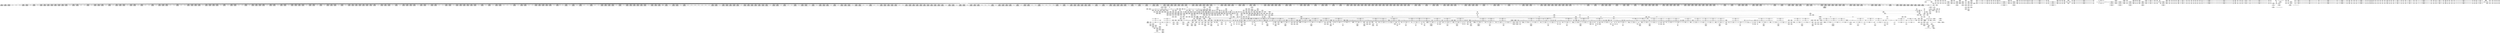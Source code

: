 digraph {
	CE0x577db90 [shape=record,shape=Mrecord,label="{CE0x577db90|2472:_%struct.cred*,_:_CRE_640,644_|*MultipleSource*|Function::task_sid&Arg::task::|Function::current_has_perm&Arg::tsk::|Function::selinux_task_setpgid&Arg::p::|security/selinux/hooks.c,208}"]
	CE0x5799490 [shape=record,shape=Mrecord,label="{CE0x5799490|2472:_%struct.cred*,_:_CRE_2935,2936_}"]
	CE0x57a1fe0 [shape=record,shape=Mrecord,label="{CE0x57a1fe0|2472:_%struct.cred*,_:_CRE_5928,5936_|*MultipleSource*|Function::task_sid&Arg::task::|Function::current_has_perm&Arg::tsk::|Function::selinux_task_setpgid&Arg::p::|security/selinux/hooks.c,208}"]
	CE0x56fb560 [shape=record,shape=Mrecord,label="{CE0x56fb560|avc_has_perm:tsid|Function::avc_has_perm&Arg::tsid::|*SummSource*}"]
	CE0x57e70b0 [shape=record,shape=Mrecord,label="{CE0x57e70b0|__rcu_read_lock:tmp7|include/linux/rcupdate.h,240}"]
	CE0x57aba10 [shape=record,shape=Mrecord,label="{CE0x57aba10|2472:_%struct.cred*,_:_CRE_6358,6359_}"]
	CE0x57ce940 [shape=record,shape=Mrecord,label="{CE0x57ce940|task_sid:tobool|security/selinux/hooks.c,208}"]
	CE0x57ba400 [shape=record,shape=Mrecord,label="{CE0x57ba400|i64*_getelementptr_inbounds_(_13_x_i64_,_13_x_i64_*___llvm_gcov_ctr126,_i64_0,_i64_11)|*Constant*|*SummSource*}"]
	CE0x579f060 [shape=record,shape=Mrecord,label="{CE0x579f060|2472:_%struct.cred*,_:_CRE_3116,3120_|*MultipleSource*|Function::task_sid&Arg::task::|Function::current_has_perm&Arg::tsk::|Function::selinux_task_setpgid&Arg::p::|security/selinux/hooks.c,208}"]
	CE0x574d2c0 [shape=record,shape=Mrecord,label="{CE0x574d2c0|current_sid:tmp23|security/selinux/hooks.c,218|*SummSource*}"]
	CE0x5859900 [shape=record,shape=Mrecord,label="{CE0x5859900|__preempt_count_sub:bb|*SummSource*}"]
	CE0x57a4fc0 [shape=record,shape=Mrecord,label="{CE0x57a4fc0|2472:_%struct.cred*,_:_CRE_6208,6216_|*MultipleSource*|Function::task_sid&Arg::task::|Function::current_has_perm&Arg::tsk::|Function::selinux_task_setpgid&Arg::p::|security/selinux/hooks.c,208}"]
	CE0x57934f0 [shape=record,shape=Mrecord,label="{CE0x57934f0|2472:_%struct.cred*,_:_CRE_2728,2736_|*MultipleSource*|Function::task_sid&Arg::task::|Function::current_has_perm&Arg::tsk::|Function::selinux_task_setpgid&Arg::p::|security/selinux/hooks.c,208}"]
	CE0x5783df0 [shape=record,shape=Mrecord,label="{CE0x5783df0|2472:_%struct.cred*,_:_CRE_1856,1864_|*MultipleSource*|Function::task_sid&Arg::task::|Function::current_has_perm&Arg::tsk::|Function::selinux_task_setpgid&Arg::p::|security/selinux/hooks.c,208}"]
	CE0x57fc920 [shape=record,shape=Mrecord,label="{CE0x57fc920|rcu_read_unlock:call3|include/linux/rcupdate.h,933|*SummSource*}"]
	CE0x577a070 [shape=record,shape=Mrecord,label="{CE0x577a070|i64*_getelementptr_inbounds_(_11_x_i64_,_11_x_i64_*___llvm_gcov_ctr127,_i64_0,_i64_10)|*Constant*|*SummSource*}"]
	CE0x5725e00 [shape=record,shape=Mrecord,label="{CE0x5725e00|selinux_task_setpgid:entry|*SummSource*}"]
	CE0x584c6b0 [shape=record,shape=Mrecord,label="{CE0x584c6b0|__preempt_count_add:do.end|*SummSource*}"]
	CE0x5883db0 [shape=record,shape=Mrecord,label="{CE0x5883db0|COLLAPSED:_GCMRE___llvm_gcov_ctr129_internal_global_4_x_i64_zeroinitializer:_elem_0:default:}"]
	CE0x57a8960 [shape=record,shape=Mrecord,label="{CE0x57a8960|2472:_%struct.cred*,_:_CRE_6317,6318_}"]
	CE0x584ae70 [shape=record,shape=Mrecord,label="{CE0x584ae70|__preempt_count_sub:tmp2|*SummSource*}"]
	CE0x583c6d0 [shape=record,shape=Mrecord,label="{CE0x583c6d0|_call_void_mcount()_#3}"]
	CE0x5715e30 [shape=record,shape=Mrecord,label="{CE0x5715e30|current_has_perm:tmp1|*SummSource*}"]
	CE0x570fe80 [shape=record,shape=Mrecord,label="{CE0x570fe80|_call_void_mcount()_#3|*SummSource*}"]
	CE0x57a30b0 [shape=record,shape=Mrecord,label="{CE0x57a30b0|2472:_%struct.cred*,_:_CRE_5984,5992_|*MultipleSource*|Function::task_sid&Arg::task::|Function::current_has_perm&Arg::tsk::|Function::selinux_task_setpgid&Arg::p::|security/selinux/hooks.c,208}"]
	CE0x57fe6a0 [shape=record,shape=Mrecord,label="{CE0x57fe6a0|rcu_read_unlock:tmp|*SummSink*}"]
	CE0x585a6b0 [shape=record,shape=Mrecord,label="{CE0x585a6b0|i64*_getelementptr_inbounds_(_4_x_i64_,_4_x_i64_*___llvm_gcov_ctr134,_i64_0,_i64_0)|*Constant*|*SummSource*}"]
	CE0x571aab0 [shape=record,shape=Mrecord,label="{CE0x571aab0|2472:_%struct.cred*,_:_CRE_416,424_|*MultipleSource*|Function::task_sid&Arg::task::|Function::current_has_perm&Arg::tsk::|Function::selinux_task_setpgid&Arg::p::|security/selinux/hooks.c,208}"]
	CE0x572e540 [shape=record,shape=Mrecord,label="{CE0x572e540|_ret_void,_!dbg_!27735|include/linux/rcupdate.h,884|*SummSink*}"]
	CE0x57bbe10 [shape=record,shape=Mrecord,label="{CE0x57bbe10|i64*_getelementptr_inbounds_(_13_x_i64_,_13_x_i64_*___llvm_gcov_ctr126,_i64_0,_i64_9)|*Constant*|*SummSink*}"]
	CE0x5776c80 [shape=record,shape=Mrecord,label="{CE0x5776c80|i64*_getelementptr_inbounds_(_2_x_i64_,_2_x_i64_*___llvm_gcov_ctr131,_i64_0,_i64_0)|*Constant*|*SummSink*}"]
	CE0x574bb00 [shape=record,shape=Mrecord,label="{CE0x574bb00|rcu_read_lock:tmp13|include/linux/rcupdate.h,882|*SummSource*}"]
	CE0x5846df0 [shape=record,shape=Mrecord,label="{CE0x5846df0|__rcu_read_unlock:tmp4|include/linux/rcupdate.h,244|*SummSource*}"]
	CE0x57a6720 [shape=record,shape=Mrecord,label="{CE0x57a6720|2472:_%struct.cred*,_:_CRE_6289,6290_}"]
	CE0x580b750 [shape=record,shape=Mrecord,label="{CE0x580b750|rcu_read_unlock:tmp20|include/linux/rcupdate.h,933}"]
	CE0x5714790 [shape=record,shape=Mrecord,label="{CE0x5714790|i64_5|*Constant*|*SummSource*}"]
	CE0x574e4f0 [shape=record,shape=Mrecord,label="{CE0x574e4f0|i64*_getelementptr_inbounds_(_11_x_i64_,_11_x_i64_*___llvm_gcov_ctr127,_i64_0,_i64_8)|*Constant*}"]
	CE0x583fe70 [shape=record,shape=Mrecord,label="{CE0x583fe70|__rcu_read_unlock:tmp2|*SummSink*}"]
	CE0x574d440 [shape=record,shape=Mrecord,label="{CE0x574d440|current_sid:tmp23|security/selinux/hooks.c,218|*SummSink*}"]
	CE0x58002c0 [shape=record,shape=Mrecord,label="{CE0x58002c0|i64*_getelementptr_inbounds_(_4_x_i64_,_4_x_i64_*___llvm_gcov_ctr130,_i64_0,_i64_2)|*Constant*}"]
	CE0x57a9670 [shape=record,shape=Mrecord,label="{CE0x57a9670|2472:_%struct.cred*,_:_CRE_6328,6329_}"]
	CE0x57b7890 [shape=record,shape=Mrecord,label="{CE0x57b7890|i64_6|*Constant*|*SummSink*}"]
	CE0x5787920 [shape=record,shape=Mrecord,label="{CE0x5787920|2472:_%struct.cred*,_:_CRE_2052,2056_|*MultipleSource*|Function::task_sid&Arg::task::|Function::current_has_perm&Arg::tsk::|Function::selinux_task_setpgid&Arg::p::|security/selinux/hooks.c,208}"]
	CE0x5840e40 [shape=record,shape=Mrecord,label="{CE0x5840e40|__rcu_read_unlock:tmp|*SummSink*}"]
	CE0x5794cb0 [shape=record,shape=Mrecord,label="{CE0x5794cb0|2472:_%struct.cred*,_:_CRE_2808,2816_|*MultipleSource*|Function::task_sid&Arg::task::|Function::current_has_perm&Arg::tsk::|Function::selinux_task_setpgid&Arg::p::|security/selinux/hooks.c,208}"]
	CE0x5801820 [shape=record,shape=Mrecord,label="{CE0x5801820|__rcu_read_lock:do.body|*SummSink*}"]
	CE0x5723ae0 [shape=record,shape=Mrecord,label="{CE0x5723ae0|i32_0|*Constant*|*SummSink*}"]
	CE0x5794f40 [shape=record,shape=Mrecord,label="{CE0x5794f40|2472:_%struct.cred*,_:_CRE_2816,2824_|*MultipleSource*|Function::task_sid&Arg::task::|Function::current_has_perm&Arg::tsk::|Function::selinux_task_setpgid&Arg::p::|security/selinux/hooks.c,208}"]
	CE0x57f6e30 [shape=record,shape=Mrecord,label="{CE0x57f6e30|i64*_getelementptr_inbounds_(_4_x_i64_,_4_x_i64_*___llvm_gcov_ctr129,_i64_0,_i64_0)|*Constant*|*SummSource*}"]
	CE0x5711550 [shape=record,shape=Mrecord,label="{CE0x5711550|current_has_perm:call|security/selinux/hooks.c,1542|*SummSink*}"]
	CE0x579d900 [shape=record,shape=Mrecord,label="{CE0x579d900|2472:_%struct.cred*,_:_CRE_3048,3056_|*MultipleSource*|Function::task_sid&Arg::task::|Function::current_has_perm&Arg::tsk::|Function::selinux_task_setpgid&Arg::p::|security/selinux/hooks.c,208}"]
	CE0x57a0a80 [shape=record,shape=Mrecord,label="{CE0x57a0a80|2472:_%struct.cred*,_:_CRE_5856,5860_|*MultipleSource*|Function::task_sid&Arg::task::|Function::current_has_perm&Arg::tsk::|Function::selinux_task_setpgid&Arg::p::|security/selinux/hooks.c,208}"]
	CE0x57bf9c0 [shape=record,shape=Mrecord,label="{CE0x57bf9c0|rcu_lock_acquire:map|Function::rcu_lock_acquire&Arg::map::}"]
	CE0x574d9a0 [shape=record,shape=Mrecord,label="{CE0x574d9a0|i32_1|*Constant*|*SummSink*}"]
	CE0x5770cf0 [shape=record,shape=Mrecord,label="{CE0x5770cf0|i64_1|*Constant*}"]
	CE0x57e03d0 [shape=record,shape=Mrecord,label="{CE0x57e03d0|rcu_lock_release:tmp}"]
	CE0x5736d00 [shape=record,shape=Mrecord,label="{CE0x5736d00|GLOBAL:get_current|*Constant*}"]
	CE0x72616b0 [shape=record,shape=Mrecord,label="{CE0x72616b0|selinux_task_setpgid:call|security/selinux/hooks.c,3574|*SummSource*}"]
	CE0x57b22c0 [shape=record,shape=Mrecord,label="{CE0x57b22c0|2472:_%struct.cred*,_:_CRE_6688,10528_|*MultipleSource*|Function::task_sid&Arg::task::|Function::current_has_perm&Arg::tsk::|Function::selinux_task_setpgid&Arg::p::|security/selinux/hooks.c,208}"]
	CE0x57cbb20 [shape=record,shape=Mrecord,label="{CE0x57cbb20|task_sid:call7|security/selinux/hooks.c,208|*SummSource*}"]
	CE0x5859be0 [shape=record,shape=Mrecord,label="{CE0x5859be0|__preempt_count_sub:tmp|*SummSink*}"]
	CE0x576dba0 [shape=record,shape=Mrecord,label="{CE0x576dba0|GLOBAL:__rcu_read_lock|*Constant*|*SummSource*}"]
	CE0x57eed60 [shape=record,shape=Mrecord,label="{CE0x57eed60|%struct.task_struct*_(%struct.task_struct**)*_asm_movq_%gs:$_1:P_,$0_,_r,im,_dirflag_,_fpsr_,_flags_}"]
	CE0x5718c60 [shape=record,shape=Mrecord,label="{CE0x5718c60|GLOBAL:task_sid|*Constant*}"]
	CE0x57a3310 [shape=record,shape=Mrecord,label="{CE0x57a3310|2472:_%struct.cred*,_:_CRE_5992,6000_|*MultipleSource*|Function::task_sid&Arg::task::|Function::current_has_perm&Arg::tsk::|Function::selinux_task_setpgid&Arg::p::|security/selinux/hooks.c,208}"]
	CE0x5833240 [shape=record,shape=Mrecord,label="{CE0x5833240|rcu_lock_release:tmp4|include/linux/rcupdate.h,423|*SummSink*}"]
	CE0x577a120 [shape=record,shape=Mrecord,label="{CE0x577a120|i64*_getelementptr_inbounds_(_11_x_i64_,_11_x_i64_*___llvm_gcov_ctr127,_i64_0,_i64_10)|*Constant*|*SummSink*}"]
	CE0x57d0a20 [shape=record,shape=Mrecord,label="{CE0x57d0a20|0:_i8,_:_GCMR_task_sid.__warned_internal_global_i8_0,_section_.data.unlikely_,_align_1:_elem_0:default:}"]
	CE0x577a190 [shape=record,shape=Mrecord,label="{CE0x577a190|rcu_read_lock:tmp21|include/linux/rcupdate.h,884|*SummSink*}"]
	CE0x5717990 [shape=record,shape=Mrecord,label="{CE0x5717990|current_has_perm:bb|*SummSource*}"]
	CE0x57268a0 [shape=record,shape=Mrecord,label="{CE0x57268a0|current_has_perm:call2|security/selinux/hooks.c,1544}"]
	CE0x57e7630 [shape=record,shape=Mrecord,label="{CE0x57e7630|0:_i8,_:_GCMR_rcu_read_unlock.__warned_internal_global_i8_0,_section_.data.unlikely_,_align_1:_elem_0:default:}"]
	CE0x578fa00 [shape=record,shape=Mrecord,label="{CE0x578fa00|2472:_%struct.cred*,_:_CRE_2533,2534_}"]
	CE0x577a520 [shape=record,shape=Mrecord,label="{CE0x577a520|rcu_read_lock:tmp22|include/linux/rcupdate.h,884|*SummSource*}"]
	CE0x580a250 [shape=record,shape=Mrecord,label="{CE0x580a250|rcu_read_unlock:do.body}"]
	CE0x57cf5c0 [shape=record,shape=Mrecord,label="{CE0x57cf5c0|GLOBAL:__llvm_gcov_ctr126|Global_var:__llvm_gcov_ctr126|*SummSink*}"]
	CE0x573bcc0 [shape=record,shape=Mrecord,label="{CE0x573bcc0|current_sid:tmp11|security/selinux/hooks.c,218|*SummSink*}"]
	CE0x5779880 [shape=record,shape=Mrecord,label="{CE0x5779880|rcu_read_lock:tmp21|include/linux/rcupdate.h,884}"]
	CE0x5847440 [shape=record,shape=Mrecord,label="{CE0x5847440|_call_void_mcount()_#3}"]
	CE0x57ea490 [shape=record,shape=Mrecord,label="{CE0x57ea490|rcu_read_unlock:tmp4|include/linux/rcupdate.h,933|*SummSource*}"]
	CE0x578bba0 [shape=record,shape=Mrecord,label="{CE0x578bba0|2472:_%struct.cred*,_:_CRE_2328,2336_|*MultipleSource*|Function::task_sid&Arg::task::|Function::current_has_perm&Arg::tsk::|Function::selinux_task_setpgid&Arg::p::|security/selinux/hooks.c,208}"]
	CE0x7337930 [shape=record,shape=Mrecord,label="{CE0x7337930|_ret_i32_%call2,_!dbg_!27718|security/selinux/hooks.c,1544}"]
	CE0x572a3a0 [shape=record,shape=Mrecord,label="{CE0x572a3a0|i32_0|*Constant*}"]
	CE0x57ced40 [shape=record,shape=Mrecord,label="{CE0x57ced40|task_sid:tmp5|security/selinux/hooks.c,208}"]
	CE0x5783900 [shape=record,shape=Mrecord,label="{CE0x5783900|2472:_%struct.cred*,_:_CRE_1840,1844_|*MultipleSource*|Function::task_sid&Arg::task::|Function::current_has_perm&Arg::tsk::|Function::selinux_task_setpgid&Arg::p::|security/selinux/hooks.c,208}"]
	CE0x57b1710 [shape=record,shape=Mrecord,label="{CE0x57b1710|2472:_%struct.cred*,_:_CRE_6656,6660_|*MultipleSource*|Function::task_sid&Arg::task::|Function::current_has_perm&Arg::tsk::|Function::selinux_task_setpgid&Arg::p::|security/selinux/hooks.c,208}"]
	CE0x57e6480 [shape=record,shape=Mrecord,label="{CE0x57e6480|rcu_read_unlock:tmp3|*SummSource*}"]
	CE0x571dfd0 [shape=record,shape=Mrecord,label="{CE0x571dfd0|get_current:entry}"]
	CE0x5841290 [shape=record,shape=Mrecord,label="{CE0x5841290|rcu_lock_acquire:tmp7|*SummSink*}"]
	CE0x57203c0 [shape=record,shape=Mrecord,label="{CE0x57203c0|2472:_%struct.cred*,_:_CRE_464,472_|*MultipleSource*|Function::task_sid&Arg::task::|Function::current_has_perm&Arg::tsk::|Function::selinux_task_setpgid&Arg::p::|security/selinux/hooks.c,208}"]
	CE0x579c1b0 [shape=record,shape=Mrecord,label="{CE0x579c1b0|2472:_%struct.cred*,_:_CRE_2973,2974_}"]
	CE0x570c260 [shape=record,shape=Mrecord,label="{CE0x570c260|_ret_i32_%retval.0,_!dbg_!27728|security/selinux/avc.c,775|*SummSource*}"]
	CE0x57d7360 [shape=record,shape=Mrecord,label="{CE0x57d7360|i64*_getelementptr_inbounds_(_4_x_i64_,_4_x_i64_*___llvm_gcov_ctr134,_i64_0,_i64_3)|*Constant*|*SummSource*}"]
	CE0x580d8f0 [shape=record,shape=Mrecord,label="{CE0x580d8f0|GLOBAL:rcu_lock_release|*Constant*|*SummSink*}"]
	CE0x585ff40 [shape=record,shape=Mrecord,label="{CE0x585ff40|_call_void_mcount()_#3|*SummSource*}"]
	CE0x5772600 [shape=record,shape=Mrecord,label="{CE0x5772600|cred_sid:tmp|*SummSink*}"]
	CE0x57ce6f0 [shape=record,shape=Mrecord,label="{CE0x57ce6f0|task_sid:call|security/selinux/hooks.c,208|*SummSource*}"]
	CE0x5772260 [shape=record,shape=Mrecord,label="{CE0x5772260|task_sid:bb|*SummSink*}"]
	CE0x573a5a0 [shape=record,shape=Mrecord,label="{CE0x573a5a0|i32_77|*Constant*}"]
	CE0x57ed4d0 [shape=record,shape=Mrecord,label="{CE0x57ed4d0|_ret_void,_!dbg_!27717|include/linux/rcupdate.h,419|*SummSource*}"]
	CE0x57bf580 [shape=record,shape=Mrecord,label="{CE0x57bf580|rcu_read_lock:bb|*SummSource*}"]
	CE0x57aaf60 [shape=record,shape=Mrecord,label="{CE0x57aaf60|2472:_%struct.cred*,_:_CRE_6349,6350_}"]
	CE0x5753840 [shape=record,shape=Mrecord,label="{CE0x5753840|_call_void___rcu_read_lock()_#10,_!dbg_!27710|include/linux/rcupdate.h,879|*SummSource*}"]
	CE0x5786d40 [shape=record,shape=Mrecord,label="{CE0x5786d40|2472:_%struct.cred*,_:_CRE_2032,2036_|*MultipleSource*|Function::task_sid&Arg::task::|Function::current_has_perm&Arg::tsk::|Function::selinux_task_setpgid&Arg::p::|security/selinux/hooks.c,208}"]
	CE0x5796b90 [shape=record,shape=Mrecord,label="{CE0x5796b90|2472:_%struct.cred*,_:_CRE_2900,2904_|*MultipleSource*|Function::task_sid&Arg::task::|Function::current_has_perm&Arg::tsk::|Function::selinux_task_setpgid&Arg::p::|security/selinux/hooks.c,208}"]
	CE0x57940a0 [shape=record,shape=Mrecord,label="{CE0x57940a0|2472:_%struct.cred*,_:_CRE_2768,2776_|*MultipleSource*|Function::task_sid&Arg::task::|Function::current_has_perm&Arg::tsk::|Function::selinux_task_setpgid&Arg::p::|security/selinux/hooks.c,208}"]
	CE0x57d1230 [shape=record,shape=Mrecord,label="{CE0x57d1230|__rcu_read_lock:do.end|*SummSink*}"]
	CE0x57a8370 [shape=record,shape=Mrecord,label="{CE0x57a8370|2472:_%struct.cred*,_:_CRE_6312,6313_}"]
	CE0x583c5c0 [shape=record,shape=Mrecord,label="{CE0x583c5c0|__preempt_count_add:tmp3|*SummSink*}"]
	CE0x57cd7a0 [shape=record,shape=Mrecord,label="{CE0x57cd7a0|rcu_read_unlock:entry|*SummSource*}"]
	CE0x5848a10 [shape=record,shape=Mrecord,label="{CE0x5848a10|i64*_getelementptr_inbounds_(_4_x_i64_,_4_x_i64_*___llvm_gcov_ctr135,_i64_0,_i64_1)|*Constant*|*SummSink*}"]
	CE0x570e7b0 [shape=record,shape=Mrecord,label="{CE0x570e7b0|current_sid:tmp17|security/selinux/hooks.c,218}"]
	CE0x57d1fa0 [shape=record,shape=Mrecord,label="{CE0x57d1fa0|rcu_lock_release:tmp3|*SummSource*}"]
	CE0x578f210 [shape=record,shape=Mrecord,label="{CE0x578f210|2472:_%struct.cred*,_:_CRE_2526,2527_}"]
	CE0x57205e0 [shape=record,shape=Mrecord,label="{CE0x57205e0|2472:_%struct.cred*,_:_CRE_472,480_|*MultipleSource*|Function::task_sid&Arg::task::|Function::current_has_perm&Arg::tsk::|Function::selinux_task_setpgid&Arg::p::|security/selinux/hooks.c,208}"]
	CE0x57b7410 [shape=record,shape=Mrecord,label="{CE0x57b7410|i64_6|*Constant*}"]
	CE0x5809c60 [shape=record,shape=Mrecord,label="{CE0x5809c60|rcu_read_unlock:if.end}"]
	CE0x587d240 [shape=record,shape=Mrecord,label="{CE0x587d240|i64*_getelementptr_inbounds_(_4_x_i64_,_4_x_i64_*___llvm_gcov_ctr135,_i64_0,_i64_0)|*Constant*}"]
	CE0x572d4b0 [shape=record,shape=Mrecord,label="{CE0x572d4b0|task_sid:do.end|*SummSource*}"]
	CE0x583d900 [shape=record,shape=Mrecord,label="{CE0x583d900|i64*_getelementptr_inbounds_(_4_x_i64_,_4_x_i64_*___llvm_gcov_ctr129,_i64_0,_i64_3)|*Constant*|*SummSink*}"]
	CE0x578f8d0 [shape=record,shape=Mrecord,label="{CE0x578f8d0|2472:_%struct.cred*,_:_CRE_2532,2533_}"]
	CE0x57610f0 [shape=record,shape=Mrecord,label="{CE0x57610f0|GLOBAL:rcu_read_lock|*Constant*}"]
	CE0x571f380 [shape=record,shape=Mrecord,label="{CE0x571f380|current_sid:tmp21|security/selinux/hooks.c,218|*SummSink*}"]
	CE0x576f490 [shape=record,shape=Mrecord,label="{CE0x576f490|2472:_%struct.cred*,_:_CRE_336,344_|*MultipleSource*|Function::task_sid&Arg::task::|Function::current_has_perm&Arg::tsk::|Function::selinux_task_setpgid&Arg::p::|security/selinux/hooks.c,208}"]
	CE0x57651d0 [shape=record,shape=Mrecord,label="{CE0x57651d0|rcu_lock_acquire:tmp3|*SummSink*}"]
	CE0x5711cc0 [shape=record,shape=Mrecord,label="{CE0x5711cc0|current_sid:entry|*SummSource*}"]
	CE0x577d280 [shape=record,shape=Mrecord,label="{CE0x577d280|2472:_%struct.cred*,_:_CRE_608,616_|*MultipleSource*|Function::task_sid&Arg::task::|Function::current_has_perm&Arg::tsk::|Function::selinux_task_setpgid&Arg::p::|security/selinux/hooks.c,208}"]
	CE0x5773e50 [shape=record,shape=Mrecord,label="{CE0x5773e50|2472:_%struct.cred*,_:_CRE_232,240_|*MultipleSource*|Function::task_sid&Arg::task::|Function::current_has_perm&Arg::tsk::|Function::selinux_task_setpgid&Arg::p::|security/selinux/hooks.c,208}"]
	CE0x5779710 [shape=record,shape=Mrecord,label="{CE0x5779710|rcu_read_lock:tmp20|include/linux/rcupdate.h,882|*SummSink*}"]
	CE0x5786620 [shape=record,shape=Mrecord,label="{CE0x5786620|2472:_%struct.cred*,_:_CRE_1984,2016_|*MultipleSource*|Function::task_sid&Arg::task::|Function::current_has_perm&Arg::tsk::|Function::selinux_task_setpgid&Arg::p::|security/selinux/hooks.c,208}"]
	CE0x57b3e60 [shape=record,shape=Mrecord,label="{CE0x57b3e60|2472:_%struct.cred*,_:_CRE_10600,10604_|*MultipleSource*|Function::task_sid&Arg::task::|Function::current_has_perm&Arg::tsk::|Function::selinux_task_setpgid&Arg::p::|security/selinux/hooks.c,208}"]
	CE0x5708100 [shape=record,shape=Mrecord,label="{CE0x5708100|current_sid:tmp20|security/selinux/hooks.c,218|*SummSource*}"]
	CE0x57bf7f0 [shape=record,shape=Mrecord,label="{CE0x57bf7f0|GLOBAL:rcu_lock_map|Global_var:rcu_lock_map|*SummSource*}"]
	CE0x57e5310 [shape=record,shape=Mrecord,label="{CE0x57e5310|i64*_getelementptr_inbounds_(_2_x_i64_,_2_x_i64_*___llvm_gcov_ctr98,_i64_0,_i64_1)|*Constant*}"]
	CE0x58493d0 [shape=record,shape=Mrecord,label="{CE0x58493d0|__preempt_count_sub:val|Function::__preempt_count_sub&Arg::val::|*SummSink*}"]
	CE0x5801d80 [shape=record,shape=Mrecord,label="{CE0x5801d80|GLOBAL:__preempt_count_add|*Constant*}"]
	CE0x5773ac0 [shape=record,shape=Mrecord,label="{CE0x5773ac0|rcu_read_lock:bb|*SummSink*}"]
	CE0x58066c0 [shape=record,shape=Mrecord,label="{CE0x58066c0|rcu_lock_release:tmp1|*SummSink*}"]
	CE0x5713e80 [shape=record,shape=Mrecord,label="{CE0x5713e80|current_sid:tmp3|*SummSource*}"]
	CE0x57810b0 [shape=record,shape=Mrecord,label="{CE0x57810b0|task_sid:tmp19|security/selinux/hooks.c,208|*SummSink*}"]
	CE0x57c4c80 [shape=record,shape=Mrecord,label="{CE0x57c4c80|__rcu_read_lock:tmp4|include/linux/rcupdate.h,239|*SummSink*}"]
	CE0x578a8d0 [shape=record,shape=Mrecord,label="{CE0x578a8d0|2472:_%struct.cred*,_:_CRE_2264,2272_|*MultipleSource*|Function::task_sid&Arg::task::|Function::current_has_perm&Arg::tsk::|Function::selinux_task_setpgid&Arg::p::|security/selinux/hooks.c,208}"]
	CE0x57270e0 [shape=record,shape=Mrecord,label="{CE0x57270e0|current_has_perm:tmp2|*SummSource*}"]
	CE0x57b5530 [shape=record,shape=Mrecord,label="{CE0x57b5530|task_sid:tobool1|security/selinux/hooks.c,208|*SummSink*}"]
	CE0x57dea00 [shape=record,shape=Mrecord,label="{CE0x57dea00|_call_void_lock_release(%struct.lockdep_map*_%map,_i32_1,_i64_ptrtoint_(i8*_blockaddress(_rcu_lock_release,_%__here)_to_i64))_#10,_!dbg_!27716|include/linux/rcupdate.h,423|*SummSource*}"]
	CE0x5720cb0 [shape=record,shape=Mrecord,label="{CE0x5720cb0|rcu_read_lock:do.end|*SummSource*}"]
	CE0x5728250 [shape=record,shape=Mrecord,label="{CE0x5728250|current_sid:tmp4|security/selinux/hooks.c,218|*SummSink*}"]
	CE0x57a0360 [shape=record,shape=Mrecord,label="{CE0x57a0360|2472:_%struct.cred*,_:_CRE_3160,3164_|*MultipleSource*|Function::task_sid&Arg::task::|Function::current_has_perm&Arg::tsk::|Function::selinux_task_setpgid&Arg::p::|security/selinux/hooks.c,208}"]
	CE0x5732dd0 [shape=record,shape=Mrecord,label="{CE0x5732dd0|i32_218|*Constant*|*SummSource*}"]
	CE0x580e700 [shape=record,shape=Mrecord,label="{CE0x580e700|_ret_void,_!dbg_!27717|include/linux/rcupdate.h,424|*SummSink*}"]
	CE0x5716ce0 [shape=record,shape=Mrecord,label="{CE0x5716ce0|_call_void_mcount()_#3|*SummSink*}"]
	CE0x577b9f0 [shape=record,shape=Mrecord,label="{CE0x577b9f0|i32_1|*Constant*}"]
	CE0x580b4a0 [shape=record,shape=Mrecord,label="{CE0x580b4a0|rcu_read_unlock:tmp19|include/linux/rcupdate.h,933}"]
	CE0x57652b0 [shape=record,shape=Mrecord,label="{CE0x57652b0|_call_void_mcount()_#3}"]
	CE0x5738f70 [shape=record,shape=Mrecord,label="{CE0x5738f70|0:_i8,_:_GCMR_current_sid.__warned_internal_global_i8_0,_section_.data.unlikely_,_align_1:_elem_0:default:}"]
	CE0x578ad90 [shape=record,shape=Mrecord,label="{CE0x578ad90|2472:_%struct.cred*,_:_CRE_2280,2288_|*MultipleSource*|Function::task_sid&Arg::task::|Function::current_has_perm&Arg::tsk::|Function::selinux_task_setpgid&Arg::p::|security/selinux/hooks.c,208}"]
	CE0x5793c10 [shape=record,shape=Mrecord,label="{CE0x5793c10|2472:_%struct.cred*,_:_CRE_2752,2760_|*MultipleSource*|Function::task_sid&Arg::task::|Function::current_has_perm&Arg::tsk::|Function::selinux_task_setpgid&Arg::p::|security/selinux/hooks.c,208}"]
	CE0x57df270 [shape=record,shape=Mrecord,label="{CE0x57df270|GLOBAL:lock_release|*Constant*|*SummSink*}"]
	CE0x57a05c0 [shape=record,shape=Mrecord,label="{CE0x57a05c0|2472:_%struct.cred*,_:_CRE_3164,3168_|*MultipleSource*|Function::task_sid&Arg::task::|Function::current_has_perm&Arg::tsk::|Function::selinux_task_setpgid&Arg::p::|security/selinux/hooks.c,208}"]
	CE0x5725170 [shape=record,shape=Mrecord,label="{CE0x5725170|GLOBAL:lockdep_rcu_suspicious|*Constant*|*SummSource*}"]
	CE0x57ba0d0 [shape=record,shape=Mrecord,label="{CE0x57ba0d0|task_sid:tmp25|security/selinux/hooks.c,208}"]
	CE0x576a870 [shape=record,shape=Mrecord,label="{CE0x576a870|GLOBAL:rcu_read_unlock.__warned|Global_var:rcu_read_unlock.__warned}"]
	CE0x5765160 [shape=record,shape=Mrecord,label="{CE0x5765160|rcu_lock_acquire:tmp3|*SummSource*}"]
	CE0x57863f0 [shape=record,shape=Mrecord,label="{CE0x57863f0|2472:_%struct.cred*,_:_CRE_1980,1984_|*MultipleSource*|Function::task_sid&Arg::task::|Function::current_has_perm&Arg::tsk::|Function::selinux_task_setpgid&Arg::p::|security/selinux/hooks.c,208}"]
	CE0x57114b0 [shape=record,shape=Mrecord,label="{CE0x57114b0|current_has_perm:call|security/selinux/hooks.c,1542|*SummSource*}"]
	CE0x5715b20 [shape=record,shape=Mrecord,label="{CE0x5715b20|current_sid:tmp5|security/selinux/hooks.c,218|*SummSource*}"]
	CE0x579bcf0 [shape=record,shape=Mrecord,label="{CE0x579bcf0|2472:_%struct.cred*,_:_CRE_2969,2970_}"]
	CE0x5798520 [shape=record,shape=Mrecord,label="{CE0x5798520|2472:_%struct.cred*,_:_CRE_2922,2923_}"]
	CE0x573c160 [shape=record,shape=Mrecord,label="{CE0x573c160|current_sid:if.end}"]
	CE0x575ff50 [shape=record,shape=Mrecord,label="{CE0x575ff50|_call_void_rcu_lock_acquire(%struct.lockdep_map*_rcu_lock_map)_#10,_!dbg_!27711|include/linux/rcupdate.h,881|*SummSource*}"]
	CE0x5848470 [shape=record,shape=Mrecord,label="{CE0x5848470|__preempt_count_sub:tmp3|*SummSink*}"]
	CE0x5771db0 [shape=record,shape=Mrecord,label="{CE0x5771db0|GLOBAL:rcu_lock_acquire|*Constant*}"]
	CE0x57f9ed0 [shape=record,shape=Mrecord,label="{CE0x57f9ed0|_call_void_lockdep_rcu_suspicious(i8*_getelementptr_inbounds_(_25_x_i8_,_25_x_i8_*_.str45,_i32_0,_i32_0),_i32_883,_i8*_getelementptr_inbounds_(_42_x_i8_,_42_x_i8_*_.str46,_i32_0,_i32_0))_#10,_!dbg_!27728|include/linux/rcupdate.h,882}"]
	CE0x579a660 [shape=record,shape=Mrecord,label="{CE0x579a660|2472:_%struct.cred*,_:_CRE_2950,2951_}"]
	CE0x576b2b0 [shape=record,shape=Mrecord,label="{CE0x576b2b0|i64*_getelementptr_inbounds_(_11_x_i64_,_11_x_i64_*___llvm_gcov_ctr127,_i64_0,_i64_1)|*Constant*}"]
	CE0x5772300 [shape=record,shape=Mrecord,label="{CE0x5772300|task_sid:land.lhs.true}"]
	CE0x5750f10 [shape=record,shape=Mrecord,label="{CE0x5750f10|2472:_%struct.cred*,_:_CRE_80,84_|*MultipleSource*|Function::task_sid&Arg::task::|Function::current_has_perm&Arg::tsk::|Function::selinux_task_setpgid&Arg::p::|security/selinux/hooks.c,208}"]
	CE0x5788e80 [shape=record,shape=Mrecord,label="{CE0x5788e80|2472:_%struct.cred*,_:_CRE_2112,2120_|*MultipleSource*|Function::task_sid&Arg::task::|Function::current_has_perm&Arg::tsk::|Function::selinux_task_setpgid&Arg::p::|security/selinux/hooks.c,208}"]
	CE0x57a92e0 [shape=record,shape=Mrecord,label="{CE0x57a92e0|2472:_%struct.cred*,_:_CRE_6325,6326_}"]
	CE0x572fa50 [shape=record,shape=Mrecord,label="{CE0x572fa50|2472:_%struct.cred*,_:_CRE_64,72_|*MultipleSource*|Function::task_sid&Arg::task::|Function::current_has_perm&Arg::tsk::|Function::selinux_task_setpgid&Arg::p::|security/selinux/hooks.c,208}"]
	CE0x5766890 [shape=record,shape=Mrecord,label="{CE0x5766890|GLOBAL:rcu_read_lock.__warned|Global_var:rcu_read_lock.__warned|*SummSink*}"]
	CE0x578fb30 [shape=record,shape=Mrecord,label="{CE0x578fb30|2472:_%struct.cred*,_:_CRE_2534,2535_}"]
	CE0x57d2010 [shape=record,shape=Mrecord,label="{CE0x57d2010|rcu_lock_release:tmp3|*SummSink*}"]
	CE0x5778ac0 [shape=record,shape=Mrecord,label="{CE0x5778ac0|cred_sid:tmp|*SummSource*}"]
	CE0x57dff30 [shape=record,shape=Mrecord,label="{CE0x57dff30|void_(i32*,_i32,_i32*)*_asm_addl_$1,_%gs:$0_,_*m,ri,*m,_dirflag_,_fpsr_,_flags_}"]
	CE0x5776910 [shape=record,shape=Mrecord,label="{CE0x5776910|2472:_%struct.cred*,_:_CRE_192,200_|*MultipleSource*|Function::task_sid&Arg::task::|Function::current_has_perm&Arg::tsk::|Function::selinux_task_setpgid&Arg::p::|security/selinux/hooks.c,208}"]
	CE0x572fc40 [shape=record,shape=Mrecord,label="{CE0x572fc40|2472:_%struct.cred*,_:_CRE_72,76_|*MultipleSource*|Function::task_sid&Arg::task::|Function::current_has_perm&Arg::tsk::|Function::selinux_task_setpgid&Arg::p::|security/selinux/hooks.c,208}"]
	CE0x5719b00 [shape=record,shape=Mrecord,label="{CE0x5719b00|_ret_i32_%call7,_!dbg_!27749|security/selinux/hooks.c,210|*SummSource*}"]
	CE0x5719100 [shape=record,shape=Mrecord,label="{CE0x5719100|GLOBAL:task_sid|*Constant*|*SummSink*}"]
	CE0x5804610 [shape=record,shape=Mrecord,label="{CE0x5804610|_call_void___preempt_count_add(i32_1)_#10,_!dbg_!27711|include/linux/rcupdate.h,239|*SummSource*}"]
	CE0x5784510 [shape=record,shape=Mrecord,label="{CE0x5784510|2472:_%struct.cred*,_:_CRE_1880,1888_|*MultipleSource*|Function::task_sid&Arg::task::|Function::current_has_perm&Arg::tsk::|Function::selinux_task_setpgid&Arg::p::|security/selinux/hooks.c,208}"]
	CE0x58453b0 [shape=record,shape=Mrecord,label="{CE0x58453b0|rcu_lock_release:tmp6}"]
	CE0x585ad60 [shape=record,shape=Mrecord,label="{CE0x585ad60|__rcu_read_unlock:tmp5|include/linux/rcupdate.h,244}"]
	CE0x5751b40 [shape=record,shape=Mrecord,label="{CE0x5751b40|2472:_%struct.cred*,_:_CRE_352,360_|*MultipleSource*|Function::task_sid&Arg::task::|Function::current_has_perm&Arg::tsk::|Function::selinux_task_setpgid&Arg::p::|security/selinux/hooks.c,208}"]
	CE0x57f96e0 [shape=record,shape=Mrecord,label="{CE0x57f96e0|rcu_read_lock:tmp18|include/linux/rcupdate.h,882}"]
	CE0x5849610 [shape=record,shape=Mrecord,label="{CE0x5849610|_ret_void,_!dbg_!27720|./arch/x86/include/asm/preempt.h,78|*SummSource*}"]
	CE0x579c670 [shape=record,shape=Mrecord,label="{CE0x579c670|2472:_%struct.cred*,_:_CRE_2980,2984_|*MultipleSource*|Function::task_sid&Arg::task::|Function::current_has_perm&Arg::tsk::|Function::selinux_task_setpgid&Arg::p::|security/selinux/hooks.c,208}"]
	CE0x57ed760 [shape=record,shape=Mrecord,label="{CE0x57ed760|rcu_lock_acquire:__here|*SummSink*}"]
	CE0x5720280 [shape=record,shape=Mrecord,label="{CE0x5720280|current_sid:tmp22|security/selinux/hooks.c,218|*SummSink*}"]
	CE0x57db420 [shape=record,shape=Mrecord,label="{CE0x57db420|__rcu_read_unlock:tmp2|*SummSource*}"]
	CE0x57a0820 [shape=record,shape=Mrecord,label="{CE0x57a0820|2472:_%struct.cred*,_:_CRE_3168,5856_|*MultipleSource*|Function::task_sid&Arg::task::|Function::current_has_perm&Arg::tsk::|Function::selinux_task_setpgid&Arg::p::|security/selinux/hooks.c,208}"]
	CE0x5792910 [shape=record,shape=Mrecord,label="{CE0x5792910|2472:_%struct.cred*,_:_CRE_2696,2704_|*MultipleSource*|Function::task_sid&Arg::task::|Function::current_has_perm&Arg::tsk::|Function::selinux_task_setpgid&Arg::p::|security/selinux/hooks.c,208}"]
	CE0x578d850 [shape=record,shape=Mrecord,label="{CE0x578d850|2472:_%struct.cred*,_:_CRE_2424,2472_|*MultipleSource*|Function::task_sid&Arg::task::|Function::current_has_perm&Arg::tsk::|Function::selinux_task_setpgid&Arg::p::|security/selinux/hooks.c,208}"]
	CE0x5734030 [shape=record,shape=Mrecord,label="{CE0x5734030|rcu_read_lock:tmp2|*SummSink*}"]
	CE0x578f540 [shape=record,shape=Mrecord,label="{CE0x578f540|2472:_%struct.cred*,_:_CRE_2529,2530_}"]
	CE0x57ccc90 [shape=record,shape=Mrecord,label="{CE0x57ccc90|_call_void_rcu_read_unlock()_#10,_!dbg_!27748|security/selinux/hooks.c,209|*SummSink*}"]
	CE0x57b40d0 [shape=record,shape=Mrecord,label="{CE0x57b40d0|2472:_%struct.cred*,_:_CRE_10604,10608_|*MultipleSource*|Function::task_sid&Arg::task::|Function::current_has_perm&Arg::tsk::|Function::selinux_task_setpgid&Arg::p::|security/selinux/hooks.c,208}"]
	CE0x57b4d00 [shape=record,shape=Mrecord,label="{CE0x57b4d00|2472:_%struct.cred*,_:_CRE_10632,10640_|*MultipleSource*|Function::task_sid&Arg::task::|Function::current_has_perm&Arg::tsk::|Function::selinux_task_setpgid&Arg::p::|security/selinux/hooks.c,208}"]
	CE0x57b58b0 [shape=record,shape=Mrecord,label="{CE0x57b58b0|task_sid:tmp11|security/selinux/hooks.c,208}"]
	CE0x5806fe0 [shape=record,shape=Mrecord,label="{CE0x5806fe0|rcu_read_unlock:tmp11|include/linux/rcupdate.h,933|*SummSource*}"]
	CE0x576fe30 [shape=record,shape=Mrecord,label="{CE0x576fe30|task_sid:if.then|*SummSource*}"]
	CE0x577adc0 [shape=record,shape=Mrecord,label="{CE0x577adc0|cred_sid:bb|*SummSource*}"]
	CE0x579be20 [shape=record,shape=Mrecord,label="{CE0x579be20|2472:_%struct.cred*,_:_CRE_2970,2971_}"]
	CE0x5849860 [shape=record,shape=Mrecord,label="{CE0x5849860|i64*_getelementptr_inbounds_(_4_x_i64_,_4_x_i64_*___llvm_gcov_ctr134,_i64_0,_i64_3)|*Constant*}"]
	CE0x5751060 [shape=record,shape=Mrecord,label="{CE0x5751060|2472:_%struct.cred*,_:_CRE_696,697_}"]
	CE0x571efe0 [shape=record,shape=Mrecord,label="{CE0x571efe0|current_sid:tmp21|security/selinux/hooks.c,218}"]
	CE0x57705c0 [shape=record,shape=Mrecord,label="{CE0x57705c0|2472:_%struct.cred*,_:_CRE_384,392_|*MultipleSource*|Function::task_sid&Arg::task::|Function::current_has_perm&Arg::tsk::|Function::selinux_task_setpgid&Arg::p::|security/selinux/hooks.c,208}"]
	CE0x572e430 [shape=record,shape=Mrecord,label="{CE0x572e430|_ret_void,_!dbg_!27735|include/linux/rcupdate.h,884|*SummSource*}"]
	CE0x570e5b0 [shape=record,shape=Mrecord,label="{CE0x570e5b0|i64*_getelementptr_inbounds_(_11_x_i64_,_11_x_i64_*___llvm_gcov_ctr125,_i64_0,_i64_9)|*Constant*|*SummSource*}"]
	CE0x585a610 [shape=record,shape=Mrecord,label="{CE0x585a610|__preempt_count_add:tmp1}"]
	CE0x583c950 [shape=record,shape=Mrecord,label="{CE0x583c950|__preempt_count_sub:tmp7|./arch/x86/include/asm/preempt.h,78}"]
	CE0x5780cb0 [shape=record,shape=Mrecord,label="{CE0x5780cb0|task_sid:tmp18|security/selinux/hooks.c,208|*SummSink*}"]
	CE0x5835b20 [shape=record,shape=Mrecord,label="{CE0x5835b20|__preempt_count_sub:tmp4|./arch/x86/include/asm/preempt.h,77}"]
	CE0x5802cb0 [shape=record,shape=Mrecord,label="{CE0x5802cb0|GLOBAL:__preempt_count_sub|*Constant*|*SummSource*}"]
	CE0x57a7b20 [shape=record,shape=Mrecord,label="{CE0x57a7b20|2472:_%struct.cred*,_:_CRE_6305,6306_}"]
	CE0x57630b0 [shape=record,shape=Mrecord,label="{CE0x57630b0|cred_sid:tmp2}"]
	CE0x57a3c60 [shape=record,shape=Mrecord,label="{CE0x57a3c60|2472:_%struct.cred*,_:_CRE_6144,6152_|*MultipleSource*|Function::task_sid&Arg::task::|Function::current_has_perm&Arg::tsk::|Function::selinux_task_setpgid&Arg::p::|security/selinux/hooks.c,208}"]
	CE0x585a1b0 [shape=record,shape=Mrecord,label="{CE0x585a1b0|__preempt_count_add:tmp1|*SummSource*}"]
	CE0x578c060 [shape=record,shape=Mrecord,label="{CE0x578c060|2472:_%struct.cred*,_:_CRE_2344,2352_|*MultipleSource*|Function::task_sid&Arg::task::|Function::current_has_perm&Arg::tsk::|Function::selinux_task_setpgid&Arg::p::|security/selinux/hooks.c,208}"]
	CE0x5770d60 [shape=record,shape=Mrecord,label="{CE0x5770d60|rcu_read_lock:tmp1}"]
	CE0x57e1c80 [shape=record,shape=Mrecord,label="{CE0x57e1c80|rcu_read_lock:tmp9|include/linux/rcupdate.h,882|*SummSink*}"]
	CE0x5804120 [shape=record,shape=Mrecord,label="{CE0x5804120|rcu_read_unlock:tobool|include/linux/rcupdate.h,933}"]
	CE0x57ad4c0 [shape=record,shape=Mrecord,label="{CE0x57ad4c0|2472:_%struct.cred*,_:_CRE_6456,6464_|*MultipleSource*|Function::task_sid&Arg::task::|Function::current_has_perm&Arg::tsk::|Function::selinux_task_setpgid&Arg::p::|security/selinux/hooks.c,208}"]
	CE0x57cdb20 [shape=record,shape=Mrecord,label="{CE0x57cdb20|_ret_void,_!dbg_!27735|include/linux/rcupdate.h,938}"]
	CE0x579a070 [shape=record,shape=Mrecord,label="{CE0x579a070|2472:_%struct.cred*,_:_CRE_2945,2946_}"]
	CE0x5833e70 [shape=record,shape=Mrecord,label="{CE0x5833e70|i64*_getelementptr_inbounds_(_4_x_i64_,_4_x_i64_*___llvm_gcov_ctr133,_i64_0,_i64_2)|*Constant*|*SummSource*}"]
	CE0x57512e0 [shape=record,shape=Mrecord,label="{CE0x57512e0|i64_6|*Constant*}"]
	CE0x56fd320 [shape=record,shape=Mrecord,label="{CE0x56fd320|avc_has_perm:auditdata|Function::avc_has_perm&Arg::auditdata::|*SummSource*}"]
	CE0x578cc40 [shape=record,shape=Mrecord,label="{CE0x578cc40|2472:_%struct.cred*,_:_CRE_2384,2392_|*MultipleSource*|Function::task_sid&Arg::task::|Function::current_has_perm&Arg::tsk::|Function::selinux_task_setpgid&Arg::p::|security/selinux/hooks.c,208}"]
	CE0x5729d60 [shape=record,shape=Mrecord,label="{CE0x5729d60|_call_void_mcount()_#3|*SummSource*}"]
	CE0x5739e50 [shape=record,shape=Mrecord,label="{CE0x5739e50|get_current:tmp}"]
	CE0x56fbc70 [shape=record,shape=Mrecord,label="{CE0x56fbc70|%struct.common_audit_data*_null|*Constant*}"]
	CE0x5798c40 [shape=record,shape=Mrecord,label="{CE0x5798c40|2472:_%struct.cred*,_:_CRE_2928,2929_}"]
	CE0x57ff100 [shape=record,shape=Mrecord,label="{CE0x57ff100|i8*_getelementptr_inbounds_(_44_x_i8_,_44_x_i8_*_.str47,_i32_0,_i32_0)|*Constant*|*SummSource*}"]
	CE0x5760bb0 [shape=record,shape=Mrecord,label="{CE0x5760bb0|2472:_%struct.cred*,_:_CRE_96,104_|*MultipleSource*|Function::task_sid&Arg::task::|Function::current_has_perm&Arg::tsk::|Function::selinux_task_setpgid&Arg::p::|security/selinux/hooks.c,208}"]
	CE0x57ccb60 [shape=record,shape=Mrecord,label="{CE0x57ccb60|_ret_i32_%tmp6,_!dbg_!27716|security/selinux/hooks.c,197|*SummSink*}"]
	CE0x5840500 [shape=record,shape=Mrecord,label="{CE0x5840500|__preempt_count_add:bb}"]
	CE0x57afcf0 [shape=record,shape=Mrecord,label="{CE0x57afcf0|2472:_%struct.cred*,_:_CRE_6568,6576_|*MultipleSource*|Function::task_sid&Arg::task::|Function::current_has_perm&Arg::tsk::|Function::selinux_task_setpgid&Arg::p::|security/selinux/hooks.c,208}"]
	CE0x578b6e0 [shape=record,shape=Mrecord,label="{CE0x578b6e0|2472:_%struct.cred*,_:_CRE_2312,2320_|*MultipleSource*|Function::task_sid&Arg::task::|Function::current_has_perm&Arg::tsk::|Function::selinux_task_setpgid&Arg::p::|security/selinux/hooks.c,208}"]
	CE0x57a85d0 [shape=record,shape=Mrecord,label="{CE0x57a85d0|2472:_%struct.cred*,_:_CRE_6314,6315_}"]
	CE0x57149f0 [shape=record,shape=Mrecord,label="{CE0x57149f0|i64*_getelementptr_inbounds_(_2_x_i64_,_2_x_i64_*___llvm_gcov_ctr279,_i64_0,_i64_1)|*Constant*}"]
	CE0x57cf940 [shape=record,shape=Mrecord,label="{CE0x57cf940|task_sid:tmp7|security/selinux/hooks.c,208}"]
	CE0x57821a0 [shape=record,shape=Mrecord,label="{CE0x57821a0|2472:_%struct.cred*,_:_CRE_744,760_|*MultipleSource*|Function::task_sid&Arg::task::|Function::current_has_perm&Arg::tsk::|Function::selinux_task_setpgid&Arg::p::|security/selinux/hooks.c,208}"]
	CE0x577c730 [shape=record,shape=Mrecord,label="{CE0x577c730|rcu_read_unlock:tmp6|include/linux/rcupdate.h,933|*SummSource*}"]
	CE0x57ce800 [shape=record,shape=Mrecord,label="{CE0x57ce800|task_sid:call|security/selinux/hooks.c,208|*SummSink*}"]
	CE0x57b1970 [shape=record,shape=Mrecord,label="{CE0x57b1970|2472:_%struct.cred*,_:_CRE_6660,6664_|*MultipleSource*|Function::task_sid&Arg::task::|Function::current_has_perm&Arg::tsk::|Function::selinux_task_setpgid&Arg::p::|security/selinux/hooks.c,208}"]
	CE0x58477c0 [shape=record,shape=Mrecord,label="{CE0x58477c0|__preempt_count_sub:sub|./arch/x86/include/asm/preempt.h,77}"]
	CE0x575fff0 [shape=record,shape=Mrecord,label="{CE0x575fff0|task_sid:tmp3|*SummSink*}"]
	CE0x5707950 [shape=record,shape=Mrecord,label="{CE0x5707950|GLOBAL:current_sid.__warned|Global_var:current_sid.__warned|*SummSink*}"]
	CE0x5803720 [shape=record,shape=Mrecord,label="{CE0x5803720|rcu_read_unlock:tmp9|include/linux/rcupdate.h,933}"]
	CE0x580dcf0 [shape=record,shape=Mrecord,label="{CE0x580dcf0|rcu_lock_release:entry|*SummSource*}"]
	CE0x5799ce0 [shape=record,shape=Mrecord,label="{CE0x5799ce0|2472:_%struct.cred*,_:_CRE_2942,2943_}"]
	CE0x5832530 [shape=record,shape=Mrecord,label="{CE0x5832530|i8*_undef|*Constant*}"]
	CE0x5753e40 [shape=record,shape=Mrecord,label="{CE0x5753e40|rcu_read_unlock:tmp10|include/linux/rcupdate.h,933|*SummSource*}"]
	CE0x57a24a0 [shape=record,shape=Mrecord,label="{CE0x57a24a0|2472:_%struct.cred*,_:_CRE_5944,5952_|*MultipleSource*|Function::task_sid&Arg::task::|Function::current_has_perm&Arg::tsk::|Function::selinux_task_setpgid&Arg::p::|security/selinux/hooks.c,208}"]
	CE0x5797810 [shape=record,shape=Mrecord,label="{CE0x5797810|2472:_%struct.cred*,_:_CRE_2911,2912_}"]
	CE0x571e490 [shape=record,shape=Mrecord,label="{CE0x571e490|_ret_%struct.task_struct*_%tmp4,_!dbg_!27714|./arch/x86/include/asm/current.h,14|*SummSink*}"]
	CE0x5714500 [shape=record,shape=Mrecord,label="{CE0x5714500|i64_5|*Constant*}"]
	CE0x580e9e0 [shape=record,shape=Mrecord,label="{CE0x580e9e0|_call_void___rcu_read_unlock()_#10,_!dbg_!27734|include/linux/rcupdate.h,937|*SummSink*}"]
	CE0x5853da0 [shape=record,shape=Mrecord,label="{CE0x5853da0|__preempt_count_sub:do.body|*SummSource*}"]
	CE0x5736bd0 [shape=record,shape=Mrecord,label="{CE0x5736bd0|current_sid:call4|security/selinux/hooks.c,218|*SummSink*}"]
	CE0x57aabd0 [shape=record,shape=Mrecord,label="{CE0x57aabd0|2472:_%struct.cred*,_:_CRE_6346,6347_}"]
	CE0x57876c0 [shape=record,shape=Mrecord,label="{CE0x57876c0|2472:_%struct.cred*,_:_CRE_2048,2052_|*MultipleSource*|Function::task_sid&Arg::task::|Function::current_has_perm&Arg::tsk::|Function::selinux_task_setpgid&Arg::p::|security/selinux/hooks.c,208}"]
	CE0x577f5b0 [shape=record,shape=Mrecord,label="{CE0x577f5b0|2472:_%struct.cred*,_:_CRE_692,693_}"]
	CE0x57327f0 [shape=record,shape=Mrecord,label="{CE0x57327f0|2472:_%struct.cred*,_:_CRE_576,584_|*MultipleSource*|Function::task_sid&Arg::task::|Function::current_has_perm&Arg::tsk::|Function::selinux_task_setpgid&Arg::p::|security/selinux/hooks.c,208}"]
	CE0x5735110 [shape=record,shape=Mrecord,label="{CE0x5735110|rcu_read_lock:tmp4|include/linux/rcupdate.h,882|*SummSource*}"]
	CE0x5839e50 [shape=record,shape=Mrecord,label="{CE0x5839e50|__preempt_count_sub:tmp1|*SummSink*}"]
	CE0x57660c0 [shape=record,shape=Mrecord,label="{CE0x57660c0|_call_void_mcount()_#3|*SummSink*}"]
	CE0x57fe200 [shape=record,shape=Mrecord,label="{CE0x57fe200|rcu_read_unlock:tmp18|include/linux/rcupdate.h,933|*SummSource*}"]
	CE0x57ae760 [shape=record,shape=Mrecord,label="{CE0x57ae760|2472:_%struct.cred*,_:_CRE_6496,6504_|*MultipleSource*|Function::task_sid&Arg::task::|Function::current_has_perm&Arg::tsk::|Function::selinux_task_setpgid&Arg::p::|security/selinux/hooks.c,208}"]
	CE0x58045a0 [shape=record,shape=Mrecord,label="{CE0x58045a0|_call_void___preempt_count_add(i32_1)_#10,_!dbg_!27711|include/linux/rcupdate.h,239}"]
	CE0x572d760 [shape=record,shape=Mrecord,label="{CE0x572d760|GLOBAL:rcu_read_lock|*Constant*|*SummSink*}"]
	CE0x5761720 [shape=record,shape=Mrecord,label="{CE0x5761720|128:_i8*,_:_CRE_128,136_|*MultipleSource*|Function::cred_sid&Arg::cred::|*LoadInst*|security/selinux/hooks.c,208|security/selinux/hooks.c,196}"]
	CE0x57b7df0 [shape=record,shape=Mrecord,label="{CE0x57b7df0|task_sid:tmp15|security/selinux/hooks.c,208}"]
	CE0x579eba0 [shape=record,shape=Mrecord,label="{CE0x579eba0|2472:_%struct.cred*,_:_CRE_3108,3112_|*MultipleSource*|Function::task_sid&Arg::task::|Function::current_has_perm&Arg::tsk::|Function::selinux_task_setpgid&Arg::p::|security/selinux/hooks.c,208}"]
	CE0x5845bd0 [shape=record,shape=Mrecord,label="{CE0x5845bd0|__preempt_count_add:tmp2}"]
	CE0x5798780 [shape=record,shape=Mrecord,label="{CE0x5798780|2472:_%struct.cred*,_:_CRE_2924,2925_}"]
	CE0x57d0480 [shape=record,shape=Mrecord,label="{CE0x57d0480|GLOBAL:task_sid.__warned|Global_var:task_sid.__warned}"]
	CE0x57a6c40 [shape=record,shape=Mrecord,label="{CE0x57a6c40|2472:_%struct.cred*,_:_CRE_6292,6293_}"]
	CE0x57ae500 [shape=record,shape=Mrecord,label="{CE0x57ae500|2472:_%struct.cred*,_:_CRE_6488,6492_|*MultipleSource*|Function::task_sid&Arg::task::|Function::current_has_perm&Arg::tsk::|Function::selinux_task_setpgid&Arg::p::|security/selinux/hooks.c,208}"]
	CE0x580f600 [shape=record,shape=Mrecord,label="{CE0x580f600|_ret_void,_!dbg_!27717|include/linux/rcupdate.h,245}"]
	CE0x57fabe0 [shape=record,shape=Mrecord,label="{CE0x57fabe0|rcu_read_unlock:tmp12|include/linux/rcupdate.h,933|*SummSink*}"]
	CE0x570bf80 [shape=record,shape=Mrecord,label="{CE0x570bf80|avc_has_perm:ssid|Function::avc_has_perm&Arg::ssid::|*SummSource*}"]
	CE0x57e0e70 [shape=record,shape=Mrecord,label="{CE0x57e0e70|__rcu_read_lock:tmp2|*SummSink*}"]
	CE0x574e800 [shape=record,shape=Mrecord,label="{CE0x574e800|i64*_getelementptr_inbounds_(_11_x_i64_,_11_x_i64_*___llvm_gcov_ctr127,_i64_0,_i64_8)|*Constant*|*SummSource*}"]
	CE0x576f8f0 [shape=record,shape=Mrecord,label="{CE0x576f8f0|rcu_read_lock:tmp|*SummSource*}"]
	CE0x57989e0 [shape=record,shape=Mrecord,label="{CE0x57989e0|2472:_%struct.cred*,_:_CRE_2926,2927_}"]
	CE0x570f0b0 [shape=record,shape=Mrecord,label="{CE0x570f0b0|current_sid:if.end|*SummSource*}"]
	CE0x5765490 [shape=record,shape=Mrecord,label="{CE0x5765490|_call_void_mcount()_#3|*SummSink*}"]
	CE0x5706d00 [shape=record,shape=Mrecord,label="{CE0x5706d00|current_sid:tmp10|security/selinux/hooks.c,218|*SummSource*}"]
	CE0x5840d70 [shape=record,shape=Mrecord,label="{CE0x5840d70|__rcu_read_lock:bb}"]
	CE0x579a8c0 [shape=record,shape=Mrecord,label="{CE0x579a8c0|2472:_%struct.cred*,_:_CRE_2952,2953_}"]
	CE0x6a9eb80 [shape=record,shape=Mrecord,label="{CE0x6a9eb80|i64_1|*Constant*|*SummSource*}"]
	CE0x57cd010 [shape=record,shape=Mrecord,label="{CE0x57cd010|_call_void_rcu_read_unlock()_#10,_!dbg_!27748|security/selinux/hooks.c,209}"]
	CE0x57fb150 [shape=record,shape=Mrecord,label="{CE0x57fb150|i64*_getelementptr_inbounds_(_4_x_i64_,_4_x_i64_*___llvm_gcov_ctr129,_i64_0,_i64_2)|*Constant*|*SummSource*}"]
	CE0x57b3980 [shape=record,shape=Mrecord,label="{CE0x57b3980|2472:_%struct.cred*,_:_CRE_10584,10592_|*MultipleSource*|Function::task_sid&Arg::task::|Function::current_has_perm&Arg::tsk::|Function::selinux_task_setpgid&Arg::p::|security/selinux/hooks.c,208}"]
	CE0x57fd760 [shape=record,shape=Mrecord,label="{CE0x57fd760|__rcu_read_unlock:tmp6|include/linux/rcupdate.h,245|*SummSource*}"]
	CE0x577d4a0 [shape=record,shape=Mrecord,label="{CE0x577d4a0|2472:_%struct.cred*,_:_CRE_616,624_|*MultipleSource*|Function::task_sid&Arg::task::|Function::current_has_perm&Arg::tsk::|Function::selinux_task_setpgid&Arg::p::|security/selinux/hooks.c,208}"]
	CE0x575fbe0 [shape=record,shape=Mrecord,label="{CE0x575fbe0|_call_void_rcu_lock_acquire(%struct.lockdep_map*_rcu_lock_map)_#10,_!dbg_!27711|include/linux/rcupdate.h,881|*SummSink*}"]
	CE0x5711170 [shape=record,shape=Mrecord,label="{CE0x5711170|_call_void_mcount()_#3|*SummSink*}"]
	CE0x57a1400 [shape=record,shape=Mrecord,label="{CE0x57a1400|2472:_%struct.cred*,_:_CRE_5888,5896_|*MultipleSource*|Function::task_sid&Arg::task::|Function::current_has_perm&Arg::tsk::|Function::selinux_task_setpgid&Arg::p::|security/selinux/hooks.c,208}"]
	CE0x5846d80 [shape=record,shape=Mrecord,label="{CE0x5846d80|__rcu_read_unlock:tmp4|include/linux/rcupdate.h,244}"]
	CE0x5738b10 [shape=record,shape=Mrecord,label="{CE0x5738b10|task_sid:tmp1|*SummSource*}"]
	CE0x57e0e00 [shape=record,shape=Mrecord,label="{CE0x57e0e00|__rcu_read_lock:tmp2|*SummSource*}"]
	CE0x5773630 [shape=record,shape=Mrecord,label="{CE0x5773630|2472:_%struct.cred*,_:_CRE_152,160_|*MultipleSource*|Function::task_sid&Arg::task::|Function::current_has_perm&Arg::tsk::|Function::selinux_task_setpgid&Arg::p::|security/selinux/hooks.c,208}"]
	CE0x57a9a00 [shape=record,shape=Mrecord,label="{CE0x57a9a00|2472:_%struct.cred*,_:_CRE_6331,6332_}"]
	CE0x57d96f0 [shape=record,shape=Mrecord,label="{CE0x57d96f0|i64*_getelementptr_inbounds_(_4_x_i64_,_4_x_i64_*___llvm_gcov_ctr130,_i64_0,_i64_0)|*Constant*|*SummSink*}"]
	CE0x57f9ab0 [shape=record,shape=Mrecord,label="{CE0x57f9ab0|rcu_read_lock:tmp18|include/linux/rcupdate.h,882|*SummSink*}"]
	CE0x578df70 [shape=record,shape=Mrecord,label="{CE0x578df70|2472:_%struct.cred*,_:_CRE_2488,2504_|*MultipleSource*|Function::task_sid&Arg::task::|Function::current_has_perm&Arg::tsk::|Function::selinux_task_setpgid&Arg::p::|security/selinux/hooks.c,208}"]
	CE0x57ac680 [shape=record,shape=Mrecord,label="{CE0x57ac680|2472:_%struct.cred*,_:_CRE_6400,6408_|*MultipleSource*|Function::task_sid&Arg::task::|Function::current_has_perm&Arg::tsk::|Function::selinux_task_setpgid&Arg::p::|security/selinux/hooks.c,208}"]
	CE0x57fea90 [shape=record,shape=Mrecord,label="{CE0x57fea90|GLOBAL:__preempt_count_add|*Constant*|*SummSink*}"]
	CE0x57b1e00 [shape=record,shape=Mrecord,label="{CE0x57b1e00|2472:_%struct.cred*,_:_CRE_6672,6680_|*MultipleSource*|Function::task_sid&Arg::task::|Function::current_has_perm&Arg::tsk::|Function::selinux_task_setpgid&Arg::p::|security/selinux/hooks.c,208}"]
	CE0x5782660 [shape=record,shape=Mrecord,label="{CE0x5782660|2472:_%struct.cred*,_:_CRE_768,772_|*MultipleSource*|Function::task_sid&Arg::task::|Function::current_has_perm&Arg::tsk::|Function::selinux_task_setpgid&Arg::p::|security/selinux/hooks.c,208}"]
	CE0x57db4e0 [shape=record,shape=Mrecord,label="{CE0x57db4e0|%struct.lockdep_map*_null|*Constant*|*SummSink*}"]
	CE0x57fad50 [shape=record,shape=Mrecord,label="{CE0x57fad50|rcu_read_unlock:call3|include/linux/rcupdate.h,933}"]
	CE0x583f950 [shape=record,shape=Mrecord,label="{CE0x583f950|i64*_getelementptr_inbounds_(_4_x_i64_,_4_x_i64_*___llvm_gcov_ctr134,_i64_0,_i64_1)|*Constant*|*SummSink*}"]
	CE0x5755060 [shape=record,shape=Mrecord,label="{CE0x5755060|current_sid:tmp18|security/selinux/hooks.c,218|*SummSource*}"]
	CE0x57cf3c0 [shape=record,shape=Mrecord,label="{CE0x57cf3c0|GLOBAL:__llvm_gcov_ctr126|Global_var:__llvm_gcov_ctr126}"]
	CE0x5846380 [shape=record,shape=Mrecord,label="{CE0x5846380|__preempt_count_sub:tmp6|./arch/x86/include/asm/preempt.h,78|*SummSource*}"]
	CE0x57a8f50 [shape=record,shape=Mrecord,label="{CE0x57a8f50|2472:_%struct.cred*,_:_CRE_6322,6323_}"]
	CE0x57a2240 [shape=record,shape=Mrecord,label="{CE0x57a2240|2472:_%struct.cred*,_:_CRE_5936,5944_|*MultipleSource*|Function::task_sid&Arg::task::|Function::current_has_perm&Arg::tsk::|Function::selinux_task_setpgid&Arg::p::|security/selinux/hooks.c,208}"]
	CE0x57f7440 [shape=record,shape=Mrecord,label="{CE0x57f7440|GLOBAL:lockdep_rcu_suspicious|*Constant*}"]
	CE0x57f8900 [shape=record,shape=Mrecord,label="{CE0x57f8900|i8*_getelementptr_inbounds_(_42_x_i8_,_42_x_i8_*_.str46,_i32_0,_i32_0)|*Constant*}"]
	CE0x576bb40 [shape=record,shape=Mrecord,label="{CE0x576bb40|i64*_getelementptr_inbounds_(_13_x_i64_,_13_x_i64_*___llvm_gcov_ctr126,_i64_0,_i64_1)|*Constant*|*SummSource*}"]
	CE0x579b5d0 [shape=record,shape=Mrecord,label="{CE0x579b5d0|2472:_%struct.cred*,_:_CRE_2963,2964_}"]
	CE0x573b0c0 [shape=record,shape=Mrecord,label="{CE0x573b0c0|current_sid:tmp14|security/selinux/hooks.c,218}"]
	CE0x57abda0 [shape=record,shape=Mrecord,label="{CE0x57abda0|2472:_%struct.cred*,_:_CRE_6368,6376_|*MultipleSource*|Function::task_sid&Arg::task::|Function::current_has_perm&Arg::tsk::|Function::selinux_task_setpgid&Arg::p::|security/selinux/hooks.c,208}"]
	"CONST[source:2(external),value:2(dynamic)][purpose:{subject}][SrcIdx:3]"
	CE0x5792450 [shape=record,shape=Mrecord,label="{CE0x5792450|2472:_%struct.cred*,_:_CRE_2688,2692_|*MultipleSource*|Function::task_sid&Arg::task::|Function::current_has_perm&Arg::tsk::|Function::selinux_task_setpgid&Arg::p::|security/selinux/hooks.c,208}"]
	CE0x57ba5e0 [shape=record,shape=Mrecord,label="{CE0x57ba5e0|task_sid:tmp24|security/selinux/hooks.c,208|*SummSink*}"]
	CE0x577ff80 [shape=record,shape=Mrecord,label="{CE0x577ff80|task_sid:tmp17|security/selinux/hooks.c,208|*SummSink*}"]
	CE0x57a7790 [shape=record,shape=Mrecord,label="{CE0x57a7790|2472:_%struct.cred*,_:_CRE_6302,6303_}"]
	CE0x577c4a0 [shape=record,shape=Mrecord,label="{CE0x577c4a0|rcu_read_unlock:if.then|*SummSink*}"]
	CE0x576c060 [shape=record,shape=Mrecord,label="{CE0x576c060|get_current:tmp|*SummSource*}"]
	CE0x5833b30 [shape=record,shape=Mrecord,label="{CE0x5833b30|__preempt_count_add:tmp5|./arch/x86/include/asm/preempt.h,72|*SummSink*}"]
	CE0x5802040 [shape=record,shape=Mrecord,label="{CE0x5802040|rcu_read_unlock:tmp15|include/linux/rcupdate.h,933|*SummSink*}"]
	CE0x57d2ba0 [shape=record,shape=Mrecord,label="{CE0x57d2ba0|_call_void_mcount()_#3}"]
	CE0x58073f0 [shape=record,shape=Mrecord,label="{CE0x58073f0|__preempt_count_add:entry}"]
	CE0x57aae30 [shape=record,shape=Mrecord,label="{CE0x57aae30|2472:_%struct.cred*,_:_CRE_6348,6349_}"]
	CE0x58439f0 [shape=record,shape=Mrecord,label="{CE0x58439f0|i64_1|*Constant*}"]
	CE0x5734e90 [shape=record,shape=Mrecord,label="{CE0x5734e90|i64_2|*Constant*}"]
	CE0x57eadc0 [shape=record,shape=Mrecord,label="{CE0x57eadc0|__rcu_read_lock:tmp6|include/linux/rcupdate.h,240|*SummSource*}"]
	CE0x574c060 [shape=record,shape=Mrecord,label="{CE0x574c060|rcu_read_lock:tmp14|include/linux/rcupdate.h,882|*SummSink*}"]
	CE0x579e020 [shape=record,shape=Mrecord,label="{CE0x579e020|2472:_%struct.cred*,_:_CRE_3072,3080_|*MultipleSource*|Function::task_sid&Arg::task::|Function::current_has_perm&Arg::tsk::|Function::selinux_task_setpgid&Arg::p::|security/selinux/hooks.c,208}"]
	CE0x571fad0 [shape=record,shape=Mrecord,label="{CE0x571fad0|current_sid:security|security/selinux/hooks.c,218|*SummSource*}"]
	CE0x5723690 [shape=record,shape=Mrecord,label="{CE0x5723690|selinux_task_setpgid:tmp2|*SummSource*}"]
	CE0x57306c0 [shape=record,shape=Mrecord,label="{CE0x57306c0|i64*_getelementptr_inbounds_(_11_x_i64_,_11_x_i64_*___llvm_gcov_ctr125,_i64_0,_i64_8)|*Constant*|*SummSource*}"]
	CE0x57eae30 [shape=record,shape=Mrecord,label="{CE0x57eae30|__rcu_read_lock:tmp6|include/linux/rcupdate.h,240|*SummSink*}"]
	CE0x58441b0 [shape=record,shape=Mrecord,label="{CE0x58441b0|COLLAPSED:_GCMRE___llvm_gcov_ctr134_internal_global_4_x_i64_zeroinitializer:_elem_0:default:}"]
	CE0x573a4e0 [shape=record,shape=Mrecord,label="{CE0x573a4e0|rcu_read_lock:entry|*SummSink*}"]
	CE0x570b3a0 [shape=record,shape=Mrecord,label="{CE0x570b3a0|avc_has_perm:entry}"]
	CE0x57be7e0 [shape=record,shape=Mrecord,label="{CE0x57be7e0|rcu_read_unlock:tobool1|include/linux/rcupdate.h,933}"]
	CE0x576b4a0 [shape=record,shape=Mrecord,label="{CE0x576b4a0|rcu_read_lock:tmp1|*SummSink*}"]
	CE0x570a5f0 [shape=record,shape=Mrecord,label="{CE0x570a5f0|2472:_%struct.cred*,_:_CRE_699,700_}"]
	CE0x576d6b0 [shape=record,shape=Mrecord,label="{CE0x576d6b0|2472:_%struct.cred*,_:_CRE_120,128_|*MultipleSource*|Function::task_sid&Arg::task::|Function::current_has_perm&Arg::tsk::|Function::selinux_task_setpgid&Arg::p::|security/selinux/hooks.c,208}"]
	CE0x57373f0 [shape=record,shape=Mrecord,label="{CE0x57373f0|get_current:tmp2|*SummSink*}"]
	CE0x570ae10 [shape=record,shape=Mrecord,label="{CE0x570ae10|2472:_%struct.cred*,_:_CRE_720,728_|*MultipleSource*|Function::task_sid&Arg::task::|Function::current_has_perm&Arg::tsk::|Function::selinux_task_setpgid&Arg::p::|security/selinux/hooks.c,208}"]
	CE0x5763820 [shape=record,shape=Mrecord,label="{CE0x5763820|2472:_%struct.cred*,_:_CRE_288,296_|*MultipleSource*|Function::task_sid&Arg::task::|Function::current_has_perm&Arg::tsk::|Function::selinux_task_setpgid&Arg::p::|security/selinux/hooks.c,208}"]
	CE0x57e8a40 [shape=record,shape=Mrecord,label="{CE0x57e8a40|rcu_read_unlock:tmp2}"]
	CE0x57eb680 [shape=record,shape=Mrecord,label="{CE0x57eb680|__rcu_read_lock:tmp5|include/linux/rcupdate.h,239}"]
	CE0x57a5420 [shape=record,shape=Mrecord,label="{CE0x57a5420|2472:_%struct.cred*,_:_CRE_6224,6232_|*MultipleSource*|Function::task_sid&Arg::task::|Function::current_has_perm&Arg::tsk::|Function::selinux_task_setpgid&Arg::p::|security/selinux/hooks.c,208}"]
	CE0x5775640 [shape=record,shape=Mrecord,label="{CE0x5775640|i64*_getelementptr_inbounds_(_13_x_i64_,_13_x_i64_*___llvm_gcov_ctr126,_i64_0,_i64_0)|*Constant*|*SummSink*}"]
	CE0x5797cd0 [shape=record,shape=Mrecord,label="{CE0x5797cd0|2472:_%struct.cred*,_:_CRE_2915,2916_}"]
	CE0x57895d0 [shape=record,shape=Mrecord,label="{CE0x57895d0|2472:_%struct.cred*,_:_CRE_2136,2144_|*MultipleSource*|Function::task_sid&Arg::task::|Function::current_has_perm&Arg::tsk::|Function::selinux_task_setpgid&Arg::p::|security/selinux/hooks.c,208}"]
	CE0x57dc460 [shape=record,shape=Mrecord,label="{CE0x57dc460|rcu_lock_acquire:tmp6|*SummSink*}"]
	CE0x5726540 [shape=record,shape=Mrecord,label="{CE0x5726540|i64*_getelementptr_inbounds_(_11_x_i64_,_11_x_i64_*___llvm_gcov_ctr125,_i64_0,_i64_1)|*Constant*}"]
	CE0x5736a70 [shape=record,shape=Mrecord,label="{CE0x5736a70|current_sid:call4|security/selinux/hooks.c,218|*SummSource*}"]
	CE0x5774900 [shape=record,shape=Mrecord,label="{CE0x5774900|rcu_read_lock:tmp7|include/linux/rcupdate.h,882}"]
	CE0x5809b80 [shape=record,shape=Mrecord,label="{CE0x5809b80|rcu_read_unlock:bb|*SummSink*}"]
	CE0x57760f0 [shape=record,shape=Mrecord,label="{CE0x57760f0|2472:_%struct.cred*,_:_CRE_224,232_|*MultipleSource*|Function::task_sid&Arg::task::|Function::current_has_perm&Arg::tsk::|Function::selinux_task_setpgid&Arg::p::|security/selinux/hooks.c,208}"]
	CE0x57a7eb0 [shape=record,shape=Mrecord,label="{CE0x57a7eb0|2472:_%struct.cred*,_:_CRE_6308,6309_}"]
	CE0x573b290 [shape=record,shape=Mrecord,label="{CE0x573b290|current_sid:tmp14|security/selinux/hooks.c,218|*SummSource*}"]
	CE0x5750cf0 [shape=record,shape=Mrecord,label="{CE0x5750cf0|2472:_%struct.cred*,_:_CRE_76,80_|*MultipleSource*|Function::task_sid&Arg::task::|Function::current_has_perm&Arg::tsk::|Function::selinux_task_setpgid&Arg::p::|security/selinux/hooks.c,208}"]
	CE0x5841220 [shape=record,shape=Mrecord,label="{CE0x5841220|rcu_lock_acquire:tmp7|*SummSource*}"]
	CE0x57b92f0 [shape=record,shape=Mrecord,label="{CE0x57b92f0|i64*_getelementptr_inbounds_(_13_x_i64_,_13_x_i64_*___llvm_gcov_ctr126,_i64_0,_i64_10)|*Constant*|*SummSource*}"]
	CE0x5776b20 [shape=record,shape=Mrecord,label="{CE0x5776b20|i64*_getelementptr_inbounds_(_2_x_i64_,_2_x_i64_*___llvm_gcov_ctr131,_i64_0,_i64_0)|*Constant*|*SummSource*}"]
	CE0x57b8910 [shape=record,shape=Mrecord,label="{CE0x57b8910|task_sid:tmp16|security/selinux/hooks.c,208|*SummSink*}"]
	CE0x579fc40 [shape=record,shape=Mrecord,label="{CE0x579fc40|2472:_%struct.cred*,_:_CRE_3144,3148_|*MultipleSource*|Function::task_sid&Arg::task::|Function::current_has_perm&Arg::tsk::|Function::selinux_task_setpgid&Arg::p::|security/selinux/hooks.c,208}"]
	CE0x57d9fe0 [shape=record,shape=Mrecord,label="{CE0x57d9fe0|rcu_lock_acquire:tmp5|include/linux/rcupdate.h,418|*SummSource*}"]
	CE0x57e4730 [shape=record,shape=Mrecord,label="{CE0x57e4730|cred_sid:tmp5|security/selinux/hooks.c,196}"]
	CE0x5773330 [shape=record,shape=Mrecord,label="{CE0x5773330|get_current:tmp3}"]
	CE0x5764b20 [shape=record,shape=Mrecord,label="{CE0x5764b20|rcu_read_lock:land.lhs.true2|*SummSink*}"]
	CE0x57fe860 [shape=record,shape=Mrecord,label="{CE0x57fe860|__rcu_read_lock:tmp}"]
	CE0x57ab2f0 [shape=record,shape=Mrecord,label="{CE0x57ab2f0|2472:_%struct.cred*,_:_CRE_6352,6353_}"]
	CE0x5792ba0 [shape=record,shape=Mrecord,label="{CE0x5792ba0|2472:_%struct.cred*,_:_CRE_2704,2712_|*MultipleSource*|Function::task_sid&Arg::task::|Function::current_has_perm&Arg::tsk::|Function::selinux_task_setpgid&Arg::p::|security/selinux/hooks.c,208}"]
	CE0x5707ff0 [shape=record,shape=Mrecord,label="{CE0x5707ff0|GLOBAL:current_task|Global_var:current_task|*SummSink*}"]
	CE0x57a48a0 [shape=record,shape=Mrecord,label="{CE0x57a48a0|2472:_%struct.cred*,_:_CRE_6192,6196_|*MultipleSource*|Function::task_sid&Arg::task::|Function::current_has_perm&Arg::tsk::|Function::selinux_task_setpgid&Arg::p::|security/selinux/hooks.c,208}"]
	CE0x573bf60 [shape=record,shape=Mrecord,label="{CE0x573bf60|current_sid:tmp12|security/selinux/hooks.c,218|*SummSource*}"]
	CE0x576ed40 [shape=record,shape=Mrecord,label="{CE0x576ed40|rcu_read_lock:tmp11|include/linux/rcupdate.h,882|*SummSource*}"]
	CE0x57721c0 [shape=record,shape=Mrecord,label="{CE0x57721c0|task_sid:bb|*SummSource*}"]
	CE0x57cbb90 [shape=record,shape=Mrecord,label="{CE0x57cbb90|task_sid:call7|security/selinux/hooks.c,208|*SummSink*}"]
	CE0x5795660 [shape=record,shape=Mrecord,label="{CE0x5795660|2472:_%struct.cred*,_:_CRE_2840,2848_|*MultipleSource*|Function::task_sid&Arg::task::|Function::current_has_perm&Arg::tsk::|Function::selinux_task_setpgid&Arg::p::|security/selinux/hooks.c,208}"]
	CE0x57d0200 [shape=record,shape=Mrecord,label="{CE0x57d0200|task_sid:tmp9|security/selinux/hooks.c,208}"]
	CE0x578c7b0 [shape=record,shape=Mrecord,label="{CE0x578c7b0|2472:_%struct.cred*,_:_CRE_2368,2376_|*MultipleSource*|Function::task_sid&Arg::task::|Function::current_has_perm&Arg::tsk::|Function::selinux_task_setpgid&Arg::p::|security/selinux/hooks.c,208}"]
	CE0x57a8830 [shape=record,shape=Mrecord,label="{CE0x57a8830|2472:_%struct.cred*,_:_CRE_6316,6317_}"]
	CE0x57b89a0 [shape=record,shape=Mrecord,label="{CE0x57b89a0|i64*_getelementptr_inbounds_(_13_x_i64_,_13_x_i64_*___llvm_gcov_ctr126,_i64_0,_i64_8)|*Constant*}"]
	CE0x5715a20 [shape=record,shape=Mrecord,label="{CE0x5715a20|current_sid:tmp5|security/selinux/hooks.c,218}"]
	CE0x580e840 [shape=record,shape=Mrecord,label="{CE0x580e840|_call_void___rcu_read_unlock()_#10,_!dbg_!27734|include/linux/rcupdate.h,937}"]
	CE0x57657d0 [shape=record,shape=Mrecord,label="{CE0x57657d0|rcu_read_lock:tmp8|include/linux/rcupdate.h,882|*SummSource*}"]
	CE0x57302e0 [shape=record,shape=Mrecord,label="{CE0x57302e0|i1_true|*Constant*|*SummSink*}"]
	CE0x5777490 [shape=record,shape=Mrecord,label="{CE0x5777490|2472:_%struct.cred*,_:_CRE_208,216_|*MultipleSource*|Function::task_sid&Arg::task::|Function::current_has_perm&Arg::tsk::|Function::selinux_task_setpgid&Arg::p::|security/selinux/hooks.c,208}"]
	CE0x5721c70 [shape=record,shape=Mrecord,label="{CE0x5721c70|_call_void_mcount()_#3}"]
	CE0x5706fb0 [shape=record,shape=Mrecord,label="{CE0x5706fb0|current_sid:tmp11|security/selinux/hooks.c,218}"]
	CE0x57757c0 [shape=record,shape=Mrecord,label="{CE0x57757c0|task_sid:tmp|*SummSource*}"]
	CE0x5739910 [shape=record,shape=Mrecord,label="{CE0x5739910|current_sid:tmp|*SummSink*}"]
	CE0x57f8e40 [shape=record,shape=Mrecord,label="{CE0x57f8e40|i64*_getelementptr_inbounds_(_11_x_i64_,_11_x_i64_*___llvm_gcov_ctr127,_i64_0,_i64_9)|*Constant*}"]
	CE0x57e1790 [shape=record,shape=Mrecord,label="{CE0x57e1790|GLOBAL:__llvm_gcov_ctr132|Global_var:__llvm_gcov_ctr132|*SummSink*}"]
	CE0x5730a20 [shape=record,shape=Mrecord,label="{CE0x5730a20|i64_0|*Constant*}"]
	CE0x5754720 [shape=record,shape=Mrecord,label="{CE0x5754720|i64*_getelementptr_inbounds_(_11_x_i64_,_11_x_i64_*___llvm_gcov_ctr125,_i64_0,_i64_10)|*Constant*|*SummSource*}"]
	CE0x576fa60 [shape=record,shape=Mrecord,label="{CE0x576fa60|rcu_read_lock:tmp|*SummSink*}"]
	CE0x57abed0 [shape=record,shape=Mrecord,label="{CE0x57abed0|2472:_%struct.cred*,_:_CRE_6376,6384_|*MultipleSource*|Function::task_sid&Arg::task::|Function::current_has_perm&Arg::tsk::|Function::selinux_task_setpgid&Arg::p::|security/selinux/hooks.c,208}"]
	CE0x5712dc0 [shape=record,shape=Mrecord,label="{CE0x5712dc0|selinux_task_setpgid:call|security/selinux/hooks.c,3574}"]
	CE0x57f3c10 [shape=record,shape=Mrecord,label="{CE0x57f3c10|__preempt_count_sub:tmp2|*SummSink*}"]
	CE0x584c230 [shape=record,shape=Mrecord,label="{CE0x584c230|__rcu_read_unlock:tmp7|include/linux/rcupdate.h,245|*SummSource*}"]
	CE0x57650d0 [shape=record,shape=Mrecord,label="{CE0x57650d0|rcu_read_unlock:tmp9|include/linux/rcupdate.h,933|*SummSink*}"]
	CE0x57aaaa0 [shape=record,shape=Mrecord,label="{CE0x57aaaa0|2472:_%struct.cred*,_:_CRE_6345,6346_}"]
	CE0x576cf30 [shape=record,shape=Mrecord,label="{CE0x576cf30|task_sid:tmp3}"]
	CE0x57b5f60 [shape=record,shape=Mrecord,label="{CE0x57b5f60|task_sid:tmp11|security/selinux/hooks.c,208|*SummSource*}"]
	CE0x577c610 [shape=record,shape=Mrecord,label="{CE0x577c610|rcu_read_unlock:tmp6|include/linux/rcupdate.h,933}"]
	CE0x57750b0 [shape=record,shape=Mrecord,label="{CE0x57750b0|2472:_%struct.cred*,_:_CRE_176,184_|*MultipleSource*|Function::task_sid&Arg::task::|Function::current_has_perm&Arg::tsk::|Function::selinux_task_setpgid&Arg::p::|security/selinux/hooks.c,208}"]
	CE0x5854440 [shape=record,shape=Mrecord,label="{CE0x5854440|_call_void_asm_addl_$1,_%gs:$0_,_*m,ri,*m,_dirflag_,_fpsr_,_flags_(i32*___preempt_count,_i32_%sub,_i32*___preempt_count)_#3,_!dbg_!27717,_!srcloc_!27718|./arch/x86/include/asm/preempt.h,77}"]
	CE0x570a950 [shape=record,shape=Mrecord,label="{CE0x570a950|2472:_%struct.cred*,_:_CRE_702,703_}"]
	CE0x5790c90 [shape=record,shape=Mrecord,label="{CE0x5790c90|2472:_%struct.cred*,_:_CRE_2596,2598_|*MultipleSource*|Function::task_sid&Arg::task::|Function::current_has_perm&Arg::tsk::|Function::selinux_task_setpgid&Arg::p::|security/selinux/hooks.c,208}"]
	CE0x57dd340 [shape=record,shape=Mrecord,label="{CE0x57dd340|rcu_lock_acquire:__here}"]
	CE0x5781180 [shape=record,shape=Mrecord,label="{CE0x5781180|_call_void_lockdep_rcu_suspicious(i8*_getelementptr_inbounds_(_25_x_i8_,_25_x_i8_*_.str3,_i32_0,_i32_0),_i32_208,_i8*_getelementptr_inbounds_(_41_x_i8_,_41_x_i8_*_.str44,_i32_0,_i32_0))_#10,_!dbg_!27732|security/selinux/hooks.c,208|*SummSource*}"]
	CE0x57e4af0 [shape=record,shape=Mrecord,label="{CE0x57e4af0|rcu_read_lock:tmp5|include/linux/rcupdate.h,882|*SummSource*}"]
	CE0x570fde0 [shape=record,shape=Mrecord,label="{CE0x570fde0|i32_2|*Constant*}"]
	CE0x5718d30 [shape=record,shape=Mrecord,label="{CE0x5718d30|current_has_perm:call1|security/selinux/hooks.c,1543}"]
	CE0x580d260 [shape=record,shape=Mrecord,label="{CE0x580d260|_call_void_rcu_lock_release(%struct.lockdep_map*_rcu_lock_map)_#10,_!dbg_!27733|include/linux/rcupdate.h,935|*SummSource*}"]
	CE0x5786ae0 [shape=record,shape=Mrecord,label="{CE0x5786ae0|2472:_%struct.cred*,_:_CRE_2020,2032_|*MultipleSource*|Function::task_sid&Arg::task::|Function::current_has_perm&Arg::tsk::|Function::selinux_task_setpgid&Arg::p::|security/selinux/hooks.c,208}"]
	CE0x5835900 [shape=record,shape=Mrecord,label="{CE0x5835900|i64*_getelementptr_inbounds_(_4_x_i64_,_4_x_i64_*___llvm_gcov_ctr135,_i64_0,_i64_2)|*Constant*|*SummSink*}"]
	CE0x5754840 [shape=record,shape=Mrecord,label="{CE0x5754840|current_sid:tmp19|security/selinux/hooks.c,218|*SummSink*}"]
	CE0x57e4c00 [shape=record,shape=Mrecord,label="{CE0x57e4c00|rcu_read_lock:tmp6|include/linux/rcupdate.h,882}"]
	CE0x571eae0 [shape=record,shape=Mrecord,label="{CE0x571eae0|current_sid:cred|security/selinux/hooks.c,218}"]
	CE0x57ccdf0 [shape=record,shape=Mrecord,label="{CE0x57ccdf0|GLOBAL:rcu_read_unlock|*Constant*}"]
	CE0x58331d0 [shape=record,shape=Mrecord,label="{CE0x58331d0|rcu_lock_release:tmp4|include/linux/rcupdate.h,423|*SummSource*}"]
	CE0x570dd80 [shape=record,shape=Mrecord,label="{CE0x570dd80|current_sid:land.lhs.true2|*SummSource*}"]
	CE0x57c51f0 [shape=record,shape=Mrecord,label="{CE0x57c51f0|rcu_read_lock:tmp15|include/linux/rcupdate.h,882|*SummSource*}"]
	CE0x579f2c0 [shape=record,shape=Mrecord,label="{CE0x579f2c0|2472:_%struct.cred*,_:_CRE_3120,3128_|*MultipleSource*|Function::task_sid&Arg::task::|Function::current_has_perm&Arg::tsk::|Function::selinux_task_setpgid&Arg::p::|security/selinux/hooks.c,208}"]
	CE0x577f0f0 [shape=record,shape=Mrecord,label="{CE0x577f0f0|2472:_%struct.cred*,_:_CRE_689,690_}"]
	CE0x57be220 [shape=record,shape=Mrecord,label="{CE0x57be220|rcu_read_unlock:if.then}"]
	CE0x584b650 [shape=record,shape=Mrecord,label="{CE0x584b650|__rcu_read_unlock:do.body|*SummSink*}"]
	CE0x57e9980 [shape=record,shape=Mrecord,label="{CE0x57e9980|i32_934|*Constant*|*SummSource*}"]
	CE0x57e80d0 [shape=record,shape=Mrecord,label="{CE0x57e80d0|void_(i32*,_i32,_i32*)*_asm_addl_$1,_%gs:$0_,_*m,ri,*m,_dirflag_,_fpsr_,_flags_|*SummSource*}"]
	CE0x570e110 [shape=record,shape=Mrecord,label="{CE0x570e110|i8*_getelementptr_inbounds_(_45_x_i8_,_45_x_i8_*_.str12,_i32_0,_i32_0)|*Constant*|*SummSink*}"]
	CE0x5795890 [shape=record,shape=Mrecord,label="{CE0x5795890|2472:_%struct.cred*,_:_CRE_2848,2856_|*MultipleSource*|Function::task_sid&Arg::task::|Function::current_has_perm&Arg::tsk::|Function::selinux_task_setpgid&Arg::p::|security/selinux/hooks.c,208}"]
	CE0x57ab8e0 [shape=record,shape=Mrecord,label="{CE0x57ab8e0|2472:_%struct.cred*,_:_CRE_6357,6358_}"]
	CE0x57f7010 [shape=record,shape=Mrecord,label="{CE0x57f7010|i64*_getelementptr_inbounds_(_11_x_i64_,_11_x_i64_*___llvm_gcov_ctr127,_i64_0,_i64_8)|*Constant*|*SummSink*}"]
	CE0x57dd210 [shape=record,shape=Mrecord,label="{CE0x57dd210|rcu_lock_release:bb|*SummSink*}"]
	CE0x57b9460 [shape=record,shape=Mrecord,label="{CE0x57b9460|task_sid:tmp22|security/selinux/hooks.c,208|*SummSource*}"]
	CE0x57cadb0 [shape=record,shape=Mrecord,label="{CE0x57cadb0|i64*_getelementptr_inbounds_(_13_x_i64_,_13_x_i64_*___llvm_gcov_ctr126,_i64_0,_i64_12)|*Constant*|*SummSource*}"]
	CE0x578c2c0 [shape=record,shape=Mrecord,label="{CE0x578c2c0|2472:_%struct.cred*,_:_CRE_2352,2360_|*MultipleSource*|Function::task_sid&Arg::task::|Function::current_has_perm&Arg::tsk::|Function::selinux_task_setpgid&Arg::p::|security/selinux/hooks.c,208}"]
	CE0x57211d0 [shape=record,shape=Mrecord,label="{CE0x57211d0|_call_void_lockdep_rcu_suspicious(i8*_getelementptr_inbounds_(_25_x_i8_,_25_x_i8_*_.str3,_i32_0,_i32_0),_i32_218,_i8*_getelementptr_inbounds_(_45_x_i8_,_45_x_i8_*_.str12,_i32_0,_i32_0))_#10,_!dbg_!27727|security/selinux/hooks.c,218|*SummSource*}"]
	CE0x5773850 [shape=record,shape=Mrecord,label="{CE0x5773850|2472:_%struct.cred*,_:_CRE_160,164_|*MultipleSource*|Function::task_sid&Arg::task::|Function::current_has_perm&Arg::tsk::|Function::selinux_task_setpgid&Arg::p::|security/selinux/hooks.c,208}"]
	CE0x5853d30 [shape=record,shape=Mrecord,label="{CE0x5853d30|__preempt_count_sub:do.body}"]
	CE0x580c5f0 [shape=record,shape=Mrecord,label="{CE0x580c5f0|rcu_read_unlock:tmp21|include/linux/rcupdate.h,935|*SummSink*}"]
	CE0x582faa0 [shape=record,shape=Mrecord,label="{CE0x582faa0|rcu_lock_release:__here|*SummSink*}"]
	CE0x5752aa0 [shape=record,shape=Mrecord,label="{CE0x5752aa0|_ret_void,_!dbg_!27717|include/linux/rcupdate.h,240|*SummSink*}"]
	CE0x57b88a0 [shape=record,shape=Mrecord,label="{CE0x57b88a0|task_sid:tmp16|security/selinux/hooks.c,208|*SummSource*}"]
	CE0x5845c40 [shape=record,shape=Mrecord,label="{CE0x5845c40|__preempt_count_add:tmp2|*SummSource*}"]
	CE0x574f440 [shape=record,shape=Mrecord,label="{CE0x574f440|task_sid:do.end|*SummSink*}"]
	CE0x5831f30 [shape=record,shape=Mrecord,label="{CE0x5831f30|rcu_lock_release:tmp6|*SummSink*}"]
	CE0x570ec10 [shape=record,shape=Mrecord,label="{CE0x570ec10|current_sid:bb|*SummSource*}"]
	CE0x583e910 [shape=record,shape=Mrecord,label="{CE0x583e910|__preempt_count_sub:do.body|*SummSink*}"]
	CE0x5776d20 [shape=record,shape=Mrecord,label="{CE0x5776d20|cred_sid:tmp}"]
	CE0x5728b50 [shape=record,shape=Mrecord,label="{CE0x5728b50|selinux_task_setpgid:tmp3}"]
	CE0x5720800 [shape=record,shape=Mrecord,label="{CE0x5720800|2472:_%struct.cred*,_:_CRE_480,488_|*MultipleSource*|Function::task_sid&Arg::task::|Function::current_has_perm&Arg::tsk::|Function::selinux_task_setpgid&Arg::p::|security/selinux/hooks.c,208}"]
	CE0x5841390 [shape=record,shape=Mrecord,label="{CE0x5841390|i8*_undef|*Constant*}"]
	CE0x56fc9f0 [shape=record,shape=Mrecord,label="{CE0x56fc9f0|avc_has_perm:requested|Function::avc_has_perm&Arg::requested::|*SummSource*}"]
	CE0x57af830 [shape=record,shape=Mrecord,label="{CE0x57af830|2472:_%struct.cred*,_:_CRE_6552,6560_|*MultipleSource*|Function::task_sid&Arg::task::|Function::current_has_perm&Arg::tsk::|Function::selinux_task_setpgid&Arg::p::|security/selinux/hooks.c,208}"]
	CE0x58023f0 [shape=record,shape=Mrecord,label="{CE0x58023f0|rcu_read_unlock:tmp16|include/linux/rcupdate.h,933|*SummSource*}"]
	CE0x57caeb0 [shape=record,shape=Mrecord,label="{CE0x57caeb0|i64*_getelementptr_inbounds_(_13_x_i64_,_13_x_i64_*___llvm_gcov_ctr126,_i64_0,_i64_12)|*Constant*|*SummSink*}"]
	CE0x57d1570 [shape=record,shape=Mrecord,label="{CE0x57d1570|rcu_lock_release:tmp1}"]
	CE0x57325d0 [shape=record,shape=Mrecord,label="{CE0x57325d0|2472:_%struct.cred*,_:_CRE_568,576_|*MultipleSource*|Function::task_sid&Arg::task::|Function::current_has_perm&Arg::tsk::|Function::selinux_task_setpgid&Arg::p::|security/selinux/hooks.c,208}"]
	CE0x5725200 [shape=record,shape=Mrecord,label="{CE0x5725200|GLOBAL:lockdep_rcu_suspicious|*Constant*|*SummSink*}"]
	CE0x5790a30 [shape=record,shape=Mrecord,label="{CE0x5790a30|2472:_%struct.cred*,_:_CRE_2594,2596_|*MultipleSource*|Function::task_sid&Arg::task::|Function::current_has_perm&Arg::tsk::|Function::selinux_task_setpgid&Arg::p::|security/selinux/hooks.c,208}"]
	CE0x57c61b0 [shape=record,shape=Mrecord,label="{CE0x57c61b0|GLOBAL:rcu_read_lock.__warned|Global_var:rcu_read_lock.__warned|*SummSource*}"]
	CE0x57cd5f0 [shape=record,shape=Mrecord,label="{CE0x57cd5f0|GLOBAL:rcu_read_unlock|*Constant*|*SummSource*}"]
	CE0x57de330 [shape=record,shape=Mrecord,label="{CE0x57de330|rcu_lock_release:tmp5|include/linux/rcupdate.h,423}"]
	CE0x57b4340 [shape=record,shape=Mrecord,label="{CE0x57b4340|2472:_%struct.cred*,_:_CRE_10608,10609_|*MultipleSource*|Function::task_sid&Arg::task::|Function::current_has_perm&Arg::tsk::|Function::selinux_task_setpgid&Arg::p::|security/selinux/hooks.c,208}"]
	CE0x5721240 [shape=record,shape=Mrecord,label="{CE0x5721240|_call_void_lockdep_rcu_suspicious(i8*_getelementptr_inbounds_(_25_x_i8_,_25_x_i8_*_.str3,_i32_0,_i32_0),_i32_218,_i8*_getelementptr_inbounds_(_45_x_i8_,_45_x_i8_*_.str12,_i32_0,_i32_0))_#10,_!dbg_!27727|security/selinux/hooks.c,218|*SummSink*}"]
	CE0x5773920 [shape=record,shape=Mrecord,label="{CE0x5773920|rcu_read_lock:land.lhs.true|*SummSink*}"]
	CE0x57dc6c0 [shape=record,shape=Mrecord,label="{CE0x57dc6c0|__preempt_count_add:tmp4|./arch/x86/include/asm/preempt.h,72|*SummSink*}"]
	CE0x57b2d50 [shape=record,shape=Mrecord,label="{CE0x57b2d50|2472:_%struct.cred*,_:_CRE_10552,10560_|*MultipleSource*|Function::task_sid&Arg::task::|Function::current_has_perm&Arg::tsk::|Function::selinux_task_setpgid&Arg::p::|security/selinux/hooks.c,208}"]
	CE0x5797280 [shape=record,shape=Mrecord,label="{CE0x5797280|2472:_%struct.cred*,_:_CRE_2906,2907_}"]
	CE0x5723620 [shape=record,shape=Mrecord,label="{CE0x5723620|selinux_task_setpgid:tmp2|*SummSink*}"]
	CE0x57659b0 [shape=record,shape=Mrecord,label="{CE0x57659b0|rcu_read_lock:tobool1|include/linux/rcupdate.h,882}"]
	CE0x5840670 [shape=record,shape=Mrecord,label="{CE0x5840670|__preempt_count_add:bb|*SummSource*}"]
	CE0x57e25a0 [shape=record,shape=Mrecord,label="{CE0x57e25a0|cred_sid:tmp4|*LoadInst*|security/selinux/hooks.c,196}"]
	CE0x57da820 [shape=record,shape=Mrecord,label="{CE0x57da820|rcu_lock_acquire:bb}"]
	CE0x5719990 [shape=record,shape=Mrecord,label="{CE0x5719990|_ret_i32_%call7,_!dbg_!27749|security/selinux/hooks.c,210}"]
	CE0x579cf80 [shape=record,shape=Mrecord,label="{CE0x579cf80|2472:_%struct.cred*,_:_CRE_3008,3024_|*MultipleSource*|Function::task_sid&Arg::task::|Function::current_has_perm&Arg::tsk::|Function::selinux_task_setpgid&Arg::p::|security/selinux/hooks.c,208}"]
	CE0x5774410 [shape=record,shape=Mrecord,label="{CE0x5774410|rcu_read_lock:call3|include/linux/rcupdate.h,882}"]
	CE0x583c410 [shape=record,shape=Mrecord,label="{CE0x583c410|__preempt_count_add:tmp|*SummSink*}"]
	CE0x57e71e0 [shape=record,shape=Mrecord,label="{CE0x57e71e0|__rcu_read_lock:tmp7|include/linux/rcupdate.h,240|*SummSource*}"]
	CE0x5788c20 [shape=record,shape=Mrecord,label="{CE0x5788c20|2472:_%struct.cred*,_:_CRE_2104,2112_|*MultipleSource*|Function::task_sid&Arg::task::|Function::current_has_perm&Arg::tsk::|Function::selinux_task_setpgid&Arg::p::|security/selinux/hooks.c,208}"]
	CE0x57d0dc0 [shape=record,shape=Mrecord,label="{CE0x57d0dc0|task_sid:tmp9|security/selinux/hooks.c,208|*SummSink*}"]
	CE0x574f1a0 [shape=record,shape=Mrecord,label="{CE0x574f1a0|current_sid:tmp24|security/selinux/hooks.c,220|*SummSource*}"]
	CE0x57198c0 [shape=record,shape=Mrecord,label="{CE0x57198c0|task_sid:task|Function::task_sid&Arg::task::|*SummSink*}"]
	CE0x5770850 [shape=record,shape=Mrecord,label="{CE0x5770850|cred_sid:security|security/selinux/hooks.c,196}"]
	CE0x56fbde0 [shape=record,shape=Mrecord,label="{CE0x56fbde0|avc_has_perm:tclass|Function::avc_has_perm&Arg::tclass::|*SummSource*}"]
	CE0x57feb00 [shape=record,shape=Mrecord,label="{CE0x57feb00|GLOBAL:__preempt_count_add|*Constant*|*SummSource*}"]
	CE0x57cecb0 [shape=record,shape=Mrecord,label="{CE0x57cecb0|task_sid:tobool|security/selinux/hooks.c,208|*SummSink*}"]
	CE0x5780510 [shape=record,shape=Mrecord,label="{CE0x5780510|i64*_getelementptr_inbounds_(_13_x_i64_,_13_x_i64_*___llvm_gcov_ctr126,_i64_0,_i64_8)|*Constant*|*SummSink*}"]
	CE0x5779210 [shape=record,shape=Mrecord,label="{CE0x5779210|rcu_read_lock:tmp19|include/linux/rcupdate.h,882|*SummSink*}"]
	CE0x57df5b0 [shape=record,shape=Mrecord,label="{CE0x57df5b0|i64_ptrtoint_(i8*_blockaddress(_rcu_lock_release,_%__here)_to_i64)|*Constant*|*SummSource*}"]
	CE0x57db000 [shape=record,shape=Mrecord,label="{CE0x57db000|i32_2|*Constant*|*SummSink*}"]
	CE0x5772c90 [shape=record,shape=Mrecord,label="{CE0x5772c90|rcu_read_lock:tmp4|include/linux/rcupdate.h,882|*SummSink*}"]
	CE0x5838b70 [shape=record,shape=Mrecord,label="{CE0x5838b70|__preempt_count_add:tmp6|./arch/x86/include/asm/preempt.h,73|*SummSink*}"]
	CE0x5779590 [shape=record,shape=Mrecord,label="{CE0x5779590|rcu_read_lock:tmp20|include/linux/rcupdate.h,882|*SummSource*}"]
	CE0x57a0ce0 [shape=record,shape=Mrecord,label="{CE0x57a0ce0|2472:_%struct.cred*,_:_CRE_5864,5872_|*MultipleSource*|Function::task_sid&Arg::task::|Function::current_has_perm&Arg::tsk::|Function::selinux_task_setpgid&Arg::p::|security/selinux/hooks.c,208}"]
	CE0x570b270 [shape=record,shape=Mrecord,label="{CE0x570b270|i32_(i32,_i32,_i16,_i32,_%struct.common_audit_data*)*_bitcast_(i32_(i32,_i32,_i16,_i32,_%struct.common_audit_data.495*)*_avc_has_perm_to_i32_(i32,_i32,_i16,_i32,_%struct.common_audit_data*)*)|*Constant*|*SummSink*}"]
	CE0x56fd0e0 [shape=record,shape=Mrecord,label="{CE0x56fd0e0|_ret_i32_%retval.0,_!dbg_!27728|security/selinux/avc.c,775}"]
	CE0x5774aa0 [shape=record,shape=Mrecord,label="{CE0x5774aa0|rcu_read_lock:tmp7|include/linux/rcupdate.h,882|*SummSource*}"]
	CE0x578f010 [shape=record,shape=Mrecord,label="{CE0x578f010|2472:_%struct.cred*,_:_CRE_2524,2525_}"]
	CE0x57b2780 [shape=record,shape=Mrecord,label="{CE0x57b2780|2472:_%struct.cred*,_:_CRE_10536,10544_|*MultipleSource*|Function::task_sid&Arg::task::|Function::current_has_perm&Arg::tsk::|Function::selinux_task_setpgid&Arg::p::|security/selinux/hooks.c,208}"]
	CE0x57aa710 [shape=record,shape=Mrecord,label="{CE0x57aa710|2472:_%struct.cred*,_:_CRE_6342,6343_}"]
	CE0x57ae9c0 [shape=record,shape=Mrecord,label="{CE0x57ae9c0|2472:_%struct.cred*,_:_CRE_6504,6512_|*MultipleSource*|Function::task_sid&Arg::task::|Function::current_has_perm&Arg::tsk::|Function::selinux_task_setpgid&Arg::p::|security/selinux/hooks.c,208}"]
	CE0x57c5ea0 [shape=record,shape=Mrecord,label="{CE0x57c5ea0|GLOBAL:rcu_read_lock.__warned|Global_var:rcu_read_lock.__warned}"]
	CE0x57e4d70 [shape=record,shape=Mrecord,label="{CE0x57e4d70|rcu_read_lock:tmp5|include/linux/rcupdate.h,882|*SummSink*}"]
	CE0x585a5a0 [shape=record,shape=Mrecord,label="{CE0x585a5a0|i64_1|*Constant*}"]
	CE0x57de620 [shape=record,shape=Mrecord,label="{CE0x57de620|rcu_lock_release:tmp5|include/linux/rcupdate.h,423|*SummSink*}"]
	CE0x576d140 [shape=record,shape=Mrecord,label="{CE0x576d140|i64*_getelementptr_inbounds_(_2_x_i64_,_2_x_i64_*___llvm_gcov_ctr131,_i64_0,_i64_1)|*Constant*}"]
	CE0x57cfe50 [shape=record,shape=Mrecord,label="{CE0x57cfe50|task_sid:tmp8|security/selinux/hooks.c,208}"]
	CE0x57a4b00 [shape=record,shape=Mrecord,label="{CE0x57a4b00|2472:_%struct.cred*,_:_CRE_6196,6200_|*MultipleSource*|Function::task_sid&Arg::task::|Function::current_has_perm&Arg::tsk::|Function::selinux_task_setpgid&Arg::p::|security/selinux/hooks.c,208}"]
	CE0x5763c40 [shape=record,shape=Mrecord,label="{CE0x5763c40|i64*_getelementptr_inbounds_(_2_x_i64_,_2_x_i64_*___llvm_gcov_ctr98,_i64_0,_i64_0)|*Constant*|*SummSource*}"]
	CE0x5845290 [shape=record,shape=Mrecord,label="{CE0x5845290|i64*_getelementptr_inbounds_(_4_x_i64_,_4_x_i64_*___llvm_gcov_ctr133,_i64_0,_i64_3)|*Constant*|*SummSource*}"]
	CE0x5713a20 [shape=record,shape=Mrecord,label="{CE0x5713a20|current_has_perm:tsk|Function::current_has_perm&Arg::tsk::|*SummSource*}"]
	CE0x583ebd0 [shape=record,shape=Mrecord,label="{CE0x583ebd0|__preempt_count_sub:do.end|*SummSink*}"]
	CE0x57e7e70 [shape=record,shape=Mrecord,label="{CE0x57e7e70|_call_void_lock_acquire(%struct.lockdep_map*_%map,_i32_0,_i32_0,_i32_2,_i32_0,_%struct.lockdep_map*_null,_i64_ptrtoint_(i8*_blockaddress(_rcu_lock_acquire,_%__here)_to_i64))_#10,_!dbg_!27716|include/linux/rcupdate.h,418|*SummSink*}"]
	CE0x575fa40 [shape=record,shape=Mrecord,label="{CE0x575fa40|2472:_%struct.cred*,_:_CRE_40,44_|*MultipleSource*|Function::task_sid&Arg::task::|Function::current_has_perm&Arg::tsk::|Function::selinux_task_setpgid&Arg::p::|security/selinux/hooks.c,208}"]
	CE0x57dacf0 [shape=record,shape=Mrecord,label="{CE0x57dacf0|i64*_getelementptr_inbounds_(_4_x_i64_,_4_x_i64_*___llvm_gcov_ctr130,_i64_0,_i64_3)|*Constant*}"]
	CE0x5838b00 [shape=record,shape=Mrecord,label="{CE0x5838b00|__preempt_count_add:tmp6|./arch/x86/include/asm/preempt.h,73|*SummSource*}"]
	CE0x57714d0 [shape=record,shape=Mrecord,label="{CE0x57714d0|2472:_%struct.cred*,_:_CRE_512,520_|*MultipleSource*|Function::task_sid&Arg::task::|Function::current_has_perm&Arg::tsk::|Function::selinux_task_setpgid&Arg::p::|security/selinux/hooks.c,208}"]
	CE0x577f660 [shape=record,shape=Mrecord,label="{CE0x577f660|2472:_%struct.cred*,_:_CRE_693,694_}"]
	CE0x570c4b0 [shape=record,shape=Mrecord,label="{CE0x570c4b0|current_sid:do.body|*SummSource*}"]
	CE0x57db260 [shape=record,shape=Mrecord,label="{CE0x57db260|%struct.lockdep_map*_null|*Constant*|*SummSource*}"]
	CE0x5807d60 [shape=record,shape=Mrecord,label="{CE0x5807d60|_call_void_asm_sideeffect_,_memory_,_dirflag_,_fpsr_,_flags_()_#3,_!dbg_!27711,_!srcloc_!27714|include/linux/rcupdate.h,244|*SummSink*}"]
	CE0x57e7d40 [shape=record,shape=Mrecord,label="{CE0x57e7d40|_call_void_lock_acquire(%struct.lockdep_map*_%map,_i32_0,_i32_0,_i32_2,_i32_0,_%struct.lockdep_map*_null,_i64_ptrtoint_(i8*_blockaddress(_rcu_lock_acquire,_%__here)_to_i64))_#10,_!dbg_!27716|include/linux/rcupdate.h,418|*SummSource*}"]
	CE0x5781f40 [shape=record,shape=Mrecord,label="{CE0x5781f40|2472:_%struct.cred*,_:_CRE_736,744_|*MultipleSource*|Function::task_sid&Arg::task::|Function::current_has_perm&Arg::tsk::|Function::selinux_task_setpgid&Arg::p::|security/selinux/hooks.c,208}"]
	CE0x5786fd0 [shape=record,shape=Mrecord,label="{CE0x5786fd0|2472:_%struct.cred*,_:_CRE_2036,2040_|*MultipleSource*|Function::task_sid&Arg::task::|Function::current_has_perm&Arg::tsk::|Function::selinux_task_setpgid&Arg::p::|security/selinux/hooks.c,208}"]
	CE0x5845420 [shape=record,shape=Mrecord,label="{CE0x5845420|i64*_getelementptr_inbounds_(_4_x_i64_,_4_x_i64_*___llvm_gcov_ctr133,_i64_0,_i64_3)|*Constant*|*SummSink*}"]
	CE0x57284e0 [shape=record,shape=Mrecord,label="{CE0x57284e0|GLOBAL:__llvm_gcov_ctr125|Global_var:__llvm_gcov_ctr125}"]
	CE0x576a5d0 [shape=record,shape=Mrecord,label="{CE0x576a5d0|rcu_read_unlock:tmp7|include/linux/rcupdate.h,933|*SummSource*}"]
	CE0x57ab7b0 [shape=record,shape=Mrecord,label="{CE0x57ab7b0|2472:_%struct.cred*,_:_CRE_6356,6357_}"]
	CE0x5731b60 [shape=record,shape=Mrecord,label="{CE0x5731b60|2472:_%struct.cred*,_:_CRE_528,536_|*MultipleSource*|Function::task_sid&Arg::task::|Function::current_has_perm&Arg::tsk::|Function::selinux_task_setpgid&Arg::p::|security/selinux/hooks.c,208}"]
	CE0x58548c0 [shape=record,shape=Mrecord,label="{CE0x58548c0|i64*_getelementptr_inbounds_(_4_x_i64_,_4_x_i64_*___llvm_gcov_ctr135,_i64_0,_i64_2)|*Constant*|*SummSource*}"]
	CE0x57323b0 [shape=record,shape=Mrecord,label="{CE0x57323b0|2472:_%struct.cred*,_:_CRE_560,568_|*MultipleSource*|Function::task_sid&Arg::task::|Function::current_has_perm&Arg::tsk::|Function::selinux_task_setpgid&Arg::p::|security/selinux/hooks.c,208}"]
	CE0x57a8700 [shape=record,shape=Mrecord,label="{CE0x57a8700|2472:_%struct.cred*,_:_CRE_6315,6316_}"]
	CE0x580f960 [shape=record,shape=Mrecord,label="{CE0x580f960|GLOBAL:rcu_lock_release|*Constant*}"]
	CE0x5775120 [shape=record,shape=Mrecord,label="{CE0x5775120|GLOBAL:rcu_read_unlock.__warned|Global_var:rcu_read_unlock.__warned|*SummSink*}"]
	CE0x580ac90 [shape=record,shape=Mrecord,label="{CE0x580ac90|i64*_getelementptr_inbounds_(_11_x_i64_,_11_x_i64_*___llvm_gcov_ctr132,_i64_0,_i64_9)|*Constant*|*SummSource*}"]
	CE0x57cffb0 [shape=record,shape=Mrecord,label="{CE0x57cffb0|task_sid:tmp8|security/selinux/hooks.c,208|*SummSource*}"]
	CE0x576b630 [shape=record,shape=Mrecord,label="{CE0x576b630|rcu_read_lock:if.end}"]
	CE0x5718a20 [shape=record,shape=Mrecord,label="{CE0x5718a20|_ret_i32_%tmp24,_!dbg_!27742|security/selinux/hooks.c,220|*SummSink*}"]
	CE0x57b5a30 [shape=record,shape=Mrecord,label="{CE0x57b5a30|task_sid:tmp10|security/selinux/hooks.c,208|*SummSource*}"]
	CE0x5737490 [shape=record,shape=Mrecord,label="{CE0x5737490|get_current:tmp|*SummSink*}"]
	CE0x72617f0 [shape=record,shape=Mrecord,label="{CE0x72617f0|GLOBAL:current_has_perm|*Constant*|*SummSink*}"]
	CE0x57275d0 [shape=record,shape=Mrecord,label="{CE0x57275d0|current_has_perm:tmp3|*SummSource*}"]
	CE0x5765590 [shape=record,shape=Mrecord,label="{CE0x5765590|0:_i8,_:_GCMR_rcu_read_lock.__warned_internal_global_i8_0,_section_.data.unlikely_,_align_1:_elem_0:default:}"]
	CE0x57a6e40 [shape=record,shape=Mrecord,label="{CE0x57a6e40|2472:_%struct.cred*,_:_CRE_6294,6295_}"]
	CE0x578d100 [shape=record,shape=Mrecord,label="{CE0x578d100|2472:_%struct.cred*,_:_CRE_2400,2408_|*MultipleSource*|Function::task_sid&Arg::task::|Function::current_has_perm&Arg::tsk::|Function::selinux_task_setpgid&Arg::p::|security/selinux/hooks.c,208}"]
	CE0x579caf0 [shape=record,shape=Mrecord,label="{CE0x579caf0|2472:_%struct.cred*,_:_CRE_2992,3000_|*MultipleSource*|Function::task_sid&Arg::task::|Function::current_has_perm&Arg::tsk::|Function::selinux_task_setpgid&Arg::p::|security/selinux/hooks.c,208}"]
	CE0x580bc10 [shape=record,shape=Mrecord,label="{CE0x580bc10|rcu_read_unlock:tmp21|include/linux/rcupdate.h,935}"]
	CE0x580d500 [shape=record,shape=Mrecord,label="{CE0x580d500|rcu_lock_release:entry}"]
	CE0x5841600 [shape=record,shape=Mrecord,label="{CE0x5841600|i8*_undef|*Constant*|*SummSource*}"]
	CE0x57ab550 [shape=record,shape=Mrecord,label="{CE0x57ab550|2472:_%struct.cred*,_:_CRE_6354,6355_}"]
	CE0x580b920 [shape=record,shape=Mrecord,label="{CE0x580b920|rcu_read_unlock:tmp20|include/linux/rcupdate.h,933|*SummSource*}"]
	CE0x5784770 [shape=record,shape=Mrecord,label="{CE0x5784770|2472:_%struct.cred*,_:_CRE_1888,1896_|*MultipleSource*|Function::task_sid&Arg::task::|Function::current_has_perm&Arg::tsk::|Function::selinux_task_setpgid&Arg::p::|security/selinux/hooks.c,208}"]
	CE0x5805970 [shape=record,shape=Mrecord,label="{CE0x5805970|rcu_read_unlock:call|include/linux/rcupdate.h,933}"]
	CE0x57b83a0 [shape=record,shape=Mrecord,label="{CE0x57b83a0|task_sid:tmp15|security/selinux/hooks.c,208|*SummSource*}"]
	CE0x5727150 [shape=record,shape=Mrecord,label="{CE0x5727150|current_has_perm:tmp2|*SummSink*}"]
	CE0x580c580 [shape=record,shape=Mrecord,label="{CE0x580c580|i64*_getelementptr_inbounds_(_11_x_i64_,_11_x_i64_*___llvm_gcov_ctr132,_i64_0,_i64_10)|*Constant*|*SummSink*}"]
	CE0x585aae0 [shape=record,shape=Mrecord,label="{CE0x585aae0|__rcu_read_unlock:tmp4|include/linux/rcupdate.h,244|*SummSink*}"]
	CE0x57cc7d0 [shape=record,shape=Mrecord,label="{CE0x57cc7d0|_ret_i32_%tmp6,_!dbg_!27716|security/selinux/hooks.c,197}"]
	CE0x570a260 [shape=record,shape=Mrecord,label="{CE0x570a260|task_sid:call|security/selinux/hooks.c,208}"]
	CE0x57dc140 [shape=record,shape=Mrecord,label="{CE0x57dc140|rcu_lock_acquire:tmp6}"]
	CE0x57fb800 [shape=record,shape=Mrecord,label="{CE0x57fb800|rcu_lock_acquire:tmp2}"]
	CE0x5707de0 [shape=record,shape=Mrecord,label="{CE0x5707de0|GLOBAL:current_task|Global_var:current_task|*SummSource*}"]
	CE0x58057e0 [shape=record,shape=Mrecord,label="{CE0x58057e0|_call_void_mcount()_#3|*SummSource*}"]
	CE0x57aee80 [shape=record,shape=Mrecord,label="{CE0x57aee80|2472:_%struct.cred*,_:_CRE_6520,6528_|*MultipleSource*|Function::task_sid&Arg::task::|Function::current_has_perm&Arg::tsk::|Function::selinux_task_setpgid&Arg::p::|security/selinux/hooks.c,208}"]
	CE0x57b6d90 [shape=record,shape=Mrecord,label="{CE0x57b6d90|task_sid:call3|security/selinux/hooks.c,208|*SummSink*}"]
	CE0x5738aa0 [shape=record,shape=Mrecord,label="{CE0x5738aa0|task_sid:tmp1}"]
	CE0x5841e80 [shape=record,shape=Mrecord,label="{CE0x5841e80|i8*_undef|*Constant*|*SummSink*}"]
	CE0x58461c0 [shape=record,shape=Mrecord,label="{CE0x58461c0|__preempt_count_sub:val|Function::__preempt_count_sub&Arg::val::|*SummSource*}"]
	CE0x5736500 [shape=record,shape=Mrecord,label="{CE0x5736500|2472:_%struct.cred*,_:_CRE_392,400_|*MultipleSource*|Function::task_sid&Arg::task::|Function::current_has_perm&Arg::tsk::|Function::selinux_task_setpgid&Arg::p::|security/selinux/hooks.c,208}"]
	CE0x5792e00 [shape=record,shape=Mrecord,label="{CE0x5792e00|2472:_%struct.cred*,_:_CRE_2712,2720_|*MultipleSource*|Function::task_sid&Arg::task::|Function::current_has_perm&Arg::tsk::|Function::selinux_task_setpgid&Arg::p::|security/selinux/hooks.c,208}"]
	CE0x5786190 [shape=record,shape=Mrecord,label="{CE0x5786190|2472:_%struct.cred*,_:_CRE_1976,1977_|*MultipleSource*|Function::task_sid&Arg::task::|Function::current_has_perm&Arg::tsk::|Function::selinux_task_setpgid&Arg::p::|security/selinux/hooks.c,208}"]
	CE0x57eec30 [shape=record,shape=Mrecord,label="{CE0x57eec30|get_current:tmp4|./arch/x86/include/asm/current.h,14|*SummSource*}"]
	CE0x57e62d0 [shape=record,shape=Mrecord,label="{CE0x57e62d0|rcu_lock_acquire:indirectgoto}"]
	CE0x5787b80 [shape=record,shape=Mrecord,label="{CE0x5787b80|2472:_%struct.cred*,_:_CRE_2056,2057_|*MultipleSource*|Function::task_sid&Arg::task::|Function::current_has_perm&Arg::tsk::|Function::selinux_task_setpgid&Arg::p::|security/selinux/hooks.c,208}"]
	CE0x5859f80 [shape=record,shape=Mrecord,label="{CE0x5859f80|__preempt_count_sub:tmp5|./arch/x86/include/asm/preempt.h,77|*SummSink*}"]
	CE0x5799100 [shape=record,shape=Mrecord,label="{CE0x5799100|2472:_%struct.cred*,_:_CRE_2932,2933_}"]
	CE0x572c140 [shape=record,shape=Mrecord,label="{CE0x572c140|current_has_perm:perms|Function::current_has_perm&Arg::perms::}"]
	CE0x57d2b10 [shape=record,shape=Mrecord,label="{CE0x57d2b10|__rcu_read_lock:tmp3|*SummSink*}"]
	CE0x57ad980 [shape=record,shape=Mrecord,label="{CE0x57ad980|2472:_%struct.cred*,_:_CRE_6472,6474_|*MultipleSource*|Function::task_sid&Arg::task::|Function::current_has_perm&Arg::tsk::|Function::selinux_task_setpgid&Arg::p::|security/selinux/hooks.c,208}"]
	CE0x572d300 [shape=record,shape=Mrecord,label="{CE0x572d300|task_sid:do.body|*SummSink*}"]
	CE0x5834230 [shape=record,shape=Mrecord,label="{CE0x5834230|rcu_lock_acquire:indirectgoto|*SummSource*}"]
	CE0x57a7c50 [shape=record,shape=Mrecord,label="{CE0x57a7c50|2472:_%struct.cred*,_:_CRE_6306,6307_}"]
	CE0x57e6c80 [shape=record,shape=Mrecord,label="{CE0x57e6c80|rcu_read_unlock:tmp4|include/linux/rcupdate.h,933|*SummSink*}"]
	CE0x57d7aa0 [shape=record,shape=Mrecord,label="{CE0x57d7aa0|i64*_getelementptr_inbounds_(_4_x_i64_,_4_x_i64_*___llvm_gcov_ctr128,_i64_0,_i64_1)|*Constant*|*SummSource*}"]
	CE0x5732190 [shape=record,shape=Mrecord,label="{CE0x5732190|2472:_%struct.cred*,_:_CRE_552,560_|*MultipleSource*|Function::task_sid&Arg::task::|Function::current_has_perm&Arg::tsk::|Function::selinux_task_setpgid&Arg::p::|security/selinux/hooks.c,208}"]
	CE0x57f9450 [shape=record,shape=Mrecord,label="{CE0x57f9450|rcu_read_lock:tmp17|include/linux/rcupdate.h,882|*SummSink*}"]
	CE0x5798ea0 [shape=record,shape=Mrecord,label="{CE0x5798ea0|2472:_%struct.cred*,_:_CRE_2930,2931_}"]
	CE0x58053d0 [shape=record,shape=Mrecord,label="{CE0x58053d0|_call_void_asm_sideeffect_,_memory_,_dirflag_,_fpsr_,_flags_()_#3,_!dbg_!27714,_!srcloc_!27715|include/linux/rcupdate.h,239}"]
	CE0x5729630 [shape=record,shape=Mrecord,label="{CE0x5729630|selinux_task_setpgid:call|security/selinux/hooks.c,3574|*SummSink*}"]
	CE0x57137d0 [shape=record,shape=Mrecord,label="{CE0x57137d0|selinux_task_setpgid:p|Function::selinux_task_setpgid&Arg::p::|*SummSource*}"]
	CE0x5785840 [shape=record,shape=Mrecord,label="{CE0x5785840|2472:_%struct.cred*,_:_CRE_1944,1952_|*MultipleSource*|Function::task_sid&Arg::task::|Function::current_has_perm&Arg::tsk::|Function::selinux_task_setpgid&Arg::p::|security/selinux/hooks.c,208}"]
	CE0x577e050 [shape=record,shape=Mrecord,label="{CE0x577e050|2472:_%struct.cred*,_:_CRE_648,652_|*MultipleSource*|Function::task_sid&Arg::task::|Function::current_has_perm&Arg::tsk::|Function::selinux_task_setpgid&Arg::p::|security/selinux/hooks.c,208}"]
	CE0x585c0d0 [shape=record,shape=Mrecord,label="{CE0x585c0d0|__rcu_read_unlock:tmp1|*SummSink*}"]
	CE0x5734950 [shape=record,shape=Mrecord,label="{CE0x5734950|COLLAPSED:_GCMRE___llvm_gcov_ctr98_internal_global_2_x_i64_zeroinitializer:_elem_0:default:}"]
	CE0x5724f20 [shape=record,shape=Mrecord,label="{CE0x5724f20|GLOBAL:lockdep_rcu_suspicious|*Constant*}"]
	CE0x57b84e0 [shape=record,shape=Mrecord,label="{CE0x57b84e0|task_sid:tmp17|security/selinux/hooks.c,208}"]
	CE0x572cae0 [shape=record,shape=Mrecord,label="{CE0x572cae0|i64*_getelementptr_inbounds_(_2_x_i64_,_2_x_i64_*___llvm_gcov_ctr136,_i64_0,_i64_1)|*Constant*|*SummSink*}"]
	CE0x57a64f0 [shape=record,shape=Mrecord,label="{CE0x57a64f0|2472:_%struct.cred*,_:_CRE_6288,6289_}"]
	CE0x57387c0 [shape=record,shape=Mrecord,label="{CE0x57387c0|GLOBAL:__llvm_gcov_ctr125|Global_var:__llvm_gcov_ctr125|*SummSink*}"]
	CE0x5840c50 [shape=record,shape=Mrecord,label="{CE0x5840c50|i64*_getelementptr_inbounds_(_4_x_i64_,_4_x_i64_*___llvm_gcov_ctr129,_i64_0,_i64_3)|*Constant*|*SummSource*}"]
	CE0x57a9d90 [shape=record,shape=Mrecord,label="{CE0x57a9d90|2472:_%struct.cred*,_:_CRE_6334,6335_}"]
	CE0x579ab20 [shape=record,shape=Mrecord,label="{CE0x579ab20|2472:_%struct.cred*,_:_CRE_2954,2955_}"]
	CE0x5752c40 [shape=record,shape=Mrecord,label="{CE0x5752c40|task_sid:do.end6|*SummSink*}"]
	CE0x57cfdc0 [shape=record,shape=Mrecord,label="{CE0x57cfdc0|task_sid:tmp7|security/selinux/hooks.c,208|*SummSink*}"]
	CE0x5716250 [shape=record,shape=Mrecord,label="{CE0x5716250|current_sid:tmp2|*SummSink*}"]
	CE0x574fa80 [shape=record,shape=Mrecord,label="{CE0x574fa80|_call_void_mcount()_#3|*SummSink*}"]
	CE0x578d5c0 [shape=record,shape=Mrecord,label="{CE0x578d5c0|2472:_%struct.cred*,_:_CRE_2416,2424_|*MultipleSource*|Function::task_sid&Arg::task::|Function::current_has_perm&Arg::tsk::|Function::selinux_task_setpgid&Arg::p::|security/selinux/hooks.c,208}"]
	CE0x57a7fe0 [shape=record,shape=Mrecord,label="{CE0x57a7fe0|2472:_%struct.cred*,_:_CRE_6309,6310_}"]
	CE0x5711aa0 [shape=record,shape=Mrecord,label="{CE0x5711aa0|GLOBAL:current_sid|*Constant*|*SummSink*}"]
	CE0x5782400 [shape=record,shape=Mrecord,label="{CE0x5782400|2472:_%struct.cred*,_:_CRE_760,768_|*MultipleSource*|Function::task_sid&Arg::task::|Function::current_has_perm&Arg::tsk::|Function::selinux_task_setpgid&Arg::p::|security/selinux/hooks.c,208}"]
	CE0x5711ff0 [shape=record,shape=Mrecord,label="{CE0x5711ff0|_ret_i32_%tmp24,_!dbg_!27742|security/selinux/hooks.c,220|*SummSource*}"]
	CE0x57107b0 [shape=record,shape=Mrecord,label="{CE0x57107b0|current_sid:tmp7|security/selinux/hooks.c,218|*SummSource*}"]
	CE0x579f780 [shape=record,shape=Mrecord,label="{CE0x579f780|2472:_%struct.cred*,_:_CRE_3136,3140_|*MultipleSource*|Function::task_sid&Arg::task::|Function::current_has_perm&Arg::tsk::|Function::selinux_task_setpgid&Arg::p::|security/selinux/hooks.c,208}"]
	CE0x5799950 [shape=record,shape=Mrecord,label="{CE0x5799950|2472:_%struct.cred*,_:_CRE_2939,2940_}"]
	CE0x580d390 [shape=record,shape=Mrecord,label="{CE0x580d390|_call_void_rcu_lock_release(%struct.lockdep_map*_rcu_lock_map)_#10,_!dbg_!27733|include/linux/rcupdate.h,935|*SummSink*}"]
	CE0x574fb40 [shape=record,shape=Mrecord,label="{CE0x574fb40|i32_22|*Constant*}"]
	CE0x56fb9d0 [shape=record,shape=Mrecord,label="{CE0x56fb9d0|i16_2|*Constant*|*SummSource*}"]
	CE0x57ceec0 [shape=record,shape=Mrecord,label="{CE0x57ceec0|task_sid:tmp5|security/selinux/hooks.c,208|*SummSource*}"]
	CE0x57fc470 [shape=record,shape=Mrecord,label="{CE0x57fc470|_ret_void,_!dbg_!27719|./arch/x86/include/asm/preempt.h,73|*SummSource*}"]
	CE0x56fc910 [shape=record,shape=Mrecord,label="{CE0x56fc910|avc_has_perm:requested|Function::avc_has_perm&Arg::requested::}"]
	CE0x572ba70 [shape=record,shape=Mrecord,label="{CE0x572ba70|current_has_perm:bb}"]
	CE0x57aad00 [shape=record,shape=Mrecord,label="{CE0x57aad00|2472:_%struct.cred*,_:_CRE_6347,6348_}"]
	CE0x5762720 [shape=record,shape=Mrecord,label="{CE0x5762720|_call_void_mcount()_#3}"]
	CE0x57acb10 [shape=record,shape=Mrecord,label="{CE0x57acb10|2472:_%struct.cred*,_:_CRE_6424,6432_|*MultipleSource*|Function::task_sid&Arg::task::|Function::current_has_perm&Arg::tsk::|Function::selinux_task_setpgid&Arg::p::|security/selinux/hooks.c,208}"]
	CE0x5708aa0 [shape=record,shape=Mrecord,label="{CE0x5708aa0|2472:_%struct.cred*,_:_CRE_248,256_|*MultipleSource*|Function::task_sid&Arg::task::|Function::current_has_perm&Arg::tsk::|Function::selinux_task_setpgid&Arg::p::|security/selinux/hooks.c,208}"]
	CE0x5734f70 [shape=record,shape=Mrecord,label="{CE0x5734f70|i64_0|*Constant*}"]
	CE0x572f1a0 [shape=record,shape=Mrecord,label="{CE0x572f1a0|i64*_getelementptr_inbounds_(_11_x_i64_,_11_x_i64_*___llvm_gcov_ctr125,_i64_0,_i64_1)|*Constant*|*SummSource*}"]
	CE0x576e200 [shape=record,shape=Mrecord,label="{CE0x576e200|i64*_getelementptr_inbounds_(_11_x_i64_,_11_x_i64_*___llvm_gcov_ctr127,_i64_0,_i64_0)|*Constant*|*SummSource*}"]
	CE0x574bee0 [shape=record,shape=Mrecord,label="{CE0x574bee0|rcu_read_lock:tmp14|include/linux/rcupdate.h,882|*SummSource*}"]
	CE0x57b14b0 [shape=record,shape=Mrecord,label="{CE0x57b14b0|2472:_%struct.cred*,_:_CRE_6648,6656_|*MultipleSource*|Function::task_sid&Arg::task::|Function::current_has_perm&Arg::tsk::|Function::selinux_task_setpgid&Arg::p::|security/selinux/hooks.c,208}"]
	CE0x5843a60 [shape=record,shape=Mrecord,label="{CE0x5843a60|__rcu_read_lock:tmp1}"]
	CE0x57cb6d0 [shape=record,shape=Mrecord,label="{CE0x57cb6d0|GLOBAL:cred_sid|*Constant*}"]
	CE0x576fb20 [shape=record,shape=Mrecord,label="{CE0x576fb20|task_sid:do.body5}"]
	CE0x574fa10 [shape=record,shape=Mrecord,label="{CE0x574fa10|_call_void_mcount()_#3|*SummSource*}"]
	CE0x577af40 [shape=record,shape=Mrecord,label="{CE0x577af40|cred_sid:bb|*SummSink*}"]
	CE0x574dfe0 [shape=record,shape=Mrecord,label="{CE0x574dfe0|i64*_getelementptr_inbounds_(_11_x_i64_,_11_x_i64_*___llvm_gcov_ctr132,_i64_0,_i64_8)|*Constant*|*SummSink*}"]
	CE0x57600b0 [shape=record,shape=Mrecord,label="{CE0x57600b0|_call_void_mcount()_#3}"]
	CE0x5714e20 [shape=record,shape=Mrecord,label="{CE0x5714e20|current_has_perm:entry}"]
	CE0x58032d0 [shape=record,shape=Mrecord,label="{CE0x58032d0|__preempt_count_add:val|Function::__preempt_count_add&Arg::val::}"]
	CE0x57c5370 [shape=record,shape=Mrecord,label="{CE0x57c5370|rcu_read_lock:tmp15|include/linux/rcupdate.h,882|*SummSink*}"]
	CE0x57dcc60 [shape=record,shape=Mrecord,label="{CE0x57dcc60|i64*_getelementptr_inbounds_(_4_x_i64_,_4_x_i64_*___llvm_gcov_ctr133,_i64_0,_i64_2)|*Constant*}"]
	CE0x575f870 [shape=record,shape=Mrecord,label="{CE0x575f870|2472:_%struct.cred*,_:_CRE_32,40_|*MultipleSource*|Function::task_sid&Arg::task::|Function::current_has_perm&Arg::tsk::|Function::selinux_task_setpgid&Arg::p::|security/selinux/hooks.c,208}"]
	CE0x57c4ba0 [shape=record,shape=Mrecord,label="{CE0x57c4ba0|__rcu_read_lock:tmp4|include/linux/rcupdate.h,239}"]
	CE0x577ff10 [shape=record,shape=Mrecord,label="{CE0x577ff10|task_sid:tmp17|security/selinux/hooks.c,208|*SummSource*}"]
	CE0x583ea90 [shape=record,shape=Mrecord,label="{CE0x583ea90|__preempt_count_sub:do.end}"]
	CE0x574ff90 [shape=record,shape=Mrecord,label="{CE0x574ff90|2472:_%struct.cred*,_:_CRE_16,20_|*MultipleSource*|Function::task_sid&Arg::task::|Function::current_has_perm&Arg::tsk::|Function::selinux_task_setpgid&Arg::p::|security/selinux/hooks.c,208}"]
	CE0x580a9c0 [shape=record,shape=Mrecord,label="{CE0x580a9c0|rcu_read_unlock:tmp}"]
	CE0x57ab420 [shape=record,shape=Mrecord,label="{CE0x57ab420|2472:_%struct.cred*,_:_CRE_6353,6354_}"]
	CE0x5777a90 [shape=record,shape=Mrecord,label="{CE0x5777a90|2472:_%struct.cred*,_:_CRE_264,272_|*MultipleSource*|Function::task_sid&Arg::task::|Function::current_has_perm&Arg::tsk::|Function::selinux_task_setpgid&Arg::p::|security/selinux/hooks.c,208}"]
	CE0x579b960 [shape=record,shape=Mrecord,label="{CE0x579b960|2472:_%struct.cred*,_:_CRE_2966,2967_}"]
	CE0x57fdc70 [shape=record,shape=Mrecord,label="{CE0x57fdc70|rcu_read_unlock:tmp17|include/linux/rcupdate.h,933}"]
	CE0x574fe60 [shape=record,shape=Mrecord,label="{CE0x574fe60|2472:_%struct.cred*,_:_CRE_8,16_|*MultipleSource*|Function::task_sid&Arg::task::|Function::current_has_perm&Arg::tsk::|Function::selinux_task_setpgid&Arg::p::|security/selinux/hooks.c,208}"]
	CE0x57c56e0 [shape=record,shape=Mrecord,label="{CE0x57c56e0|rcu_read_lock:do.end|*SummSink*}"]
	CE0x5722d20 [shape=record,shape=Mrecord,label="{CE0x5722d20|i8_1|*Constant*|*SummSink*}"]
	CE0x5807e90 [shape=record,shape=Mrecord,label="{CE0x5807e90|_call_void___preempt_count_sub(i32_1)_#10,_!dbg_!27715|include/linux/rcupdate.h,244}"]
	CE0x57ff1b0 [shape=record,shape=Mrecord,label="{CE0x57ff1b0|i8*_getelementptr_inbounds_(_44_x_i8_,_44_x_i8_*_.str47,_i32_0,_i32_0)|*Constant*|*SummSink*}"]
	CE0x57622b0 [shape=record,shape=Mrecord,label="{CE0x57622b0|task_sid:land.lhs.true2|*SummSink*}"]
	CE0x5775940 [shape=record,shape=Mrecord,label="{CE0x5775940|GLOBAL:rcu_lock_acquire|*Constant*|*SummSource*}"]
	CE0x6a9ebf0 [shape=record,shape=Mrecord,label="{CE0x6a9ebf0|selinux_task_setpgid:tmp|*SummSink*}"]
	CE0x57a6b90 [shape=record,shape=Mrecord,label="{CE0x57a6b90|2472:_%struct.cred*,_:_CRE_6291,6292_}"]
	CE0x572e0f0 [shape=record,shape=Mrecord,label="{CE0x572e0f0|current_sid:sid|security/selinux/hooks.c,220|*SummSource*}"]
	CE0x580e590 [shape=record,shape=Mrecord,label="{CE0x580e590|_ret_void,_!dbg_!27717|include/linux/rcupdate.h,424|*SummSource*}"]
	CE0x57e6f20 [shape=record,shape=Mrecord,label="{CE0x57e6f20|GLOBAL:__llvm_gcov_ctr132|Global_var:__llvm_gcov_ctr132}"]
	CE0x56fbeb0 [shape=record,shape=Mrecord,label="{CE0x56fbeb0|avc_has_perm:tclass|Function::avc_has_perm&Arg::tclass::|*SummSink*}"]
	CE0x57261b0 [shape=record,shape=Mrecord,label="{CE0x57261b0|i32_4096|*Constant*|*SummSource*}"]
	CE0x56fcda0 [shape=record,shape=Mrecord,label="{CE0x56fcda0|%struct.common_audit_data*_null|*Constant*|*SummSource*}"]
	CE0x57161e0 [shape=record,shape=Mrecord,label="{CE0x57161e0|current_sid:tmp2|*SummSource*}"]
	CE0x578e400 [shape=record,shape=Mrecord,label="{CE0x578e400|2472:_%struct.cred*,_:_CRE_2508,2512_|*MultipleSource*|Function::task_sid&Arg::task::|Function::current_has_perm&Arg::tsk::|Function::selinux_task_setpgid&Arg::p::|security/selinux/hooks.c,208}"]
	CE0x5798190 [shape=record,shape=Mrecord,label="{CE0x5798190|2472:_%struct.cred*,_:_CRE_2919,2920_}"]
	CE0x5779130 [shape=record,shape=Mrecord,label="{CE0x5779130|rcu_read_lock:tmp19|include/linux/rcupdate.h,882}"]
	CE0x580ce20 [shape=record,shape=Mrecord,label="{CE0x580ce20|rcu_read_unlock:tmp22|include/linux/rcupdate.h,935|*SummSink*}"]
	CE0x583d6f0 [shape=record,shape=Mrecord,label="{CE0x583d6f0|_call_void_mcount()_#3|*SummSource*}"]
	CE0x57afa90 [shape=record,shape=Mrecord,label="{CE0x57afa90|2472:_%struct.cred*,_:_CRE_6560,6568_|*MultipleSource*|Function::task_sid&Arg::task::|Function::current_has_perm&Arg::tsk::|Function::selinux_task_setpgid&Arg::p::|security/selinux/hooks.c,208}"]
	CE0x57e64f0 [shape=record,shape=Mrecord,label="{CE0x57e64f0|rcu_read_unlock:tmp3|*SummSink*}"]
	CE0x5797e00 [shape=record,shape=Mrecord,label="{CE0x5797e00|2472:_%struct.cred*,_:_CRE_2916,2917_}"]
	CE0x580aa30 [shape=record,shape=Mrecord,label="{CE0x580aa30|COLLAPSED:_GCMRE___llvm_gcov_ctr132_internal_global_11_x_i64_zeroinitializer:_elem_0:default:}"]
	CE0x572e6c0 [shape=record,shape=Mrecord,label="{CE0x572e6c0|i64*_getelementptr_inbounds_(_11_x_i64_,_11_x_i64_*___llvm_gcov_ctr125,_i64_0,_i64_6)|*Constant*|*SummSink*}"]
	CE0x57b63a0 [shape=record,shape=Mrecord,label="{CE0x57b63a0|task_sid:tmp12|security/selinux/hooks.c,208|*SummSource*}"]
	CE0x580ac20 [shape=record,shape=Mrecord,label="{CE0x580ac20|i64*_getelementptr_inbounds_(_11_x_i64_,_11_x_i64_*___llvm_gcov_ctr132,_i64_0,_i64_9)|*Constant*}"]
	CE0x574b280 [shape=record,shape=Mrecord,label="{CE0x574b280|rcu_read_lock:call|include/linux/rcupdate.h,882|*SummSink*}"]
	CE0x572d6f0 [shape=record,shape=Mrecord,label="{CE0x572d6f0|GLOBAL:rcu_read_lock|*Constant*|*SummSource*}"]
	CE0x57527d0 [shape=record,shape=Mrecord,label="{CE0x57527d0|_ret_void,_!dbg_!27717|include/linux/rcupdate.h,240}"]
	CE0x5798d70 [shape=record,shape=Mrecord,label="{CE0x5798d70|2472:_%struct.cred*,_:_CRE_2929,2930_}"]
	CE0x57b5fd0 [shape=record,shape=Mrecord,label="{CE0x57b5fd0|task_sid:tmp11|security/selinux/hooks.c,208|*SummSink*}"]
	CE0x57dab90 [shape=record,shape=Mrecord,label="{CE0x57dab90|i32_2|*Constant*|*SummSource*}"]
	CE0x585a060 [shape=record,shape=Mrecord,label="{CE0x585a060|__rcu_read_unlock:do.end|*SummSink*}"]
	CE0x5849a70 [shape=record,shape=Mrecord,label="{CE0x5849a70|_call_void_mcount()_#3|*SummSource*}"]
	CE0x570b510 [shape=record,shape=Mrecord,label="{CE0x570b510|avc_has_perm:entry|*SummSource*}"]
	CE0x5737850 [shape=record,shape=Mrecord,label="{CE0x5737850|current_sid:tobool|security/selinux/hooks.c,218|*SummSource*}"]
	CE0x5843d50 [shape=record,shape=Mrecord,label="{CE0x5843d50|__rcu_read_unlock:tmp|*SummSource*}"]
	CE0x57be870 [shape=record,shape=Mrecord,label="{CE0x57be870|rcu_read_unlock:tobool1|include/linux/rcupdate.h,933|*SummSource*}"]
	CE0x57b9b40 [shape=record,shape=Mrecord,label="{CE0x57b9b40|task_sid:tmp23|security/selinux/hooks.c,208|*SummSink*}"]
	CE0x579e6e0 [shape=record,shape=Mrecord,label="{CE0x579e6e0|2472:_%struct.cred*,_:_CRE_3096,3104_|*MultipleSource*|Function::task_sid&Arg::task::|Function::current_has_perm&Arg::tsk::|Function::selinux_task_setpgid&Arg::p::|security/selinux/hooks.c,208}"]
	CE0x570c9e0 [shape=record,shape=Mrecord,label="{CE0x570c9e0|i64_2|*Constant*|*SummSink*}"]
	CE0x580c980 [shape=record,shape=Mrecord,label="{CE0x580c980|rcu_read_unlock:tmp22|include/linux/rcupdate.h,935|*SummSource*}"]
	CE0x57a79f0 [shape=record,shape=Mrecord,label="{CE0x57a79f0|2472:_%struct.cred*,_:_CRE_6304,6305_}"]
	CE0x580ef00 [shape=record,shape=Mrecord,label="{CE0x580ef00|GLOBAL:__rcu_read_unlock|*Constant*|*SummSource*}"]
	CE0x57639e0 [shape=record,shape=Mrecord,label="{CE0x57639e0|get_current:bb|*SummSink*}"]
	CE0x578dab0 [shape=record,shape=Mrecord,label="{CE0x578dab0|2472:_%struct.cred*,_:_CRE_2472,2480_|*MultipleSource*|Function::task_sid&Arg::task::|Function::current_has_perm&Arg::tsk::|Function::selinux_task_setpgid&Arg::p::|security/selinux/hooks.c,208}"]
	CE0x5718f00 [shape=record,shape=Mrecord,label="{CE0x5718f00|current_has_perm:call1|security/selinux/hooks.c,1543|*SummSource*}"]
	CE0x572d7d0 [shape=record,shape=Mrecord,label="{CE0x572d7d0|rcu_read_lock:entry}"]
	CE0x5799e10 [shape=record,shape=Mrecord,label="{CE0x5799e10|2472:_%struct.cred*,_:_CRE_2943,2944_}"]
	CE0x571f4f0 [shape=record,shape=Mrecord,label="{CE0x571f4f0|i32_22|*Constant*|*SummSource*}"]
	CE0x57ddd40 [shape=record,shape=Mrecord,label="{CE0x57ddd40|i64*_getelementptr_inbounds_(_4_x_i64_,_4_x_i64_*___llvm_gcov_ctr130,_i64_0,_i64_2)|*Constant*|*SummSink*}"]
	CE0x57fa4f0 [shape=record,shape=Mrecord,label="{CE0x57fa4f0|_call_void_lockdep_rcu_suspicious(i8*_getelementptr_inbounds_(_25_x_i8_,_25_x_i8_*_.str45,_i32_0,_i32_0),_i32_883,_i8*_getelementptr_inbounds_(_42_x_i8_,_42_x_i8_*_.str46,_i32_0,_i32_0))_#10,_!dbg_!27728|include/linux/rcupdate.h,882|*SummSink*}"]
	CE0x5809a90 [shape=record,shape=Mrecord,label="{CE0x5809a90|rcu_read_unlock:bb|*SummSource*}"]
	CE0x573ac60 [shape=record,shape=Mrecord,label="{CE0x573ac60|2472:_%struct.cred*,_:_CRE_296,304_|*MultipleSource*|Function::task_sid&Arg::task::|Function::current_has_perm&Arg::tsk::|Function::selinux_task_setpgid&Arg::p::|security/selinux/hooks.c,208}"]
	CE0x57b68d0 [shape=record,shape=Mrecord,label="{CE0x57b68d0|task_sid:tobool4|security/selinux/hooks.c,208}"]
	CE0x57defa0 [shape=record,shape=Mrecord,label="{CE0x57defa0|GLOBAL:lock_release|*Constant*}"]
	CE0x572ff70 [shape=record,shape=Mrecord,label="{CE0x572ff70|current_sid:land.lhs.true}"]
	CE0x57a4150 [shape=record,shape=Mrecord,label="{CE0x57a4150|2472:_%struct.cred*,_:_CRE_6168,6176_|*MultipleSource*|Function::task_sid&Arg::task::|Function::current_has_perm&Arg::tsk::|Function::selinux_task_setpgid&Arg::p::|security/selinux/hooks.c,208}"]
	CE0x57beeb0 [shape=record,shape=Mrecord,label="{CE0x57beeb0|rcu_read_lock:tmp10|include/linux/rcupdate.h,882}"]
	CE0x57176a0 [shape=record,shape=Mrecord,label="{CE0x57176a0|_ret_i32_%call,_!dbg_!27714|security/selinux/hooks.c,3574|*SummSource*}"]
	CE0x5760d40 [shape=record,shape=Mrecord,label="{CE0x5760d40|rcu_read_lock:tobool|include/linux/rcupdate.h,882}"]
	CE0x57ade10 [shape=record,shape=Mrecord,label="{CE0x57ade10|2472:_%struct.cred*,_:_CRE_6476,6480_|*MultipleSource*|Function::task_sid&Arg::task::|Function::current_has_perm&Arg::tsk::|Function::selinux_task_setpgid&Arg::p::|security/selinux/hooks.c,208}"]
	CE0x5789a90 [shape=record,shape=Mrecord,label="{CE0x5789a90|2472:_%struct.cred*,_:_CRE_2152,2160_|*MultipleSource*|Function::task_sid&Arg::task::|Function::current_has_perm&Arg::tsk::|Function::selinux_task_setpgid&Arg::p::|security/selinux/hooks.c,208}"]
	CE0x57e9e70 [shape=record,shape=Mrecord,label="{CE0x57e9e70|i64*_getelementptr_inbounds_(_4_x_i64_,_4_x_i64_*___llvm_gcov_ctr130,_i64_0,_i64_1)|*Constant*|*SummSource*}"]
	CE0x579c080 [shape=record,shape=Mrecord,label="{CE0x579c080|2472:_%struct.cred*,_:_CRE_2972,2973_}"]
	CE0x57262d0 [shape=record,shape=Mrecord,label="{CE0x57262d0|current_sid:tmp1}"]
	CE0x576eec0 [shape=record,shape=Mrecord,label="{CE0x576eec0|rcu_read_lock:tmp11|include/linux/rcupdate.h,882|*SummSink*}"]
	CE0x578a670 [shape=record,shape=Mrecord,label="{CE0x578a670|2472:_%struct.cred*,_:_CRE_2256,2264_|*MultipleSource*|Function::task_sid&Arg::task::|Function::current_has_perm&Arg::tsk::|Function::selinux_task_setpgid&Arg::p::|security/selinux/hooks.c,208}"]
	CE0x583c0b0 [shape=record,shape=Mrecord,label="{CE0x583c0b0|__preempt_count_sub:tmp1|*SummSource*}"]
	CE0x57f9930 [shape=record,shape=Mrecord,label="{CE0x57f9930|rcu_read_lock:tmp18|include/linux/rcupdate.h,882|*SummSource*}"]
	CE0x5775750 [shape=record,shape=Mrecord,label="{CE0x5775750|COLLAPSED:_GCMRE___llvm_gcov_ctr126_internal_global_13_x_i64_zeroinitializer:_elem_0:default:}"]
	CE0x5738970 [shape=record,shape=Mrecord,label="{CE0x5738970|i64_0|*Constant*|*SummSink*}"]
	CE0x584c720 [shape=record,shape=Mrecord,label="{CE0x584c720|__preempt_count_add:do.end|*SummSink*}"]
	CE0x58426a0 [shape=record,shape=Mrecord,label="{CE0x58426a0|_call_void_mcount()_#3}"]
	CE0x57b9650 [shape=record,shape=Mrecord,label="{CE0x57b9650|task_sid:tmp24|security/selinux/hooks.c,208}"]
	CE0x57a7400 [shape=record,shape=Mrecord,label="{CE0x57a7400|2472:_%struct.cred*,_:_CRE_6299,6300_}"]
	CE0x571dca0 [shape=record,shape=Mrecord,label="{CE0x571dca0|i64*_getelementptr_inbounds_(_11_x_i64_,_11_x_i64_*___llvm_gcov_ctr127,_i64_0,_i64_1)|*Constant*|*SummSource*}"]
	CE0x5722e50 [shape=record,shape=Mrecord,label="{CE0x5722e50|i8*_getelementptr_inbounds_(_25_x_i8_,_25_x_i8_*_.str3,_i32_0,_i32_0)|*Constant*}"]
	CE0x57d1040 [shape=record,shape=Mrecord,label="{CE0x57d1040|__rcu_read_lock:do.end}"]
	CE0x5794a50 [shape=record,shape=Mrecord,label="{CE0x5794a50|2472:_%struct.cred*,_:_CRE_2800,2808_|*MultipleSource*|Function::task_sid&Arg::task::|Function::current_has_perm&Arg::tsk::|Function::selinux_task_setpgid&Arg::p::|security/selinux/hooks.c,208}"]
	CE0x57d0a90 [shape=record,shape=Mrecord,label="{CE0x57d0a90|task_sid:tmp9|security/selinux/hooks.c,208|*SummSource*}"]
	CE0x5782b20 [shape=record,shape=Mrecord,label="{CE0x5782b20|2472:_%struct.cred*,_:_CRE_776,780_|*MultipleSource*|Function::task_sid&Arg::task::|Function::current_has_perm&Arg::tsk::|Function::selinux_task_setpgid&Arg::p::|security/selinux/hooks.c,208}"]
	CE0x57828c0 [shape=record,shape=Mrecord,label="{CE0x57828c0|2472:_%struct.cred*,_:_CRE_772,776_|*MultipleSource*|Function::task_sid&Arg::task::|Function::current_has_perm&Arg::tsk::|Function::selinux_task_setpgid&Arg::p::|security/selinux/hooks.c,208}"]
	CE0x587dcd0 [shape=record,shape=Mrecord,label="{CE0x587dcd0|i64*_getelementptr_inbounds_(_4_x_i64_,_4_x_i64_*___llvm_gcov_ctr135,_i64_0,_i64_0)|*Constant*|*SummSink*}"]
	CE0x5734a60 [shape=record,shape=Mrecord,label="{CE0x5734a60|2472:_%struct.cred*,_:_CRE_240,248_|*MultipleSource*|Function::task_sid&Arg::task::|Function::current_has_perm&Arg::tsk::|Function::selinux_task_setpgid&Arg::p::|security/selinux/hooks.c,208}"]
	CE0x57bc8a0 [shape=record,shape=Mrecord,label="{CE0x57bc8a0|task_sid:tmp21|security/selinux/hooks.c,208|*SummSource*}"]
	CE0x57194f0 [shape=record,shape=Mrecord,label="{CE0x57194f0|task_sid:entry|*SummSink*}"]
	CE0x5735ac0 [shape=record,shape=Mrecord,label="{CE0x5735ac0|_call_void_mcount()_#3}"]
	CE0x5809f50 [shape=record,shape=Mrecord,label="{CE0x5809f50|rcu_read_unlock:do.end}"]
	CE0x5731f70 [shape=record,shape=Mrecord,label="{CE0x5731f70|2472:_%struct.cred*,_:_CRE_544,552_|*MultipleSource*|Function::task_sid&Arg::task::|Function::current_has_perm&Arg::tsk::|Function::selinux_task_setpgid&Arg::p::|security/selinux/hooks.c,208}"]
	CE0x5843e60 [shape=record,shape=Mrecord,label="{CE0x5843e60|__rcu_read_lock:bb|*SummSink*}"]
	CE0x5713840 [shape=record,shape=Mrecord,label="{CE0x5713840|selinux_task_setpgid:p|Function::selinux_task_setpgid&Arg::p::|*SummSink*}"]
	CE0x5716170 [shape=record,shape=Mrecord,label="{CE0x5716170|current_sid:tmp2}"]
	CE0x57c3d10 [shape=record,shape=Mrecord,label="{CE0x57c3d10|_call_void_mcount()_#3|*SummSink*}"]
	CE0x5751820 [shape=record,shape=Mrecord,label="{CE0x5751820|rcu_read_lock:tmp13|include/linux/rcupdate.h,882}"]
	CE0x57fa1c0 [shape=record,shape=Mrecord,label="{CE0x57fa1c0|i8*_getelementptr_inbounds_(_25_x_i8_,_25_x_i8_*_.str45,_i32_0,_i32_0)|*Constant*|*SummSink*}"]
	CE0x57269b0 [shape=record,shape=Mrecord,label="{CE0x57269b0|current_has_perm:call2|security/selinux/hooks.c,1544|*SummSource*}"]
	CE0x5802d40 [shape=record,shape=Mrecord,label="{CE0x5802d40|__preempt_count_sub:entry|*SummSource*}"]
	CE0x57849d0 [shape=record,shape=Mrecord,label="{CE0x57849d0|2472:_%struct.cred*,_:_CRE_1896,1900_|*MultipleSource*|Function::task_sid&Arg::task::|Function::current_has_perm&Arg::tsk::|Function::selinux_task_setpgid&Arg::p::|security/selinux/hooks.c,208}"]
	CE0x571ed20 [shape=record,shape=Mrecord,label="{CE0x571ed20|current_sid:cred|security/selinux/hooks.c,218|*SummSink*}"]
	CE0x580e150 [shape=record,shape=Mrecord,label="{CE0x580e150|rcu_lock_release:map|Function::rcu_lock_release&Arg::map::|*SummSink*}"]
	CE0x580e8b0 [shape=record,shape=Mrecord,label="{CE0x580e8b0|_call_void___rcu_read_unlock()_#10,_!dbg_!27734|include/linux/rcupdate.h,937|*SummSource*}"]
	CE0x57a71a0 [shape=record,shape=Mrecord,label="{CE0x57a71a0|2472:_%struct.cred*,_:_CRE_6297,6298_}"]
	"CONST[source:0(mediator),value:2(dynamic)][purpose:{subject}][SnkIdx:0]"
	CE0x57df440 [shape=record,shape=Mrecord,label="{CE0x57df440|i64_ptrtoint_(i8*_blockaddress(_rcu_lock_release,_%__here)_to_i64)|*Constant*}"]
	CE0x583e0b0 [shape=record,shape=Mrecord,label="{CE0x583e0b0|i64*_getelementptr_inbounds_(_4_x_i64_,_4_x_i64_*___llvm_gcov_ctr135,_i64_0,_i64_3)|*Constant*|*SummSource*}"]
	CE0x57b74e0 [shape=record,shape=Mrecord,label="{CE0x57b74e0|i64_6|*Constant*|*SummSource*}"]
	CE0x5803a10 [shape=record,shape=Mrecord,label="{CE0x5803a10|i64*_getelementptr_inbounds_(_4_x_i64_,_4_x_i64_*___llvm_gcov_ctr133,_i64_0,_i64_1)|*Constant*|*SummSource*}"]
	CE0x572dc30 [shape=record,shape=Mrecord,label="{CE0x572dc30|current_sid:sid|security/selinux/hooks.c,220}"]
	CE0x57d1500 [shape=record,shape=Mrecord,label="{CE0x57d1500|i64_1|*Constant*}"]
	CE0x580a8b0 [shape=record,shape=Mrecord,label="{CE0x580a8b0|i64*_getelementptr_inbounds_(_11_x_i64_,_11_x_i64_*___llvm_gcov_ctr132,_i64_0,_i64_0)|*Constant*|*SummSink*}"]
	CE0x56fbd70 [shape=record,shape=Mrecord,label="{CE0x56fbd70|avc_has_perm:tclass|Function::avc_has_perm&Arg::tclass::}"]
	CE0x576da80 [shape=record,shape=Mrecord,label="{CE0x576da80|__rcu_read_lock:entry}"]
	CE0x583fb00 [shape=record,shape=Mrecord,label="{CE0x583fb00|_call_void_asm_addl_$1,_%gs:$0_,_*m,ri,*m,_dirflag_,_fpsr_,_flags_(i32*___preempt_count,_i32_%val,_i32*___preempt_count)_#3,_!dbg_!27714,_!srcloc_!27717|./arch/x86/include/asm/preempt.h,72}"]
	CE0x56fc690 [shape=record,shape=Mrecord,label="{CE0x56fc690|current_sid:tmp16|security/selinux/hooks.c,218|*SummSource*}"]
	CE0x578e660 [shape=record,shape=Mrecord,label="{CE0x578e660|2472:_%struct.cred*,_:_CRE_2512,2520_|*MultipleSource*|Function::task_sid&Arg::task::|Function::current_has_perm&Arg::tsk::|Function::selinux_task_setpgid&Arg::p::|security/selinux/hooks.c,208}"]
	CE0x57153f0 [shape=record,shape=Mrecord,label="{CE0x57153f0|selinux_task_setpgid:tmp|*SummSource*}"]
	CE0x571f8f0 [shape=record,shape=Mrecord,label="{CE0x571f8f0|COLLAPSED:_CMRE:_elem_0::|security/selinux/hooks.c,218}"]
	CE0x5728c20 [shape=record,shape=Mrecord,label="{CE0x5728c20|selinux_task_setpgid:tmp3|*SummSource*}"]
	CE0x57619d0 [shape=record,shape=Mrecord,label="{CE0x57619d0|2472:_%struct.cred*,_:_CRE_104,112_|*MultipleSource*|Function::task_sid&Arg::task::|Function::current_has_perm&Arg::tsk::|Function::selinux_task_setpgid&Arg::p::|security/selinux/hooks.c,208}"]
	CE0x5775bb0 [shape=record,shape=Mrecord,label="{CE0x5775bb0|rcu_lock_acquire:entry|*SummSink*}"]
	CE0x57fe3c0 [shape=record,shape=Mrecord,label="{CE0x57fe3c0|i64*_getelementptr_inbounds_(_4_x_i64_,_4_x_i64_*___llvm_gcov_ctr128,_i64_0,_i64_3)|*Constant*|*SummSource*}"]
	CE0x571acd0 [shape=record,shape=Mrecord,label="{CE0x571acd0|2472:_%struct.cred*,_:_CRE_424,428_|*MultipleSource*|Function::task_sid&Arg::task::|Function::current_has_perm&Arg::tsk::|Function::selinux_task_setpgid&Arg::p::|security/selinux/hooks.c,208}"]
	CE0x57766f0 [shape=record,shape=Mrecord,label="{CE0x57766f0|2472:_%struct.cred*,_:_CRE_184,192_|*MultipleSource*|Function::task_sid&Arg::task::|Function::current_has_perm&Arg::tsk::|Function::selinux_task_setpgid&Arg::p::|security/selinux/hooks.c,208}"]
	CE0x5809400 [shape=record,shape=Mrecord,label="{CE0x5809400|rcu_read_unlock:tmp14|include/linux/rcupdate.h,933|*SummSource*}"]
	CE0x5797430 [shape=record,shape=Mrecord,label="{CE0x5797430|2472:_%struct.cred*,_:_CRE_2907,2908_}"]
	CE0x5806b60 [shape=record,shape=Mrecord,label="{CE0x5806b60|rcu_read_unlock:tmp14|include/linux/rcupdate.h,933}"]
	CE0x57bbb90 [shape=record,shape=Mrecord,label="{CE0x57bbb90|i64*_getelementptr_inbounds_(_13_x_i64_,_13_x_i64_*___llvm_gcov_ctr126,_i64_0,_i64_9)|*Constant*|*SummSource*}"]
	CE0x571f160 [shape=record,shape=Mrecord,label="{CE0x571f160|current_sid:tmp21|security/selinux/hooks.c,218|*SummSource*}"]
	CE0x58490d0 [shape=record,shape=Mrecord,label="{CE0x58490d0|__preempt_count_add:do.body}"]
	CE0x57b6d20 [shape=record,shape=Mrecord,label="{CE0x57b6d20|task_sid:call3|security/selinux/hooks.c,208|*SummSource*}"]
	CE0x57154d0 [shape=record,shape=Mrecord,label="{CE0x57154d0|i64*_getelementptr_inbounds_(_2_x_i64_,_2_x_i64_*___llvm_gcov_ctr98,_i64_0,_i64_1)|*Constant*|*SummSource*}"]
	CE0x5711210 [shape=record,shape=Mrecord,label="{CE0x5711210|current_has_perm:call|security/selinux/hooks.c,1542}"]
	CE0x57926b0 [shape=record,shape=Mrecord,label="{CE0x57926b0|2472:_%struct.cred*,_:_CRE_2692,2696_|*MultipleSource*|Function::task_sid&Arg::task::|Function::current_has_perm&Arg::tsk::|Function::selinux_task_setpgid&Arg::p::|security/selinux/hooks.c,208}"]
	CE0x5793e40 [shape=record,shape=Mrecord,label="{CE0x5793e40|2472:_%struct.cred*,_:_CRE_2760,2768_|*MultipleSource*|Function::task_sid&Arg::task::|Function::current_has_perm&Arg::tsk::|Function::selinux_task_setpgid&Arg::p::|security/selinux/hooks.c,208}"]
	CE0x580a6b0 [shape=record,shape=Mrecord,label="{CE0x580a6b0|i64*_getelementptr_inbounds_(_11_x_i64_,_11_x_i64_*___llvm_gcov_ctr132,_i64_0,_i64_0)|*Constant*|*SummSource*}"]
	CE0x58031c0 [shape=record,shape=Mrecord,label="{CE0x58031c0|_ret_void,_!dbg_!27719|./arch/x86/include/asm/preempt.h,73}"]
	CE0x5722ba0 [shape=record,shape=Mrecord,label="{CE0x5722ba0|i8_1|*Constant*|*SummSource*}"]
	CE0x57cbc60 [shape=record,shape=Mrecord,label="{CE0x57cbc60|GLOBAL:cred_sid|*Constant*|*SummSource*}"]
	CE0x57a91b0 [shape=record,shape=Mrecord,label="{CE0x57a91b0|2472:_%struct.cred*,_:_CRE_6324,6325_}"]
	CE0x57d1470 [shape=record,shape=Mrecord,label="{CE0x57d1470|rcu_lock_release:tmp|*SummSink*}"]
	CE0x57e6a00 [shape=record,shape=Mrecord,label="{CE0x57e6a00|i64*_getelementptr_inbounds_(_4_x_i64_,_4_x_i64_*___llvm_gcov_ctr128,_i64_0,_i64_3)|*Constant*|*SummSink*}"]
	CE0x571eb50 [shape=record,shape=Mrecord,label="{CE0x571eb50|COLLAPSED:_GCMRE_current_task_external_global_%struct.task_struct*:_elem_0::|security/selinux/hooks.c,218}"]
	CE0x57805e0 [shape=record,shape=Mrecord,label="{CE0x57805e0|task_sid:tmp18|security/selinux/hooks.c,208}"]
	CE0x57bb170 [shape=record,shape=Mrecord,label="{CE0x57bb170|i32_208|*Constant*|*SummSource*}"]
	CE0x57157f0 [shape=record,shape=Mrecord,label="{CE0x57157f0|COLLAPSED:_GCMRE___llvm_gcov_ctr279_internal_global_2_x_i64_zeroinitializer:_elem_0:default:}"]
	CE0x56fb800 [shape=record,shape=Mrecord,label="{CE0x56fb800|i16_2|*Constant*}"]
	CE0x582fb10 [shape=record,shape=Mrecord,label="{CE0x582fb10|rcu_lock_release:bb}"]
	CE0x5770f70 [shape=record,shape=Mrecord,label="{CE0x5770f70|rcu_read_lock:tmp}"]
	CE0x578fff0 [shape=record,shape=Mrecord,label="{CE0x578fff0|2472:_%struct.cred*,_:_CRE_2568,2576_|*MultipleSource*|Function::task_sid&Arg::task::|Function::current_has_perm&Arg::tsk::|Function::selinux_task_setpgid&Arg::p::|security/selinux/hooks.c,208}"]
	CE0x5761da0 [shape=record,shape=Mrecord,label="{CE0x5761da0|%struct.task_struct*_(%struct.task_struct**)*_asm_movq_%gs:$_1:P_,$0_,_r,im,_dirflag_,_fpsr_,_flags_|*SummSource*}"]
	CE0x57976e0 [shape=record,shape=Mrecord,label="{CE0x57976e0|2472:_%struct.cred*,_:_CRE_2910,2911_}"]
	CE0x57974e0 [shape=record,shape=Mrecord,label="{CE0x57974e0|2472:_%struct.cred*,_:_CRE_2908,2909_}"]
	CE0x5799230 [shape=record,shape=Mrecord,label="{CE0x5799230|2472:_%struct.cred*,_:_CRE_2933,2934_}"]
	CE0x57ba900 [shape=record,shape=Mrecord,label="{CE0x57ba900|task_sid:tmp25|security/selinux/hooks.c,208|*SummSource*}"]
	CE0x571ec50 [shape=record,shape=Mrecord,label="{CE0x571ec50|current_sid:cred|security/selinux/hooks.c,218|*SummSource*}"]
	CE0x57f7950 [shape=record,shape=Mrecord,label="{CE0x57f7950|i8*_getelementptr_inbounds_(_25_x_i8_,_25_x_i8_*_.str45,_i32_0,_i32_0)|*Constant*|*SummSource*}"]
	CE0x577ee90 [shape=record,shape=Mrecord,label="{CE0x577ee90|2472:_%struct.cred*,_:_CRE_688,689_}"]
	CE0x57a7530 [shape=record,shape=Mrecord,label="{CE0x57a7530|2472:_%struct.cred*,_:_CRE_6300,6301_}"]
	CE0x577f350 [shape=record,shape=Mrecord,label="{CE0x577f350|2472:_%struct.cred*,_:_CRE_690,691_}"]
	CE0x579c2e0 [shape=record,shape=Mrecord,label="{CE0x579c2e0|2472:_%struct.cred*,_:_CRE_2974,2975_}"]
	CE0x57777c0 [shape=record,shape=Mrecord,label="{CE0x57777c0|rcu_read_lock:call|include/linux/rcupdate.h,882}"]
	CE0x572d210 [shape=record,shape=Mrecord,label="{CE0x572d210|task_sid:do.body|*SummSource*}"]
	CE0x57cc700 [shape=record,shape=Mrecord,label="{CE0x57cc700|cred_sid:cred|Function::cred_sid&Arg::cred::|*SummSink*}"]
	CE0x57756e0 [shape=record,shape=Mrecord,label="{CE0x57756e0|task_sid:tmp}"]
	CE0x570c8d0 [shape=record,shape=Mrecord,label="{CE0x570c8d0|current_sid:tobool|security/selinux/hooks.c,218}"]
	CE0x57db9d0 [shape=record,shape=Mrecord,label="{CE0x57db9d0|i64_ptrtoint_(i8*_blockaddress(_rcu_lock_acquire,_%__here)_to_i64)|*Constant*|*SummSink*}"]
	CE0x5714330 [shape=record,shape=Mrecord,label="{CE0x5714330|get_current:tmp1|*SummSink*}"]
	CE0x573c270 [shape=record,shape=Mrecord,label="{CE0x573c270|current_sid:if.end|*SummSink*}"]
	CE0x5738900 [shape=record,shape=Mrecord,label="{CE0x5738900|i64_0|*Constant*|*SummSource*}"]
	CE0x5763190 [shape=record,shape=Mrecord,label="{CE0x5763190|cred_sid:tmp2|*SummSink*}"]
	CE0x57d1310 [shape=record,shape=Mrecord,label="{CE0x57d1310|__rcu_read_lock:do.body}"]
	CE0x57cde40 [shape=record,shape=Mrecord,label="{CE0x57cde40|_ret_void,_!dbg_!27735|include/linux/rcupdate.h,938|*SummSink*}"]
	CE0x57716f0 [shape=record,shape=Mrecord,label="{CE0x57716f0|2472:_%struct.cred*,_:_CRE_520,524_|*MultipleSource*|Function::task_sid&Arg::task::|Function::current_has_perm&Arg::tsk::|Function::selinux_task_setpgid&Arg::p::|security/selinux/hooks.c,208}"]
	CE0x5735390 [shape=record,shape=Mrecord,label="{CE0x5735390|2472:_%struct.cred*,_:_CRE_312,320_|*MultipleSource*|Function::task_sid&Arg::task::|Function::current_has_perm&Arg::tsk::|Function::selinux_task_setpgid&Arg::p::|security/selinux/hooks.c,208}"]
	CE0x5770fe0 [shape=record,shape=Mrecord,label="{CE0x5770fe0|rcu_read_lock:do.body|*SummSink*}"]
	CE0x5774c20 [shape=record,shape=Mrecord,label="{CE0x5774c20|rcu_read_lock:tmp7|include/linux/rcupdate.h,882|*SummSink*}"]
	CE0x574e220 [shape=record,shape=Mrecord,label="{CE0x574e220|rcu_read_lock:tmp16|include/linux/rcupdate.h,882|*SummSource*}"]
	CE0x5753b50 [shape=record,shape=Mrecord,label="{CE0x5753b50|_call_void___rcu_read_lock()_#10,_!dbg_!27710|include/linux/rcupdate.h,879}"]
	CE0x5739bf0 [shape=record,shape=Mrecord,label="{CE0x5739bf0|i64_1|*Constant*}"]
	CE0x5798b10 [shape=record,shape=Mrecord,label="{CE0x5798b10|2472:_%struct.cred*,_:_CRE_2927,2928_}"]
	CE0x5733fc0 [shape=record,shape=Mrecord,label="{CE0x5733fc0|rcu_read_lock:tmp2|*SummSource*}"]
	CE0x57b1250 [shape=record,shape=Mrecord,label="{CE0x57b1250|2472:_%struct.cred*,_:_CRE_6644,6648_|*MultipleSource*|Function::task_sid&Arg::task::|Function::current_has_perm&Arg::tsk::|Function::selinux_task_setpgid&Arg::p::|security/selinux/hooks.c,208}"]
	CE0x57bc400 [shape=record,shape=Mrecord,label="{CE0x57bc400|task_sid:tmp21|security/selinux/hooks.c,208}"]
	CE0x57d98f0 [shape=record,shape=Mrecord,label="{CE0x57d98f0|__rcu_read_lock:tmp3}"]
	CE0x5847370 [shape=record,shape=Mrecord,label="{CE0x5847370|__rcu_read_unlock:do.body}"]
	CE0x58075f0 [shape=record,shape=Mrecord,label="{CE0x58075f0|__preempt_count_add:entry|*SummSink*}"]
	CE0x5721c00 [shape=record,shape=Mrecord,label="{CE0x5721c00|selinux_task_setpgid:tmp3|*SummSink*}"]
	CE0x5752210 [shape=record,shape=Mrecord,label="{CE0x5752210|_call_void_rcu_lock_acquire(%struct.lockdep_map*_rcu_lock_map)_#10,_!dbg_!27711|include/linux/rcupdate.h,881}"]
	CE0x5717800 [shape=record,shape=Mrecord,label="{CE0x5717800|_ret_i32_%call,_!dbg_!27714|security/selinux/hooks.c,3574}"]
	CE0x5711b80 [shape=record,shape=Mrecord,label="{CE0x5711b80|current_sid:entry}"]
	CE0x4e81fe0 [shape=record,shape=Mrecord,label="{CE0x4e81fe0|_call_void_mcount()_#3|*SummSink*}"]
	CE0x570f940 [shape=record,shape=Mrecord,label="{CE0x570f940|GLOBAL:lock_acquire|*Constant*|*SummSource*}"]
	CE0x56fb690 [shape=record,shape=Mrecord,label="{CE0x56fb690|avc_has_perm:tsid|Function::avc_has_perm&Arg::tsid::|*SummSink*}"]
	CE0x571f290 [shape=record,shape=Mrecord,label="{CE0x571f290|i32_22|*Constant*}"]
	CE0x57d1dc0 [shape=record,shape=Mrecord,label="{CE0x57d1dc0|rcu_lock_release:tmp3}"]
	CE0x576dfc0 [shape=record,shape=Mrecord,label="{CE0x576dfc0|task_sid:tmp2}"]
	CE0x57b5450 [shape=record,shape=Mrecord,label="{CE0x57b5450|task_sid:tmp4|*LoadInst*|security/selinux/hooks.c,208|*SummSink*}"]
	CE0x57aff50 [shape=record,shape=Mrecord,label="{CE0x57aff50|2472:_%struct.cred*,_:_CRE_6576,6584_|*MultipleSource*|Function::task_sid&Arg::task::|Function::current_has_perm&Arg::tsk::|Function::selinux_task_setpgid&Arg::p::|security/selinux/hooks.c,208}"]
	CE0x57e7960 [shape=record,shape=Mrecord,label="{CE0x57e7960|rcu_lock_acquire:tmp5|include/linux/rcupdate.h,418|*SummSink*}"]
	CE0x57e9200 [shape=record,shape=Mrecord,label="{CE0x57e9200|i64*_getelementptr_inbounds_(_4_x_i64_,_4_x_i64_*___llvm_gcov_ctr128,_i64_0,_i64_0)|*Constant*}"]
	CE0x574f5c0 [shape=record,shape=Mrecord,label="{CE0x574f5c0|task_sid:if.end}"]
	CE0x5719850 [shape=record,shape=Mrecord,label="{CE0x5719850|task_sid:task|Function::task_sid&Arg::task::|*SummSource*}"]
	CE0x580f0d0 [shape=record,shape=Mrecord,label="{CE0x580f0d0|__rcu_read_unlock:entry|*SummSource*}"]
	CE0x5777cb0 [shape=record,shape=Mrecord,label="{CE0x5777cb0|2472:_%struct.cred*,_:_CRE_272,280_|*MultipleSource*|Function::task_sid&Arg::task::|Function::current_has_perm&Arg::tsk::|Function::selinux_task_setpgid&Arg::p::|security/selinux/hooks.c,208}"]
	CE0x57af0e0 [shape=record,shape=Mrecord,label="{CE0x57af0e0|2472:_%struct.cred*,_:_CRE_6528,6536_|*MultipleSource*|Function::task_sid&Arg::task::|Function::current_has_perm&Arg::tsk::|Function::selinux_task_setpgid&Arg::p::|security/selinux/hooks.c,208}"]
	CE0x5809630 [shape=record,shape=Mrecord,label="{CE0x5809630|rcu_read_unlock:land.lhs.true}"]
	CE0x585a2c0 [shape=record,shape=Mrecord,label="{CE0x585a2c0|i64*_getelementptr_inbounds_(_4_x_i64_,_4_x_i64_*___llvm_gcov_ctr134,_i64_0,_i64_0)|*Constant*}"]
	CE0x576b720 [shape=record,shape=Mrecord,label="{CE0x576b720|rcu_read_lock:if.end|*SummSource*}"]
	CE0x57fdce0 [shape=record,shape=Mrecord,label="{CE0x57fdce0|rcu_read_unlock:tmp17|include/linux/rcupdate.h,933|*SummSource*}"]
	CE0x580ef70 [shape=record,shape=Mrecord,label="{CE0x580ef70|__rcu_read_unlock:entry}"]
	CE0x5767860 [shape=record,shape=Mrecord,label="{CE0x5767860|get_current:tmp4|./arch/x86/include/asm/current.h,14}"]
	CE0x5750130 [shape=record,shape=Mrecord,label="{CE0x5750130|cred_sid:tmp1|*SummSource*}"]
	CE0x575fd10 [shape=record,shape=Mrecord,label="{CE0x575fd10|rcu_lock_acquire:entry}"]
	CE0x57c4c10 [shape=record,shape=Mrecord,label="{CE0x57c4c10|__rcu_read_lock:tmp4|include/linux/rcupdate.h,239|*SummSource*}"]
	CE0x5752d90 [shape=record,shape=Mrecord,label="{CE0x5752d90|task_sid:if.end|*SummSink*}"]
	CE0x570e0a0 [shape=record,shape=Mrecord,label="{CE0x570e0a0|i8*_getelementptr_inbounds_(_45_x_i8_,_45_x_i8_*_.str12,_i32_0,_i32_0)|*Constant*|*SummSource*}"]
	CE0x580a080 [shape=record,shape=Mrecord,label="{CE0x580a080|rcu_read_unlock:do.end|*SummSource*}"]
	CE0x57deca0 [shape=record,shape=Mrecord,label="{CE0x57deca0|i32_1|*Constant*}"]
	CE0x574b110 [shape=record,shape=Mrecord,label="{CE0x574b110|_ret_void,_!dbg_!27717|include/linux/rcupdate.h,419|*SummSink*}"]
	CE0x580b580 [shape=record,shape=Mrecord,label="{CE0x580b580|rcu_read_unlock:tmp19|include/linux/rcupdate.h,933|*SummSink*}"]
	CE0x5804e60 [shape=record,shape=Mrecord,label="{CE0x5804e60|i64*_getelementptr_inbounds_(_4_x_i64_,_4_x_i64_*___llvm_gcov_ctr130,_i64_0,_i64_1)|*Constant*}"]
	CE0x5730100 [shape=record,shape=Mrecord,label="{CE0x5730100|i1_true|*Constant*|*SummSource*}"]
	CE0x577bd20 [shape=record,shape=Mrecord,label="{CE0x577bd20|cred_sid:sid|security/selinux/hooks.c,197|*SummSink*}"]
	CE0x57947f0 [shape=record,shape=Mrecord,label="{CE0x57947f0|2472:_%struct.cred*,_:_CRE_2792,2800_|*MultipleSource*|Function::task_sid&Arg::task::|Function::current_has_perm&Arg::tsk::|Function::selinux_task_setpgid&Arg::p::|security/selinux/hooks.c,208}"]
	CE0x57a9540 [shape=record,shape=Mrecord,label="{CE0x57a9540|2472:_%struct.cred*,_:_CRE_6327,6328_}"]
	CE0x5725370 [shape=record,shape=Mrecord,label="{CE0x5725370|i8*_getelementptr_inbounds_(_25_x_i8_,_25_x_i8_*_.str3,_i32_0,_i32_0)|*Constant*|*SummSink*}"]
	CE0x57eddd0 [shape=record,shape=Mrecord,label="{CE0x57eddd0|rcu_read_lock:tmp3|*SummSink*}"]
	CE0x5788040 [shape=record,shape=Mrecord,label="{CE0x5788040|2472:_%struct.cred*,_:_CRE_2072,2076_|*MultipleSource*|Function::task_sid&Arg::task::|Function::current_has_perm&Arg::tsk::|Function::selinux_task_setpgid&Arg::p::|security/selinux/hooks.c,208}"]
	CE0x5715d50 [shape=record,shape=Mrecord,label="{CE0x5715d50|i64_1|*Constant*}"]
	CE0x580e260 [shape=record,shape=Mrecord,label="{CE0x580e260|GLOBAL:__rcu_read_unlock|*Constant*}"]
	CE0x5853e10 [shape=record,shape=Mrecord,label="{CE0x5853e10|__preempt_count_sub:bb|*SummSink*}"]
	CE0x5775c20 [shape=record,shape=Mrecord,label="{CE0x5775c20|GLOBAL:rcu_lock_map|Global_var:rcu_lock_map}"]
	CE0x5840aa0 [shape=record,shape=Mrecord,label="{CE0x5840aa0|i64*_getelementptr_inbounds_(_4_x_i64_,_4_x_i64_*___llvm_gcov_ctr129,_i64_0,_i64_3)|*Constant*}"]
	CE0x57a4d60 [shape=record,shape=Mrecord,label="{CE0x57a4d60|2472:_%struct.cred*,_:_CRE_6200,6208_|*MultipleSource*|Function::task_sid&Arg::task::|Function::current_has_perm&Arg::tsk::|Function::selinux_task_setpgid&Arg::p::|security/selinux/hooks.c,208}"]
	CE0x57cd420 [shape=record,shape=Mrecord,label="{CE0x57cd420|rcu_read_unlock:entry}"]
	CE0x5734c40 [shape=record,shape=Mrecord,label="{CE0x5734c40|2472:_%struct.cred*,_:_CRE_20,24_|*MultipleSource*|Function::task_sid&Arg::task::|Function::current_has_perm&Arg::tsk::|Function::selinux_task_setpgid&Arg::p::|security/selinux/hooks.c,208}"]
	CE0x578cea0 [shape=record,shape=Mrecord,label="{CE0x578cea0|2472:_%struct.cred*,_:_CRE_2392,2400_|*MultipleSource*|Function::task_sid&Arg::task::|Function::current_has_perm&Arg::tsk::|Function::selinux_task_setpgid&Arg::p::|security/selinux/hooks.c,208}"]
	CE0x57e2020 [shape=record,shape=Mrecord,label="{CE0x57e2020|rcu_read_lock:tmp10|include/linux/rcupdate.h,882|*SummSource*}"]
	CE0x57b3710 [shape=record,shape=Mrecord,label="{CE0x57b3710|2472:_%struct.cred*,_:_CRE_10576,10584_|*MultipleSource*|Function::task_sid&Arg::task::|Function::current_has_perm&Arg::tsk::|Function::selinux_task_setpgid&Arg::p::|security/selinux/hooks.c,208}"]
	CE0x5737310 [shape=record,shape=Mrecord,label="{CE0x5737310|get_current:tmp2}"]
	CE0x570e030 [shape=record,shape=Mrecord,label="{CE0x570e030|i8*_getelementptr_inbounds_(_45_x_i8_,_45_x_i8_*_.str12,_i32_0,_i32_0)|*Constant*}"]
	CE0x572d5c0 [shape=record,shape=Mrecord,label="{CE0x572d5c0|current_sid:do.end|*SummSink*}"]
	CE0x579ee00 [shape=record,shape=Mrecord,label="{CE0x579ee00|2472:_%struct.cred*,_:_CRE_3112,3116_|*MultipleSource*|Function::task_sid&Arg::task::|Function::current_has_perm&Arg::tsk::|Function::selinux_task_setpgid&Arg::p::|security/selinux/hooks.c,208}"]
	CE0x57674b0 [shape=record,shape=Mrecord,label="{CE0x57674b0|rcu_read_lock:if.end|*SummSink*}"]
	CE0x572c060 [shape=record,shape=Mrecord,label="{CE0x572c060|i32_4096|*Constant*|*SummSink*}"]
	CE0x57a4640 [shape=record,shape=Mrecord,label="{CE0x57a4640|2472:_%struct.cred*,_:_CRE_6184,6192_|*MultipleSource*|Function::task_sid&Arg::task::|Function::current_has_perm&Arg::tsk::|Function::selinux_task_setpgid&Arg::p::|security/selinux/hooks.c,208}"]
	CE0x585a800 [shape=record,shape=Mrecord,label="{CE0x585a800|i64*_getelementptr_inbounds_(_4_x_i64_,_4_x_i64_*___llvm_gcov_ctr134,_i64_0,_i64_2)|*Constant*}"]
	CE0x57d2700 [shape=record,shape=Mrecord,label="{CE0x57d2700|__rcu_read_unlock:tmp5|include/linux/rcupdate.h,244|*SummSource*}"]
	CE0x57a9c60 [shape=record,shape=Mrecord,label="{CE0x57a9c60|2472:_%struct.cred*,_:_CRE_6333,6334_}"]
	CE0x57f9370 [shape=record,shape=Mrecord,label="{CE0x57f9370|rcu_read_lock:tmp17|include/linux/rcupdate.h,882}"]
	CE0x572c7a0 [shape=record,shape=Mrecord,label="{CE0x572c7a0|i64*_getelementptr_inbounds_(_2_x_i64_,_2_x_i64_*___llvm_gcov_ctr136,_i64_0,_i64_1)|*Constant*}"]
	CE0x5763970 [shape=record,shape=Mrecord,label="{CE0x5763970|get_current:bb|*SummSource*}"]
	CE0x57b7b40 [shape=record,shape=Mrecord,label="{CE0x57b7b40|i64_7|*Constant*|*SummSource*}"]
	CE0x584c3a0 [shape=record,shape=Mrecord,label="{CE0x584c3a0|__rcu_read_unlock:tmp7|include/linux/rcupdate.h,245|*SummSink*}"]
	CE0x57ebe70 [shape=record,shape=Mrecord,label="{CE0x57ebe70|_call_void_lockdep_rcu_suspicious(i8*_getelementptr_inbounds_(_25_x_i8_,_25_x_i8_*_.str45,_i32_0,_i32_0),_i32_934,_i8*_getelementptr_inbounds_(_44_x_i8_,_44_x_i8_*_.str47,_i32_0,_i32_0))_#10,_!dbg_!27726|include/linux/rcupdate.h,933|*SummSink*}"]
	CE0x5807700 [shape=record,shape=Mrecord,label="{CE0x5807700|i32_1|*Constant*}"]
	CE0x5725ff0 [shape=record,shape=Mrecord,label="{CE0x5725ff0|i32_4096|*Constant*}"]
	CE0x5730ab0 [shape=record,shape=Mrecord,label="{CE0x5730ab0|i64_2|*Constant*}"]
	CE0x5804c30 [shape=record,shape=Mrecord,label="{CE0x5804c30|rcu_lock_acquire:tmp1|*SummSink*}"]
	CE0x57902e0 [shape=record,shape=Mrecord,label="{CE0x57902e0|2472:_%struct.cred*,_:_CRE_2576,2584_|*MultipleSource*|Function::task_sid&Arg::task::|Function::current_has_perm&Arg::tsk::|Function::selinux_task_setpgid&Arg::p::|security/selinux/hooks.c,208}"]
	CE0x5791ad0 [shape=record,shape=Mrecord,label="{CE0x5791ad0|2472:_%struct.cred*,_:_CRE_2656,2664_|*MultipleSource*|Function::task_sid&Arg::task::|Function::current_has_perm&Arg::tsk::|Function::selinux_task_setpgid&Arg::p::|security/selinux/hooks.c,208}"]
	CE0x57d2870 [shape=record,shape=Mrecord,label="{CE0x57d2870|__rcu_read_unlock:tmp5|include/linux/rcupdate.h,244|*SummSink*}"]
	CE0x57a8e20 [shape=record,shape=Mrecord,label="{CE0x57a8e20|2472:_%struct.cred*,_:_CRE_6321,6322_}"]
	CE0x572a6c0 [shape=record,shape=Mrecord,label="{CE0x572a6c0|i64*_getelementptr_inbounds_(_2_x_i64_,_2_x_i64_*___llvm_gcov_ctr136,_i64_0,_i64_0)|*Constant*}"]
	CE0x5738b80 [shape=record,shape=Mrecord,label="{CE0x5738b80|task_sid:tmp1|*SummSink*}"]
	CE0x5790ef0 [shape=record,shape=Mrecord,label="{CE0x5790ef0|2472:_%struct.cred*,_:_CRE_2598,2600_|*MultipleSource*|Function::task_sid&Arg::task::|Function::current_has_perm&Arg::tsk::|Function::selinux_task_setpgid&Arg::p::|security/selinux/hooks.c,208}"]
	CE0x5730410 [shape=record,shape=Mrecord,label="{CE0x5730410|i64*_getelementptr_inbounds_(_11_x_i64_,_11_x_i64_*___llvm_gcov_ctr125,_i64_0,_i64_8)|*Constant*|*SummSink*}"]
	CE0x583d0e0 [shape=record,shape=Mrecord,label="{CE0x583d0e0|__preempt_count_sub:tmp|*SummSource*}"]
	CE0x573b4f0 [shape=record,shape=Mrecord,label="{CE0x573b4f0|i1_true|*Constant*}"]
	CE0x5774870 [shape=record,shape=Mrecord,label="{CE0x5774870|rcu_read_lock:do.body|*SummSource*}"]
	CE0x570ff50 [shape=record,shape=Mrecord,label="{CE0x570ff50|GLOBAL:current_has_perm|*Constant*}"]
	CE0x576ff70 [shape=record,shape=Mrecord,label="{CE0x576ff70|task_sid:if.then}"]
	CE0x579a530 [shape=record,shape=Mrecord,label="{CE0x579a530|2472:_%struct.cred*,_:_CRE_2949,2950_}"]
	CE0x570a820 [shape=record,shape=Mrecord,label="{CE0x570a820|2472:_%struct.cred*,_:_CRE_701,702_}"]
	CE0x5752990 [shape=record,shape=Mrecord,label="{CE0x5752990|_ret_void,_!dbg_!27717|include/linux/rcupdate.h,240|*SummSource*}"]
	CE0x5802520 [shape=record,shape=Mrecord,label="{CE0x5802520|rcu_read_unlock:tmp16|include/linux/rcupdate.h,933|*SummSink*}"]
	CE0x5806480 [shape=record,shape=Mrecord,label="{CE0x5806480|i64*_getelementptr_inbounds_(_4_x_i64_,_4_x_i64_*___llvm_gcov_ctr133,_i64_0,_i64_1)|*Constant*}"]
	CE0x57edbf0 [shape=record,shape=Mrecord,label="{CE0x57edbf0|rcu_read_lock:tmp3}"]
	CE0x579f9e0 [shape=record,shape=Mrecord,label="{CE0x579f9e0|2472:_%struct.cred*,_:_CRE_3140,3144_|*MultipleSource*|Function::task_sid&Arg::task::|Function::current_has_perm&Arg::tsk::|Function::selinux_task_setpgid&Arg::p::|security/selinux/hooks.c,208}"]
	CE0x578fc60 [shape=record,shape=Mrecord,label="{CE0x578fc60|2472:_%struct.cred*,_:_CRE_2535,2536_}"]
	CE0x57921f0 [shape=record,shape=Mrecord,label="{CE0x57921f0|2472:_%struct.cred*,_:_CRE_2680,2688_|*MultipleSource*|Function::task_sid&Arg::task::|Function::current_has_perm&Arg::tsk::|Function::selinux_task_setpgid&Arg::p::|security/selinux/hooks.c,208}"]
	CE0x5760f80 [shape=record,shape=Mrecord,label="{CE0x5760f80|rcu_read_lock:tobool|include/linux/rcupdate.h,882|*SummSource*}"]
	CE0x580ddc0 [shape=record,shape=Mrecord,label="{CE0x580ddc0|rcu_lock_release:entry|*SummSink*}"]
	CE0x578b940 [shape=record,shape=Mrecord,label="{CE0x578b940|2472:_%struct.cred*,_:_CRE_2320,2328_|*MultipleSource*|Function::task_sid&Arg::task::|Function::current_has_perm&Arg::tsk::|Function::selinux_task_setpgid&Arg::p::|security/selinux/hooks.c,208}"]
	CE0x57a7d80 [shape=record,shape=Mrecord,label="{CE0x57a7d80|2472:_%struct.cred*,_:_CRE_6307,6308_}"]
	CE0x57eaa20 [shape=record,shape=Mrecord,label="{CE0x57eaa20|rcu_read_unlock:tmp6|include/linux/rcupdate.h,933|*SummSink*}"]
	CE0x5760990 [shape=record,shape=Mrecord,label="{CE0x5760990|2472:_%struct.cred*,_:_CRE_92,96_|*MultipleSource*|Function::task_sid&Arg::task::|Function::current_has_perm&Arg::tsk::|Function::selinux_task_setpgid&Arg::p::|security/selinux/hooks.c,208}"]
	CE0x583cd60 [shape=record,shape=Mrecord,label="{CE0x583cd60|COLLAPSED:_GCMRE___llvm_gcov_ctr135_internal_global_4_x_i64_zeroinitializer:_elem_0:default:}"]
	CE0x57299e0 [shape=record,shape=Mrecord,label="{CE0x57299e0|current_sid:tmp3|*SummSink*}"]
	CE0x584c090 [shape=record,shape=Mrecord,label="{CE0x584c090|__preempt_count_add:do.end}"]
	CE0x578f310 [shape=record,shape=Mrecord,label="{CE0x578f310|2472:_%struct.cred*,_:_CRE_2527,2528_}"]
	CE0x57e5a30 [shape=record,shape=Mrecord,label="{CE0x57e5a30|__rcu_read_lock:tmp5|include/linux/rcupdate.h,239|*SummSink*}"]
	"CONST[source:0(mediator),value:2(dynamic)][purpose:{object}][SnkIdx:2]"
	CE0x57cc130 [shape=record,shape=Mrecord,label="{CE0x57cc130|cred_sid:entry}"]
	CE0x5732c30 [shape=record,shape=Mrecord,label="{CE0x5732c30|i32_218|*Constant*}"]
	CE0x5846790 [shape=record,shape=Mrecord,label="{CE0x5846790|__rcu_read_unlock:tmp1}"]
	CE0x5781510 [shape=record,shape=Mrecord,label="{CE0x5781510|_call_void_lockdep_rcu_suspicious(i8*_getelementptr_inbounds_(_25_x_i8_,_25_x_i8_*_.str3,_i32_0,_i32_0),_i32_208,_i8*_getelementptr_inbounds_(_41_x_i8_,_41_x_i8_*_.str44,_i32_0,_i32_0))_#10,_!dbg_!27732|security/selinux/hooks.c,208|*SummSink*}"]
	CE0x5710610 [shape=record,shape=Mrecord,label="{CE0x5710610|current_sid:tmp7|security/selinux/hooks.c,218}"]
	CE0x57b6790 [shape=record,shape=Mrecord,label="{CE0x57b6790|task_sid:tmp13|security/selinux/hooks.c,208|*SummSource*}"]
	CE0x579ddc0 [shape=record,shape=Mrecord,label="{CE0x579ddc0|2472:_%struct.cred*,_:_CRE_3064,3072_|*MultipleSource*|Function::task_sid&Arg::task::|Function::current_has_perm&Arg::tsk::|Function::selinux_task_setpgid&Arg::p::|security/selinux/hooks.c,208}"]
	CE0x5845b60 [shape=record,shape=Mrecord,label="{CE0x5845b60|i64*_getelementptr_inbounds_(_4_x_i64_,_4_x_i64_*___llvm_gcov_ctr134,_i64_0,_i64_0)|*Constant*|*SummSink*}"]
	CE0x58593d0 [shape=record,shape=Mrecord,label="{CE0x58593d0|__preempt_count_sub:do.end|*SummSource*}"]
	CE0x5751170 [shape=record,shape=Mrecord,label="{CE0x5751170|rcu_read_lock:call3|include/linux/rcupdate.h,882|*SummSink*}"]
	CE0x5787230 [shape=record,shape=Mrecord,label="{CE0x5787230|2472:_%struct.cred*,_:_CRE_2040,2044_|*MultipleSource*|Function::task_sid&Arg::task::|Function::current_has_perm&Arg::tsk::|Function::selinux_task_setpgid&Arg::p::|security/selinux/hooks.c,208}"]
	CE0x5736720 [shape=record,shape=Mrecord,label="{CE0x5736720|2472:_%struct.cred*,_:_CRE_400,408_|*MultipleSource*|Function::task_sid&Arg::task::|Function::current_has_perm&Arg::tsk::|Function::selinux_task_setpgid&Arg::p::|security/selinux/hooks.c,208}"]
	CE0x57a8110 [shape=record,shape=Mrecord,label="{CE0x57a8110|2472:_%struct.cred*,_:_CRE_6310,6311_}"]
	CE0x57f5e40 [shape=record,shape=Mrecord,label="{CE0x57f5e40|__preempt_count_add:do.body|*SummSink*}"]
	CE0x57dc650 [shape=record,shape=Mrecord,label="{CE0x57dc650|__preempt_count_add:tmp4|./arch/x86/include/asm/preempt.h,72|*SummSource*}"]
	CE0x57a56b0 [shape=record,shape=Mrecord,label="{CE0x57a56b0|2472:_%struct.cred*,_:_CRE_6232,6240_|*MultipleSource*|Function::task_sid&Arg::task::|Function::current_has_perm&Arg::tsk::|Function::selinux_task_setpgid&Arg::p::|security/selinux/hooks.c,208}"]
	CE0x584b730 [shape=record,shape=Mrecord,label="{CE0x584b730|__rcu_read_unlock:do.end|*SummSource*}"]
	CE0x5736f70 [shape=record,shape=Mrecord,label="{CE0x5736f70|GLOBAL:get_current|*Constant*|*SummSource*}"]
	CE0x5770dd0 [shape=record,shape=Mrecord,label="{CE0x5770dd0|rcu_read_lock:tmp1|*SummSource*}"]
	CE0x571e800 [shape=record,shape=Mrecord,label="{CE0x571e800|i32_78|*Constant*}"]
	CE0x5848370 [shape=record,shape=Mrecord,label="{CE0x5848370|__preempt_count_sub:tmp3|*SummSource*}"]
	CE0x57742a0 [shape=record,shape=Mrecord,label="{CE0x57742a0|rcu_read_lock:tmp12|include/linux/rcupdate.h,882|*SummSink*}"]
	CE0x57da660 [shape=record,shape=Mrecord,label="{CE0x57da660|rcu_lock_acquire:tmp|*SummSink*}"]
	CE0x57fb870 [shape=record,shape=Mrecord,label="{CE0x57fb870|rcu_lock_acquire:tmp2|*SummSource*}"]
	CE0x572db50 [shape=record,shape=Mrecord,label="{CE0x572db50|current_sid:sid|security/selinux/hooks.c,220|*SummSink*}"]
	CE0x5706a90 [shape=record,shape=Mrecord,label="{CE0x5706a90|COLLAPSED:_GCMRE___llvm_gcov_ctr125_internal_global_11_x_i64_zeroinitializer:_elem_0:default:}"]
	CE0x5802db0 [shape=record,shape=Mrecord,label="{CE0x5802db0|__preempt_count_sub:entry}"]
	CE0x572cff0 [shape=record,shape=Mrecord,label="{CE0x572cff0|i64_4|*Constant*|*SummSource*}"]
	CE0x57370f0 [shape=record,shape=Mrecord,label="{CE0x57370f0|GLOBAL:get_current|*Constant*|*SummSink*}"]
	CE0x574c4f0 [shape=record,shape=Mrecord,label="{CE0x574c4f0|0:_i32,_4:_i32,_8:_i32,_12:_i32,_:_CMRE_4,8_|*MultipleSource*|security/selinux/hooks.c,218|security/selinux/hooks.c,218|security/selinux/hooks.c,220}"]
	CE0x57b8fc0 [shape=record,shape=Mrecord,label="{CE0x57b8fc0|task_sid:tmp23|security/selinux/hooks.c,208}"]
	CE0x576fc40 [shape=record,shape=Mrecord,label="{CE0x576fc40|task_sid:do.body5|*SummSource*}"]
	CE0x583cb10 [shape=record,shape=Mrecord,label="{CE0x583cb10|__preempt_count_sub:tmp7|./arch/x86/include/asm/preempt.h,78|*SummSource*}"]
	CE0x5720010 [shape=record,shape=Mrecord,label="{CE0x5720010|current_sid:tmp22|security/selinux/hooks.c,218|*SummSource*}"]
	CE0x5761fb0 [shape=record,shape=Mrecord,label="{CE0x5761fb0|GLOBAL:current_task|Global_var:current_task}"]
	CE0x57988b0 [shape=record,shape=Mrecord,label="{CE0x57988b0|2472:_%struct.cred*,_:_CRE_2925,2926_}"]
	CE0x570e740 [shape=record,shape=Mrecord,label="{CE0x570e740|i64*_getelementptr_inbounds_(_11_x_i64_,_11_x_i64_*___llvm_gcov_ctr125,_i64_0,_i64_9)|*Constant*|*SummSink*}"]
	CE0x57939b0 [shape=record,shape=Mrecord,label="{CE0x57939b0|2472:_%struct.cred*,_:_CRE_2744,2752_|*MultipleSource*|Function::task_sid&Arg::task::|Function::current_has_perm&Arg::tsk::|Function::selinux_task_setpgid&Arg::p::|security/selinux/hooks.c,208}"]
	CE0x5725d50 [shape=record,shape=Mrecord,label="{CE0x5725d50|current_sid:tobool1|security/selinux/hooks.c,218|*SummSink*}"]
	CE0x57907d0 [shape=record,shape=Mrecord,label="{CE0x57907d0|2472:_%struct.cred*,_:_CRE_2592,2594_|*MultipleSource*|Function::task_sid&Arg::task::|Function::current_has_perm&Arg::tsk::|Function::selinux_task_setpgid&Arg::p::|security/selinux/hooks.c,208}"]
	CE0x5793060 [shape=record,shape=Mrecord,label="{CE0x5793060|2472:_%struct.cred*,_:_CRE_2720,2724_|*MultipleSource*|Function::task_sid&Arg::task::|Function::current_has_perm&Arg::tsk::|Function::selinux_task_setpgid&Arg::p::|security/selinux/hooks.c,208}"]
	CE0x5704af0 [shape=record,shape=Mrecord,label="{CE0x5704af0|current_has_perm:entry|*SummSink*}"]
	CE0x57cb110 [shape=record,shape=Mrecord,label="{CE0x57cb110|task_sid:call7|security/selinux/hooks.c,208}"]
	CE0x57e04b0 [shape=record,shape=Mrecord,label="{CE0x57e04b0|rcu_lock_release:tmp|*SummSource*}"]
	CE0x573b3c0 [shape=record,shape=Mrecord,label="{CE0x573b3c0|current_sid:tmp14|security/selinux/hooks.c,218|*SummSink*}"]
	CE0x57dc3f0 [shape=record,shape=Mrecord,label="{CE0x57dc3f0|rcu_lock_acquire:tmp6|*SummSource*}"]
	CE0x57995c0 [shape=record,shape=Mrecord,label="{CE0x57995c0|2472:_%struct.cred*,_:_CRE_2936,2937_}"]
	CE0x580a470 [shape=record,shape=Mrecord,label="{CE0x580a470|rcu_read_unlock:do.body|*SummSink*}"]
	CE0x58301f0 [shape=record,shape=Mrecord,label="{CE0x58301f0|_call_void_asm_addl_$1,_%gs:$0_,_*m,ri,*m,_dirflag_,_fpsr_,_flags_(i32*___preempt_count,_i32_%sub,_i32*___preempt_count)_#3,_!dbg_!27717,_!srcloc_!27718|./arch/x86/include/asm/preempt.h,77|*SummSink*}"]
	CE0x572a650 [shape=record,shape=Mrecord,label="{CE0x572a650|current_has_perm:bb|*SummSink*}"]
	CE0x57e0440 [shape=record,shape=Mrecord,label="{CE0x57e0440|COLLAPSED:_GCMRE___llvm_gcov_ctr133_internal_global_4_x_i64_zeroinitializer:_elem_0:default:}"]
	CE0x576f810 [shape=record,shape=Mrecord,label="{CE0x576f810|i64*_getelementptr_inbounds_(_11_x_i64_,_11_x_i64_*___llvm_gcov_ctr127,_i64_0,_i64_0)|*Constant*|*SummSink*}"]
	CE0x5715dc0 [shape=record,shape=Mrecord,label="{CE0x5715dc0|current_has_perm:tmp1}"]
	CE0x5787de0 [shape=record,shape=Mrecord,label="{CE0x5787de0|2472:_%struct.cred*,_:_CRE_2064,2072_|*MultipleSource*|Function::task_sid&Arg::task::|Function::current_has_perm&Arg::tsk::|Function::selinux_task_setpgid&Arg::p::|security/selinux/hooks.c,208}"]
	CE0x580a380 [shape=record,shape=Mrecord,label="{CE0x580a380|rcu_read_unlock:do.body|*SummSource*}"]
	CE0x57ed840 [shape=record,shape=Mrecord,label="{CE0x57ed840|rcu_lock_acquire:indirectgoto|*SummSink*}"]
	CE0x5777270 [shape=record,shape=Mrecord,label="{CE0x5777270|2472:_%struct.cred*,_:_CRE_200,208_|*MultipleSource*|Function::task_sid&Arg::task::|Function::current_has_perm&Arg::tsk::|Function::selinux_task_setpgid&Arg::p::|security/selinux/hooks.c,208}"]
	CE0x576f880 [shape=record,shape=Mrecord,label="{CE0x576f880|COLLAPSED:_GCMRE___llvm_gcov_ctr127_internal_global_11_x_i64_zeroinitializer:_elem_0:default:}"]
	CE0x580aaa0 [shape=record,shape=Mrecord,label="{CE0x580aaa0|rcu_read_unlock:tmp|*SummSource*}"]
	CE0x57d10b0 [shape=record,shape=Mrecord,label="{CE0x57d10b0|__rcu_read_lock:do.end|*SummSource*}"]
	CE0x57eb1d0 [shape=record,shape=Mrecord,label="{CE0x57eb1d0|rcu_read_unlock:tmp1|*SummSink*}"]
	CE0x5763b60 [shape=record,shape=Mrecord,label="{CE0x5763b60|i64*_getelementptr_inbounds_(_2_x_i64_,_2_x_i64_*___llvm_gcov_ctr98,_i64_0,_i64_0)|*Constant*}"]
	CE0x573b640 [shape=record,shape=Mrecord,label="{CE0x573b640|current_sid:land.lhs.true|*SummSource*}"]
	CE0x58339b0 [shape=record,shape=Mrecord,label="{CE0x58339b0|__preempt_count_add:tmp5|./arch/x86/include/asm/preempt.h,72|*SummSource*}"]
	CE0x579bf50 [shape=record,shape=Mrecord,label="{CE0x579bf50|2472:_%struct.cred*,_:_CRE_2971,2972_}"]
	CE0x5710f10 [shape=record,shape=Mrecord,label="{CE0x5710f10|i64*_getelementptr_inbounds_(_2_x_i64_,_2_x_i64_*___llvm_gcov_ctr279,_i64_0,_i64_1)|*Constant*|*SummSource*}"]
	CE0x583d230 [shape=record,shape=Mrecord,label="{CE0x583d230|i64_1|*Constant*}"]
	CE0x57aa4b0 [shape=record,shape=Mrecord,label="{CE0x57aa4b0|2472:_%struct.cred*,_:_CRE_6340,6341_}"]
	CE0x57cca00 [shape=record,shape=Mrecord,label="{CE0x57cca00|_ret_i32_%tmp6,_!dbg_!27716|security/selinux/hooks.c,197|*SummSource*}"]
	CE0x5791150 [shape=record,shape=Mrecord,label="{CE0x5791150|2472:_%struct.cred*,_:_CRE_2600,2608_|*MultipleSource*|Function::task_sid&Arg::task::|Function::current_has_perm&Arg::tsk::|Function::selinux_task_setpgid&Arg::p::|security/selinux/hooks.c,208}"]
	CE0x5797940 [shape=record,shape=Mrecord,label="{CE0x5797940|2472:_%struct.cred*,_:_CRE_2912,2913_}"]
	CE0x57eba00 [shape=record,shape=Mrecord,label="{CE0x57eba00|_call_void_lockdep_rcu_suspicious(i8*_getelementptr_inbounds_(_25_x_i8_,_25_x_i8_*_.str45,_i32_0,_i32_0),_i32_934,_i8*_getelementptr_inbounds_(_44_x_i8_,_44_x_i8_*_.str47,_i32_0,_i32_0))_#10,_!dbg_!27726|include/linux/rcupdate.h,933}"]
	CE0x57ab090 [shape=record,shape=Mrecord,label="{CE0x57ab090|2472:_%struct.cred*,_:_CRE_6350,6351_}"]
	CE0x5710f80 [shape=record,shape=Mrecord,label="{CE0x5710f80|i64*_getelementptr_inbounds_(_2_x_i64_,_2_x_i64_*___llvm_gcov_ctr279,_i64_0,_i64_1)|*Constant*|*SummSink*}"]
	CE0x57e6260 [shape=record,shape=Mrecord,label="{CE0x57e6260|rcu_lock_acquire:__here|*SummSource*}"]
	CE0x570e3e0 [shape=record,shape=Mrecord,label="{CE0x570e3e0|i64*_getelementptr_inbounds_(_11_x_i64_,_11_x_i64_*___llvm_gcov_ctr125,_i64_0,_i64_9)|*Constant*}"]
	CE0x5849b30 [shape=record,shape=Mrecord,label="{CE0x5849b30|_call_void_mcount()_#3|*SummSink*}"]
	CE0x5789cf0 [shape=record,shape=Mrecord,label="{CE0x5789cf0|2472:_%struct.cred*,_:_CRE_2160,2168_|*MultipleSource*|Function::task_sid&Arg::task::|Function::current_has_perm&Arg::tsk::|Function::selinux_task_setpgid&Arg::p::|security/selinux/hooks.c,208}"]
	CE0x573bdf0 [shape=record,shape=Mrecord,label="{CE0x573bdf0|current_sid:tmp12|security/selinux/hooks.c,218}"]
	CE0x5845990 [shape=record,shape=Mrecord,label="{CE0x5845990|__rcu_read_unlock:bb|*SummSource*}"]
	CE0x5775530 [shape=record,shape=Mrecord,label="{CE0x5775530|i64*_getelementptr_inbounds_(_13_x_i64_,_13_x_i64_*___llvm_gcov_ctr126,_i64_0,_i64_0)|*Constant*|*SummSource*}"]
	CE0x580f140 [shape=record,shape=Mrecord,label="{CE0x580f140|__rcu_read_unlock:entry|*SummSink*}"]
	CE0x57ed380 [shape=record,shape=Mrecord,label="{CE0x57ed380|_ret_void,_!dbg_!27717|include/linux/rcupdate.h,419}"]
	CE0x5782f80 [shape=record,shape=Mrecord,label="{CE0x5782f80|2472:_%struct.cred*,_:_CRE_1808,1816_|*MultipleSource*|Function::task_sid&Arg::task::|Function::current_has_perm&Arg::tsk::|Function::selinux_task_setpgid&Arg::p::|security/selinux/hooks.c,208}"]
	CE0x5791d30 [shape=record,shape=Mrecord,label="{CE0x5791d30|2472:_%struct.cred*,_:_CRE_2664,2672_|*MultipleSource*|Function::task_sid&Arg::task::|Function::current_has_perm&Arg::tsk::|Function::selinux_task_setpgid&Arg::p::|security/selinux/hooks.c,208}"]
	CE0x57cb2b0 [shape=record,shape=Mrecord,label="{CE0x57cb2b0|task_sid:tmp27|security/selinux/hooks.c,208|*SummSource*}"]
	CE0x5843960 [shape=record,shape=Mrecord,label="{CE0x5843960|__rcu_read_lock:tmp|*SummSink*}"]
	CE0x5845cb0 [shape=record,shape=Mrecord,label="{CE0x5845cb0|__preempt_count_add:tmp2|*SummSink*}"]
	CE0x5767570 [shape=record,shape=Mrecord,label="{CE0x5767570|rcu_read_lock:land.lhs.true2}"]
	CE0x57ecad0 [shape=record,shape=Mrecord,label="{CE0x57ecad0|rcu_read_lock:tmp3|*SummSource*}"]
	CE0x571fb40 [shape=record,shape=Mrecord,label="{CE0x571fb40|current_sid:security|security/selinux/hooks.c,218|*SummSink*}"]
	CE0x57932c0 [shape=record,shape=Mrecord,label="{CE0x57932c0|2472:_%struct.cred*,_:_CRE_2724,2725_|*MultipleSource*|Function::task_sid&Arg::task::|Function::current_has_perm&Arg::tsk::|Function::selinux_task_setpgid&Arg::p::|security/selinux/hooks.c,208}"]
	CE0x570f370 [shape=record,shape=Mrecord,label="{CE0x570f370|i64*_getelementptr_inbounds_(_2_x_i64_,_2_x_i64_*___llvm_gcov_ctr279,_i64_0,_i64_0)|*Constant*}"]
	CE0x57de4b0 [shape=record,shape=Mrecord,label="{CE0x57de4b0|rcu_lock_release:tmp5|include/linux/rcupdate.h,423|*SummSource*}"]
	CE0x570c2d0 [shape=record,shape=Mrecord,label="{CE0x570c2d0|_ret_i32_%retval.0,_!dbg_!27728|security/selinux/avc.c,775|*SummSink*}"]
	CE0x57b0d90 [shape=record,shape=Mrecord,label="{CE0x57b0d90|2472:_%struct.cred*,_:_CRE_6632,6640_|*MultipleSource*|Function::task_sid&Arg::task::|Function::current_has_perm&Arg::tsk::|Function::selinux_task_setpgid&Arg::p::|security/selinux/hooks.c,208}"]
	CE0x57e77f0 [shape=record,shape=Mrecord,label="{CE0x57e77f0|rcu_read_unlock:tmp8|include/linux/rcupdate.h,933|*SummSource*}"]
	CE0x580c7e0 [shape=record,shape=Mrecord,label="{CE0x580c7e0|rcu_read_unlock:tmp22|include/linux/rcupdate.h,935}"]
	CE0x5708e10 [shape=record,shape=Mrecord,label="{CE0x5708e10|i64*_getelementptr_inbounds_(_11_x_i64_,_11_x_i64_*___llvm_gcov_ctr125,_i64_0,_i64_6)|*Constant*}"]
	CE0x570c6f0 [shape=record,shape=Mrecord,label="{CE0x570c6f0|current_sid:bb}"]
	CE0x5753920 [shape=record,shape=Mrecord,label="{CE0x5753920|_call_void___rcu_read_lock()_#10,_!dbg_!27710|include/linux/rcupdate.h,879|*SummSink*}"]
	CE0x57a8cf0 [shape=record,shape=Mrecord,label="{CE0x57a8cf0|2472:_%struct.cred*,_:_CRE_6320,6321_}"]
	CE0x57ddfa0 [shape=record,shape=Mrecord,label="{CE0x57ddfa0|i64*_getelementptr_inbounds_(_4_x_i64_,_4_x_i64_*___llvm_gcov_ctr130,_i64_0,_i64_2)|*Constant*|*SummSource*}"]
	CE0x571fe90 [shape=record,shape=Mrecord,label="{CE0x571fe90|current_sid:tmp22|security/selinux/hooks.c,218}"]
	CE0x57df710 [shape=record,shape=Mrecord,label="{CE0x57df710|i64*_getelementptr_inbounds_(_4_x_i64_,_4_x_i64_*___llvm_gcov_ctr133,_i64_0,_i64_3)|*Constant*}"]
	CE0x57a69e0 [shape=record,shape=Mrecord,label="{CE0x57a69e0|2472:_%struct.cred*,_:_CRE_6290,6291_}"]
	CE0x576c7e0 [shape=record,shape=Mrecord,label="{CE0x576c7e0|2472:_%struct.cred*,_:_CRE_88,92_|*MultipleSource*|Function::task_sid&Arg::task::|Function::current_has_perm&Arg::tsk::|Function::selinux_task_setpgid&Arg::p::|security/selinux/hooks.c,208}"]
	CE0x577fc20 [shape=record,shape=Mrecord,label="{CE0x577fc20|i64*_getelementptr_inbounds_(_11_x_i64_,_11_x_i64_*___llvm_gcov_ctr132,_i64_0,_i64_1)|*Constant*|*SummSink*}"]
	CE0x57e83d0 [shape=record,shape=Mrecord,label="{CE0x57e83d0|void_(i32*,_i32,_i32*)*_asm_addl_$1,_%gs:$0_,_*m,ri,*m,_dirflag_,_fpsr_,_flags_|*SummSink*}"]
	CE0x574dd40 [shape=record,shape=Mrecord,label="{CE0x574dd40|i64*_getelementptr_inbounds_(_11_x_i64_,_11_x_i64_*___llvm_gcov_ctr132,_i64_0,_i64_8)|*Constant*|*SummSource*}"]
	CE0x5722850 [shape=record,shape=Mrecord,label="{CE0x5722850|current_sid:tmp16|security/selinux/hooks.c,218|*SummSink*}"]
	CE0x57fec60 [shape=record,shape=Mrecord,label="{CE0x57fec60|__preempt_count_add:entry|*SummSource*}"]
	CE0x5781650 [shape=record,shape=Mrecord,label="{CE0x5781650|i32_208|*Constant*}"]
	CE0x57a1660 [shape=record,shape=Mrecord,label="{CE0x57a1660|2472:_%struct.cred*,_:_CRE_5896,5904_|*MultipleSource*|Function::task_sid&Arg::task::|Function::current_has_perm&Arg::tsk::|Function::selinux_task_setpgid&Arg::p::|security/selinux/hooks.c,208}"]
	CE0x5809990 [shape=record,shape=Mrecord,label="{CE0x5809990|rcu_read_unlock:bb}"]
	CE0x578ca10 [shape=record,shape=Mrecord,label="{CE0x578ca10|2472:_%struct.cred*,_:_CRE_2376,2384_|*MultipleSource*|Function::task_sid&Arg::task::|Function::current_has_perm&Arg::tsk::|Function::selinux_task_setpgid&Arg::p::|security/selinux/hooks.c,208}"]
	CE0x57f9010 [shape=record,shape=Mrecord,label="{CE0x57f9010|i64*_getelementptr_inbounds_(_11_x_i64_,_11_x_i64_*___llvm_gcov_ctr127,_i64_0,_i64_9)|*Constant*|*SummSink*}"]
	CE0x57b51e0 [shape=record,shape=Mrecord,label="{CE0x57b51e0|task_sid:tmp4|*LoadInst*|security/selinux/hooks.c,208|*SummSource*}"]
	CE0x57fd6f0 [shape=record,shape=Mrecord,label="{CE0x57fd6f0|__rcu_read_unlock:tmp6|include/linux/rcupdate.h,245}"]
	CE0x57500c0 [shape=record,shape=Mrecord,label="{CE0x57500c0|cred_sid:tmp1}"]
	CE0x57cc470 [shape=record,shape=Mrecord,label="{CE0x57cc470|cred_sid:cred|Function::cred_sid&Arg::cred::}"]
	CE0x580db50 [shape=record,shape=Mrecord,label="{CE0x580db50|GLOBAL:rcu_lock_release|*Constant*|*SummSource*}"]
	CE0x57913b0 [shape=record,shape=Mrecord,label="{CE0x57913b0|2472:_%struct.cred*,_:_CRE_2608,2616_|*MultipleSource*|Function::task_sid&Arg::task::|Function::current_has_perm&Arg::tsk::|Function::selinux_task_setpgid&Arg::p::|security/selinux/hooks.c,208}"]
	CE0x57caf20 [shape=record,shape=Mrecord,label="{CE0x57caf20|task_sid:tmp26|security/selinux/hooks.c,208|*SummSource*}"]
	CE0x57a3ef0 [shape=record,shape=Mrecord,label="{CE0x57a3ef0|2472:_%struct.cred*,_:_CRE_6152,6168_|*MultipleSource*|Function::task_sid&Arg::task::|Function::current_has_perm&Arg::tsk::|Function::selinux_task_setpgid&Arg::p::|security/selinux/hooks.c,208}"]
	CE0x57adbb0 [shape=record,shape=Mrecord,label="{CE0x57adbb0|2472:_%struct.cred*,_:_CRE_6474,6476_|*MultipleSource*|Function::task_sid&Arg::task::|Function::current_has_perm&Arg::tsk::|Function::selinux_task_setpgid&Arg::p::|security/selinux/hooks.c,208}"]
	CE0x584c850 [shape=record,shape=Mrecord,label="{CE0x584c850|__rcu_read_unlock:do.body|*SummSource*}"]
	CE0x584c100 [shape=record,shape=Mrecord,label="{CE0x584c100|__rcu_read_unlock:tmp7|include/linux/rcupdate.h,245}"]
	CE0x57d06d0 [shape=record,shape=Mrecord,label="{CE0x57d06d0|GLOBAL:task_sid.__warned|Global_var:task_sid.__warned|*SummSink*}"]
	CE0x5767c10 [shape=record,shape=Mrecord,label="{CE0x5767c10|_call_void_asm_sideeffect_,_memory_,_dirflag_,_fpsr_,_flags_()_#3,_!dbg_!27714,_!srcloc_!27715|include/linux/rcupdate.h,239|*SummSink*}"]
	CE0x570c020 [shape=record,shape=Mrecord,label="{CE0x570c020|avc_has_perm:ssid|Function::avc_has_perm&Arg::ssid::|*SummSink*}"]
	CE0x571a770 [shape=record,shape=Mrecord,label="{CE0x571a770|current_has_perm:tmp}"]
	CE0x5844910 [shape=record,shape=Mrecord,label="{CE0x5844910|i64*_getelementptr_inbounds_(_4_x_i64_,_4_x_i64_*___llvm_gcov_ctr130,_i64_0,_i64_0)|*Constant*}"]
	CE0x572a730 [shape=record,shape=Mrecord,label="{CE0x572a730|i64*_getelementptr_inbounds_(_2_x_i64_,_2_x_i64_*___llvm_gcov_ctr136,_i64_0,_i64_0)|*Constant*|*SummSource*}"]
	CE0x5711660 [shape=record,shape=Mrecord,label="{CE0x5711660|GLOBAL:current_sid|*Constant*}"]
	CE0x57dfbb0 [shape=record,shape=Mrecord,label="{CE0x57dfbb0|i64*_getelementptr_inbounds_(_4_x_i64_,_4_x_i64_*___llvm_gcov_ctr133,_i64_0,_i64_0)|*Constant*|*SummSink*}"]
	CE0x5791870 [shape=record,shape=Mrecord,label="{CE0x5791870|2472:_%struct.cred*,_:_CRE_2648,2656_|*MultipleSource*|Function::task_sid&Arg::task::|Function::current_has_perm&Arg::tsk::|Function::selinux_task_setpgid&Arg::p::|security/selinux/hooks.c,208}"]
	CE0x580c080 [shape=record,shape=Mrecord,label="{CE0x580c080|i64*_getelementptr_inbounds_(_11_x_i64_,_11_x_i64_*___llvm_gcov_ctr132,_i64_0,_i64_10)|*Constant*}"]
	CE0x58016f0 [shape=record,shape=Mrecord,label="{CE0x58016f0|rcu_read_unlock:tmp15|include/linux/rcupdate.h,933|*SummSource*}"]
	CE0x57deb30 [shape=record,shape=Mrecord,label="{CE0x57deb30|_call_void_lock_release(%struct.lockdep_map*_%map,_i32_1,_i64_ptrtoint_(i8*_blockaddress(_rcu_lock_release,_%__here)_to_i64))_#10,_!dbg_!27716|include/linux/rcupdate.h,423|*SummSink*}"]
	CE0x5844280 [shape=record,shape=Mrecord,label="{CE0x5844280|i64*_getelementptr_inbounds_(_4_x_i64_,_4_x_i64_*___llvm_gcov_ctr135,_i64_0,_i64_3)|*Constant*}"]
	CE0x58033e0 [shape=record,shape=Mrecord,label="{CE0x58033e0|__preempt_count_add:val|Function::__preempt_count_add&Arg::val::|*SummSink*}"]
	CE0x576f270 [shape=record,shape=Mrecord,label="{CE0x576f270|2472:_%struct.cred*,_:_CRE_328,336_|*MultipleSource*|Function::task_sid&Arg::task::|Function::current_has_perm&Arg::tsk::|Function::selinux_task_setpgid&Arg::p::|security/selinux/hooks.c,208}"]
	CE0x57c4f70 [shape=record,shape=Mrecord,label="{CE0x57c4f70|rcu_read_lock:tmp15|include/linux/rcupdate.h,882}"]
	CE0x583e6c0 [shape=record,shape=Mrecord,label="{CE0x583e6c0|i64*_getelementptr_inbounds_(_4_x_i64_,_4_x_i64_*___llvm_gcov_ctr135,_i64_0,_i64_1)|*Constant*|*SummSource*}"]
	CE0x5836ba0 [shape=record,shape=Mrecord,label="{CE0x5836ba0|__preempt_count_sub:bb}"]
	CE0x572eff0 [shape=record,shape=Mrecord,label="{CE0x572eff0|current_sid:tmp1|*SummSink*}"]
	CE0x578dd10 [shape=record,shape=Mrecord,label="{CE0x578dd10|2472:_%struct.cred*,_:_CRE_2480,2488_|*MultipleSource*|Function::task_sid&Arg::task::|Function::current_has_perm&Arg::tsk::|Function::selinux_task_setpgid&Arg::p::|security/selinux/hooks.c,208}"]
	CE0x572eb50 [shape=record,shape=Mrecord,label="{CE0x572eb50|current_sid:tmp13|security/selinux/hooks.c,218|*SummSource*}"]
	CE0x5730650 [shape=record,shape=Mrecord,label="{CE0x5730650|i64*_getelementptr_inbounds_(_11_x_i64_,_11_x_i64_*___llvm_gcov_ctr125,_i64_0,_i64_8)|*Constant*}"]
	CE0x5843280 [shape=record,shape=Mrecord,label="{CE0x5843280|_call_void_mcount()_#3|*SummSink*}"]
	CE0x57af5a0 [shape=record,shape=Mrecord,label="{CE0x57af5a0|2472:_%struct.cred*,_:_CRE_6544,6552_|*MultipleSource*|Function::task_sid&Arg::task::|Function::current_has_perm&Arg::tsk::|Function::selinux_task_setpgid&Arg::p::|security/selinux/hooks.c,208}"]
	CE0x57d0170 [shape=record,shape=Mrecord,label="{CE0x57d0170|task_sid:tmp8|security/selinux/hooks.c,208|*SummSink*}"]
	CE0x5795400 [shape=record,shape=Mrecord,label="{CE0x5795400|2472:_%struct.cred*,_:_CRE_2832,2840_|*MultipleSource*|Function::task_sid&Arg::task::|Function::current_has_perm&Arg::tsk::|Function::selinux_task_setpgid&Arg::p::|security/selinux/hooks.c,208}"]
	CE0x5799a80 [shape=record,shape=Mrecord,label="{CE0x5799a80|2472:_%struct.cred*,_:_CRE_2940,2941_}"]
	CE0x576eac0 [shape=record,shape=Mrecord,label="{CE0x576eac0|rcu_read_lock:tmp11|include/linux/rcupdate.h,882}"]
	CE0x5838a90 [shape=record,shape=Mrecord,label="{CE0x5838a90|__preempt_count_add:tmp6|./arch/x86/include/asm/preempt.h,73}"]
	CE0x5804350 [shape=record,shape=Mrecord,label="{CE0x5804350|__rcu_read_unlock:tmp2}"]
	CE0x579e940 [shape=record,shape=Mrecord,label="{CE0x579e940|2472:_%struct.cred*,_:_CRE_3104,3108_|*MultipleSource*|Function::task_sid&Arg::task::|Function::current_has_perm&Arg::tsk::|Function::selinux_task_setpgid&Arg::p::|security/selinux/hooks.c,208}"]
	CE0x57b6060 [shape=record,shape=Mrecord,label="{CE0x57b6060|task_sid:tmp13|security/selinux/hooks.c,208}"]
	CE0x57e7fe0 [shape=record,shape=Mrecord,label="{CE0x57e7fe0|i32_0|*Constant*}"]
	CE0x57cf7c0 [shape=record,shape=Mrecord,label="{CE0x57cf7c0|task_sid:tmp6|security/selinux/hooks.c,208|*SummSource*}"]
	CE0x57f8030 [shape=record,shape=Mrecord,label="{CE0x57f8030|i32_883|*Constant*}"]
	CE0x58540f0 [shape=record,shape=Mrecord,label="{CE0x58540f0|__preempt_count_add:tmp3|*SummSource*}"]
	CE0x57855e0 [shape=record,shape=Mrecord,label="{CE0x57855e0|2472:_%struct.cred*,_:_CRE_1936,1944_|*MultipleSource*|Function::task_sid&Arg::task::|Function::current_has_perm&Arg::tsk::|Function::selinux_task_setpgid&Arg::p::|security/selinux/hooks.c,208}"]
	CE0x57547d0 [shape=record,shape=Mrecord,label="{CE0x57547d0|i64*_getelementptr_inbounds_(_11_x_i64_,_11_x_i64_*___llvm_gcov_ctr125,_i64_0,_i64_10)|*Constant*|*SummSink*}"]
	CE0x573b800 [shape=record,shape=Mrecord,label="{CE0x573b800|i64*_getelementptr_inbounds_(_11_x_i64_,_11_x_i64_*___llvm_gcov_ctr125,_i64_0,_i64_0)|*Constant*}"]
	CE0x57158d0 [shape=record,shape=Mrecord,label="{CE0x57158d0|current_sid:tmp6|security/selinux/hooks.c,218}"]
	CE0x5780aa0 [shape=record,shape=Mrecord,label="{CE0x5780aa0|task_sid:tmp18|security/selinux/hooks.c,208|*SummSource*}"]
	CE0x57cc0c0 [shape=record,shape=Mrecord,label="{CE0x57cc0c0|GLOBAL:cred_sid|*Constant*|*SummSink*}"]
	CE0x5799bb0 [shape=record,shape=Mrecord,label="{CE0x5799bb0|2472:_%struct.cred*,_:_CRE_2941,2942_}"]
	CE0x5770930 [shape=record,shape=Mrecord,label="{CE0x5770930|cred_sid:security|security/selinux/hooks.c,196|*SummSink*}"]
	CE0x56fc0b0 [shape=record,shape=Mrecord,label="{CE0x56fc0b0|current_sid:tmp15|security/selinux/hooks.c,218}"]
	CE0x5767dc0 [shape=record,shape=Mrecord,label="{CE0x5767dc0|i64*_getelementptr_inbounds_(_4_x_i64_,_4_x_i64_*___llvm_gcov_ctr128,_i64_0,_i64_3)|*Constant*}"]
	CE0x5803fa0 [shape=record,shape=Mrecord,label="{CE0x5803fa0|rcu_read_unlock:tmp4|include/linux/rcupdate.h,933}"]
	CE0x5786880 [shape=record,shape=Mrecord,label="{CE0x5786880|2472:_%struct.cred*,_:_CRE_2016,2020_|*MultipleSource*|Function::task_sid&Arg::task::|Function::current_has_perm&Arg::tsk::|Function::selinux_task_setpgid&Arg::p::|security/selinux/hooks.c,208}"]
	CE0x574d600 [shape=record,shape=Mrecord,label="{CE0x574d600|i32_1|*Constant*}"]
	"CONST[source:0(mediator),value:0(static)][purpose:{operation}][SnkIdx:3]"
	CE0x5807110 [shape=record,shape=Mrecord,label="{CE0x5807110|rcu_read_unlock:tmp11|include/linux/rcupdate.h,933|*SummSink*}"]
	CE0x580c1f0 [shape=record,shape=Mrecord,label="{CE0x580c1f0|rcu_read_unlock:tmp21|include/linux/rcupdate.h,935|*SummSource*}"]
	CE0x5805850 [shape=record,shape=Mrecord,label="{CE0x5805850|_call_void_mcount()_#3|*SummSink*}"]
	CE0x5791f90 [shape=record,shape=Mrecord,label="{CE0x5791f90|2472:_%struct.cred*,_:_CRE_2672,2680_|*MultipleSource*|Function::task_sid&Arg::task::|Function::current_has_perm&Arg::tsk::|Function::selinux_task_setpgid&Arg::p::|security/selinux/hooks.c,208}"]
	CE0x57a97a0 [shape=record,shape=Mrecord,label="{CE0x57a97a0|2472:_%struct.cred*,_:_CRE_6329,6330_}"]
	CE0x57be940 [shape=record,shape=Mrecord,label="{CE0x57be940|i64_5|*Constant*}"]
	CE0x57bb8b0 [shape=record,shape=Mrecord,label="{CE0x57bb8b0|i8*_getelementptr_inbounds_(_41_x_i8_,_41_x_i8_*_.str44,_i32_0,_i32_0)|*Constant*}"]
	CE0x57a0f40 [shape=record,shape=Mrecord,label="{CE0x57a0f40|2472:_%struct.cred*,_:_CRE_5872,5880_|*MultipleSource*|Function::task_sid&Arg::task::|Function::current_has_perm&Arg::tsk::|Function::selinux_task_setpgid&Arg::p::|security/selinux/hooks.c,208}"]
	CE0x57ad260 [shape=record,shape=Mrecord,label="{CE0x57ad260|2472:_%struct.cred*,_:_CRE_6448,6456_|*MultipleSource*|Function::task_sid&Arg::task::|Function::current_has_perm&Arg::tsk::|Function::selinux_task_setpgid&Arg::p::|security/selinux/hooks.c,208}"]
	CE0x5737380 [shape=record,shape=Mrecord,label="{CE0x5737380|get_current:tmp2|*SummSource*}"]
	CE0x57b0640 [shape=record,shape=Mrecord,label="{CE0x57b0640|2472:_%struct.cred*,_:_CRE_6608,6616_|*MultipleSource*|Function::task_sid&Arg::task::|Function::current_has_perm&Arg::tsk::|Function::selinux_task_setpgid&Arg::p::|security/selinux/hooks.c,208}"]
	CE0x5764c30 [shape=record,shape=Mrecord,label="{CE0x5764c30|i64*_getelementptr_inbounds_(_11_x_i64_,_11_x_i64_*___llvm_gcov_ctr127,_i64_0,_i64_0)|*Constant*}"]
	CE0x57e6db0 [shape=record,shape=Mrecord,label="{CE0x57e6db0|rcu_read_unlock:tmp5|include/linux/rcupdate.h,933}"]
	CE0x57e9c40 [shape=record,shape=Mrecord,label="{CE0x57e9c40|i32_934|*Constant*|*SummSink*}"]
	CE0x5720180 [shape=record,shape=Mrecord,label="{CE0x5720180|current_sid:tmp23|security/selinux/hooks.c,218}"]
	CE0x572b190 [shape=record,shape=Mrecord,label="{CE0x572b190|_ret_i32_%call,_!dbg_!27714|security/selinux/hooks.c,3574|*SummSink*}"]
	CE0x572de60 [shape=record,shape=Mrecord,label="{CE0x572de60|rcu_read_lock:tmp6|include/linux/rcupdate.h,882|*SummSource*}"]
	CE0x57e4ff0 [shape=record,shape=Mrecord,label="{CE0x57e4ff0|i64*_getelementptr_inbounds_(_4_x_i64_,_4_x_i64_*___llvm_gcov_ctr128,_i64_0,_i64_2)|*Constant*|*SummSource*}"]
	CE0x58323c0 [shape=record,shape=Mrecord,label="{CE0x58323c0|rcu_lock_release:tmp7|*SummSource*}"]
	CE0x5831ec0 [shape=record,shape=Mrecord,label="{CE0x5831ec0|rcu_lock_release:tmp6|*SummSource*}"]
	CE0x57cc200 [shape=record,shape=Mrecord,label="{CE0x57cc200|cred_sid:entry|*SummSource*}"]
	CE0x5754e10 [shape=record,shape=Mrecord,label="{CE0x5754e10|current_sid:tmp18|security/selinux/hooks.c,218}"]
	CE0x576fcf0 [shape=record,shape=Mrecord,label="{CE0x576fcf0|task_sid:if.then|*SummSink*}"]
	CE0x58539f0 [shape=record,shape=Mrecord,label="{CE0x58539f0|__preempt_count_add:tmp7|./arch/x86/include/asm/preempt.h,73|*SummSink*}"]
	CE0x583f7d0 [shape=record,shape=Mrecord,label="{CE0x583f7d0|i64*_getelementptr_inbounds_(_4_x_i64_,_4_x_i64_*___llvm_gcov_ctr134,_i64_0,_i64_1)|*Constant*|*SummSource*}"]
	CE0x57ab680 [shape=record,shape=Mrecord,label="{CE0x57ab680|2472:_%struct.cred*,_:_CRE_6355,6356_}"]
	CE0x571a7e0 [shape=record,shape=Mrecord,label="{CE0x571a7e0|COLLAPSED:_GCMRE___llvm_gcov_ctr136_internal_global_2_x_i64_zeroinitializer:_elem_0:default:}"]
	CE0x5846800 [shape=record,shape=Mrecord,label="{CE0x5846800|__rcu_read_unlock:tmp1|*SummSource*}"]
	CE0x570a390 [shape=record,shape=Mrecord,label="{CE0x570a390|2472:_%struct.cred*,_:_CRE_697,698_}"]
	CE0x5714b00 [shape=record,shape=Mrecord,label="{CE0x5714b00|selinux_task_setpgid:tmp1|*SummSink*}"]
	CE0x5854730 [shape=record,shape=Mrecord,label="{CE0x5854730|__preempt_count_sub:sub|./arch/x86/include/asm/preempt.h,77|*SummSink*}"]
	CE0x571fa60 [shape=record,shape=Mrecord,label="{CE0x571fa60|current_sid:security|security/selinux/hooks.c,218}"]
	CE0x57a8bc0 [shape=record,shape=Mrecord,label="{CE0x57a8bc0|2472:_%struct.cred*,_:_CRE_6319,6320_}"]
	CE0x5785d00 [shape=record,shape=Mrecord,label="{CE0x5785d00|2472:_%struct.cred*,_:_CRE_1960,1968_|*MultipleSource*|Function::task_sid&Arg::task::|Function::current_has_perm&Arg::tsk::|Function::selinux_task_setpgid&Arg::p::|security/selinux/hooks.c,208}"]
	CE0x57cd660 [shape=record,shape=Mrecord,label="{CE0x57cd660|GLOBAL:rcu_read_unlock|*Constant*|*SummSink*}"]
	CE0x5716dd0 [shape=record,shape=Mrecord,label="{CE0x5716dd0|current_sid:call|security/selinux/hooks.c,218}"]
	CE0x572d520 [shape=record,shape=Mrecord,label="{CE0x572d520|current_sid:do.end|*SummSource*}"]
	CE0x576aa40 [shape=record,shape=Mrecord,label="{CE0x576aa40|cred_sid:tmp4|*LoadInst*|security/selinux/hooks.c,196|*SummSource*}"]
	CE0x570a6f0 [shape=record,shape=Mrecord,label="{CE0x570a6f0|2472:_%struct.cred*,_:_CRE_700,701_}"]
	CE0x57fdd50 [shape=record,shape=Mrecord,label="{CE0x57fdd50|rcu_read_unlock:tmp17|include/linux/rcupdate.h,933|*SummSink*}"]
	CE0x578c550 [shape=record,shape=Mrecord,label="{CE0x578c550|2472:_%struct.cred*,_:_CRE_2360,2368_|*MultipleSource*|Function::task_sid&Arg::task::|Function::current_has_perm&Arg::tsk::|Function::selinux_task_setpgid&Arg::p::|security/selinux/hooks.c,208}"]
	CE0x57e1960 [shape=record,shape=Mrecord,label="{CE0x57e1960|rcu_read_unlock:tmp5|include/linux/rcupdate.h,933|*SummSource*}"]
	CE0x5733700 [shape=record,shape=Mrecord,label="{CE0x5733700|task_sid:real_cred|security/selinux/hooks.c,208|*SummSink*}"]
	CE0x57b4f70 [shape=record,shape=Mrecord,label="{CE0x57b4f70|task_sid:tmp4|*LoadInst*|security/selinux/hooks.c,208}"]
	CE0x570c970 [shape=record,shape=Mrecord,label="{CE0x570c970|i64_2|*Constant*|*SummSource*}"]
	CE0x5755420 [shape=record,shape=Mrecord,label="{CE0x5755420|current_sid:tmp19|security/selinux/hooks.c,218|*SummSource*}"]
	CE0x574d820 [shape=record,shape=Mrecord,label="{CE0x574d820|i32_1|*Constant*|*SummSource*}"]
	CE0x5790570 [shape=record,shape=Mrecord,label="{CE0x5790570|2472:_%struct.cred*,_:_CRE_2584,2592_|*MultipleSource*|Function::task_sid&Arg::task::|Function::current_has_perm&Arg::tsk::|Function::selinux_task_setpgid&Arg::p::|security/selinux/hooks.c,208}"]
	CE0x578a1b0 [shape=record,shape=Mrecord,label="{CE0x578a1b0|2472:_%struct.cred*,_:_CRE_2240,2248_|*MultipleSource*|Function::task_sid&Arg::task::|Function::current_has_perm&Arg::tsk::|Function::selinux_task_setpgid&Arg::p::|security/selinux/hooks.c,208}"]
	CE0x5739ef0 [shape=record,shape=Mrecord,label="{CE0x5739ef0|current_sid:tobool1|security/selinux/hooks.c,218}"]
	CE0x580ae80 [shape=record,shape=Mrecord,label="{CE0x580ae80|i64*_getelementptr_inbounds_(_11_x_i64_,_11_x_i64_*___llvm_gcov_ctr132,_i64_0,_i64_9)|*Constant*|*SummSink*}"]
	CE0x57548b0 [shape=record,shape=Mrecord,label="{CE0x57548b0|current_sid:tmp20|security/selinux/hooks.c,218}"]
	CE0x579fea0 [shape=record,shape=Mrecord,label="{CE0x579fea0|2472:_%struct.cred*,_:_CRE_3148,3152_|*MultipleSource*|Function::task_sid&Arg::task::|Function::current_has_perm&Arg::tsk::|Function::selinux_task_setpgid&Arg::p::|security/selinux/hooks.c,208}"]
	CE0x5840b10 [shape=record,shape=Mrecord,label="{CE0x5840b10|GLOBAL:__preempt_count|Global_var:__preempt_count|*SummSink*}"]
	CE0x572c8d0 [shape=record,shape=Mrecord,label="{CE0x572c8d0|current_has_perm:tmp1|*SummSink*}"]
	CE0x58098b0 [shape=record,shape=Mrecord,label="{CE0x58098b0|rcu_read_unlock:land.lhs.true2|*SummSink*}"]
	CE0x57a8240 [shape=record,shape=Mrecord,label="{CE0x57a8240|2472:_%struct.cred*,_:_CRE_6311,6312_}"]
	CE0x57cc690 [shape=record,shape=Mrecord,label="{CE0x57cc690|cred_sid:cred|Function::cred_sid&Arg::cred::|*SummSource*}"]
	CE0x5704ed0 [shape=record,shape=Mrecord,label="{CE0x5704ed0|selinux_task_setpgid:entry|*SummSink*}"]
	CE0x572cf50 [shape=record,shape=Mrecord,label="{CE0x572cf50|i64_4|*Constant*}"]
	CE0x57ecbf0 [shape=record,shape=Mrecord,label="{CE0x57ecbf0|_call_void_mcount()_#3}"]
	CE0x580de30 [shape=record,shape=Mrecord,label="{CE0x580de30|rcu_lock_release:map|Function::rcu_lock_release&Arg::map::}"]
	CE0x572fe60 [shape=record,shape=Mrecord,label="{CE0x572fe60|current_sid:land.lhs.true2|*SummSink*}"]
	CE0x57b2fc0 [shape=record,shape=Mrecord,label="{CE0x57b2fc0|2472:_%struct.cred*,_:_CRE_10560,10568_|*MultipleSource*|Function::task_sid&Arg::task::|Function::current_has_perm&Arg::tsk::|Function::selinux_task_setpgid&Arg::p::|security/selinux/hooks.c,208}"]
	CE0x572e360 [shape=record,shape=Mrecord,label="{CE0x572e360|_ret_void,_!dbg_!27735|include/linux/rcupdate.h,884}"]
	CE0x57b5b60 [shape=record,shape=Mrecord,label="{CE0x57b5b60|task_sid:tmp10|security/selinux/hooks.c,208|*SummSink*}"]
	CE0x5842400 [shape=record,shape=Mrecord,label="{CE0x5842400|rcu_lock_release:indirectgoto|*SummSource*}"]
	CE0x58337f0 [shape=record,shape=Mrecord,label="{CE0x58337f0|i64*_getelementptr_inbounds_(_4_x_i64_,_4_x_i64_*___llvm_gcov_ctr134,_i64_0,_i64_2)|*Constant*|*SummSink*}"]
	CE0x579ad80 [shape=record,shape=Mrecord,label="{CE0x579ad80|2472:_%struct.cred*,_:_CRE_2956,2957_}"]
	CE0x57ba760 [shape=record,shape=Mrecord,label="{CE0x57ba760|task_sid:tmp26|security/selinux/hooks.c,208}"]
	CE0x57e8610 [shape=record,shape=Mrecord,label="{CE0x57e8610|i64*_getelementptr_inbounds_(_4_x_i64_,_4_x_i64_*___llvm_gcov_ctr128,_i64_0,_i64_2)|*Constant*}"]
	CE0x576e530 [shape=record,shape=Mrecord,label="{CE0x576e530|rcu_read_lock:if.then|*SummSink*}"]
	CE0x5715ce0 [shape=record,shape=Mrecord,label="{CE0x5715ce0|current_has_perm:tmp|*SummSink*}"]
	CE0x57fffb0 [shape=record,shape=Mrecord,label="{CE0x57fffb0|rcu_read_unlock:tmp13|include/linux/rcupdate.h,933}"]
	CE0x57706d0 [shape=record,shape=Mrecord,label="{CE0x57706d0|task_sid:do.end6}"]
	CE0x57ff090 [shape=record,shape=Mrecord,label="{CE0x57ff090|i8*_getelementptr_inbounds_(_44_x_i8_,_44_x_i8_*_.str47,_i32_0,_i32_0)|*Constant*}"]
	CE0x57acda0 [shape=record,shape=Mrecord,label="{CE0x57acda0|2472:_%struct.cred*,_:_CRE_6432,6436_|*MultipleSource*|Function::task_sid&Arg::task::|Function::current_has_perm&Arg::tsk::|Function::selinux_task_setpgid&Arg::p::|security/selinux/hooks.c,208}"]
	CE0x5883600 [shape=record,shape=Mrecord,label="{CE0x5883600|__preempt_count_sub:tmp5|./arch/x86/include/asm/preempt.h,77}"]
	CE0x577b810 [shape=record,shape=Mrecord,label="{CE0x577b810|cred_sid:tmp5|security/selinux/hooks.c,196|*SummSource*}"]
	CE0x57723c0 [shape=record,shape=Mrecord,label="{CE0x57723c0|task_sid:land.lhs.true|*SummSource*}"]
	CE0x57b79c0 [shape=record,shape=Mrecord,label="{CE0x57b79c0|task_sid:tmp14|security/selinux/hooks.c,208|*SummSink*}"]
	CE0x57a1d80 [shape=record,shape=Mrecord,label="{CE0x57a1d80|2472:_%struct.cred*,_:_CRE_5920,5928_|*MultipleSource*|Function::task_sid&Arg::task::|Function::current_has_perm&Arg::tsk::|Function::selinux_task_setpgid&Arg::p::|security/selinux/hooks.c,208}"]
	CE0x579a790 [shape=record,shape=Mrecord,label="{CE0x579a790|2472:_%struct.cred*,_:_CRE_2951,2952_}"]
	CE0x5704b60 [shape=record,shape=Mrecord,label="{CE0x5704b60|current_has_perm:tsk|Function::current_has_perm&Arg::tsk::}"]
	CE0x57d0f40 [shape=record,shape=Mrecord,label="{CE0x57d0f40|_ret_void,_!dbg_!27717|include/linux/rcupdate.h,245|*SummSink*}"]
	CE0x576b8e0 [shape=record,shape=Mrecord,label="{CE0x576b8e0|i64*_getelementptr_inbounds_(_13_x_i64_,_13_x_i64_*___llvm_gcov_ctr126,_i64_0,_i64_1)|*Constant*}"]
	CE0x57382f0 [shape=record,shape=Mrecord,label="{CE0x57382f0|i64*_getelementptr_inbounds_(_4_x_i64_,_4_x_i64_*___llvm_gcov_ctr128,_i64_0,_i64_0)|*Constant*|*SummSink*}"]
	CE0x58463f0 [shape=record,shape=Mrecord,label="{CE0x58463f0|__preempt_count_sub:tmp6|./arch/x86/include/asm/preempt.h,78|*SummSink*}"]
	CE0x579b370 [shape=record,shape=Mrecord,label="{CE0x579b370|2472:_%struct.cred*,_:_CRE_2961,2962_}"]
	CE0x57392a0 [shape=record,shape=Mrecord,label="{CE0x57392a0|i64*_getelementptr_inbounds_(_2_x_i64_,_2_x_i64_*___llvm_gcov_ctr131,_i64_0,_i64_1)|*Constant*|*SummSink*}"]
	CE0x57dc5e0 [shape=record,shape=Mrecord,label="{CE0x57dc5e0|__preempt_count_add:tmp4|./arch/x86/include/asm/preempt.h,72}"]
	CE0x5883e20 [shape=record,shape=Mrecord,label="{CE0x5883e20|__preempt_count_add:tmp|*SummSource*}"]
	CE0x5833ff0 [shape=record,shape=Mrecord,label="{CE0x5833ff0|i64*_getelementptr_inbounds_(_4_x_i64_,_4_x_i64_*___llvm_gcov_ctr133,_i64_0,_i64_2)|*Constant*|*SummSink*}"]
	CE0x5732f90 [shape=record,shape=Mrecord,label="{CE0x5732f90|i32_218|*Constant*|*SummSink*}"]
	CE0x5710e50 [shape=record,shape=Mrecord,label="{CE0x5710e50|i64_3|*Constant*|*SummSource*}"]
	CE0x5760450 [shape=record,shape=Mrecord,label="{CE0x5760450|i32_0|*Constant*}"]
	CE0x570f1d0 [shape=record,shape=Mrecord,label="{CE0x570f1d0|current_sid:if.then|*SummSource*}"]
	CE0x57341d0 [shape=record,shape=Mrecord,label="{CE0x57341d0|2472:_%struct.cred*,_:_CRE_48,56_|*MultipleSource*|Function::task_sid&Arg::task::|Function::current_has_perm&Arg::tsk::|Function::selinux_task_setpgid&Arg::p::|security/selinux/hooks.c,208}"]
	CE0x5839d80 [shape=record,shape=Mrecord,label="{CE0x5839d80|i64*_getelementptr_inbounds_(_4_x_i64_,_4_x_i64_*___llvm_gcov_ctr129,_i64_0,_i64_0)|*Constant*}"]
	CE0x57049f0 [shape=record,shape=Mrecord,label="{CE0x57049f0|current_has_perm:entry|*SummSource*}"]
	CE0x570cb50 [shape=record,shape=Mrecord,label="{CE0x570cb50|current_sid:tmp4|security/selinux/hooks.c,218|*SummSource*}"]
	CE0x572f850 [shape=record,shape=Mrecord,label="{CE0x572f850|rcu_read_lock:tmp4|include/linux/rcupdate.h,882}"]
	CE0x5797a70 [shape=record,shape=Mrecord,label="{CE0x5797a70|2472:_%struct.cred*,_:_CRE_2913,2914_}"]
	CE0x58096a0 [shape=record,shape=Mrecord,label="{CE0x58096a0|rcu_read_unlock:land.lhs.true|*SummSource*}"]
	CE0x57de090 [shape=record,shape=Mrecord,label="{CE0x57de090|__rcu_read_lock:do.body|*SummSource*}"]
	CE0x583ccf0 [shape=record,shape=Mrecord,label="{CE0x583ccf0|__preempt_count_sub:tmp}"]
	CE0x57aa970 [shape=record,shape=Mrecord,label="{CE0x57aa970|2472:_%struct.cred*,_:_CRE_6344,6345_}"]
	CE0x57de990 [shape=record,shape=Mrecord,label="{CE0x57de990|_call_void_lock_release(%struct.lockdep_map*_%map,_i32_1,_i64_ptrtoint_(i8*_blockaddress(_rcu_lock_release,_%__here)_to_i64))_#10,_!dbg_!27716|include/linux/rcupdate.h,423}"]
	CE0x576dc10 [shape=record,shape=Mrecord,label="{CE0x576dc10|GLOBAL:__rcu_read_lock|*Constant*|*SummSink*}"]
	CE0x5774120 [shape=record,shape=Mrecord,label="{CE0x5774120|rcu_read_lock:tmp12|include/linux/rcupdate.h,882|*SummSource*}"]
	CE0x5776e60 [shape=record,shape=Mrecord,label="{CE0x5776e60|task_sid:land.lhs.true2}"]
	CE0x5797f30 [shape=record,shape=Mrecord,label="{CE0x5797f30|2472:_%struct.cred*,_:_CRE_2917,2918_}"]
	CE0x5804bc0 [shape=record,shape=Mrecord,label="{CE0x5804bc0|rcu_lock_acquire:tmp1|*SummSource*}"]
	CE0x573b710 [shape=record,shape=Mrecord,label="{CE0x573b710|current_sid:land.lhs.true|*SummSink*}"]
	CE0x579afe0 [shape=record,shape=Mrecord,label="{CE0x579afe0|2472:_%struct.cred*,_:_CRE_2958,2959_}"]
	CE0x5737740 [shape=record,shape=Mrecord,label="{CE0x5737740|i64*_getelementptr_inbounds_(_2_x_i64_,_2_x_i64_*___llvm_gcov_ctr98,_i64_0,_i64_1)|*Constant*|*SummSink*}"]
	CE0x57ae2a0 [shape=record,shape=Mrecord,label="{CE0x57ae2a0|2472:_%struct.cred*,_:_CRE_6484,6488_|*MultipleSource*|Function::task_sid&Arg::task::|Function::current_has_perm&Arg::tsk::|Function::selinux_task_setpgid&Arg::p::|security/selinux/hooks.c,208}"]
	CE0x5727070 [shape=record,shape=Mrecord,label="{CE0x5727070|current_has_perm:tmp2}"]
	CE0x570aa80 [shape=record,shape=Mrecord,label="{CE0x570aa80|2472:_%struct.cred*,_:_CRE_703,704_}"]
	CE0x57c3ab0 [shape=record,shape=Mrecord,label="{CE0x57c3ab0|i64*_getelementptr_inbounds_(_4_x_i64_,_4_x_i64_*___llvm_gcov_ctr129,_i64_0,_i64_1)|*Constant*|*SummSink*}"]
	CE0x576d3d0 [shape=record,shape=Mrecord,label="{CE0x576d3d0|i64*_getelementptr_inbounds_(_2_x_i64_,_2_x_i64_*___llvm_gcov_ctr131,_i64_0,_i64_1)|*Constant*|*SummSource*}"]
	CE0x571a5b0 [shape=record,shape=Mrecord,label="{CE0x571a5b0|i64*_getelementptr_inbounds_(_2_x_i64_,_2_x_i64_*___llvm_gcov_ctr136,_i64_0,_i64_0)|*Constant*|*SummSink*}"]
	CE0x5764440 [shape=record,shape=Mrecord,label="{CE0x5764440|GLOBAL:__llvm_gcov_ctr127|Global_var:__llvm_gcov_ctr127|*SummSink*}"]
	CE0x577b5d0 [shape=record,shape=Mrecord,label="{CE0x577b5d0|cred_sid:tmp6|security/selinux/hooks.c,197}"]
	CE0x57882a0 [shape=record,shape=Mrecord,label="{CE0x57882a0|2472:_%struct.cred*,_:_CRE_2076,2080_|*MultipleSource*|Function::task_sid&Arg::task::|Function::current_has_perm&Arg::tsk::|Function::selinux_task_setpgid&Arg::p::|security/selinux/hooks.c,208}"]
	CE0x570bca0 [shape=record,shape=Mrecord,label="{CE0x570bca0|avc_has_perm:ssid|Function::avc_has_perm&Arg::ssid::}"]
	CE0x570edb0 [shape=record,shape=Mrecord,label="{CE0x570edb0|current_sid:bb|*SummSink*}"]
	CE0x579b4a0 [shape=record,shape=Mrecord,label="{CE0x579b4a0|2472:_%struct.cred*,_:_CRE_2962,2963_}"]
	CE0x577e9d0 [shape=record,shape=Mrecord,label="{CE0x577e9d0|2472:_%struct.cred*,_:_CRE_672,680_|*MultipleSource*|Function::task_sid&Arg::task::|Function::current_has_perm&Arg::tsk::|Function::selinux_task_setpgid&Arg::p::|security/selinux/hooks.c,208}"]
	CE0x57bb3f0 [shape=record,shape=Mrecord,label="{CE0x57bb3f0|i32_208|*Constant*|*SummSink*}"]
	CE0x584b870 [shape=record,shape=Mrecord,label="{CE0x584b870|i64*_getelementptr_inbounds_(_4_x_i64_,_4_x_i64_*___llvm_gcov_ctr129,_i64_0,_i64_1)|*Constant*}"]
	CE0x56fc4a0 [shape=record,shape=Mrecord,label="{CE0x56fc4a0|current_sid:tmp16|security/selinux/hooks.c,218}"]
	CE0x573a7b0 [shape=record,shape=Mrecord,label="{CE0x573a7b0|current_sid:tmp9|security/selinux/hooks.c,218}"]
	CE0x5802690 [shape=record,shape=Mrecord,label="{CE0x5802690|i64*_getelementptr_inbounds_(_11_x_i64_,_11_x_i64_*___llvm_gcov_ctr132,_i64_0,_i64_8)|*Constant*}"]
	CE0x584d310 [shape=record,shape=Mrecord,label="{CE0x584d310|__preempt_count_add:tmp7|./arch/x86/include/asm/preempt.h,73}"]
	CE0x5735b60 [shape=record,shape=Mrecord,label="{CE0x5735b60|_call_void_rcu_read_lock()_#10,_!dbg_!27712|security/selinux/hooks.c,207|*SummSource*}"]
	CE0x5839580 [shape=record,shape=Mrecord,label="{CE0x5839580|__preempt_count_sub:tmp7|./arch/x86/include/asm/preempt.h,78|*SummSink*}"]
	CE0x5788500 [shape=record,shape=Mrecord,label="{CE0x5788500|2472:_%struct.cred*,_:_CRE_2080,2088_|*MultipleSource*|Function::task_sid&Arg::task::|Function::current_has_perm&Arg::tsk::|Function::selinux_task_setpgid&Arg::p::|security/selinux/hooks.c,208}"]
	CE0x57ffe60 [shape=record,shape=Mrecord,label="{CE0x57ffe60|rcu_read_unlock:call3|include/linux/rcupdate.h,933|*SummSink*}"]
	CE0x57b6e60 [shape=record,shape=Mrecord,label="{CE0x57b6e60|task_sid:tobool4|security/selinux/hooks.c,208|*SummSource*}"]
	CE0x57266e0 [shape=record,shape=Mrecord,label="{CE0x57266e0|i32_(i32,_i32,_i16,_i32,_%struct.common_audit_data*)*_bitcast_(i32_(i32,_i32,_i16,_i32,_%struct.common_audit_data.495*)*_avc_has_perm_to_i32_(i32,_i32,_i16,_i32,_%struct.common_audit_data*)*)|*Constant*}"]
	CE0x5713a90 [shape=record,shape=Mrecord,label="{CE0x5713a90|current_has_perm:tsk|Function::current_has_perm&Arg::tsk::|*SummSink*}"]
	CE0x572a920 [shape=record,shape=Mrecord,label="{CE0x572a920|GLOBAL:current_sid.__warned|Global_var:current_sid.__warned}"]
	CE0x5737b80 [shape=record,shape=Mrecord,label="{CE0x5737b80|task_sid:tmp|*SummSink*}"]
	CE0x57dc960 [shape=record,shape=Mrecord,label="{CE0x57dc960|rcu_lock_acquire:bb|*SummSource*}"]
	CE0x576ac40 [shape=record,shape=Mrecord,label="{CE0x576ac40|cred_sid:tmp4|*LoadInst*|security/selinux/hooks.c,196|*SummSink*}"]
	CE0x57ba570 [shape=record,shape=Mrecord,label="{CE0x57ba570|task_sid:tmp24|security/selinux/hooks.c,208|*SummSource*}"]
	CE0x576be50 [shape=record,shape=Mrecord,label="{CE0x576be50|i64*_getelementptr_inbounds_(_4_x_i64_,_4_x_i64_*___llvm_gcov_ctr128,_i64_0,_i64_1)|*Constant*}"]
	CE0x579f520 [shape=record,shape=Mrecord,label="{CE0x579f520|2472:_%struct.cred*,_:_CRE_3128,3136_|*MultipleSource*|Function::task_sid&Arg::task::|Function::current_has_perm&Arg::tsk::|Function::selinux_task_setpgid&Arg::p::|security/selinux/hooks.c,208}"]
	CE0x57ac1c0 [shape=record,shape=Mrecord,label="{CE0x57ac1c0|2472:_%struct.cred*,_:_CRE_6384,6392_|*MultipleSource*|Function::task_sid&Arg::task::|Function::current_has_perm&Arg::tsk::|Function::selinux_task_setpgid&Arg::p::|security/selinux/hooks.c,208}"]
	CE0x57b54c0 [shape=record,shape=Mrecord,label="{CE0x57b54c0|task_sid:tobool1|security/selinux/hooks.c,208|*SummSource*}"]
	CE0x577ddf0 [shape=record,shape=Mrecord,label="{CE0x577ddf0|2472:_%struct.cred*,_:_CRE_644,648_|*MultipleSource*|Function::task_sid&Arg::task::|Function::current_has_perm&Arg::tsk::|Function::selinux_task_setpgid&Arg::p::|security/selinux/hooks.c,208}"]
	CE0x57b94d0 [shape=record,shape=Mrecord,label="{CE0x57b94d0|task_sid:tmp22|security/selinux/hooks.c,208|*SummSink*}"]
	CE0x5843210 [shape=record,shape=Mrecord,label="{CE0x5843210|_call_void_mcount()_#3|*SummSource*}"]
	CE0x57d2aa0 [shape=record,shape=Mrecord,label="{CE0x57d2aa0|__rcu_read_lock:tmp3|*SummSource*}"]
	CE0x57b03e0 [shape=record,shape=Mrecord,label="{CE0x57b03e0|2472:_%struct.cred*,_:_CRE_6600,6608_|*MultipleSource*|Function::task_sid&Arg::task::|Function::current_has_perm&Arg::tsk::|Function::selinux_task_setpgid&Arg::p::|security/selinux/hooks.c,208}"]
	CE0x5804b50 [shape=record,shape=Mrecord,label="{CE0x5804b50|rcu_lock_acquire:tmp1}"]
	CE0x57dd180 [shape=record,shape=Mrecord,label="{CE0x57dd180|rcu_lock_release:bb|*SummSource*}"]
	CE0x57aa120 [shape=record,shape=Mrecord,label="{CE0x57aa120|2472:_%struct.cred*,_:_CRE_6337,6338_}"]
	CE0x57f3ba0 [shape=record,shape=Mrecord,label="{CE0x57f3ba0|__preempt_count_sub:tmp2}"]
	CE0x57193a0 [shape=record,shape=Mrecord,label="{CE0x57193a0|task_sid:entry|*SummSource*}"]
	CE0x576a700 [shape=record,shape=Mrecord,label="{CE0x576a700|rcu_read_unlock:tmp7|include/linux/rcupdate.h,933|*SummSink*}"]
	CE0x57a18c0 [shape=record,shape=Mrecord,label="{CE0x57a18c0|2472:_%struct.cred*,_:_CRE_5904,5912_|*MultipleSource*|Function::task_sid&Arg::task::|Function::current_has_perm&Arg::tsk::|Function::selinux_task_setpgid&Arg::p::|security/selinux/hooks.c,208}"]
	CE0x5753cd0 [shape=record,shape=Mrecord,label="{CE0x5753cd0|rcu_read_unlock:tmp10|include/linux/rcupdate.h,933}"]
	CE0x577f4c0 [shape=record,shape=Mrecord,label="{CE0x577f4c0|2472:_%struct.cred*,_:_CRE_691,692_}"]
	CE0x57cfab0 [shape=record,shape=Mrecord,label="{CE0x57cfab0|task_sid:tmp7|security/selinux/hooks.c,208|*SummSource*}"]
	CE0x57a6030 [shape=record,shape=Mrecord,label="{CE0x57a6030|2472:_%struct.cred*,_:_CRE_6264,6280_|*MultipleSource*|Function::task_sid&Arg::task::|Function::current_has_perm&Arg::tsk::|Function::selinux_task_setpgid&Arg::p::|security/selinux/hooks.c,208}"]
	CE0x5714d10 [shape=record,shape=Mrecord,label="{CE0x5714d10|GLOBAL:current_has_perm|*Constant*|*SummSource*}"]
	CE0x57a7660 [shape=record,shape=Mrecord,label="{CE0x57a7660|2472:_%struct.cred*,_:_CRE_6301,6302_}"]
	CE0x57f93e0 [shape=record,shape=Mrecord,label="{CE0x57f93e0|rcu_read_lock:tmp17|include/linux/rcupdate.h,882|*SummSource*}"]
	CE0x57b3230 [shape=record,shape=Mrecord,label="{CE0x57b3230|2472:_%struct.cred*,_:_CRE_10568,10572_|*MultipleSource*|Function::task_sid&Arg::task::|Function::current_has_perm&Arg::tsk::|Function::selinux_task_setpgid&Arg::p::|security/selinux/hooks.c,208}"]
	CE0x57e9390 [shape=record,shape=Mrecord,label="{CE0x57e9390|__rcu_read_lock:tmp|*SummSource*}"]
	CE0x5725bd0 [shape=record,shape=Mrecord,label="{CE0x5725bd0|current_sid:tobool1|security/selinux/hooks.c,218|*SummSource*}"]
	CE0x583e120 [shape=record,shape=Mrecord,label="{CE0x583e120|i64*_getelementptr_inbounds_(_4_x_i64_,_4_x_i64_*___llvm_gcov_ctr135,_i64_0,_i64_3)|*Constant*|*SummSink*}"]
	CE0x570ba30 [shape=record,shape=Mrecord,label="{CE0x570ba30|avc_has_perm:entry|*SummSink*}"]
	CE0x5783470 [shape=record,shape=Mrecord,label="{CE0x5783470|2472:_%struct.cred*,_:_CRE_1824,1832_|*MultipleSource*|Function::task_sid&Arg::task::|Function::current_has_perm&Arg::tsk::|Function::selinux_task_setpgid&Arg::p::|security/selinux/hooks.c,208}"]
	CE0x5762350 [shape=record,shape=Mrecord,label="{CE0x5762350|task_sid:do.body}"]
	CE0x579e480 [shape=record,shape=Mrecord,label="{CE0x579e480|2472:_%struct.cred*,_:_CRE_3088,3096_|*MultipleSource*|Function::task_sid&Arg::task::|Function::current_has_perm&Arg::tsk::|Function::selinux_task_setpgid&Arg::p::|security/selinux/hooks.c,208}"]
	CE0x57fc270 [shape=record,shape=Mrecord,label="{CE0x57fc270|__preempt_count_add:val|Function::__preempt_count_add&Arg::val::|*SummSource*}"]
	CE0x57fd440 [shape=record,shape=Mrecord,label="{CE0x57fd440|i64*_getelementptr_inbounds_(_4_x_i64_,_4_x_i64_*___llvm_gcov_ctr134,_i64_0,_i64_3)|*Constant*|*SummSink*}"]
	CE0x5708280 [shape=record,shape=Mrecord,label="{CE0x5708280|current_sid:tmp20|security/selinux/hooks.c,218|*SummSink*}"]
	CE0x5754390 [shape=record,shape=Mrecord,label="{CE0x5754390|rcu_read_lock:tobool1|include/linux/rcupdate.h,882|*SummSource*}"]
	CE0x5751920 [shape=record,shape=Mrecord,label="{CE0x5751920|2472:_%struct.cred*,_:_CRE_344,352_|*MultipleSource*|Function::task_sid&Arg::task::|Function::current_has_perm&Arg::tsk::|Function::selinux_task_setpgid&Arg::p::|security/selinux/hooks.c,208}"]
	CE0x570c7f0 [shape=record,shape=Mrecord,label="{CE0x570c7f0|current_sid:tobool|security/selinux/hooks.c,218|*SummSink*}"]
	CE0x576d0b0 [shape=record,shape=Mrecord,label="{CE0x576d0b0|task_sid:tmp3|*SummSource*}"]
	CE0x5738690 [shape=record,shape=Mrecord,label="{CE0x5738690|GLOBAL:__llvm_gcov_ctr125|Global_var:__llvm_gcov_ctr125|*SummSource*}"]
	CE0x58321b0 [shape=record,shape=Mrecord,label="{CE0x58321b0|rcu_lock_release:tmp7}"]
	CE0x57b7bf0 [shape=record,shape=Mrecord,label="{CE0x57b7bf0|i64_7|*Constant*|*SummSink*}"]
	CE0x57fd090 [shape=record,shape=Mrecord,label="{CE0x57fd090|rcu_read_unlock:tmp3}"]
	CE0x5706b00 [shape=record,shape=Mrecord,label="{CE0x5706b00|current_sid:tmp|*SummSource*}"]
	CE0x584bcc0 [shape=record,shape=Mrecord,label="{CE0x584bcc0|_call_void_mcount()_#3|*SummSink*}"]
	CE0x577d6d0 [shape=record,shape=Mrecord,label="{CE0x577d6d0|2472:_%struct.cred*,_:_CRE_624,632_|*MultipleSource*|Function::task_sid&Arg::task::|Function::current_has_perm&Arg::tsk::|Function::selinux_task_setpgid&Arg::p::|security/selinux/hooks.c,208}"]
	CE0x57ff680 [shape=record,shape=Mrecord,label="{CE0x57ff680|rcu_read_unlock:call|include/linux/rcupdate.h,933|*SummSource*}"]
	CE0x57ab1c0 [shape=record,shape=Mrecord,label="{CE0x57ab1c0|2472:_%struct.cred*,_:_CRE_6351,6352_}"]
	CE0x57b7ad0 [shape=record,shape=Mrecord,label="{CE0x57b7ad0|i64_7|*Constant*}"]
	CE0x584b0d0 [shape=record,shape=Mrecord,label="{CE0x584b0d0|__preempt_count_add:tmp1|*SummSink*}"]
	CE0x57e8ab0 [shape=record,shape=Mrecord,label="{CE0x57e8ab0|rcu_read_unlock:tmp2|*SummSource*}"]
	CE0x5785f30 [shape=record,shape=Mrecord,label="{CE0x5785f30|2472:_%struct.cred*,_:_CRE_1968,1976_|*MultipleSource*|Function::task_sid&Arg::task::|Function::current_has_perm&Arg::tsk::|Function::selinux_task_setpgid&Arg::p::|security/selinux/hooks.c,208}"]
	CE0x57bf8b0 [shape=record,shape=Mrecord,label="{CE0x57bf8b0|GLOBAL:rcu_lock_map|Global_var:rcu_lock_map|*SummSink*}"]
	CE0x5779cb0 [shape=record,shape=Mrecord,label="{CE0x5779cb0|i64*_getelementptr_inbounds_(_11_x_i64_,_11_x_i64_*___llvm_gcov_ctr127,_i64_0,_i64_10)|*Constant*}"]
	CE0x5711de0 [shape=record,shape=Mrecord,label="{CE0x5711de0|_ret_i32_%tmp24,_!dbg_!27742|security/selinux/hooks.c,220}"]
	CE0x57eb160 [shape=record,shape=Mrecord,label="{CE0x57eb160|rcu_read_unlock:tmp1|*SummSource*}"]
	CE0x57b55c0 [shape=record,shape=Mrecord,label="{CE0x57b55c0|task_sid:tmp10|security/selinux/hooks.c,208}"]
	CE0x57e19d0 [shape=record,shape=Mrecord,label="{CE0x57e19d0|rcu_read_unlock:tmp5|include/linux/rcupdate.h,933|*SummSink*}"]
	CE0x580e4a0 [shape=record,shape=Mrecord,label="{CE0x580e4a0|_ret_void,_!dbg_!27717|include/linux/rcupdate.h,424}"]
	CE0x5799f40 [shape=record,shape=Mrecord,label="{CE0x5799f40|2472:_%struct.cred*,_:_CRE_2944,2945_}"]
	CE0x579d1b0 [shape=record,shape=Mrecord,label="{CE0x579d1b0|2472:_%struct.cred*,_:_CRE_3024,3032_|*MultipleSource*|Function::task_sid&Arg::task::|Function::current_has_perm&Arg::tsk::|Function::selinux_task_setpgid&Arg::p::|security/selinux/hooks.c,208}"]
	CE0x57a78c0 [shape=record,shape=Mrecord,label="{CE0x57a78c0|2472:_%struct.cred*,_:_CRE_6303,6304_}"]
	CE0x57da0c0 [shape=record,shape=Mrecord,label="{CE0x57da0c0|_call_void___preempt_count_sub(i32_1)_#10,_!dbg_!27715|include/linux/rcupdate.h,244|*SummSource*}"]
	CE0x57dfa50 [shape=record,shape=Mrecord,label="{CE0x57dfa50|i64_ptrtoint_(i8*_blockaddress(_rcu_lock_release,_%__here)_to_i64)|*Constant*|*SummSink*}"]
	CE0x5843c00 [shape=record,shape=Mrecord,label="{CE0x5843c00|__rcu_read_lock:bb|*SummSource*}"]
	CE0x57b8410 [shape=record,shape=Mrecord,label="{CE0x57b8410|task_sid:tmp15|security/selinux/hooks.c,208|*SummSink*}"]
	CE0x572a2e0 [shape=record,shape=Mrecord,label="{CE0x572a2e0|current_sid:call|security/selinux/hooks.c,218|*SummSink*}"]
	CE0x57f8eb0 [shape=record,shape=Mrecord,label="{CE0x57f8eb0|i64*_getelementptr_inbounds_(_11_x_i64_,_11_x_i64_*___llvm_gcov_ctr127,_i64_0,_i64_9)|*Constant*|*SummSource*}"]
	CE0x57ead50 [shape=record,shape=Mrecord,label="{CE0x57ead50|__rcu_read_lock:tmp6|include/linux/rcupdate.h,240}"]
	CE0x5762620 [shape=record,shape=Mrecord,label="{CE0x5762620|cred_sid:tmp3|*SummSink*}"]
	CE0x5832bc0 [shape=record,shape=Mrecord,label="{CE0x5832bc0|_call_void___preempt_count_sub(i32_1)_#10,_!dbg_!27715|include/linux/rcupdate.h,244|*SummSink*}"]
	CE0x57db1f0 [shape=record,shape=Mrecord,label="{CE0x57db1f0|%struct.lockdep_map*_null|*Constant*}"]
	CE0x57b01b0 [shape=record,shape=Mrecord,label="{CE0x57b01b0|2472:_%struct.cred*,_:_CRE_6584,6600_|*MultipleSource*|Function::task_sid&Arg::task::|Function::current_has_perm&Arg::tsk::|Function::selinux_task_setpgid&Arg::p::|security/selinux/hooks.c,208}"]
	CE0x5717160 [shape=record,shape=Mrecord,label="{CE0x5717160|selinux_task_setpgid:tmp1}"]
	CE0x5735960 [shape=record,shape=Mrecord,label="{CE0x5735960|get_current:tmp3|*SummSource*}"]
	CE0x58833a0 [shape=record,shape=Mrecord,label="{CE0x58833a0|__preempt_count_sub:tmp4|./arch/x86/include/asm/preempt.h,77|*SummSource*}"]
	CE0x58391e0 [shape=record,shape=Mrecord,label="{CE0x58391e0|i64*_getelementptr_inbounds_(_4_x_i64_,_4_x_i64_*___llvm_gcov_ctr129,_i64_0,_i64_1)|*Constant*|*SummSource*}"]
	CE0x57289b0 [shape=record,shape=Mrecord,label="{CE0x57289b0|current_sid:tmp6|security/selinux/hooks.c,218|*SummSink*}"]
	CE0x577c410 [shape=record,shape=Mrecord,label="{CE0x577c410|rcu_read_unlock:if.then|*SummSource*}"]
	CE0x5727640 [shape=record,shape=Mrecord,label="{CE0x5727640|current_has_perm:tmp3|*SummSink*}"]
	CE0x57aa380 [shape=record,shape=Mrecord,label="{CE0x57aa380|2472:_%struct.cred*,_:_CRE_6339,6340_}"]
	CE0x570ace0 [shape=record,shape=Mrecord,label="{CE0x570ace0|2472:_%struct.cred*,_:_CRE_712,720_|*MultipleSource*|Function::task_sid&Arg::task::|Function::current_has_perm&Arg::tsk::|Function::selinux_task_setpgid&Arg::p::|security/selinux/hooks.c,208}"]
	CE0x5807280 [shape=record,shape=Mrecord,label="{CE0x5807280|rcu_read_unlock:tmp12|include/linux/rcupdate.h,933}"]
	CE0x585acf0 [shape=record,shape=Mrecord,label="{CE0x585acf0|_call_void_asm_sideeffect_,_memory_,_dirflag_,_fpsr_,_flags_()_#3,_!dbg_!27711,_!srcloc_!27714|include/linux/rcupdate.h,244}"]
	CE0x571aef0 [shape=record,shape=Mrecord,label="{CE0x571aef0|2472:_%struct.cred*,_:_CRE_432,440_|*MultipleSource*|Function::task_sid&Arg::task::|Function::current_has_perm&Arg::tsk::|Function::selinux_task_setpgid&Arg::p::|security/selinux/hooks.c,208}"]
	CE0x5754b10 [shape=record,shape=Mrecord,label="{CE0x5754b10|current_sid:tmp17|security/selinux/hooks.c,218|*SummSource*}"]
	CE0x578f110 [shape=record,shape=Mrecord,label="{CE0x578f110|2472:_%struct.cred*,_:_CRE_2525,2526_}"]
	CE0x580e090 [shape=record,shape=Mrecord,label="{CE0x580e090|rcu_lock_release:map|Function::rcu_lock_release&Arg::map::|*SummSource*}"]
	CE0x57a5910 [shape=record,shape=Mrecord,label="{CE0x57a5910|2472:_%struct.cred*,_:_CRE_6240,6248_|*MultipleSource*|Function::task_sid&Arg::task::|Function::current_has_perm&Arg::tsk::|Function::selinux_task_setpgid&Arg::p::|security/selinux/hooks.c,208}"]
	CE0x5774e90 [shape=record,shape=Mrecord,label="{CE0x5774e90|2472:_%struct.cred*,_:_CRE_168,176_|*MultipleSource*|Function::task_sid&Arg::task::|Function::current_has_perm&Arg::tsk::|Function::selinux_task_setpgid&Arg::p::|security/selinux/hooks.c,208}"]
	CE0x57b08a0 [shape=record,shape=Mrecord,label="{CE0x57b08a0|2472:_%struct.cred*,_:_CRE_6616,6624_|*MultipleSource*|Function::task_sid&Arg::task::|Function::current_has_perm&Arg::tsk::|Function::selinux_task_setpgid&Arg::p::|security/selinux/hooks.c,208}"]
	CE0x5751d60 [shape=record,shape=Mrecord,label="{CE0x5751d60|2472:_%struct.cred*,_:_CRE_360,368_|*MultipleSource*|Function::task_sid&Arg::task::|Function::current_has_perm&Arg::tsk::|Function::selinux_task_setpgid&Arg::p::|security/selinux/hooks.c,208}"]
	CE0x57ac8b0 [shape=record,shape=Mrecord,label="{CE0x57ac8b0|2472:_%struct.cred*,_:_CRE_6408,6424_|*MultipleSource*|Function::task_sid&Arg::task::|Function::current_has_perm&Arg::tsk::|Function::selinux_task_setpgid&Arg::p::|security/selinux/hooks.c,208}"]
	CE0x5707a80 [shape=record,shape=Mrecord,label="{CE0x5707a80|current_sid:tmp8|security/selinux/hooks.c,218}"]
	CE0x5845f70 [shape=record,shape=Mrecord,label="{CE0x5845f70|_ret_void,_!dbg_!27720|./arch/x86/include/asm/preempt.h,78}"]
	CE0x57a51f0 [shape=record,shape=Mrecord,label="{CE0x57a51f0|2472:_%struct.cred*,_:_CRE_6216,6224_|*MultipleSource*|Function::task_sid&Arg::task::|Function::current_has_perm&Arg::tsk::|Function::selinux_task_setpgid&Arg::p::|security/selinux/hooks.c,208}"]
	CE0x5731d50 [shape=record,shape=Mrecord,label="{CE0x5731d50|2472:_%struct.cred*,_:_CRE_536,544_|*MultipleSource*|Function::task_sid&Arg::task::|Function::current_has_perm&Arg::tsk::|Function::selinux_task_setpgid&Arg::p::|security/selinux/hooks.c,208}"]
	CE0x57e1b90 [shape=record,shape=Mrecord,label="{CE0x57e1b90|rcu_read_lock:tmp9|include/linux/rcupdate.h,882|*SummSource*}"]
	CE0x579a1a0 [shape=record,shape=Mrecord,label="{CE0x579a1a0|2472:_%struct.cred*,_:_CRE_2946,2947_}"]
	CE0x57e5f60 [shape=record,shape=Mrecord,label="{CE0x57e5f60|GLOBAL:__llvm_gcov_ctr132|Global_var:__llvm_gcov_ctr132|*SummSource*}"]
	CE0x5719230 [shape=record,shape=Mrecord,label="{CE0x5719230|task_sid:entry}"]
	CE0x57b1bd0 [shape=record,shape=Mrecord,label="{CE0x57b1bd0|2472:_%struct.cred*,_:_CRE_6664,6668_|*MultipleSource*|Function::task_sid&Arg::task::|Function::current_has_perm&Arg::tsk::|Function::selinux_task_setpgid&Arg::p::|security/selinux/hooks.c,208}"]
	CE0x5751f40 [shape=record,shape=Mrecord,label="{CE0x5751f40|task_sid:do.end}"]
	CE0x56fc120 [shape=record,shape=Mrecord,label="{CE0x56fc120|current_sid:tmp15|security/selinux/hooks.c,218|*SummSource*}"]
	CE0x57e9730 [shape=record,shape=Mrecord,label="{CE0x57e9730|i32_934|*Constant*}"]
	CE0x57369e0 [shape=record,shape=Mrecord,label="{CE0x57369e0|2472:_%struct.cred*,_:_CRE_440,448_|*MultipleSource*|Function::task_sid&Arg::task::|Function::current_has_perm&Arg::tsk::|Function::selinux_task_setpgid&Arg::p::|security/selinux/hooks.c,208}"]
	CE0x572f300 [shape=record,shape=Mrecord,label="{CE0x572f300|i64*_getelementptr_inbounds_(_11_x_i64_,_11_x_i64_*___llvm_gcov_ctr125,_i64_0,_i64_1)|*Constant*|*SummSink*}"]
	CE0x572cbd0 [shape=record,shape=Mrecord,label="{CE0x572cbd0|i64*_getelementptr_inbounds_(_2_x_i64_,_2_x_i64_*___llvm_gcov_ctr279,_i64_0,_i64_0)|*Constant*|*SummSource*}"]
	CE0x578e1a0 [shape=record,shape=Mrecord,label="{CE0x578e1a0|2472:_%struct.cred*,_:_CRE_2504,2508_|*MultipleSource*|Function::task_sid&Arg::task::|Function::current_has_perm&Arg::tsk::|Function::selinux_task_setpgid&Arg::p::|security/selinux/hooks.c,208}"]
	CE0x58060a0 [shape=record,shape=Mrecord,label="{CE0x58060a0|rcu_read_unlock:tmp11|include/linux/rcupdate.h,933}"]
	CE0x5765060 [shape=record,shape=Mrecord,label="{CE0x5765060|rcu_read_unlock:tmp9|include/linux/rcupdate.h,933|*SummSource*}"]
	CE0x56fc190 [shape=record,shape=Mrecord,label="{CE0x56fc190|current_sid:tmp15|security/selinux/hooks.c,218|*SummSink*}"]
	CE0x57caa80 [shape=record,shape=Mrecord,label="{CE0x57caa80|task_sid:tmp27|security/selinux/hooks.c,208}"]
	CE0x571a850 [shape=record,shape=Mrecord,label="{CE0x571a850|current_has_perm:tmp|*SummSource*}"]
	CE0x572f7e0 [shape=record,shape=Mrecord,label="{CE0x572f7e0|i64_3|*Constant*}"]
	CE0x57850f0 [shape=record,shape=Mrecord,label="{CE0x57850f0|2472:_%struct.cred*,_:_CRE_1920,1928_|*MultipleSource*|Function::task_sid&Arg::task::|Function::current_has_perm&Arg::tsk::|Function::selinux_task_setpgid&Arg::p::|security/selinux/hooks.c,208}"]
	CE0x574f0b0 [shape=record,shape=Mrecord,label="{CE0x574f0b0|current_sid:tmp24|security/selinux/hooks.c,220}"]
	CE0x56fcf60 [shape=record,shape=Mrecord,label="{CE0x56fcf60|avc_has_perm:auditdata|Function::avc_has_perm&Arg::auditdata::|*SummSink*}"]
	CE0x57ae040 [shape=record,shape=Mrecord,label="{CE0x57ae040|2472:_%struct.cred*,_:_CRE_6480,6484_|*MultipleSource*|Function::task_sid&Arg::task::|Function::current_has_perm&Arg::tsk::|Function::selinux_task_setpgid&Arg::p::|security/selinux/hooks.c,208}"]
	CE0x57516a0 [shape=record,shape=Mrecord,label="{CE0x57516a0|i64_7|*Constant*}"]
	CE0x5765420 [shape=record,shape=Mrecord,label="{CE0x5765420|_call_void_mcount()_#3|*SummSource*}"]
	CE0x579d6a0 [shape=record,shape=Mrecord,label="{CE0x579d6a0|2472:_%struct.cred*,_:_CRE_3040,3048_|*MultipleSource*|Function::task_sid&Arg::task::|Function::current_has_perm&Arg::tsk::|Function::selinux_task_setpgid&Arg::p::|security/selinux/hooks.c,208}"]
	CE0x5711920 [shape=record,shape=Mrecord,label="{CE0x5711920|GLOBAL:current_sid|*Constant*|*SummSource*}"]
	CE0x57aa250 [shape=record,shape=Mrecord,label="{CE0x57aa250|2472:_%struct.cred*,_:_CRE_6338,6339_}"]
	CE0x57a6d40 [shape=record,shape=Mrecord,label="{CE0x57a6d40|2472:_%struct.cred*,_:_CRE_6293,6294_}"]
	CE0x577ad50 [shape=record,shape=Mrecord,label="{CE0x577ad50|cred_sid:bb}"]
	CE0x57ca530 [shape=record,shape=Mrecord,label="{CE0x57ca530|task_sid:tmp25|security/selinux/hooks.c,208|*SummSink*}"]
	CE0x58069c0 [shape=record,shape=Mrecord,label="{CE0x58069c0|rcu_read_unlock:tmp13|include/linux/rcupdate.h,933|*SummSource*}"]
	CE0x57db870 [shape=record,shape=Mrecord,label="{CE0x57db870|i64_ptrtoint_(i8*_blockaddress(_rcu_lock_acquire,_%__here)_to_i64)|*Constant*|*SummSource*}"]
	CE0x5720a20 [shape=record,shape=Mrecord,label="{CE0x5720a20|2472:_%struct.cred*,_:_CRE_488,496_|*MultipleSource*|Function::task_sid&Arg::task::|Function::current_has_perm&Arg::tsk::|Function::selinux_task_setpgid&Arg::p::|security/selinux/hooks.c,208}"]
	CE0x576e0a0 [shape=record,shape=Mrecord,label="{CE0x576e0a0|task_sid:tmp2|*SummSink*}"]
	CE0x57a3570 [shape=record,shape=Mrecord,label="{CE0x57a3570|2472:_%struct.cred*,_:_CRE_6000,6008_|*MultipleSource*|Function::task_sid&Arg::task::|Function::current_has_perm&Arg::tsk::|Function::selinux_task_setpgid&Arg::p::|security/selinux/hooks.c,208}"]
	CE0x57caa10 [shape=record,shape=Mrecord,label="{CE0x57caa10|i64*_getelementptr_inbounds_(_13_x_i64_,_13_x_i64_*___llvm_gcov_ctr126,_i64_0,_i64_12)|*Constant*}"]
	CE0x56fbb00 [shape=record,shape=Mrecord,label="{CE0x56fbb00|i16_2|*Constant*|*SummSink*}"]
	CE0x5726b40 [shape=record,shape=Mrecord,label="{CE0x5726b40|i32_(i32,_i32,_i16,_i32,_%struct.common_audit_data*)*_bitcast_(i32_(i32,_i32,_i16,_i32,_%struct.common_audit_data.495*)*_avc_has_perm_to_i32_(i32,_i32,_i16,_i32,_%struct.common_audit_data*)*)|*Constant*|*SummSource*}"]
	CE0x5762e10 [shape=record,shape=Mrecord,label="{CE0x5762e10|2472:_%struct.cred*,_:_CRE_460,464_|*MultipleSource*|Function::task_sid&Arg::task::|Function::current_has_perm&Arg::tsk::|Function::selinux_task_setpgid&Arg::p::|security/selinux/hooks.c,208}"]
	CE0x5785380 [shape=record,shape=Mrecord,label="{CE0x5785380|2472:_%struct.cred*,_:_CRE_1928,1936_|*MultipleSource*|Function::task_sid&Arg::task::|Function::current_has_perm&Arg::tsk::|Function::selinux_task_setpgid&Arg::p::|security/selinux/hooks.c,208}"]
	CE0x584af60 [shape=record,shape=Mrecord,label="{CE0x584af60|__preempt_count_sub:tmp3}"]
	CE0x577aa10 [shape=record,shape=Mrecord,label="{CE0x577aa10|rcu_read_lock:tmp22|include/linux/rcupdate.h,884|*SummSink*}"]
	CE0x579a400 [shape=record,shape=Mrecord,label="{CE0x579a400|2472:_%struct.cred*,_:_CRE_2948,2949_}"]
	CE0x57b93f0 [shape=record,shape=Mrecord,label="{CE0x57b93f0|i64*_getelementptr_inbounds_(_13_x_i64_,_13_x_i64_*___llvm_gcov_ctr126,_i64_0,_i64_10)|*Constant*|*SummSink*}"]
	CE0x58300a0 [shape=record,shape=Mrecord,label="{CE0x58300a0|_call_void_asm_addl_$1,_%gs:$0_,_*m,ri,*m,_dirflag_,_fpsr_,_flags_(i32*___preempt_count,_i32_%sub,_i32*___preempt_count)_#3,_!dbg_!27717,_!srcloc_!27718|./arch/x86/include/asm/preempt.h,77|*SummSource*}"]
	CE0x57b4820 [shape=record,shape=Mrecord,label="{CE0x57b4820|2472:_%struct.cred*,_:_CRE_10624,10628_|*MultipleSource*|Function::task_sid&Arg::task::|Function::current_has_perm&Arg::tsk::|Function::selinux_task_setpgid&Arg::p::|security/selinux/hooks.c,208}"]
	CE0x580a580 [shape=record,shape=Mrecord,label="{CE0x580a580|i64*_getelementptr_inbounds_(_11_x_i64_,_11_x_i64_*___llvm_gcov_ctr132,_i64_0,_i64_0)|*Constant*}"]
	CE0x5842340 [shape=record,shape=Mrecord,label="{CE0x5842340|rcu_lock_release:indirectgoto}"]
	CE0x57a5da0 [shape=record,shape=Mrecord,label="{CE0x57a5da0|2472:_%struct.cred*,_:_CRE_6256,6264_|*MultipleSource*|Function::task_sid&Arg::task::|Function::current_has_perm&Arg::tsk::|Function::selinux_task_setpgid&Arg::p::|security/selinux/hooks.c,208}"]
	CE0x572eae0 [shape=record,shape=Mrecord,label="{CE0x572eae0|current_sid:tmp13|security/selinux/hooks.c,218}"]
	CE0x57219e0 [shape=record,shape=Mrecord,label="{CE0x57219e0|current_sid:do.end}"]
	CE0x577be80 [shape=record,shape=Mrecord,label="{CE0x577be80|cred_sid:sid|security/selinux/hooks.c,197|*SummSource*}"]
	CE0x579a2d0 [shape=record,shape=Mrecord,label="{CE0x579a2d0|2472:_%struct.cred*,_:_CRE_2947,2948_}"]
	CE0x57831e0 [shape=record,shape=Mrecord,label="{CE0x57831e0|2472:_%struct.cred*,_:_CRE_1816,1817_|*MultipleSource*|Function::task_sid&Arg::task::|Function::current_has_perm&Arg::tsk::|Function::selinux_task_setpgid&Arg::p::|security/selinux/hooks.c,208}"]
	CE0x57bc910 [shape=record,shape=Mrecord,label="{CE0x57bc910|task_sid:tmp21|security/selinux/hooks.c,208|*SummSink*}"]
	CE0x57645d0 [shape=record,shape=Mrecord,label="{CE0x57645d0|rcu_read_lock:tmp5|include/linux/rcupdate.h,882}"]
	CE0x57889c0 [shape=record,shape=Mrecord,label="{CE0x57889c0|2472:_%struct.cred*,_:_CRE_2096,2104_|*MultipleSource*|Function::task_sid&Arg::task::|Function::current_has_perm&Arg::tsk::|Function::selinux_task_setpgid&Arg::p::|security/selinux/hooks.c,208}"]
	CE0x580baa0 [shape=record,shape=Mrecord,label="{CE0x580baa0|rcu_read_unlock:tmp20|include/linux/rcupdate.h,933|*SummSink*}"]
	CE0x5719d90 [shape=record,shape=Mrecord,label="{CE0x5719d90|current_has_perm:call2|security/selinux/hooks.c,1544|*SummSink*}"]
	CE0x57335a0 [shape=record,shape=Mrecord,label="{CE0x57335a0|i32_77|*Constant*|*SummSink*}"]
	CE0x5722450 [shape=record,shape=Mrecord,label="{CE0x5722450|i64*_getelementptr_inbounds_(_2_x_i64_,_2_x_i64_*___llvm_gcov_ctr279,_i64_0,_i64_0)|*Constant*|*SummSink*}"]
	CE0x57a7070 [shape=record,shape=Mrecord,label="{CE0x57a7070|2472:_%struct.cred*,_:_CRE_6296,6297_}"]
	CE0x5842930 [shape=record,shape=Mrecord,label="{CE0x5842930|_call_void_mcount()_#3|*SummSource*}"]
	CE0x574c1e0 [shape=record,shape=Mrecord,label="{CE0x574c1e0|current_sid:tmp19|security/selinux/hooks.c,218}"]
	CE0x57cd810 [shape=record,shape=Mrecord,label="{CE0x57cd810|rcu_read_unlock:entry|*SummSink*}"]
	CE0x57bc470 [shape=record,shape=Mrecord,label="{CE0x57bc470|task_sid:tmp20|security/selinux/hooks.c,208|*SummSource*}"]
	CE0x5708680 [shape=record,shape=Mrecord,label="{CE0x5708680|current_sid:call4|security/selinux/hooks.c,218}"]
	CE0x5799820 [shape=record,shape=Mrecord,label="{CE0x5799820|2472:_%struct.cred*,_:_CRE_2938,2939_}"]
	CE0x5775ed0 [shape=record,shape=Mrecord,label="{CE0x5775ed0|2472:_%struct.cred*,_:_CRE_216,224_|*MultipleSource*|Function::task_sid&Arg::task::|Function::current_has_perm&Arg::tsk::|Function::selinux_task_setpgid&Arg::p::|security/selinux/hooks.c,208}"]
	CE0x574f290 [shape=record,shape=Mrecord,label="{CE0x574f290|current_sid:tmp24|security/selinux/hooks.c,220|*SummSink*}"]
	CE0x5708d30 [shape=record,shape=Mrecord,label="{CE0x5708d30|current_sid:tmp12|security/selinux/hooks.c,218|*SummSink*}"]
	CE0x5787490 [shape=record,shape=Mrecord,label="{CE0x5787490|2472:_%struct.cred*,_:_CRE_2044,2048_|*MultipleSource*|Function::task_sid&Arg::task::|Function::current_has_perm&Arg::tsk::|Function::selinux_task_setpgid&Arg::p::|security/selinux/hooks.c,208}"]
	CE0x57af340 [shape=record,shape=Mrecord,label="{CE0x57af340|2472:_%struct.cred*,_:_CRE_6536,6544_|*MultipleSource*|Function::task_sid&Arg::task::|Function::current_has_perm&Arg::tsk::|Function::selinux_task_setpgid&Arg::p::|security/selinux/hooks.c,208}"]
	CE0x5844140 [shape=record,shape=Mrecord,label="{CE0x5844140|__rcu_read_unlock:tmp}"]
	CE0x58006a0 [shape=record,shape=Mrecord,label="{CE0x58006a0|__preempt_count_sub:tmp6|./arch/x86/include/asm/preempt.h,78}"]
	CE0x57caf90 [shape=record,shape=Mrecord,label="{CE0x57caf90|task_sid:tmp26|security/selinux/hooks.c,208|*SummSink*}"]
	CE0x57e7cd0 [shape=record,shape=Mrecord,label="{CE0x57e7cd0|_call_void_lock_acquire(%struct.lockdep_map*_%map,_i32_0,_i32_0,_i32_2,_i32_0,_%struct.lockdep_map*_null,_i64_ptrtoint_(i8*_blockaddress(_rcu_lock_acquire,_%__here)_to_i64))_#10,_!dbg_!27716|include/linux/rcupdate.h,418}"]
	CE0x5859ff0 [shape=record,shape=Mrecord,label="{CE0x5859ff0|i32_0|*Constant*}"]
	CE0x57a2e50 [shape=record,shape=Mrecord,label="{CE0x57a2e50|2472:_%struct.cred*,_:_CRE_5976,5984_|*MultipleSource*|Function::task_sid&Arg::task::|Function::current_has_perm&Arg::tsk::|Function::selinux_task_setpgid&Arg::p::|security/selinux/hooks.c,208}"]
	CE0x5839cb0 [shape=record,shape=Mrecord,label="{CE0x5839cb0|__preempt_count_add:do.body|*SummSource*}"]
	CE0x5802c40 [shape=record,shape=Mrecord,label="{CE0x5802c40|GLOBAL:__preempt_count_sub|*Constant*|*SummSink*}"]
	CE0x573ae80 [shape=record,shape=Mrecord,label="{CE0x573ae80|2472:_%struct.cred*,_:_CRE_304,312_|*MultipleSource*|Function::task_sid&Arg::task::|Function::current_has_perm&Arg::tsk::|Function::selinux_task_setpgid&Arg::p::|security/selinux/hooks.c,208}"]
	CE0x57a9080 [shape=record,shape=Mrecord,label="{CE0x57a9080|2472:_%struct.cred*,_:_CRE_6323,6324_}"]
	CE0x5754420 [shape=record,shape=Mrecord,label="{CE0x5754420|rcu_read_lock:tobool1|include/linux/rcupdate.h,882|*SummSink*}"]
	CE0x579e250 [shape=record,shape=Mrecord,label="{CE0x579e250|2472:_%struct.cred*,_:_CRE_3080,3084_|*MultipleSource*|Function::task_sid&Arg::task::|Function::current_has_perm&Arg::tsk::|Function::selinux_task_setpgid&Arg::p::|security/selinux/hooks.c,208}"]
	CE0x57501a0 [shape=record,shape=Mrecord,label="{CE0x57501a0|cred_sid:tmp1|*SummSink*}"]
	CE0x57bb970 [shape=record,shape=Mrecord,label="{CE0x57bb970|i8*_getelementptr_inbounds_(_41_x_i8_,_41_x_i8_*_.str44,_i32_0,_i32_0)|*Constant*|*SummSink*}"]
	CE0x57b45b0 [shape=record,shape=Mrecord,label="{CE0x57b45b0|2472:_%struct.cred*,_:_CRE_10616,10624_|*MultipleSource*|Function::task_sid&Arg::task::|Function::current_has_perm&Arg::tsk::|Function::selinux_task_setpgid&Arg::p::|security/selinux/hooks.c,208}"]
	CE0x576e030 [shape=record,shape=Mrecord,label="{CE0x576e030|task_sid:tmp2|*SummSource*}"]
	CE0x5752520 [shape=record,shape=Mrecord,label="{CE0x5752520|task_sid:real_cred|security/selinux/hooks.c,208}"]
	CE0x57e7350 [shape=record,shape=Mrecord,label="{CE0x57e7350|__rcu_read_lock:tmp7|include/linux/rcupdate.h,240|*SummSink*}"]
	CE0x572cee0 [shape=record,shape=Mrecord,label="{CE0x572cee0|current_sid:tmp10|security/selinux/hooks.c,218}"]
	CE0x579b240 [shape=record,shape=Mrecord,label="{CE0x579b240|2472:_%struct.cred*,_:_CRE_2960,2961_}"]
	CE0x57e9ff0 [shape=record,shape=Mrecord,label="{CE0x57e9ff0|i64*_getelementptr_inbounds_(_4_x_i64_,_4_x_i64_*___llvm_gcov_ctr130,_i64_0,_i64_1)|*Constant*|*SummSink*}"]
	CE0x57791a0 [shape=record,shape=Mrecord,label="{CE0x57791a0|rcu_read_lock:tmp19|include/linux/rcupdate.h,882|*SummSource*}"]
	CE0x579bbc0 [shape=record,shape=Mrecord,label="{CE0x579bbc0|2472:_%struct.cred*,_:_CRE_2968,2969_}"]
	CE0x57bebc0 [shape=record,shape=Mrecord,label="{CE0x57bebc0|i64_4|*Constant*}"]
	CE0x570f500 [shape=record,shape=Mrecord,label="{CE0x570f500|GLOBAL:lock_acquire|*Constant*}"]
	CE0x57d2ff0 [shape=record,shape=Mrecord,label="{CE0x57d2ff0|i64*_getelementptr_inbounds_(_4_x_i64_,_4_x_i64_*___llvm_gcov_ctr128,_i64_0,_i64_0)|*Constant*|*SummSource*}"]
	CE0x5780a30 [shape=record,shape=Mrecord,label="{CE0x5780a30|task_sid:tmp19|security/selinux/hooks.c,208}"]
	CE0x57b8f50 [shape=record,shape=Mrecord,label="{CE0x57b8f50|i64*_getelementptr_inbounds_(_13_x_i64_,_13_x_i64_*___llvm_gcov_ctr126,_i64_0,_i64_10)|*Constant*}"]
	CE0x5719090 [shape=record,shape=Mrecord,label="{CE0x5719090|GLOBAL:task_sid|*Constant*|*SummSource*}"]
	CE0x578ab30 [shape=record,shape=Mrecord,label="{CE0x578ab30|2472:_%struct.cred*,_:_CRE_2272,2280_|*MultipleSource*|Function::task_sid&Arg::task::|Function::current_has_perm&Arg::tsk::|Function::selinux_task_setpgid&Arg::p::|security/selinux/hooks.c,208}"]
	CE0x57c54e0 [shape=record,shape=Mrecord,label="{CE0x57c54e0|rcu_read_lock:tmp16|include/linux/rcupdate.h,882}"]
	CE0x57f8a30 [shape=record,shape=Mrecord,label="{CE0x57f8a30|i8*_getelementptr_inbounds_(_42_x_i8_,_42_x_i8_*_.str46,_i32_0,_i32_0)|*Constant*|*SummSink*}"]
	CE0x57629d0 [shape=record,shape=Mrecord,label="{CE0x57629d0|2472:_%struct.cred*,_:_CRE_448,456_|*MultipleSource*|Function::task_sid&Arg::task::|Function::current_has_perm&Arg::tsk::|Function::selinux_task_setpgid&Arg::p::|security/selinux/hooks.c,208}"]
	CE0x578b250 [shape=record,shape=Mrecord,label="{CE0x578b250|2472:_%struct.cred*,_:_CRE_2296,2304_|*MultipleSource*|Function::task_sid&Arg::task::|Function::current_has_perm&Arg::tsk::|Function::selinux_task_setpgid&Arg::p::|security/selinux/hooks.c,208}"]
	CE0x57983f0 [shape=record,shape=Mrecord,label="{CE0x57983f0|2472:_%struct.cred*,_:_CRE_2921,2922_}"]
	CE0x570dc30 [shape=record,shape=Mrecord,label="{CE0x570dc30|current_sid:land.lhs.true2}"]
	CE0x5710930 [shape=record,shape=Mrecord,label="{CE0x5710930|current_sid:tmp7|security/selinux/hooks.c,218|*SummSink*}"]
	CE0x57e5770 [shape=record,shape=Mrecord,label="{CE0x57e5770|GLOBAL:rcu_read_unlock.__warned|Global_var:rcu_read_unlock.__warned|*SummSource*}"]
	CE0x57cf530 [shape=record,shape=Mrecord,label="{CE0x57cf530|GLOBAL:__llvm_gcov_ctr126|Global_var:__llvm_gcov_ctr126|*SummSource*}"]
	CE0x5784050 [shape=record,shape=Mrecord,label="{CE0x5784050|2472:_%struct.cred*,_:_CRE_1864,1872_|*MultipleSource*|Function::task_sid&Arg::task::|Function::current_has_perm&Arg::tsk::|Function::selinux_task_setpgid&Arg::p::|security/selinux/hooks.c,208}"]
	CE0x5798650 [shape=record,shape=Mrecord,label="{CE0x5798650|2472:_%struct.cred*,_:_CRE_2923,2924_}"]
	CE0x58429a0 [shape=record,shape=Mrecord,label="{CE0x58429a0|_call_void_mcount()_#3|*SummSink*}"]
	CE0x5771d40 [shape=record,shape=Mrecord,label="{CE0x5771d40|2472:_%struct.cred*,_:_CRE_144,152_|*MultipleSource*|Function::task_sid&Arg::task::|Function::current_has_perm&Arg::tsk::|Function::selinux_task_setpgid&Arg::p::|security/selinux/hooks.c,208}"]
	CE0x58479b0 [shape=record,shape=Mrecord,label="{CE0x58479b0|__preempt_count_sub:sub|./arch/x86/include/asm/preempt.h,77|*SummSource*}"]
	CE0x57951a0 [shape=record,shape=Mrecord,label="{CE0x57951a0|2472:_%struct.cred*,_:_CRE_2824,2832_|*MultipleSource*|Function::task_sid&Arg::task::|Function::current_has_perm&Arg::tsk::|Function::selinux_task_setpgid&Arg::p::|security/selinux/hooks.c,208}"]
	CE0x57fb8e0 [shape=record,shape=Mrecord,label="{CE0x57fb8e0|rcu_lock_acquire:tmp2|*SummSink*}"]
	CE0x5798060 [shape=record,shape=Mrecord,label="{CE0x5798060|2472:_%struct.cred*,_:_CRE_2918,2919_}"]
	CE0x57dc1b0 [shape=record,shape=Mrecord,label="{CE0x57dc1b0|i64*_getelementptr_inbounds_(_4_x_i64_,_4_x_i64_*___llvm_gcov_ctr130,_i64_0,_i64_3)|*Constant*|*SummSink*}"]
	CE0x57621e0 [shape=record,shape=Mrecord,label="{CE0x57621e0|task_sid:land.lhs.true2|*SummSource*}"]
	CE0x5751fd0 [shape=record,shape=Mrecord,label="{CE0x5751fd0|__rcu_read_lock:entry|*SummSource*}"]
	CE0x5777730 [shape=record,shape=Mrecord,label="{CE0x5777730|rcu_lock_acquire:map|Function::rcu_lock_acquire&Arg::map::|*SummSink*}"]
	CE0x577bc90 [shape=record,shape=Mrecord,label="{CE0x577bc90|cred_sid:sid|security/selinux/hooks.c,197}"]
	CE0x57be5d0 [shape=record,shape=Mrecord,label="{CE0x57be5d0|rcu_read_unlock:tmp8|include/linux/rcupdate.h,933|*SummSink*}"]
	CE0x580ed50 [shape=record,shape=Mrecord,label="{CE0x580ed50|GLOBAL:__rcu_read_unlock|*Constant*|*SummSink*}"]
	CE0x574fdf0 [shape=record,shape=Mrecord,label="{CE0x574fdf0|2472:_%struct.cred*,_:_CRE_0,8_|*MultipleSource*|Function::task_sid&Arg::task::|Function::current_has_perm&Arg::tsk::|Function::selinux_task_setpgid&Arg::p::|security/selinux/hooks.c,208}"]
	CE0x5711d50 [shape=record,shape=Mrecord,label="{CE0x5711d50|current_sid:entry|*SummSink*}"]
	CE0x583ffd0 [shape=record,shape=Mrecord,label="{CE0x583ffd0|__rcu_read_unlock:tmp3|*SummSource*}"]
	CE0x584bdd0 [shape=record,shape=Mrecord,label="{CE0x584bdd0|i64*_getelementptr_inbounds_(_4_x_i64_,_4_x_i64_*___llvm_gcov_ctr129,_i64_0,_i64_2)|*Constant*}"]
	CE0x57a9410 [shape=record,shape=Mrecord,label="{CE0x57a9410|2472:_%struct.cred*,_:_CRE_6326,6327_}"]
	CE0x57cf150 [shape=record,shape=Mrecord,label="{CE0x57cf150|task_sid:tmp6|security/selinux/hooks.c,208}"]
	CE0x57703a0 [shape=record,shape=Mrecord,label="{CE0x57703a0|2472:_%struct.cred*,_:_CRE_376,384_|*MultipleSource*|Function::task_sid&Arg::task::|Function::current_has_perm&Arg::tsk::|Function::selinux_task_setpgid&Arg::p::|security/selinux/hooks.c,208}"]
	CE0x5809710 [shape=record,shape=Mrecord,label="{CE0x5809710|rcu_read_unlock:land.lhs.true|*SummSink*}"]
	CE0x583fd60 [shape=record,shape=Mrecord,label="{CE0x583fd60|_call_void_asm_addl_$1,_%gs:$0_,_*m,ri,*m,_dirflag_,_fpsr_,_flags_(i32*___preempt_count,_i32_%val,_i32*___preempt_count)_#3,_!dbg_!27714,_!srcloc_!27717|./arch/x86/include/asm/preempt.h,72|*SummSink*}"]
	CE0x578edb0 [shape=record,shape=Mrecord,label="{CE0x578edb0|2472:_%struct.cred*,_:_CRE_2522,2523_}"]
	CE0x572d840 [shape=record,shape=Mrecord,label="{CE0x572d840|rcu_read_lock:entry|*SummSource*}"]
	CE0x5737560 [shape=record,shape=Mrecord,label="{CE0x5737560|COLLAPSED:_GCMRE___llvm_gcov_ctr128_internal_global_4_x_i64_zeroinitializer:_elem_0:default:}"]
	CE0x5845620 [shape=record,shape=Mrecord,label="{CE0x5845620|__rcu_read_unlock:bb|*SummSink*}"]
	CE0x572c3f0 [shape=record,shape=Mrecord,label="{CE0x572c3f0|_ret_i32_%call2,_!dbg_!27718|security/selinux/hooks.c,1544|*SummSource*}"]
	CE0x5801420 [shape=record,shape=Mrecord,label="{CE0x5801420|rcu_read_unlock:tmp15|include/linux/rcupdate.h,933}"]
	CE0x57552f0 [shape=record,shape=Mrecord,label="{CE0x57552f0|i64*_getelementptr_inbounds_(_11_x_i64_,_11_x_i64_*___llvm_gcov_ctr125,_i64_0,_i64_10)|*Constant*}"]
	CE0x5733900 [shape=record,shape=Mrecord,label="{CE0x5733900|i32_77|*Constant*|*SummSource*}"]
	CE0x57625b0 [shape=record,shape=Mrecord,label="{CE0x57625b0|cred_sid:tmp3|*SummSource*}"]
	CE0x57abc70 [shape=record,shape=Mrecord,label="{CE0x57abc70|2472:_%struct.cred*,_:_CRE_6360,6368_|*MultipleSource*|Function::task_sid&Arg::task::|Function::current_has_perm&Arg::tsk::|Function::selinux_task_setpgid&Arg::p::|security/selinux/hooks.c,208}"]
	CE0x572c200 [shape=record,shape=Mrecord,label="{CE0x572c200|current_has_perm:perms|Function::current_has_perm&Arg::perms::|*SummSource*}"]
	CE0x571e3f0 [shape=record,shape=Mrecord,label="{CE0x571e3f0|_ret_%struct.task_struct*_%tmp4,_!dbg_!27714|./arch/x86/include/asm/current.h,14}"]
	CE0x5739130 [shape=record,shape=Mrecord,label="{CE0x5739130|current_sid:tmp8|security/selinux/hooks.c,218|*SummSource*}"]
	CE0x58424c0 [shape=record,shape=Mrecord,label="{CE0x58424c0|rcu_lock_release:indirectgoto|*SummSink*}"]
	CE0x576c100 [shape=record,shape=Mrecord,label="{CE0x576c100|task_sid:land.lhs.true|*SummSink*}"]
	CE0x5764a80 [shape=record,shape=Mrecord,label="{CE0x5764a80|rcu_read_lock:land.lhs.true2|*SummSource*}"]
	CE0x5754b80 [shape=record,shape=Mrecord,label="{CE0x5754b80|current_sid:tmp17|security/selinux/hooks.c,218|*SummSink*}"]
	CE0x577d930 [shape=record,shape=Mrecord,label="{CE0x577d930|2472:_%struct.cred*,_:_CRE_632,640_|*MultipleSource*|Function::task_sid&Arg::task::|Function::current_has_perm&Arg::tsk::|Function::selinux_task_setpgid&Arg::p::|security/selinux/hooks.c,208}"]
	CE0x5750560 [shape=record,shape=Mrecord,label="{CE0x5750560|_call_void_rcu_read_lock()_#10,_!dbg_!27712|security/selinux/hooks.c,207}"]
	CE0x57d95c0 [shape=record,shape=Mrecord,label="{CE0x57d95c0|i64*_getelementptr_inbounds_(_4_x_i64_,_4_x_i64_*___llvm_gcov_ctr130,_i64_0,_i64_0)|*Constant*|*SummSource*}"]
	CE0x57d2250 [shape=record,shape=Mrecord,label="{CE0x57d2250|rcu_lock_release:tmp2}"]
	CE0x57bf4f0 [shape=record,shape=Mrecord,label="{CE0x57bf4f0|rcu_read_lock:bb}"]
	CE0x5845e60 [shape=record,shape=Mrecord,label="{CE0x5845e60|__preempt_count_sub:entry|*SummSink*}"]
	CE0x57551e0 [shape=record,shape=Mrecord,label="{CE0x57551e0|current_sid:tmp18|security/selinux/hooks.c,218|*SummSink*}"]
	CE0x5833160 [shape=record,shape=Mrecord,label="{CE0x5833160|rcu_lock_release:tmp4|include/linux/rcupdate.h,423}"]
	CE0x5793750 [shape=record,shape=Mrecord,label="{CE0x5793750|2472:_%struct.cred*,_:_CRE_2736,2744_|*MultipleSource*|Function::task_sid&Arg::task::|Function::current_has_perm&Arg::tsk::|Function::selinux_task_setpgid&Arg::p::|security/selinux/hooks.c,208}"]
	CE0x57120b0 [shape=record,shape=Mrecord,label="{CE0x57120b0|selinux_task_setpgid:p|Function::selinux_task_setpgid&Arg::p::}"]
	CE0x5782d50 [shape=record,shape=Mrecord,label="{CE0x5782d50|2472:_%struct.cred*,_:_CRE_784,1808_|*MultipleSource*|Function::task_sid&Arg::task::|Function::current_has_perm&Arg::tsk::|Function::selinux_task_setpgid&Arg::p::|security/selinux/hooks.c,208}"]
	CE0x577ce40 [shape=record,shape=Mrecord,label="{CE0x577ce40|2472:_%struct.cred*,_:_CRE_592,600_|*MultipleSource*|Function::task_sid&Arg::task::|Function::current_has_perm&Arg::tsk::|Function::selinux_task_setpgid&Arg::p::|security/selinux/hooks.c,208}"]
	CE0x57ad720 [shape=record,shape=Mrecord,label="{CE0x57ad720|2472:_%struct.cred*,_:_CRE_6464,6472_|*MultipleSource*|Function::task_sid&Arg::task::|Function::current_has_perm&Arg::tsk::|Function::selinux_task_setpgid&Arg::p::|security/selinux/hooks.c,208}"]
	CE0x573c360 [shape=record,shape=Mrecord,label="{CE0x573c360|current_sid:do.body}"]
	CE0x57dfd70 [shape=record,shape=Mrecord,label="{CE0x57dfd70|i64*_getelementptr_inbounds_(_4_x_i64_,_4_x_i64_*___llvm_gcov_ctr133,_i64_0,_i64_0)|*Constant*|*SummSource*}"]
	CE0x5732a10 [shape=record,shape=Mrecord,label="{CE0x5732a10|2472:_%struct.cred*,_:_CRE_584,592_|*MultipleSource*|Function::task_sid&Arg::task::|Function::current_has_perm&Arg::tsk::|Function::selinux_task_setpgid&Arg::p::|security/selinux/hooks.c,208}"]
	CE0x574f6f0 [shape=record,shape=Mrecord,label="{CE0x574f6f0|task_sid:if.end|*SummSource*}"]
	CE0x5845520 [shape=record,shape=Mrecord,label="{CE0x5845520|__rcu_read_unlock:bb}"]
	CE0x572df90 [shape=record,shape=Mrecord,label="{CE0x572df90|rcu_read_lock:tmp6|include/linux/rcupdate.h,882|*SummSink*}"]
	CE0x57e65e0 [shape=record,shape=Mrecord,label="{CE0x57e65e0|_call_void_mcount()_#3}"]
	CE0x5714a60 [shape=record,shape=Mrecord,label="{CE0x5714a60|selinux_task_setpgid:tmp1|*SummSource*}"]
	CE0x57b7f00 [shape=record,shape=Mrecord,label="{CE0x57b7f00|task_sid:tmp14|security/selinux/hooks.c,208|*SummSource*}"]
	CE0x5710de0 [shape=record,shape=Mrecord,label="{CE0x5710de0|i64_3|*Constant*}"]
	CE0x583c4f0 [shape=record,shape=Mrecord,label="{CE0x583c4f0|__preempt_count_add:tmp3}"]
	CE0x580a140 [shape=record,shape=Mrecord,label="{CE0x580a140|rcu_read_unlock:do.end|*SummSink*}"]
	CE0x57a2990 [shape=record,shape=Mrecord,label="{CE0x57a2990|2472:_%struct.cred*,_:_CRE_5960,5968_|*MultipleSource*|Function::task_sid&Arg::task::|Function::current_has_perm&Arg::tsk::|Function::selinux_task_setpgid&Arg::p::|security/selinux/hooks.c,208}"]
	CE0x5785aa0 [shape=record,shape=Mrecord,label="{CE0x5785aa0|2472:_%struct.cred*,_:_CRE_1952,1960_|*MultipleSource*|Function::task_sid&Arg::task::|Function::current_has_perm&Arg::tsk::|Function::selinux_task_setpgid&Arg::p::|security/selinux/hooks.c,208}"]
	CE0x571e950 [shape=record,shape=Mrecord,label="{CE0x571e950|i32_78|*Constant*|*SummSink*}"]
	CE0x57a3a00 [shape=record,shape=Mrecord,label="{CE0x57a3a00|2472:_%struct.cred*,_:_CRE_6136,6140_|*MultipleSource*|Function::task_sid&Arg::task::|Function::current_has_perm&Arg::tsk::|Function::selinux_task_setpgid&Arg::p::|security/selinux/hooks.c,208}"]
	CE0x5791610 [shape=record,shape=Mrecord,label="{CE0x5791610|2472:_%struct.cred*,_:_CRE_2616,2648_|*MultipleSource*|Function::task_sid&Arg::task::|Function::current_has_perm&Arg::tsk::|Function::selinux_task_setpgid&Arg::p::|security/selinux/hooks.c,208}"]
	CE0x57cc390 [shape=record,shape=Mrecord,label="{CE0x57cc390|cred_sid:entry|*SummSink*}"]
	CE0x57cd0a0 [shape=record,shape=Mrecord,label="{CE0x57cd0a0|_call_void_rcu_read_unlock()_#10,_!dbg_!27748|security/selinux/hooks.c,209|*SummSource*}"]
	CE0x578fec0 [shape=record,shape=Mrecord,label="{CE0x578fec0|2472:_%struct.cred*,_:_CRE_2544,2568_|*MultipleSource*|Function::task_sid&Arg::task::|Function::current_has_perm&Arg::tsk::|Function::selinux_task_setpgid&Arg::p::|security/selinux/hooks.c,208}"]
	CE0x5840980 [shape=record,shape=Mrecord,label="{CE0x5840980|GLOBAL:__preempt_count|Global_var:__preempt_count}"]
	CE0x57051c0 [shape=record,shape=Mrecord,label="{CE0x57051c0|selinux_task_setpgid:entry}"]
	CE0x57b64a0 [shape=record,shape=Mrecord,label="{CE0x57b64a0|task_sid:call3|security/selinux/hooks.c,208}"]
	CE0x578aff0 [shape=record,shape=Mrecord,label="{CE0x578aff0|2472:_%struct.cred*,_:_CRE_2288,2296_|*MultipleSource*|Function::task_sid&Arg::task::|Function::current_has_perm&Arg::tsk::|Function::selinux_task_setpgid&Arg::p::|security/selinux/hooks.c,208}"]
	CE0x57712b0 [shape=record,shape=Mrecord,label="{CE0x57712b0|2472:_%struct.cred*,_:_CRE_504,512_|*MultipleSource*|Function::task_sid&Arg::task::|Function::current_has_perm&Arg::tsk::|Function::selinux_task_setpgid&Arg::p::|security/selinux/hooks.c,208}"]
	CE0x572ebc0 [shape=record,shape=Mrecord,label="{CE0x572ebc0|current_sid:tmp13|security/selinux/hooks.c,218|*SummSink*}"]
	CE0x5761bf0 [shape=record,shape=Mrecord,label="{CE0x5761bf0|2472:_%struct.cred*,_:_CRE_112,116_|*MultipleSource*|Function::task_sid&Arg::task::|Function::current_has_perm&Arg::tsk::|Function::selinux_task_setpgid&Arg::p::|security/selinux/hooks.c,208}"]
	CE0x5789370 [shape=record,shape=Mrecord,label="{CE0x5789370|2472:_%struct.cred*,_:_CRE_2128,2136_|*MultipleSource*|Function::task_sid&Arg::task::|Function::current_has_perm&Arg::tsk::|Function::selinux_task_setpgid&Arg::p::|security/selinux/hooks.c,208}"]
	CE0x57e2150 [shape=record,shape=Mrecord,label="{CE0x57e2150|rcu_read_lock:tmp10|include/linux/rcupdate.h,882|*SummSink*}"]
	CE0x571e1e0 [shape=record,shape=Mrecord,label="{CE0x571e1e0|_ret_%struct.task_struct*_%tmp4,_!dbg_!27714|./arch/x86/include/asm/current.h,14|*SummSource*}"]
	CE0x57ceb40 [shape=record,shape=Mrecord,label="{CE0x57ceb40|task_sid:tobool|security/selinux/hooks.c,208|*SummSource*}"]
	CE0x57fd8e0 [shape=record,shape=Mrecord,label="{CE0x57fd8e0|__rcu_read_unlock:tmp6|include/linux/rcupdate.h,245|*SummSink*}"]
	CE0x579d440 [shape=record,shape=Mrecord,label="{CE0x579d440|2472:_%struct.cred*,_:_CRE_3032,3036_|*MultipleSource*|Function::task_sid&Arg::task::|Function::current_has_perm&Arg::tsk::|Function::selinux_task_setpgid&Arg::p::|security/selinux/hooks.c,208}"]
	"CONST[source:1(input),value:2(dynamic)][purpose:{object}][SrcIdx:1]"
	CE0x5781040 [shape=record,shape=Mrecord,label="{CE0x5781040|task_sid:tmp19|security/selinux/hooks.c,208|*SummSource*}"]
	CE0x5794560 [shape=record,shape=Mrecord,label="{CE0x5794560|2472:_%struct.cred*,_:_CRE_2784,2792_|*MultipleSource*|Function::task_sid&Arg::task::|Function::current_has_perm&Arg::tsk::|Function::selinux_task_setpgid&Arg::p::|security/selinux/hooks.c,208}"]
	CE0x57dc020 [shape=record,shape=Mrecord,label="{CE0x57dc020|i64*_getelementptr_inbounds_(_4_x_i64_,_4_x_i64_*___llvm_gcov_ctr130,_i64_0,_i64_3)|*Constant*|*SummSource*}"]
	CE0x578f7a0 [shape=record,shape=Mrecord,label="{CE0x578f7a0|2472:_%struct.cred*,_:_CRE_2531,2532_}"]
	CE0x57a11a0 [shape=record,shape=Mrecord,label="{CE0x57a11a0|2472:_%struct.cred*,_:_CRE_5880,5888_|*MultipleSource*|Function::task_sid&Arg::task::|Function::current_has_perm&Arg::tsk::|Function::selinux_task_setpgid&Arg::p::|security/selinux/hooks.c,208}"]
	CE0x5794300 [shape=record,shape=Mrecord,label="{CE0x5794300|2472:_%struct.cred*,_:_CRE_2776,2784_|*MultipleSource*|Function::task_sid&Arg::task::|Function::current_has_perm&Arg::tsk::|Function::selinux_task_setpgid&Arg::p::|security/selinux/hooks.c,208}"]
	CE0x57ffc30 [shape=record,shape=Mrecord,label="{CE0x57ffc30|rcu_lock_acquire:tmp|*SummSource*}"]
	CE0x57982c0 [shape=record,shape=Mrecord,label="{CE0x57982c0|2472:_%struct.cred*,_:_CRE_2920,2921_}"]
	CE0x57f9c20 [shape=record,shape=Mrecord,label="{CE0x57f9c20|i8_1|*Constant*}"]
	CE0x5789110 [shape=record,shape=Mrecord,label="{CE0x5789110|2472:_%struct.cred*,_:_CRE_2120,2128_|*MultipleSource*|Function::task_sid&Arg::task::|Function::current_has_perm&Arg::tsk::|Function::selinux_task_setpgid&Arg::p::|security/selinux/hooks.c,208}"]
	CE0x5806d20 [shape=record,shape=Mrecord,label="{CE0x5806d20|rcu_lock_acquire:tmp4|include/linux/rcupdate.h,418}"]
	CE0x5766670 [shape=record,shape=Mrecord,label="{CE0x5766670|rcu_lock_acquire:tmp3}"]
	CE0x57d9e60 [shape=record,shape=Mrecord,label="{CE0x57d9e60|rcu_lock_acquire:tmp5|include/linux/rcupdate.h,418}"]
	CE0x5798fd0 [shape=record,shape=Mrecord,label="{CE0x5798fd0|2472:_%struct.cred*,_:_CRE_2931,2932_}"]
	CE0x57273c0 [shape=record,shape=Mrecord,label="{CE0x57273c0|current_has_perm:tmp3}"]
	CE0x579c540 [shape=record,shape=Mrecord,label="{CE0x579c540|2472:_%struct.cred*,_:_CRE_2976,2980_|*MultipleSource*|Function::task_sid&Arg::task::|Function::current_has_perm&Arg::tsk::|Function::selinux_task_setpgid&Arg::p::|security/selinux/hooks.c,208}"]
	CE0x56fd280 [shape=record,shape=Mrecord,label="{CE0x56fd280|avc_has_perm:auditdata|Function::avc_has_perm&Arg::auditdata::}"]
	CE0x57836d0 [shape=record,shape=Mrecord,label="{CE0x57836d0|2472:_%struct.cred*,_:_CRE_1832,1840_|*MultipleSource*|Function::task_sid&Arg::task::|Function::current_has_perm&Arg::tsk::|Function::selinux_task_setpgid&Arg::p::|security/selinux/hooks.c,208}"]
	CE0x577b8d0 [shape=record,shape=Mrecord,label="{CE0x577b8d0|cred_sid:tmp5|security/selinux/hooks.c,196|*SummSink*}"]
	CE0x572cd70 [shape=record,shape=Mrecord,label="{CE0x572cd70|i64_5|*Constant*|*SummSink*}"]
	CE0x579ac50 [shape=record,shape=Mrecord,label="{CE0x579ac50|2472:_%struct.cred*,_:_CRE_2955,2956_}"]
	CE0x58097f0 [shape=record,shape=Mrecord,label="{CE0x58097f0|rcu_read_unlock:land.lhs.true2|*SummSource*}"]
	CE0x5775290 [shape=record,shape=Mrecord,label="{CE0x5775290|rcu_read_unlock:tmp8|include/linux/rcupdate.h,933}"]
	CE0x576bbb0 [shape=record,shape=Mrecord,label="{CE0x576bbb0|i64*_getelementptr_inbounds_(_13_x_i64_,_13_x_i64_*___llvm_gcov_ctr126,_i64_0,_i64_1)|*Constant*|*SummSink*}"]
	CE0x57d15e0 [shape=record,shape=Mrecord,label="{CE0x57d15e0|rcu_lock_release:tmp1|*SummSource*}"]
	CE0x5809d70 [shape=record,shape=Mrecord,label="{CE0x5809d70|rcu_read_unlock:if.end|*SummSource*}"]
	CE0x5789830 [shape=record,shape=Mrecord,label="{CE0x5789830|2472:_%struct.cred*,_:_CRE_2144,2152_|*MultipleSource*|Function::task_sid&Arg::task::|Function::current_has_perm&Arg::tsk::|Function::selinux_task_setpgid&Arg::p::|security/selinux/hooks.c,208}"]
	CE0x574b210 [shape=record,shape=Mrecord,label="{CE0x574b210|rcu_read_lock:call|include/linux/rcupdate.h,882|*SummSource*}"]
	CE0x5706e80 [shape=record,shape=Mrecord,label="{CE0x5706e80|current_sid:tmp10|security/selinux/hooks.c,218|*SummSink*}"]
	CE0x570fc10 [shape=record,shape=Mrecord,label="{CE0x570fc10|GLOBAL:lock_acquire|*Constant*|*SummSink*}"]
	"CONST[source:0(mediator),value:2(dynamic)][purpose:{subject}][SrcIdx:4]"
	CE0x583d800 [shape=record,shape=Mrecord,label="{CE0x583d800|i64*_getelementptr_inbounds_(_4_x_i64_,_4_x_i64_*___llvm_gcov_ctr135,_i64_0,_i64_2)|*Constant*}"]
	CE0x56fce10 [shape=record,shape=Mrecord,label="{CE0x56fce10|%struct.common_audit_data*_null|*Constant*|*SummSink*}"]
	CE0x577d060 [shape=record,shape=Mrecord,label="{CE0x577d060|2472:_%struct.cred*,_:_CRE_600,608_|*MultipleSource*|Function::task_sid&Arg::task::|Function::current_has_perm&Arg::tsk::|Function::selinux_task_setpgid&Arg::p::|security/selinux/hooks.c,208}"]
	CE0x5771140 [shape=record,shape=Mrecord,label="{CE0x5771140|2472:_%struct.cred*,_:_CRE_496,504_|*MultipleSource*|Function::task_sid&Arg::task::|Function::current_has_perm&Arg::tsk::|Function::selinux_task_setpgid&Arg::p::|security/selinux/hooks.c,208}"]
	CE0x57eab90 [shape=record,shape=Mrecord,label="{CE0x57eab90|rcu_read_unlock:tmp7|include/linux/rcupdate.h,933}"]
	CE0x5736940 [shape=record,shape=Mrecord,label="{CE0x5736940|2472:_%struct.cred*,_:_CRE_408,416_|*MultipleSource*|Function::task_sid&Arg::task::|Function::current_has_perm&Arg::tsk::|Function::selinux_task_setpgid&Arg::p::|security/selinux/hooks.c,208}"]
	CE0x577f860 [shape=record,shape=Mrecord,label="{CE0x577f860|2472:_%struct.cred*,_:_CRE_695,696_}"]
	CE0x5799360 [shape=record,shape=Mrecord,label="{CE0x5799360|2472:_%struct.cred*,_:_CRE_2934,2935_}"]
	CE0x57e0ac0 [shape=record,shape=Mrecord,label="{CE0x57e0ac0|rcu_lock_release:__here|*SummSource*}"]
	CE0x57b0ff0 [shape=record,shape=Mrecord,label="{CE0x57b0ff0|2472:_%struct.cred*,_:_CRE_6640,6644_|*MultipleSource*|Function::task_sid&Arg::task::|Function::current_has_perm&Arg::tsk::|Function::selinux_task_setpgid&Arg::p::|security/selinux/hooks.c,208}"]
	CE0x57b4a90 [shape=record,shape=Mrecord,label="{CE0x57b4a90|2472:_%struct.cred*,_:_CRE_10628,10632_|*MultipleSource*|Function::task_sid&Arg::task::|Function::current_has_perm&Arg::tsk::|Function::selinux_task_setpgid&Arg::p::|security/selinux/hooks.c,208}"]
	CE0x579c7a0 [shape=record,shape=Mrecord,label="{CE0x579c7a0|2472:_%struct.cred*,_:_CRE_2984,2988_|*MultipleSource*|Function::task_sid&Arg::task::|Function::current_has_perm&Arg::tsk::|Function::selinux_task_setpgid&Arg::p::|security/selinux/hooks.c,208}"]
	CE0x572c0d0 [shape=record,shape=Mrecord,label="{CE0x572c0d0|current_has_perm:perms|Function::current_has_perm&Arg::perms::|*SummSink*}"]
	CE0x577ca80 [shape=record,shape=Mrecord,label="{CE0x577ca80|i64*_getelementptr_inbounds_(_11_x_i64_,_11_x_i64_*___llvm_gcov_ctr132,_i64_0,_i64_1)|*Constant*}"]
	CE0x5841040 [shape=record,shape=Mrecord,label="{CE0x5841040|rcu_lock_acquire:tmp7}"]
	CE0x57259f0 [shape=record,shape=Mrecord,label="{CE0x57259f0|current_sid:tmp8|security/selinux/hooks.c,218|*SummSink*}"]
	CE0x5763600 [shape=record,shape=Mrecord,label="{CE0x5763600|2472:_%struct.cred*,_:_CRE_280,288_|*MultipleSource*|Function::task_sid&Arg::task::|Function::current_has_perm&Arg::tsk::|Function::selinux_task_setpgid&Arg::p::|security/selinux/hooks.c,208}"]
	CE0x57a9ec0 [shape=record,shape=Mrecord,label="{CE0x57a9ec0|2472:_%struct.cred*,_:_CRE_6335,6336_}"]
	CE0x57ad000 [shape=record,shape=Mrecord,label="{CE0x57ad000|2472:_%struct.cred*,_:_CRE_6440,6448_|*MultipleSource*|Function::task_sid&Arg::task::|Function::current_has_perm&Arg::tsk::|Function::selinux_task_setpgid&Arg::p::|security/selinux/hooks.c,208}"]
	CE0x57aa5e0 [shape=record,shape=Mrecord,label="{CE0x57aa5e0|2472:_%struct.cred*,_:_CRE_6341,6342_}"]
	CE0x579b110 [shape=record,shape=Mrecord,label="{CE0x579b110|2472:_%struct.cred*,_:_CRE_2959,2960_}"]
	CE0x57bbb20 [shape=record,shape=Mrecord,label="{CE0x57bbb20|i64*_getelementptr_inbounds_(_13_x_i64_,_13_x_i64_*___llvm_gcov_ctr126,_i64_0,_i64_9)|*Constant*}"]
	CE0x5806e00 [shape=record,shape=Mrecord,label="{CE0x5806e00|rcu_lock_acquire:tmp4|include/linux/rcupdate.h,418|*SummSink*}"]
	CE0x5704080 [shape=record,shape=Mrecord,label="{CE0x5704080|selinux_task_setpgid:bb}"]
	CE0x57b6410 [shape=record,shape=Mrecord,label="{CE0x57b6410|task_sid:tmp12|security/selinux/hooks.c,208|*SummSink*}"]
	CE0x578b480 [shape=record,shape=Mrecord,label="{CE0x578b480|2472:_%struct.cred*,_:_CRE_2304,2312_|*MultipleSource*|Function::task_sid&Arg::task::|Function::current_has_perm&Arg::tsk::|Function::selinux_task_setpgid&Arg::p::|security/selinux/hooks.c,208}"]
	CE0x57fe710 [shape=record,shape=Mrecord,label="{CE0x57fe710|rcu_read_unlock:tmp1}"]
	CE0x584d4d0 [shape=record,shape=Mrecord,label="{CE0x584d4d0|__preempt_count_add:tmp7|./arch/x86/include/asm/preempt.h,73|*SummSource*}"]
	"CONST[source:0(mediator),value:0(static)][purpose:{operation}][SrcIdx:2]"
	CE0x5766a00 [shape=record,shape=Mrecord,label="{CE0x5766a00|rcu_read_lock:tmp8|include/linux/rcupdate.h,882}"]
	CE0x5720db0 [shape=record,shape=Mrecord,label="{CE0x5720db0|rcu_read_lock:land.lhs.true}"]
	CE0x574bbd0 [shape=record,shape=Mrecord,label="{CE0x574bbd0|rcu_read_lock:tmp13|include/linux/rcupdate.h,882|*SummSink*}"]
	CE0x5805550 [shape=record,shape=Mrecord,label="{CE0x5805550|_call_void_asm_sideeffect_,_memory_,_dirflag_,_fpsr_,_flags_()_#3,_!dbg_!27714,_!srcloc_!27715|include/linux/rcupdate.h,239|*SummSource*}"]
	CE0x57a2730 [shape=record,shape=Mrecord,label="{CE0x57a2730|2472:_%struct.cred*,_:_CRE_5952,5960_|*MultipleSource*|Function::task_sid&Arg::task::|Function::current_has_perm&Arg::tsk::|Function::selinux_task_setpgid&Arg::p::|security/selinux/hooks.c,208}"]
	CE0x57d2570 [shape=record,shape=Mrecord,label="{CE0x57d2570|rcu_lock_acquire:bb|*SummSink*}"]
	CE0x57775b0 [shape=record,shape=Mrecord,label="{CE0x57775b0|rcu_lock_acquire:map|Function::rcu_lock_acquire&Arg::map::|*SummSource*}"]
	CE0x57a98d0 [shape=record,shape=Mrecord,label="{CE0x57a98d0|2472:_%struct.cred*,_:_CRE_6330,6331_}"]
	CE0x57e5100 [shape=record,shape=Mrecord,label="{CE0x57e5100|i64*_getelementptr_inbounds_(_4_x_i64_,_4_x_i64_*___llvm_gcov_ctr128,_i64_0,_i64_2)|*Constant*|*SummSink*}"]
	CE0x571f700 [shape=record,shape=Mrecord,label="{CE0x571f700|i32_22|*Constant*|*SummSink*}"]
	CE0x5763120 [shape=record,shape=Mrecord,label="{CE0x5763120|cred_sid:tmp2|*SummSource*}"]
	CE0x576bff0 [shape=record,shape=Mrecord,label="{CE0x576bff0|__rcu_read_lock:tmp1|*SummSink*}"]
	CE0x57fc4e0 [shape=record,shape=Mrecord,label="{CE0x57fc4e0|_ret_void,_!dbg_!27719|./arch/x86/include/asm/preempt.h,73|*SummSink*}"]
	CE0x583fee0 [shape=record,shape=Mrecord,label="{CE0x583fee0|__rcu_read_unlock:tmp3}"]
	CE0x57faab0 [shape=record,shape=Mrecord,label="{CE0x57faab0|rcu_read_unlock:tmp12|include/linux/rcupdate.h,933|*SummSource*}"]
	CE0x57ebd40 [shape=record,shape=Mrecord,label="{CE0x57ebd40|_call_void_lockdep_rcu_suspicious(i8*_getelementptr_inbounds_(_25_x_i8_,_25_x_i8_*_.str45,_i32_0,_i32_0),_i32_934,_i8*_getelementptr_inbounds_(_44_x_i8_,_44_x_i8_*_.str47,_i32_0,_i32_0))_#10,_!dbg_!27726|include/linux/rcupdate.h,933|*SummSource*}"]
	CE0x5796df0 [shape=record,shape=Mrecord,label="{CE0x5796df0|2472:_%struct.cred*,_:_CRE_2904,2905_}"]
	CE0x5706a20 [shape=record,shape=Mrecord,label="{CE0x5706a20|current_sid:tmp}"]
	CE0x573de00 [shape=record,shape=Mrecord,label="{CE0x573de00|current_sid:if.then}"]
	CE0x5784e90 [shape=record,shape=Mrecord,label="{CE0x5784e90|2472:_%struct.cred*,_:_CRE_1912,1920_|*MultipleSource*|Function::task_sid&Arg::task::|Function::current_has_perm&Arg::tsk::|Function::selinux_task_setpgid&Arg::p::|security/selinux/hooks.c,208}"]
	CE0x582fd70 [shape=record,shape=Mrecord,label="{CE0x582fd70|_call_void_mcount()_#3}"]
	CE0x579ba90 [shape=record,shape=Mrecord,label="{CE0x579ba90|2472:_%struct.cred*,_:_CRE_2967,2968_}"]
	CE0x57fdfe0 [shape=record,shape=Mrecord,label="{CE0x57fdfe0|rcu_read_unlock:tmp18|include/linux/rcupdate.h,933}"]
	CE0x587dac0 [shape=record,shape=Mrecord,label="{CE0x587dac0|i64*_getelementptr_inbounds_(_4_x_i64_,_4_x_i64_*___llvm_gcov_ctr135,_i64_0,_i64_0)|*Constant*|*SummSource*}"]
	CE0x5730940 [shape=record,shape=Mrecord,label="{CE0x5730940|i64_3|*Constant*|*SummSink*}"]
	CE0x5772fa0 [shape=record,shape=Mrecord,label="{CE0x5772fa0|GLOBAL:__llvm_gcov_ctr127|Global_var:__llvm_gcov_ctr127}"]
	CE0x57db730 [shape=record,shape=Mrecord,label="{CE0x57db730|i64_ptrtoint_(i8*_blockaddress(_rcu_lock_acquire,_%__here)_to_i64)|*Constant*}"]
	CE0x570a160 [shape=record,shape=Mrecord,label="{CE0x570a160|i64_1|*Constant*|*SummSink*}"]
	CE0x57b6800 [shape=record,shape=Mrecord,label="{CE0x57b6800|task_sid:tmp13|security/selinux/hooks.c,208|*SummSink*}"]
	CE0x579b700 [shape=record,shape=Mrecord,label="{CE0x579b700|2472:_%struct.cred*,_:_CRE_2964,2965_}"]
	CE0x57e2250 [shape=record,shape=Mrecord,label="{CE0x57e2250|rcu_read_lock:do.body}"]
	CE0x5883410 [shape=record,shape=Mrecord,label="{CE0x5883410|__preempt_count_sub:tmp4|./arch/x86/include/asm/preempt.h,77|*SummSink*}"]
	CE0x583dea0 [shape=record,shape=Mrecord,label="{CE0x583dea0|GLOBAL:__preempt_count|Global_var:__preempt_count}"]
	CE0x57996f0 [shape=record,shape=Mrecord,label="{CE0x57996f0|2472:_%struct.cred*,_:_CRE_2937,2938_}"]
	CE0x5780050 [shape=record,shape=Mrecord,label="{CE0x5780050|i64*_getelementptr_inbounds_(_13_x_i64_,_13_x_i64_*___llvm_gcov_ctr126,_i64_0,_i64_8)|*Constant*|*SummSource*}"]
	CE0x57e8b20 [shape=record,shape=Mrecord,label="{CE0x57e8b20|rcu_read_unlock:tmp2|*SummSink*}"]
	CE0x578be00 [shape=record,shape=Mrecord,label="{CE0x578be00|2472:_%struct.cred*,_:_CRE_2336,2344_|*MultipleSource*|Function::task_sid&Arg::task::|Function::current_has_perm&Arg::tsk::|Function::selinux_task_setpgid&Arg::p::|security/selinux/hooks.c,208}"]
	CE0x5795f80 [shape=record,shape=Mrecord,label="{CE0x5795f80|2472:_%struct.cred*,_:_CRE_2872,2876_|*MultipleSource*|Function::task_sid&Arg::task::|Function::current_has_perm&Arg::tsk::|Function::selinux_task_setpgid&Arg::p::|security/selinux/hooks.c,208}"]
	CE0x57fae90 [shape=record,shape=Mrecord,label="{CE0x57fae90|i64*_getelementptr_inbounds_(_4_x_i64_,_4_x_i64_*___llvm_gcov_ctr129,_i64_0,_i64_2)|*Constant*|*SummSink*}"]
	CE0x57b2ae0 [shape=record,shape=Mrecord,label="{CE0x57b2ae0|2472:_%struct.cred*,_:_CRE_10544,10548_|*MultipleSource*|Function::task_sid&Arg::task::|Function::current_has_perm&Arg::tsk::|Function::selinux_task_setpgid&Arg::p::|security/selinux/hooks.c,208}"]
	CE0x5718ae0 [shape=record,shape=Mrecord,label="{CE0x5718ae0|current_has_perm:call1|security/selinux/hooks.c,1543|*SummSink*}"]
	CE0x579b830 [shape=record,shape=Mrecord,label="{CE0x579b830|2472:_%struct.cred*,_:_CRE_2965,2966_}"]
	CE0x57a9b30 [shape=record,shape=Mrecord,label="{CE0x57a9b30|2472:_%struct.cred*,_:_CRE_6332,6333_}"]
	CE0x57842b0 [shape=record,shape=Mrecord,label="{CE0x57842b0|2472:_%struct.cred*,_:_CRE_1872,1880_|*MultipleSource*|Function::task_sid&Arg::task::|Function::current_has_perm&Arg::tsk::|Function::selinux_task_setpgid&Arg::p::|security/selinux/hooks.c,208}"]
	CE0x578d360 [shape=record,shape=Mrecord,label="{CE0x578d360|2472:_%struct.cred*,_:_CRE_2408,2416_|*MultipleSource*|Function::task_sid&Arg::task::|Function::current_has_perm&Arg::tsk::|Function::selinux_task_setpgid&Arg::p::|security/selinux/hooks.c,208}"]
	CE0x5806af0 [shape=record,shape=Mrecord,label="{CE0x5806af0|rcu_read_unlock:tmp13|include/linux/rcupdate.h,933|*SummSink*}"]
	CE0x57e0d90 [shape=record,shape=Mrecord,label="{CE0x57e0d90|__rcu_read_lock:tmp2}"]
	CE0x57d2330 [shape=record,shape=Mrecord,label="{CE0x57d2330|rcu_lock_release:tmp2|*SummSink*}"]
	CE0x5735a00 [shape=record,shape=Mrecord,label="{CE0x5735a00|get_current:tmp3|*SummSink*}"]
	CE0x57eb890 [shape=record,shape=Mrecord,label="{CE0x57eb890|rcu_read_unlock:tmp18|include/linux/rcupdate.h,933|*SummSink*}"]
	CE0x57b5e50 [shape=record,shape=Mrecord,label="{CE0x57b5e50|task_sid:tmp12|security/selinux/hooks.c,208}"]
	CE0x580c4d0 [shape=record,shape=Mrecord,label="{CE0x580c4d0|i64*_getelementptr_inbounds_(_11_x_i64_,_11_x_i64_*___llvm_gcov_ctr132,_i64_0,_i64_10)|*Constant*|*SummSource*}"]
	CE0x57bed40 [shape=record,shape=Mrecord,label="{CE0x57bed40|rcu_read_lock:tmp9|include/linux/rcupdate.h,882}"]
	CE0x574ec30 [shape=record,shape=Mrecord,label="{CE0x574ec30|get_current:tmp1|*SummSource*}"]
	CE0x57a1b20 [shape=record,shape=Mrecord,label="{CE0x57a1b20|2472:_%struct.cred*,_:_CRE_5912,5920_|*MultipleSource*|Function::task_sid&Arg::task::|Function::current_has_perm&Arg::tsk::|Function::selinux_task_setpgid&Arg::p::|security/selinux/hooks.c,208}"]
	CE0x5771b20 [shape=record,shape=Mrecord,label="{CE0x5771b20|2472:_%struct.cred*,_:_CRE_136,144_|*MultipleSource*|Function::task_sid&Arg::task::|Function::current_has_perm&Arg::tsk::|Function::selinux_task_setpgid&Arg::p::|security/selinux/hooks.c,208}"]
	CE0x5783b90 [shape=record,shape=Mrecord,label="{CE0x5783b90|2472:_%struct.cred*,_:_CRE_1848,1856_|*MultipleSource*|Function::task_sid&Arg::task::|Function::current_has_perm&Arg::tsk::|Function::selinux_task_setpgid&Arg::p::|security/selinux/hooks.c,208}"]
	CE0x57252b0 [shape=record,shape=Mrecord,label="{CE0x57252b0|i8*_getelementptr_inbounds_(_25_x_i8_,_25_x_i8_*_.str3,_i32_0,_i32_0)|*Constant*|*SummSource*}"]
	CE0x5779e20 [shape=record,shape=Mrecord,label="{CE0x5779e20|rcu_read_lock:tmp21|include/linux/rcupdate.h,884|*SummSource*}"]
	CE0x5760310 [shape=record,shape=Mrecord,label="{CE0x5760310|_call_void_mcount()_#3|*SummSink*}"]
	CE0x57aec20 [shape=record,shape=Mrecord,label="{CE0x57aec20|2472:_%struct.cred*,_:_CRE_6512,6520_|*MultipleSource*|Function::task_sid&Arg::task::|Function::current_has_perm&Arg::tsk::|Function::selinux_task_setpgid&Arg::p::|security/selinux/hooks.c,208}"]
	CE0x5761ed0 [shape=record,shape=Mrecord,label="{CE0x5761ed0|%struct.task_struct*_(%struct.task_struct**)*_asm_movq_%gs:$_1:P_,$0_,_r,im,_dirflag_,_fpsr_,_flags_|*SummSink*}"]
	CE0x5809e40 [shape=record,shape=Mrecord,label="{CE0x5809e40|rcu_read_unlock:if.end|*SummSink*}"]
	CE0x5796930 [shape=record,shape=Mrecord,label="{CE0x5796930|2472:_%struct.cred*,_:_CRE_2896,2900_|*MultipleSource*|Function::task_sid&Arg::task::|Function::current_has_perm&Arg::tsk::|Function::selinux_task_setpgid&Arg::p::|security/selinux/hooks.c,208}"]
	CE0x5727700 [shape=record,shape=Mrecord,label="{CE0x5727700|_call_void_mcount()_#3}"]
	CE0x583d2a0 [shape=record,shape=Mrecord,label="{CE0x583d2a0|__preempt_count_sub:tmp1}"]
	CE0x5752040 [shape=record,shape=Mrecord,label="{CE0x5752040|__rcu_read_lock:entry|*SummSink*}"]
	CE0x57355b0 [shape=record,shape=Mrecord,label="{CE0x57355b0|2472:_%struct.cred*,_:_CRE_320,328_|*MultipleSource*|Function::task_sid&Arg::task::|Function::current_has_perm&Arg::tsk::|Function::selinux_task_setpgid&Arg::p::|security/selinux/hooks.c,208}"]
	CE0x574a340 [shape=record,shape=Mrecord,label="{CE0x574a340|__rcu_read_lock:tmp1|*SummSource*}"]
	CE0x57343c0 [shape=record,shape=Mrecord,label="{CE0x57343c0|2472:_%struct.cred*,_:_CRE_56,64_|*MultipleSource*|Function::task_sid&Arg::task::|Function::current_has_perm&Arg::tsk::|Function::selinux_task_setpgid&Arg::p::|security/selinux/hooks.c,208}"]
	CE0x5832430 [shape=record,shape=Mrecord,label="{CE0x5832430|rcu_lock_release:tmp7|*SummSink*}"]
	CE0x5797050 [shape=record,shape=Mrecord,label="{CE0x5797050|2472:_%struct.cred*,_:_CRE_2905,2906_}"]
	CE0x57399a0 [shape=record,shape=Mrecord,label="{CE0x57399a0|i64_1|*Constant*}"]
	CE0x5729af0 [shape=record,shape=Mrecord,label="{CE0x5729af0|_call_void_mcount()_#3}"]
	CE0x579a9f0 [shape=record,shape=Mrecord,label="{CE0x579a9f0|2472:_%struct.cred*,_:_CRE_2953,2954_}"]
	CE0x572c9d0 [shape=record,shape=Mrecord,label="{CE0x572c9d0|i64*_getelementptr_inbounds_(_2_x_i64_,_2_x_i64_*___llvm_gcov_ctr136,_i64_0,_i64_1)|*Constant*|*SummSource*}"]
	CE0x57a8a90 [shape=record,shape=Mrecord,label="{CE0x57a8a90|2472:_%struct.cred*,_:_CRE_6318,6319_}"]
	CE0x57f8220 [shape=record,shape=Mrecord,label="{CE0x57f8220|i32_883|*Constant*|*SummSink*}"]
	CE0x578f410 [shape=record,shape=Mrecord,label="{CE0x578f410|2472:_%struct.cred*,_:_CRE_2528,2529_}"]
	CE0x57a37d0 [shape=record,shape=Mrecord,label="{CE0x57a37d0|2472:_%struct.cred*,_:_CRE_6008,6136_|*MultipleSource*|Function::task_sid&Arg::task::|Function::current_has_perm&Arg::tsk::|Function::selinux_task_setpgid&Arg::p::|security/selinux/hooks.c,208}"]
	CE0x57bf620 [shape=record,shape=Mrecord,label="{CE0x57bf620|rcu_read_lock:do.end}"]
	CE0x57dd070 [shape=record,shape=Mrecord,label="{CE0x57dd070|i64*_getelementptr_inbounds_(_4_x_i64_,_4_x_i64_*___llvm_gcov_ctr133,_i64_0,_i64_0)|*Constant*}"]
	CE0x578ef60 [shape=record,shape=Mrecord,label="{CE0x578ef60|2472:_%struct.cred*,_:_CRE_2523,2524_}"]
	CE0x5767700 [shape=record,shape=Mrecord,label="{CE0x5767700|_call_void_mcount()_#3|*SummSource*}"]
	CE0x57e58c0 [shape=record,shape=Mrecord,label="{CE0x57e58c0|__rcu_read_lock:tmp5|include/linux/rcupdate.h,239|*SummSource*}"]
	CE0x579db60 [shape=record,shape=Mrecord,label="{CE0x579db60|2472:_%struct.cred*,_:_CRE_3056,3064_|*MultipleSource*|Function::task_sid&Arg::task::|Function::current_has_perm&Arg::tsk::|Function::selinux_task_setpgid&Arg::p::|security/selinux/hooks.c,208}"]
	CE0x57540f0 [shape=record,shape=Mrecord,label="{CE0x57540f0|rcu_read_lock:tmp8|include/linux/rcupdate.h,882|*SummSink*}"]
	CE0x57d2dc0 [shape=record,shape=Mrecord,label="{CE0x57d2dc0|i64*_getelementptr_inbounds_(_4_x_i64_,_4_x_i64_*___llvm_gcov_ctr128,_i64_0,_i64_1)|*Constant*|*SummSink*}"]
	CE0x5847050 [shape=record,shape=Mrecord,label="{CE0x5847050|__rcu_read_unlock:do.end}"]
	CE0x57a6f40 [shape=record,shape=Mrecord,label="{CE0x57a6f40|2472:_%struct.cred*,_:_CRE_6295,6296_}"]
	CE0x576d8d0 [shape=record,shape=Mrecord,label="{CE0x576d8d0|2472:_%struct.cred*,_:_CRE_128,136_|*MultipleSource*|Function::task_sid&Arg::task::|Function::current_has_perm&Arg::tsk::|Function::selinux_task_setpgid&Arg::p::|security/selinux/hooks.c,208}"]
	CE0x5707240 [shape=record,shape=Mrecord,label="{CE0x5707240|current_sid:do.body|*SummSink*}"]
	CE0x57b8290 [shape=record,shape=Mrecord,label="{CE0x57b8290|task_sid:tmp16|security/selinux/hooks.c,208}"]
	CE0x570c0e0 [shape=record,shape=Mrecord,label="{CE0x570c0e0|avc_has_perm:tsid|Function::avc_has_perm&Arg::tsid::}"]
	CE0x5770a50 [shape=record,shape=Mrecord,label="{CE0x5770a50|cred_sid:security|security/selinux/hooks.c,196|*SummSource*}"]
	CE0x57d22c0 [shape=record,shape=Mrecord,label="{CE0x57d22c0|rcu_lock_release:tmp2|*SummSource*}"]
	CE0x572ab80 [shape=record,shape=Mrecord,label="{CE0x572ab80|GLOBAL:current_sid.__warned|Global_var:current_sid.__warned|*SummSource*}"]
	CE0x5739c60 [shape=record,shape=Mrecord,label="{CE0x5739c60|get_current:tmp1}"]
	CE0x573a8b0 [shape=record,shape=Mrecord,label="{CE0x573a8b0|current_sid:tmp9|security/selinux/hooks.c,218|*SummSource*}"]
	CE0x57ba060 [shape=record,shape=Mrecord,label="{CE0x57ba060|i64*_getelementptr_inbounds_(_13_x_i64_,_13_x_i64_*___llvm_gcov_ctr126,_i64_0,_i64_11)|*Constant*}"]
	CE0x57f89c0 [shape=record,shape=Mrecord,label="{CE0x57f89c0|i8*_getelementptr_inbounds_(_42_x_i8_,_42_x_i8_*_.str46,_i32_0,_i32_0)|*Constant*|*SummSource*}"]
	CE0x57a0100 [shape=record,shape=Mrecord,label="{CE0x57a0100|2472:_%struct.cred*,_:_CRE_3152,3160_|*MultipleSource*|Function::task_sid&Arg::task::|Function::current_has_perm&Arg::tsk::|Function::selinux_task_setpgid&Arg::p::|security/selinux/hooks.c,208}"]
	CE0x577ec30 [shape=record,shape=Mrecord,label="{CE0x577ec30|2472:_%struct.cred*,_:_CRE_680,688_|*MultipleSource*|Function::task_sid&Arg::task::|Function::current_has_perm&Arg::tsk::|Function::selinux_task_setpgid&Arg::p::|security/selinux/hooks.c,208}"]
	CE0x5797ba0 [shape=record,shape=Mrecord,label="{CE0x5797ba0|2472:_%struct.cred*,_:_CRE_2914,2915_}"]
	CE0x57b73a0 [shape=record,shape=Mrecord,label="{CE0x57b73a0|task_sid:tobool4|security/selinux/hooks.c,208|*SummSink*}"]
	CE0x57a6290 [shape=record,shape=Mrecord,label="{CE0x57a6290|2472:_%struct.cred*,_:_CRE_6280,6284_|*MultipleSource*|Function::task_sid&Arg::task::|Function::current_has_perm&Arg::tsk::|Function::selinux_task_setpgid&Arg::p::|security/selinux/hooks.c,208}"]
	CE0x57ed210 [shape=record,shape=Mrecord,label="{CE0x57ed210|rcu_read_unlock:tmp10|include/linux/rcupdate.h,933|*SummSink*}"]
	CE0x5728880 [shape=record,shape=Mrecord,label="{CE0x5728880|current_sid:tmp6|security/selinux/hooks.c,218|*SummSource*}"]
	CE0x5841fd0 [shape=record,shape=Mrecord,label="{CE0x5841fd0|rcu_lock_release:__here}"]
	CE0x580b510 [shape=record,shape=Mrecord,label="{CE0x580b510|rcu_read_unlock:tmp19|include/linux/rcupdate.h,933|*SummSource*}"]
	CE0x57ffbc0 [shape=record,shape=Mrecord,label="{CE0x57ffbc0|COLLAPSED:_GCMRE___llvm_gcov_ctr130_internal_global_4_x_i64_zeroinitializer:_elem_0:default:}"]
	CE0x57f3710 [shape=record,shape=Mrecord,label="{CE0x57f3710|void_(i32*,_i32,_i32*)*_asm_addl_$1,_%gs:$0_,_*m,ri,*m,_dirflag_,_fpsr_,_flags_}"]
	CE0x57a9ff0 [shape=record,shape=Mrecord,label="{CE0x57a9ff0|2472:_%struct.cred*,_:_CRE_6336,6337_}"]
	CE0x57bdbe0 [shape=record,shape=Mrecord,label="{CE0x57bdbe0|cred_sid:tmp6|security/selinux/hooks.c,197|*SummSource*}"]
	CE0x583e840 [shape=record,shape=Mrecord,label="{CE0x583e840|__preempt_count_add:bb|*SummSink*}"]
	CE0x57090a0 [shape=record,shape=Mrecord,label="{CE0x57090a0|i64*_getelementptr_inbounds_(_11_x_i64_,_11_x_i64_*___llvm_gcov_ctr125,_i64_0,_i64_6)|*Constant*|*SummSource*}"]
	CE0x57bc540 [shape=record,shape=Mrecord,label="{CE0x57bc540|task_sid:tmp20|security/selinux/hooks.c,208|*SummSink*}"]
	CE0x5721160 [shape=record,shape=Mrecord,label="{CE0x5721160|_call_void_lockdep_rcu_suspicious(i8*_getelementptr_inbounds_(_25_x_i8_,_25_x_i8_*_.str3,_i32_0,_i32_0),_i32_218,_i8*_getelementptr_inbounds_(_45_x_i8_,_45_x_i8_*_.str12,_i32_0,_i32_0))_#10,_!dbg_!27727|security/selinux/hooks.c,218}"]
	CE0x57ea420 [shape=record,shape=Mrecord,label="{CE0x57ea420|rcu_read_unlock:tobool|include/linux/rcupdate.h,933|*SummSink*}"]
	CE0x5775ae0 [shape=record,shape=Mrecord,label="{CE0x5775ae0|rcu_lock_acquire:entry|*SummSource*}"]
	CE0x57cf020 [shape=record,shape=Mrecord,label="{CE0x57cf020|task_sid:tmp5|security/selinux/hooks.c,208|*SummSink*}"]
	CE0x580d1f0 [shape=record,shape=Mrecord,label="{CE0x580d1f0|_call_void_rcu_lock_release(%struct.lockdep_map*_rcu_lock_map)_#10,_!dbg_!27733|include/linux/rcupdate.h,935}"]
	CE0x57ff720 [shape=record,shape=Mrecord,label="{CE0x57ff720|rcu_read_unlock:call|include/linux/rcupdate.h,933|*SummSink*}"]
	CE0x5842c60 [shape=record,shape=Mrecord,label="{CE0x5842c60|__preempt_count_add:tmp5|./arch/x86/include/asm/preempt.h,72}"]
	CE0x583fb70 [shape=record,shape=Mrecord,label="{CE0x583fb70|_call_void_asm_addl_$1,_%gs:$0_,_*m,ri,*m,_dirflag_,_fpsr_,_flags_(i32*___preempt_count,_i32_%val,_i32*___preempt_count)_#3,_!dbg_!27714,_!srcloc_!27717|./arch/x86/include/asm/preempt.h,72|*SummSource*}"]
	CE0x5713700 [shape=record,shape=Mrecord,label="{CE0x5713700|selinux_task_setpgid:tmp2}"]
	CE0x57b3bf0 [shape=record,shape=Mrecord,label="{CE0x57b3bf0|2472:_%struct.cred*,_:_CRE_10592,10600_|*MultipleSource*|Function::task_sid&Arg::task::|Function::current_has_perm&Arg::tsk::|Function::selinux_task_setpgid&Arg::p::|security/selinux/hooks.c,208}"]
	CE0x57b34a0 [shape=record,shape=Mrecord,label="{CE0x57b34a0|2472:_%struct.cred*,_:_CRE_10572,10576_|*MultipleSource*|Function::task_sid&Arg::task::|Function::current_has_perm&Arg::tsk::|Function::selinux_task_setpgid&Arg::p::|security/selinux/hooks.c,208}"]
	CE0x57a84a0 [shape=record,shape=Mrecord,label="{CE0x57a84a0|2472:_%struct.cred*,_:_CRE_6313,6314_}"]
	CE0x5752590 [shape=record,shape=Mrecord,label="{CE0x5752590|task_sid:real_cred|security/selinux/hooks.c,208|*SummSource*}"]
	CE0x5779380 [shape=record,shape=Mrecord,label="{CE0x5779380|rcu_read_lock:tmp20|include/linux/rcupdate.h,882}"]
	CE0x57677a0 [shape=record,shape=Mrecord,label="{CE0x57677a0|_call_void_mcount()_#3|*SummSink*}"]
	CE0x5809780 [shape=record,shape=Mrecord,label="{CE0x5809780|rcu_read_unlock:land.lhs.true2}"]
	CE0x57df010 [shape=record,shape=Mrecord,label="{CE0x57df010|GLOBAL:lock_release|*Constant*|*SummSource*}"]
	CE0x575f7d0 [shape=record,shape=Mrecord,label="{CE0x575f7d0|2472:_%struct.cred*,_:_CRE_24,28_|*MultipleSource*|Function::task_sid&Arg::task::|Function::current_has_perm&Arg::tsk::|Function::selinux_task_setpgid&Arg::p::|security/selinux/hooks.c,208}"]
	CE0x578e8c0 [shape=record,shape=Mrecord,label="{CE0x578e8c0|2472:_%struct.cred*,_:_CRE_2520,2521_}"]
	CE0x5774720 [shape=record,shape=Mrecord,label="{CE0x5774720|rcu_read_lock:call3|include/linux/rcupdate.h,882|*SummSource*}"]
	CE0x57cb600 [shape=record,shape=Mrecord,label="{CE0x57cb600|task_sid:tmp27|security/selinux/hooks.c,208|*SummSink*}"]
	CE0x57ba500 [shape=record,shape=Mrecord,label="{CE0x57ba500|i64*_getelementptr_inbounds_(_13_x_i64_,_13_x_i64_*___llvm_gcov_ctr126,_i64_0,_i64_11)|*Constant*|*SummSink*}"]
	CE0x571e9c0 [shape=record,shape=Mrecord,label="{CE0x571e9c0|i32_78|*Constant*|*SummSource*}"]
	CE0x5733f50 [shape=record,shape=Mrecord,label="{CE0x5733f50|rcu_read_lock:tmp2}"]
	CE0x578a410 [shape=record,shape=Mrecord,label="{CE0x578a410|2472:_%struct.cred*,_:_CRE_2248,2256_|*MultipleSource*|Function::task_sid&Arg::task::|Function::current_has_perm&Arg::tsk::|Function::selinux_task_setpgid&Arg::p::|security/selinux/hooks.c,208}"]
	CE0x5789f50 [shape=record,shape=Mrecord,label="{CE0x5789f50|2472:_%struct.cred*,_:_CRE_2168,2240_|*MultipleSource*|Function::task_sid&Arg::task::|Function::current_has_perm&Arg::tsk::|Function::selinux_task_setpgid&Arg::p::|security/selinux/hooks.c,208}"]
	CE0x57048d0 [shape=record,shape=Mrecord,label="{CE0x57048d0|selinux_task_setpgid:bb|*SummSource*}"]
	CE0x5806d90 [shape=record,shape=Mrecord,label="{CE0x5806d90|rcu_lock_acquire:tmp4|include/linux/rcupdate.h,418|*SummSource*}"]
	CE0x57a43e0 [shape=record,shape=Mrecord,label="{CE0x57a43e0|2472:_%struct.cred*,_:_CRE_6176,6180_|*MultipleSource*|Function::task_sid&Arg::task::|Function::current_has_perm&Arg::tsk::|Function::selinux_task_setpgid&Arg::p::|security/selinux/hooks.c,208}"]
	CE0x57110a0 [shape=record,shape=Mrecord,label="{CE0x57110a0|_call_void_mcount()_#3|*SummSource*}"]
	CE0x577c100 [shape=record,shape=Mrecord,label="{CE0x577c100|4:_i32,_:_CRE_4,8_|*MultipleSource*|security/selinux/hooks.c,196|security/selinux/hooks.c,197|*LoadInst*|security/selinux/hooks.c,196}"]
	CE0x58021b0 [shape=record,shape=Mrecord,label="{CE0x58021b0|rcu_read_unlock:tmp16|include/linux/rcupdate.h,933}"]
	CE0x58460b0 [shape=record,shape=Mrecord,label="{CE0x58460b0|__preempt_count_sub:val|Function::__preempt_count_sub&Arg::val::}"]
	CE0x5788760 [shape=record,shape=Mrecord,label="{CE0x5788760|2472:_%struct.cred*,_:_CRE_2088,2096_|*MultipleSource*|Function::task_sid&Arg::task::|Function::current_has_perm&Arg::tsk::|Function::selinux_task_setpgid&Arg::p::|security/selinux/hooks.c,208}"]
	CE0x57cdd30 [shape=record,shape=Mrecord,label="{CE0x57cdd30|_ret_void,_!dbg_!27735|include/linux/rcupdate.h,938|*SummSource*}"]
	CE0x5770180 [shape=record,shape=Mrecord,label="{CE0x5770180|2472:_%struct.cred*,_:_CRE_368,376_|*MultipleSource*|Function::task_sid&Arg::task::|Function::current_has_perm&Arg::tsk::|Function::selinux_task_setpgid&Arg::p::|security/selinux/hooks.c,208}"]
	CE0x577f760 [shape=record,shape=Mrecord,label="{CE0x577f760|2472:_%struct.cred*,_:_CRE_694,695_}"]
	CE0x570abb0 [shape=record,shape=Mrecord,label="{CE0x570abb0|2472:_%struct.cred*,_:_CRE_704,712_|*MultipleSource*|Function::task_sid&Arg::task::|Function::current_has_perm&Arg::tsk::|Function::selinux_task_setpgid&Arg::p::|security/selinux/hooks.c,208}"]
	CE0x57e06d0 [shape=record,shape=Mrecord,label="{CE0x57e06d0|GLOBAL:__preempt_count_sub|*Constant*}"]
	CE0x5766210 [shape=record,shape=Mrecord,label="{CE0x5766210|GLOBAL:__rcu_read_lock|*Constant*}"]
	CE0x5849680 [shape=record,shape=Mrecord,label="{CE0x5849680|_ret_void,_!dbg_!27720|./arch/x86/include/asm/preempt.h,78|*SummSink*}"]
	CE0x577fa60 [shape=record,shape=Mrecord,label="{CE0x577fa60|i64*_getelementptr_inbounds_(_11_x_i64_,_11_x_i64_*___llvm_gcov_ctr132,_i64_0,_i64_1)|*Constant*|*SummSource*}"]
	CE0x576a480 [shape=record,shape=Mrecord,label="{CE0x576a480|i64*_getelementptr_inbounds_(_2_x_i64_,_2_x_i64_*___llvm_gcov_ctr98,_i64_0,_i64_0)|*Constant*|*SummSink*}"]
	CE0x570ca50 [shape=record,shape=Mrecord,label="{CE0x570ca50|current_sid:tmp4|security/selinux/hooks.c,218}"]
	CE0x579cd50 [shape=record,shape=Mrecord,label="{CE0x579cd50|2472:_%struct.cred*,_:_CRE_3000,3008_|*MultipleSource*|Function::task_sid&Arg::task::|Function::current_has_perm&Arg::tsk::|Function::selinux_task_setpgid&Arg::p::|security/selinux/hooks.c,208}"]
	CE0x576e4c0 [shape=record,shape=Mrecord,label="{CE0x576e4c0|rcu_read_lock:if.then|*SummSource*}"]
	CE0x578fd90 [shape=record,shape=Mrecord,label="{CE0x578fd90|2472:_%struct.cred*,_:_CRE_2536,2544_|*MultipleSource*|Function::task_sid&Arg::task::|Function::current_has_perm&Arg::tsk::|Function::selinux_task_setpgid&Arg::p::|security/selinux/hooks.c,208}"]
	CE0x5795ac0 [shape=record,shape=Mrecord,label="{CE0x5795ac0|2472:_%struct.cred*,_:_CRE_2856,2864_|*MultipleSource*|Function::task_sid&Arg::task::|Function::current_has_perm&Arg::tsk::|Function::selinux_task_setpgid&Arg::p::|security/selinux/hooks.c,208}"]
	CE0x57f80a0 [shape=record,shape=Mrecord,label="{CE0x57f80a0|i32_883|*Constant*|*SummSource*}"]
	CE0x57b0b00 [shape=record,shape=Mrecord,label="{CE0x57b0b00|2472:_%struct.cred*,_:_CRE_6624,6632_|*MultipleSource*|Function::task_sid&Arg::task::|Function::current_has_perm&Arg::tsk::|Function::selinux_task_setpgid&Arg::p::|security/selinux/hooks.c,208}"]
	CE0x57b7cf0 [shape=record,shape=Mrecord,label="{CE0x57b7cf0|task_sid:tmp14|security/selinux/hooks.c,208}"]
	CE0x577b0b0 [shape=record,shape=Mrecord,label="{CE0x577b0b0|i64*_getelementptr_inbounds_(_2_x_i64_,_2_x_i64_*___llvm_gcov_ctr131,_i64_0,_i64_0)|*Constant*}"]
	CE0x579aeb0 [shape=record,shape=Mrecord,label="{CE0x579aeb0|2472:_%struct.cred*,_:_CRE_2957,2958_}"]
	CE0x57ee4e0 [shape=record,shape=Mrecord,label="{CE0x57ee4e0|GLOBAL:rcu_lock_acquire|*Constant*|*SummSink*}"]
	CE0x5801c10 [shape=record,shape=Mrecord,label="{CE0x5801c10|_call_void___preempt_count_add(i32_1)_#10,_!dbg_!27711|include/linux/rcupdate.h,239|*SummSink*}"]
	CE0x5723930 [shape=record,shape=Mrecord,label="{CE0x5723930|i32_0|*Constant*|*SummSource*}"]
	CE0x58491a0 [shape=record,shape=Mrecord,label="{CE0x58491a0|i64*_getelementptr_inbounds_(_4_x_i64_,_4_x_i64_*___llvm_gcov_ctr134,_i64_0,_i64_1)|*Constant*}"]
	CE0x577e2b0 [shape=record,shape=Mrecord,label="{CE0x577e2b0|2472:_%struct.cred*,_:_CRE_652,656_|*MultipleSource*|Function::task_sid&Arg::task::|Function::current_has_perm&Arg::tsk::|Function::selinux_task_setpgid&Arg::p::|security/selinux/hooks.c,208}"]
	CE0x57a5b70 [shape=record,shape=Mrecord,label="{CE0x57a5b70|2472:_%struct.cred*,_:_CRE_6248,6256_|*MultipleSource*|Function::task_sid&Arg::task::|Function::current_has_perm&Arg::tsk::|Function::selinux_task_setpgid&Arg::p::|security/selinux/hooks.c,208}"]
	CE0x5706980 [shape=record,shape=Mrecord,label="{CE0x5706980|i64*_getelementptr_inbounds_(_11_x_i64_,_11_x_i64_*___llvm_gcov_ctr125,_i64_0,_i64_0)|*Constant*|*SummSink*}"]
	CE0x5795d20 [shape=record,shape=Mrecord,label="{CE0x5795d20|2472:_%struct.cred*,_:_CRE_2864,2872_|*MultipleSource*|Function::task_sid&Arg::task::|Function::current_has_perm&Arg::tsk::|Function::selinux_task_setpgid&Arg::p::|security/selinux/hooks.c,208}"]
	CE0x5803b90 [shape=record,shape=Mrecord,label="{CE0x5803b90|i64*_getelementptr_inbounds_(_4_x_i64_,_4_x_i64_*___llvm_gcov_ctr133,_i64_0,_i64_1)|*Constant*|*SummSink*}"]
	CE0x57b2060 [shape=record,shape=Mrecord,label="{CE0x57b2060|2472:_%struct.cred*,_:_CRE_6680,6684_|*MultipleSource*|Function::task_sid&Arg::task::|Function::current_has_perm&Arg::tsk::|Function::selinux_task_setpgid&Arg::p::|security/selinux/hooks.c,208}"]
	CE0x5833690 [shape=record,shape=Mrecord,label="{CE0x5833690|i64*_getelementptr_inbounds_(_4_x_i64_,_4_x_i64_*___llvm_gcov_ctr134,_i64_0,_i64_2)|*Constant*|*SummSource*}"]
	CE0x577e770 [shape=record,shape=Mrecord,label="{CE0x577e770|2472:_%struct.cred*,_:_CRE_664,672_|*MultipleSource*|Function::task_sid&Arg::task::|Function::current_has_perm&Arg::tsk::|Function::selinux_task_setpgid&Arg::p::|security/selinux/hooks.c,208}"]
	CE0x5840910 [shape=record,shape=Mrecord,label="{CE0x5840910|GLOBAL:__preempt_count|Global_var:__preempt_count|*SummSource*}"]
	CE0x57d0640 [shape=record,shape=Mrecord,label="{CE0x57d0640|GLOBAL:task_sid.__warned|Global_var:task_sid.__warned|*SummSource*}"]
	CE0x57ea170 [shape=record,shape=Mrecord,label="{CE0x57ea170|rcu_read_unlock:tobool|include/linux/rcupdate.h,933|*SummSource*}"]
	CE0x57cd9c0 [shape=record,shape=Mrecord,label="{CE0x57cd9c0|get_current:bb}"]
	CE0x57b2520 [shape=record,shape=Mrecord,label="{CE0x57b2520|2472:_%struct.cred*,_:_CRE_10528,10536_|*MultipleSource*|Function::task_sid&Arg::task::|Function::current_has_perm&Arg::tsk::|Function::selinux_task_setpgid&Arg::p::|security/selinux/hooks.c,208}"]
	CE0x572d3c0 [shape=record,shape=Mrecord,label="{CE0x572d3c0|task_sid:bb}"]
	CE0x5713c10 [shape=record,shape=Mrecord,label="{CE0x5713c10|current_sid:tmp3}"]
	CE0x5776d90 [shape=record,shape=Mrecord,label="{CE0x5776d90|task_sid:do.body5|*SummSink*}"]
	CE0x57642d0 [shape=record,shape=Mrecord,label="{CE0x57642d0|GLOBAL:__llvm_gcov_ctr127|Global_var:__llvm_gcov_ctr127|*SummSource*}"]
	CE0x576c5c0 [shape=record,shape=Mrecord,label="{CE0x576c5c0|2472:_%struct.cred*,_:_CRE_84,88_|*MultipleSource*|Function::task_sid&Arg::task::|Function::current_has_perm&Arg::tsk::|Function::selinux_task_setpgid&Arg::p::|security/selinux/hooks.c,208}"]
	CE0x5762070 [shape=record,shape=Mrecord,label="{CE0x5762070|task_sid:do.end6|*SummSource*}"]
	CE0x5784c30 [shape=record,shape=Mrecord,label="{CE0x5784c30|2472:_%struct.cred*,_:_CRE_1904,1912_|*MultipleSource*|Function::task_sid&Arg::task::|Function::current_has_perm&Arg::tsk::|Function::selinux_task_setpgid&Arg::p::|security/selinux/hooks.c,208}"]
	CE0x5796440 [shape=record,shape=Mrecord,label="{CE0x5796440|2472:_%struct.cred*,_:_CRE_2880,2884_|*MultipleSource*|Function::task_sid&Arg::task::|Function::current_has_perm&Arg::tsk::|Function::selinux_task_setpgid&Arg::p::|security/selinux/hooks.c,208}"]
	CE0x5807cf0 [shape=record,shape=Mrecord,label="{CE0x5807cf0|_call_void_asm_sideeffect_,_memory_,_dirflag_,_fpsr_,_flags_()_#3,_!dbg_!27711,_!srcloc_!27714|include/linux/rcupdate.h,244|*SummSource*}"]
	CE0x571e150 [shape=record,shape=Mrecord,label="{CE0x571e150|get_current:entry|*SummSink*}"]
	CE0x57d0bf0 [shape=record,shape=Mrecord,label="{CE0x57d0bf0|task_sid:tobool1|security/selinux/hooks.c,208}"]
	CE0x578eb20 [shape=record,shape=Mrecord,label="{CE0x578eb20|2472:_%struct.cred*,_:_CRE_2521,2522_}"]
	CE0x571e060 [shape=record,shape=Mrecord,label="{CE0x571e060|get_current:entry|*SummSource*}"]
	CE0x574e380 [shape=record,shape=Mrecord,label="{CE0x574e380|rcu_read_lock:tmp16|include/linux/rcupdate.h,882|*SummSink*}"]
	CE0x5719600 [shape=record,shape=Mrecord,label="{CE0x5719600|task_sid:task|Function::task_sid&Arg::task::}"]
	CE0x5780ee0 [shape=record,shape=Mrecord,label="{CE0x5780ee0|_call_void_lockdep_rcu_suspicious(i8*_getelementptr_inbounds_(_25_x_i8_,_25_x_i8_*_.str3,_i32_0,_i32_0),_i32_208,_i8*_getelementptr_inbounds_(_41_x_i8_,_41_x_i8_*_.str44,_i32_0,_i32_0))_#10,_!dbg_!27732|security/selinux/hooks.c,208}"]
	CE0x57abb40 [shape=record,shape=Mrecord,label="{CE0x57abb40|2472:_%struct.cred*,_:_CRE_6359,6360_}"]
	CE0x576c1f0 [shape=record,shape=Mrecord,label="{CE0x576c1f0|i64*_getelementptr_inbounds_(_13_x_i64_,_13_x_i64_*___llvm_gcov_ctr126,_i64_0,_i64_0)|*Constant*}"]
	CE0x5715b90 [shape=record,shape=Mrecord,label="{CE0x5715b90|current_sid:tmp5|security/selinux/hooks.c,218|*SummSink*}"]
	CE0x570b100 [shape=record,shape=Mrecord,label="{CE0x570b100|2472:_%struct.cred*,_:_CRE_728,732_|*MultipleSource*|Function::task_sid&Arg::task::|Function::current_has_perm&Arg::tsk::|Function::selinux_task_setpgid&Arg::p::|security/selinux/hooks.c,208}"]
	CE0x578f670 [shape=record,shape=Mrecord,label="{CE0x578f670|2472:_%struct.cred*,_:_CRE_2530,2531_}"]
	CE0x57bdd80 [shape=record,shape=Mrecord,label="{CE0x57bdd80|cred_sid:tmp6|security/selinux/hooks.c,197|*SummSink*}"]
	CE0x57a2bf0 [shape=record,shape=Mrecord,label="{CE0x57a2bf0|2472:_%struct.cred*,_:_CRE_5968,5976_|*MultipleSource*|Function::task_sid&Arg::task::|Function::current_has_perm&Arg::tsk::|Function::selinux_task_setpgid&Arg::p::|security/selinux/hooks.c,208}"]
	CE0x5764de0 [shape=record,shape=Mrecord,label="{CE0x5764de0|rcu_read_unlock:tobool1|include/linux/rcupdate.h,933|*SummSink*}"]
	CE0x580f6c0 [shape=record,shape=Mrecord,label="{CE0x580f6c0|_ret_void,_!dbg_!27717|include/linux/rcupdate.h,245|*SummSource*}"]
	CE0x5883c10 [shape=record,shape=Mrecord,label="{CE0x5883c10|__preempt_count_add:tmp}"]
	CE0x57bc740 [shape=record,shape=Mrecord,label="{CE0x57bc740|task_sid:tmp22|security/selinux/hooks.c,208}"]
	CE0x5883ba0 [shape=record,shape=Mrecord,label="{CE0x5883ba0|i64*_getelementptr_inbounds_(_4_x_i64_,_4_x_i64_*___llvm_gcov_ctr129,_i64_0,_i64_0)|*Constant*|*SummSink*}"]
	CE0x57a72d0 [shape=record,shape=Mrecord,label="{CE0x57a72d0|2472:_%struct.cred*,_:_CRE_6298,6299_}"]
	CE0x572c460 [shape=record,shape=Mrecord,label="{CE0x572c460|_ret_i32_%call2,_!dbg_!27718|security/selinux/hooks.c,1544|*SummSink*}"]
	CE0x573bb40 [shape=record,shape=Mrecord,label="{CE0x573bb40|current_sid:tmp11|security/selinux/hooks.c,218|*SummSource*}"]
	CE0x57961e0 [shape=record,shape=Mrecord,label="{CE0x57961e0|2472:_%struct.cred*,_:_CRE_2876,2880_|*MultipleSource*|Function::task_sid&Arg::task::|Function::current_has_perm&Arg::tsk::|Function::selinux_task_setpgid&Arg::p::|security/selinux/hooks.c,208}"]
	CE0x5844730 [shape=record,shape=Mrecord,label="{CE0x5844730|__rcu_read_unlock:tmp3|*SummSink*}"]
	CE0x5714260 [shape=record,shape=Mrecord,label="{CE0x5714260|selinux_task_setpgid:bb|*SummSink*}"]
	CE0x5735c20 [shape=record,shape=Mrecord,label="{CE0x5735c20|_call_void_rcu_read_lock()_#10,_!dbg_!27712|security/selinux/hooks.c,207|*SummSink*}"]
	CE0x573ba00 [shape=record,shape=Mrecord,label="{CE0x573ba00|current_sid:if.then|*SummSink*}"]
	CE0x577a380 [shape=record,shape=Mrecord,label="{CE0x577a380|rcu_read_lock:tmp22|include/linux/rcupdate.h,884}"]
	CE0x57bc2e0 [shape=record,shape=Mrecord,label="{CE0x57bc2e0|task_sid:tmp20|security/selinux/hooks.c,208}"]
	CE0x5762460 [shape=record,shape=Mrecord,label="{CE0x5762460|cred_sid:tmp3}"]
	CE0x577e510 [shape=record,shape=Mrecord,label="{CE0x577e510|2472:_%struct.cred*,_:_CRE_656,660_|*MultipleSource*|Function::task_sid&Arg::task::|Function::current_has_perm&Arg::tsk::|Function::selinux_task_setpgid&Arg::p::|security/selinux/hooks.c,208}"]
	"CONST[source:0(mediator),value:2(dynamic)][purpose:{object}][SnkIdx:1]"
	CE0x57fa050 [shape=record,shape=Mrecord,label="{CE0x57fa050|_call_void_lockdep_rcu_suspicious(i8*_getelementptr_inbounds_(_25_x_i8_,_25_x_i8_*_.str45,_i32_0,_i32_0),_i32_883,_i8*_getelementptr_inbounds_(_42_x_i8_,_42_x_i8_*_.str46,_i32_0,_i32_0))_#10,_!dbg_!27728|include/linux/rcupdate.h,882|*SummSource*}"]
	CE0x573a980 [shape=record,shape=Mrecord,label="{CE0x573a980|current_sid:tmp9|security/selinux/hooks.c,218|*SummSink*}"]
	CE0x57170f0 [shape=record,shape=Mrecord,label="{CE0x57170f0|i64_1|*Constant*}"]
	CE0x57eeca0 [shape=record,shape=Mrecord,label="{CE0x57eeca0|get_current:tmp4|./arch/x86/include/asm/current.h,14|*SummSink*}"]
	CE0x5719c60 [shape=record,shape=Mrecord,label="{CE0x5719c60|_ret_i32_%call7,_!dbg_!27749|security/selinux/hooks.c,210|*SummSink*}"]
	CE0x5859e00 [shape=record,shape=Mrecord,label="{CE0x5859e00|__preempt_count_sub:tmp5|./arch/x86/include/asm/preempt.h,77|*SummSource*}"]
	CE0x5762bf0 [shape=record,shape=Mrecord,label="{CE0x5762bf0|2472:_%struct.cred*,_:_CRE_456,460_|*MultipleSource*|Function::task_sid&Arg::task::|Function::current_has_perm&Arg::tsk::|Function::selinux_task_setpgid&Arg::p::|security/selinux/hooks.c,208}"]
	CE0x57975e0 [shape=record,shape=Mrecord,label="{CE0x57975e0|2472:_%struct.cred*,_:_CRE_2909,2910_}"]
	CE0x5726340 [shape=record,shape=Mrecord,label="{CE0x5726340|current_sid:tmp1|*SummSource*}"]
	CE0x571de90 [shape=record,shape=Mrecord,label="{CE0x571de90|i64*_getelementptr_inbounds_(_11_x_i64_,_11_x_i64_*___llvm_gcov_ctr127,_i64_0,_i64_1)|*Constant*|*SummSink*}"]
	CE0x576f710 [shape=record,shape=Mrecord,label="{CE0x576f710|rcu_read_lock:land.lhs.true|*SummSource*}"]
	CE0x574ba30 [shape=record,shape=Mrecord,label="{CE0x574ba30|rcu_read_lock:tmp14|include/linux/rcupdate.h,882}"]
	CE0x57ffb50 [shape=record,shape=Mrecord,label="{CE0x57ffb50|rcu_lock_acquire:tmp}"]
	CE0x58012b0 [shape=record,shape=Mrecord,label="{CE0x58012b0|rcu_read_unlock:tmp14|include/linux/rcupdate.h,933|*SummSink*}"]
	CE0x5761030 [shape=record,shape=Mrecord,label="{CE0x5761030|_call_void_mcount()_#3|*SummSource*}"]
	CE0x57229d0 [shape=record,shape=Mrecord,label="{CE0x57229d0|i8_1|*Constant*}"]
	CE0x5708cc0 [shape=record,shape=Mrecord,label="{CE0x5708cc0|2472:_%struct.cred*,_:_CRE_256,264_|*MultipleSource*|Function::task_sid&Arg::task::|Function::current_has_perm&Arg::tsk::|Function::selinux_task_setpgid&Arg::p::|security/selinux/hooks.c,208}"]
	CE0x57f7690 [shape=record,shape=Mrecord,label="{CE0x57f7690|i8*_getelementptr_inbounds_(_25_x_i8_,_25_x_i8_*_.str45,_i32_0,_i32_0)|*Constant*}"]
	CE0x57ac420 [shape=record,shape=Mrecord,label="{CE0x57ac420|2472:_%struct.cred*,_:_CRE_6392,6400_|*MultipleSource*|Function::task_sid&Arg::task::|Function::current_has_perm&Arg::tsk::|Function::selinux_task_setpgid&Arg::p::|security/selinux/hooks.c,208}"]
	CE0x57966d0 [shape=record,shape=Mrecord,label="{CE0x57966d0|2472:_%struct.cred*,_:_CRE_2888,2896_|*MultipleSource*|Function::task_sid&Arg::task::|Function::current_has_perm&Arg::tsk::|Function::selinux_task_setpgid&Arg::p::|security/selinux/hooks.c,208}"]
	CE0x576f030 [shape=record,shape=Mrecord,label="{CE0x576f030|rcu_read_lock:tmp12|include/linux/rcupdate.h,882}"]
	CE0x573b930 [shape=record,shape=Mrecord,label="{CE0x573b930|i64*_getelementptr_inbounds_(_11_x_i64_,_11_x_i64_*___llvm_gcov_ctr125,_i64_0,_i64_0)|*Constant*|*SummSource*}"]
	CE0x572a240 [shape=record,shape=Mrecord,label="{CE0x572a240|current_sid:call|security/selinux/hooks.c,218|*SummSource*}"]
	CE0x573a710 [shape=record,shape=Mrecord,label="{CE0x573a710|i64_4|*Constant*|*SummSink*}"]
	CE0x57aa840 [shape=record,shape=Mrecord,label="{CE0x57aa840|2472:_%struct.cred*,_:_CRE_6343,6344_}"]
	CE0x5773b50 [shape=record,shape=Mrecord,label="{CE0x5773b50|rcu_read_lock:if.then}"]
	CE0x5778a50 [shape=record,shape=Mrecord,label="{CE0x5778a50|COLLAPSED:_GCMRE___llvm_gcov_ctr131_internal_global_2_x_i64_zeroinitializer:_elem_0:default:}"]
	CE0x57bae00 [shape=record,shape=Mrecord,label="{CE0x57bae00|i8*_getelementptr_inbounds_(_41_x_i8_,_41_x_i8_*_.str44,_i32_0,_i32_0)|*Constant*|*SummSource*}"]
	CE0x57b97f0 [shape=record,shape=Mrecord,label="{CE0x57b97f0|task_sid:tmp23|security/selinux/hooks.c,208|*SummSource*}"]
	CE0x5715780 [shape=record,shape=Mrecord,label="{CE0x5715780|selinux_task_setpgid:tmp}"]
	CE0x5766050 [shape=record,shape=Mrecord,label="{CE0x5766050|_call_void_mcount()_#3|*SummSource*}"]
	CE0x570a4c0 [shape=record,shape=Mrecord,label="{CE0x570a4c0|2472:_%struct.cred*,_:_CRE_698,699_}"]
	CE0x56fcb60 [shape=record,shape=Mrecord,label="{CE0x56fcb60|avc_has_perm:requested|Function::avc_has_perm&Arg::requested::|*SummSink*}"]
	CE0x579c410 [shape=record,shape=Mrecord,label="{CE0x579c410|2472:_%struct.cred*,_:_CRE_2975,2976_}"]
	CE0x5760eb0 [shape=record,shape=Mrecord,label="{CE0x5760eb0|rcu_read_lock:tobool|include/linux/rcupdate.h,882|*SummSink*}"]
	CE0x583c330 [shape=record,shape=Mrecord,label="{CE0x583c330|i64*_getelementptr_inbounds_(_4_x_i64_,_4_x_i64_*___llvm_gcov_ctr135,_i64_0,_i64_1)|*Constant*}"]
	CE0x57cf830 [shape=record,shape=Mrecord,label="{CE0x57cf830|task_sid:tmp6|security/selinux/hooks.c,208|*SummSink*}"]
	"CONST[source:1(input),value:2(dynamic)][purpose:{object}][SrcIdx:1]" -> CE0x57ac8b0
	"CONST[source:1(input),value:2(dynamic)][purpose:{object}][SrcIdx:1]" -> CE0x57a1fe0
	"CONST[source:1(input),value:2(dynamic)][purpose:{object}][SrcIdx:1]" -> CE0x5797ba0
	CE0x585a5a0 -> CE0x585a610
	CE0x5770cf0 -> CE0x577a380
	CE0x5722ba0 -> CE0x57229d0
	"CONST[source:1(input),value:2(dynamic)][purpose:{object}][SrcIdx:1]" -> CE0x5797e00
	CE0x585a610 -> CE0x5883db0
	CE0x5721160 -> CE0x5721240
	CE0x5738aa0 -> CE0x5738b80
	CE0x57e9200 -> CE0x57fe860
	CE0x5770cf0 -> CE0x580b750
	CE0x57fffb0 -> CE0x5806af0
	CE0x580b510 -> CE0x580b4a0
	"CONST[source:1(input),value:2(dynamic)][purpose:{object}][SrcIdx:1]" -> CE0x5735390
	CE0x58321b0 -> CE0x5832430
	CE0x5714790 -> CE0x5714500
	CE0x58479b0 -> CE0x58477c0
	CE0x576b630 -> CE0x57674b0
	"CONST[source:1(input),value:2(dynamic)][purpose:{object}][SrcIdx:1]" -> CE0x57a7d80
	CE0x5781040 -> CE0x5780a30
	CE0x5766050 -> CE0x57ecbf0
	"CONST[source:1(input),value:2(dynamic)][purpose:{object}][SrcIdx:1]" -> CE0x5777a90
	CE0x5805970 -> CE0x57ff720
	CE0x572d6f0 -> CE0x57610f0
	"CONST[source:1(input),value:2(dynamic)][purpose:{object}][SrcIdx:1]" -> CE0x578a410
	"CONST[source:1(input),value:2(dynamic)][purpose:{object}][SrcIdx:1]" -> CE0x57a69e0
	CE0x583d2a0 -> CE0x583cd60
	CE0x577bc90 -> CE0x577b5d0
	CE0x57db1f0 -> CE0x57db4e0
	CE0x57bae00 -> CE0x57bb8b0
	CE0x5770f70 -> CE0x576fa60
	"CONST[source:1(input),value:2(dynamic)][purpose:{object}][SrcIdx:1]" -> CE0x579b110
	"CONST[source:1(input),value:2(dynamic)][purpose:{object}][SrcIdx:1]" -> CE0x578d360
	CE0x572f850 -> CE0x57645d0
	CE0x5833690 -> CE0x585a800
	CE0x58490d0 -> CE0x57f5e40
	CE0x5730650 -> CE0x56fc0b0
	CE0x576fe30 -> CE0x576ff70
	CE0x57cffb0 -> CE0x57cfe50
	CE0x57cc470 -> CE0x57cc700
	CE0x5835b20 -> CE0x5883600
	CE0x584b730 -> CE0x5847050
	"CONST[source:1(input),value:2(dynamic)][purpose:{object}][SrcIdx:1]" -> CE0x57b2520
	CE0x570c8d0 -> CE0x570ca50
	"CONST[source:1(input),value:2(dynamic)][purpose:{object}][SrcIdx:1]" -> CE0x57aa250
	CE0x5728b50 -> CE0x5721c00
	CE0x5714500 -> CE0x572cd70
	CE0x572a920 -> CE0x5707a80
	CE0x5760450 -> CE0x5760d40
	CE0x574ba30 -> CE0x57c4f70
	"CONST[source:1(input),value:2(dynamic)][purpose:{object}][SrcIdx:1]" -> CE0x5789cf0
	CE0x57dd070 -> CE0x57dfbb0
	"CONST[source:1(input),value:2(dynamic)][purpose:{object}][SrcIdx:1]" -> CE0x579bcf0
	CE0x57fdfe0 -> CE0x57eb890
	CE0x5733f50 -> CE0x5734030
	CE0x58461c0 -> CE0x58460b0
	CE0x57e2250 -> CE0x5770fe0
	CE0x5760f80 -> CE0x5760d40
	CE0x574ba30 -> CE0x574c060
	CE0x5754720 -> CE0x57552f0
	CE0x57d15e0 -> CE0x57d1570
	CE0x58339b0 -> CE0x5842c60
	CE0x6a9eb80 -> CE0x57d1500
	CE0x576f880 -> CE0x5779130
	CE0x572d520 -> CE0x57219e0
	CE0x57c4ba0 -> CE0x57c4c80
	"CONST[source:1(input),value:2(dynamic)][purpose:{object}][SrcIdx:1]" -> CE0x57205e0
	"CONST[source:1(input),value:2(dynamic)][purpose:{object}][SrcIdx:1]" -> CE0x57a8370
	"CONST[source:1(input),value:2(dynamic)][purpose:{object}][SrcIdx:1]" -> CE0x5782d50
	"CONST[source:1(input),value:2(dynamic)][purpose:{object}][SrcIdx:1]" -> CE0x57a0360
	CE0x5780ee0 -> CE0x5781510
	"CONST[source:1(input),value:2(dynamic)][purpose:{object}][SrcIdx:1]" -> CE0x57b03e0
	CE0x572a3a0 -> CE0x570c8d0
	CE0x57df5b0 -> CE0x57df440
	CE0x580c080 -> CE0x580c580
	"CONST[source:1(input),value:2(dynamic)][purpose:{object}][SrcIdx:1]" -> CE0x57aaf60
	CE0x5739e50 -> CE0x5737490
	"CONST[source:1(input),value:2(dynamic)][purpose:{object}][SrcIdx:1]" -> CE0x57a8f50
	"CONST[source:1(input),value:2(dynamic)][purpose:{object}][SrcIdx:1]" -> CE0x57adbb0
	CE0x5770cf0 -> CE0x5779380
	CE0x577ca80 -> CE0x577fc20
	CE0x5739bf0 -> CE0x5739c60
	"CONST[source:1(input),value:2(dynamic)][purpose:{object}][SrcIdx:1]" -> CE0x57714d0
	CE0x5739c60 -> CE0x5734950
	"CONST[source:1(input),value:2(dynamic)][purpose:{object}][SrcIdx:1]" -> CE0x57ae760
	CE0x5737560 -> CE0x57c4ba0
	CE0x5738b10 -> CE0x5738aa0
	CE0x5781650 -> CE0x57bb3f0
	CE0x58031c0 -> CE0x57fc4e0
	CE0x574ec30 -> CE0x5739c60
	CE0x57b5f60 -> CE0x57b58b0
	CE0x57feb00 -> CE0x5801d80
	CE0x5725e00 -> CE0x57051c0
	"CONST[source:1(input),value:2(dynamic)][purpose:{object}][SrcIdx:1]" -> CE0x57b0ff0
	CE0x5832530 -> CE0x5841e80
	CE0x576c1f0 -> CE0x57756e0
	CE0x5844910 -> CE0x57ffb50
	CE0x57dc140 -> CE0x5841040
	"CONST[source:1(input),value:2(dynamic)][purpose:{object}][SrcIdx:1]" -> CE0x579a790
	CE0x572cbd0 -> CE0x570f370
	CE0x5711b80 -> CE0x5711d50
	CE0x5739e50 -> CE0x5739c60
	CE0x576be50 -> CE0x57d2dc0
	CE0x576e030 -> CE0x576dfc0
	CE0x57527d0 -> CE0x5753b50
	CE0x5844280 -> CE0x583e120
	CE0x583cd60 -> CE0x57f3ba0
	"CONST[source:1(input),value:2(dynamic)][purpose:{object}][SrcIdx:1]" -> CE0x5797280
	CE0x5775750 -> CE0x57bc740
	CE0x577c100 -> CE0x577b5d0
	CE0x57e80d0 -> CE0x57f3710
	CE0x57b7410 -> CE0x57b7890
	CE0x5809400 -> CE0x5806b60
	"CONST[source:1(input),value:2(dynamic)][purpose:{object}][SrcIdx:1]" -> CE0x57902e0
	CE0x5715d50 -> CE0x57273c0
	CE0x57e5f60 -> CE0x57e6f20
	CE0x5766a00 -> CE0x57659b0
	"CONST[source:1(input),value:2(dynamic)][purpose:{object}][SrcIdx:1]" -> CE0x57acda0
	"CONST[source:1(input),value:2(dynamic)][purpose:{object}][SrcIdx:1]" -> CE0x57a9ec0
	CE0x572a3a0 -> CE0x57b68d0
	CE0x57faab0 -> CE0x5807280
	CE0x5738aa0 -> CE0x5775750
	"CONST[source:1(input),value:2(dynamic)][purpose:{object}][SrcIdx:1]" -> CE0x577d060
	"CONST[source:1(input),value:2(dynamic)][purpose:{object}][SrcIdx:1]" -> CE0x577f5b0
	"CONST[source:1(input),value:2(dynamic)][purpose:{object}][SrcIdx:1]" -> CE0x579f2c0
	"CONST[source:1(input),value:2(dynamic)][purpose:{object}][SrcIdx:1]" -> CE0x57975e0
	CE0x5840aa0 -> CE0x583d900
	CE0x5734e90 -> CE0x572f850
	"CONST[source:1(input),value:2(dynamic)][purpose:{object}][SrcIdx:1]" -> CE0x579a8c0
	CE0x57e9390 -> CE0x57fe860
	CE0x57ffb50 -> CE0x57da660
	CE0x5738f70 -> CE0x5707a80
	"CONST[source:1(input),value:2(dynamic)][purpose:{object}][SrcIdx:1]" -> CE0x579ee00
	CE0x577b9f0 -> CE0x577bc90
	CE0x57ffbc0 -> CE0x57fb800
	CE0x57c54e0 -> CE0x576f880
	CE0x5849860 -> CE0x57fd6f0
	CE0x5728b50 -> CE0x57157f0
	CE0x576ff70 -> CE0x576fcf0
	CE0x5761da0 -> CE0x57eed60
	CE0x57cc7d0 -> CE0x57cb110
	CE0x57dd180 -> CE0x582fb10
	"CONST[source:1(input),value:2(dynamic)][purpose:{object}][SrcIdx:1]" -> CE0x5798d70
	"CONST[source:1(input),value:2(dynamic)][purpose:{object}][SrcIdx:1]" -> CE0x578dd10
	CE0x57d1040 -> CE0x57d1230
	CE0x57ce6f0 -> CE0x570a260
	CE0x580e590 -> CE0x580e4a0
	CE0x5779cb0 -> CE0x5779880
	CE0x5761fb0 -> CE0x571eb50
	CE0x5804120 -> CE0x5803fa0
	"CONST[source:1(input),value:2(dynamic)][purpose:{object}][SrcIdx:1]" -> CE0x57a1660
	"CONST[source:1(input),value:2(dynamic)][purpose:{object}][SrcIdx:1]" -> CE0x57a9b30
	CE0x57d0bf0 -> CE0x57b5530
	CE0x57bbb20 -> CE0x57bbe10
	CE0x583d230 -> CE0x5883600
	CE0x5883db0 -> CE0x5845bd0
	CE0x576b8e0 -> CE0x576bbb0
	"CONST[source:1(input),value:2(dynamic)][purpose:{object}][SrcIdx:1]" -> CE0x578f110
	"CONST[source:1(input),value:2(dynamic)][purpose:{object}][SrcIdx:1]" -> CE0x57a43e0
	CE0x5733900 -> CE0x573a5a0
	CE0x5767dc0 -> CE0x57e6a00
	CE0x57137d0 -> CE0x57120b0
	CE0x5847440 -> CE0x5849b30
	CE0x57ba760 -> CE0x57caf90
	CE0x5729d60 -> CE0x5729af0
	CE0x576cf30 -> CE0x575fff0
	"CONST[source:1(input),value:2(dynamic)][purpose:{object}][SrcIdx:1]" -> CE0x577f760
	CE0x5770cf0 -> CE0x5770d60
	CE0x570f370 -> CE0x5715780
	CE0x57399a0 -> CE0x5713c10
	CE0x57eb160 -> CE0x57fe710
	"CONST[source:1(input),value:2(dynamic)][purpose:{object}][SrcIdx:1]" -> CE0x579fc40
	CE0x57fffb0 -> CE0x5806b60
	CE0x571a7e0 -> CE0x5727070
	CE0x583d800 -> CE0x5835900
	"CONST[source:1(input),value:2(dynamic)][purpose:{object}][SrcIdx:1]" -> CE0x57a6720
	CE0x570c8d0 -> CE0x570c7f0
	"CONST[source:1(input),value:2(dynamic)][purpose:{object}][SrcIdx:1]" -> CE0x5797a70
	"CONST[source:1(input),value:2(dynamic)][purpose:{object}][SrcIdx:1]" -> CE0x57a91b0
	CE0x574d600 -> CE0x572dc30
	"CONST[source:0(mediator),value:0(static)][purpose:{operation}][SrcIdx:2]" -> CE0x572c200
	CE0x5840980 -> CE0x5840b10
	CE0x5726340 -> CE0x57262d0
	CE0x58045a0 -> CE0x5801c10
	CE0x57bebc0 -> CE0x57bed40
	CE0x572ba70 -> CE0x572a650
	"CONST[source:1(input),value:2(dynamic)][purpose:{object}][SrcIdx:1]" -> CE0x57a8830
	CE0x573c360 -> CE0x5707240
	CE0x57d0bf0 -> CE0x57b55c0
	CE0x57e6f20 -> CE0x5806b60
	CE0x58057e0 -> CE0x57e65e0
	CE0x58453b0 -> CE0x58321b0
	CE0x572c3f0 -> CE0x7337930
	CE0x57e0440 -> CE0x57e03d0
	CE0x572f7e0 -> CE0x5730940
	CE0x5706fb0 -> CE0x573bcc0
	"CONST[source:1(input),value:2(dynamic)][purpose:{object}][SrcIdx:1]" -> CE0x57926b0
	CE0x584d310 -> CE0x5883db0
	"CONST[source:1(input),value:2(dynamic)][purpose:{object}][SrcIdx:1]" -> CE0x5794a50
	"CONST[source:1(input),value:2(dynamic)][purpose:{object}][SrcIdx:1]" -> CE0x57b45b0
	"CONST[source:1(input),value:2(dynamic)][purpose:{object}][SrcIdx:1]" -> CE0x578f010
	CE0x5713a20 -> CE0x5704b60
	CE0x5715a20 -> CE0x5715b90
	CE0x5775c20 -> CE0x580de30
	"CONST[source:1(input),value:2(dynamic)][purpose:{object}][SrcIdx:1]" -> CE0x5799a80
	"CONST[source:1(input),value:2(dynamic)][purpose:{object}][SrcIdx:1]" -> CE0x57a5da0
	CE0x6a9eb80 -> CE0x58439f0
	"CONST[source:1(input),value:2(dynamic)][purpose:{object}][SrcIdx:1]" -> CE0x578b480
	CE0x57de330 -> CE0x57de620
	CE0x576b2b0 -> CE0x571de90
	CE0x576f880 -> CE0x576eac0
	CE0x58060a0 -> CE0x5807110
	CE0x5779880 -> CE0x577a380
	CE0x5809990 -> CE0x5809b80
	CE0x57cd7a0 -> CE0x57cd420
	CE0x57e25a0 -> CE0x576ac40
	CE0x583fee0 -> CE0x58441b0
	CE0x57bc2e0 -> CE0x57bc400
	CE0x57f9370 -> CE0x57f9450
	CE0x57eb680 -> CE0x5737560
	CE0x58391e0 -> CE0x584b870
	CE0x5722e50 -> CE0x5725370
	CE0x583fb70 -> CE0x583fb00
	CE0x580b750 -> CE0x580aa30
	CE0x570e7b0 -> CE0x5754e10
	CE0x57399a0 -> CE0x5738aa0
	"CONST[source:1(input),value:2(dynamic)][purpose:{object}][SrcIdx:1]" -> CE0x570a5f0
	"CONST[source:1(input),value:2(dynamic)][purpose:{object}][SrcIdx:1]" -> CE0x57aec20
	CE0x57e4ff0 -> CE0x57e8610
	CE0x57805e0 -> CE0x5780cb0
	CE0x57b4f70 -> CE0x57cc470
	CE0x58426a0 -> CE0x58429a0
	"CONST[source:1(input),value:2(dynamic)][purpose:{object}][SrcIdx:1]" -> CE0x578fd90
	"CONST[source:1(input),value:2(dynamic)][purpose:{object}][SrcIdx:1]" -> CE0x57932c0
	CE0x58023f0 -> CE0x58021b0
	CE0x5806b60 -> CE0x5801420
	CE0x5804b50 -> CE0x5804c30
	"CONST[source:1(input),value:2(dynamic)][purpose:{object}][SrcIdx:1]" -> CE0x577e2b0
	CE0x57306c0 -> CE0x5730650
	CE0x5883e20 -> CE0x5883c10
	"CONST[source:1(input),value:2(dynamic)][purpose:{object}][SrcIdx:1]" -> CE0x57996f0
	CE0x5773330 -> CE0x5735a00
	CE0x58069c0 -> CE0x57fffb0
	CE0x57e0d90 -> CE0x57d98f0
	CE0x583c330 -> CE0x57f3ba0
	"CONST[source:1(input),value:2(dynamic)][purpose:{object}][SrcIdx:1]" -> CE0x57ae040
	"CONST[source:1(input),value:2(dynamic)][purpose:{object}][SrcIdx:1]" -> CE0x5732a10
	CE0x5760450 -> CE0x5770850
	"CONST[source:1(input),value:2(dynamic)][purpose:{object}][SrcIdx:1]" -> CE0x579be20
	CE0x5710de0 -> CE0x57ced40
	CE0x57bc400 -> CE0x57bc910
	CE0x576d140 -> CE0x57630b0
	CE0x5762460 -> CE0x5762620
	"CONST[source:1(input),value:2(dynamic)][purpose:{object}][SrcIdx:1]" -> CE0x57a51f0
	CE0x5765060 -> CE0x5803720
	"CONST[source:1(input),value:2(dynamic)][purpose:{object}][SrcIdx:1]" -> CE0x578bba0
	CE0x574a340 -> CE0x5843a60
	CE0x57273c0 -> CE0x5727640
	CE0x5779e20 -> CE0x5779880
	CE0x57b5e50 -> CE0x57b6410
	CE0x57db420 -> CE0x5804350
	CE0x57f9c20 -> CE0x5722d20
	CE0x570fde0 -> CE0x57db000
	"CONST[source:1(input),value:2(dynamic)][purpose:{object}][SrcIdx:1]" -> CE0x5798ea0
	"CONST[source:1(input),value:2(dynamic)][purpose:{object}][SrcIdx:1]" -> CE0x579d440
	CE0x580de30 -> CE0x580e150
	CE0x584d310 -> CE0x58539f0
	CE0x57b7b40 -> CE0x57b7ad0
	CE0x58006a0 -> CE0x583c950
	CE0x580f600 -> CE0x57d0f40
	CE0x58439f0 -> CE0x5766670
	"CONST[source:1(input),value:2(dynamic)][purpose:{object}][SrcIdx:1]" -> CE0x57ae9c0
	CE0x570dd80 -> CE0x570dc30
	CE0x5775940 -> CE0x5771db0
	CE0x57e6480 -> CE0x57fd090
	"CONST[source:1(input),value:2(dynamic)][purpose:{object}][SrcIdx:1]" -> CE0x5736720
	"CONST[source:1(input),value:2(dynamic)][purpose:{object}][SrcIdx:1]" -> CE0x5734c40
	CE0x5723930 -> CE0x5760450
	"CONST[source:1(input),value:2(dynamic)][purpose:{object}][SrcIdx:1]" -> CE0x5796df0
	CE0x572cee0 -> CE0x5706fb0
	CE0x57cf530 -> CE0x57cf3c0
	"CONST[source:1(input),value:2(dynamic)][purpose:{object}][SrcIdx:1]" -> CE0x578eb20
	CE0x58331d0 -> CE0x5833160
	CE0x572c0d0 -> "CONST[source:0(mediator),value:0(static)][purpose:{operation}][SnkIdx:3]"
	CE0x57b58b0 -> CE0x57b5fd0
	CE0x57bf9c0 -> CE0x5777730
	CE0x57deca0 -> CE0x58460b0
	"CONST[source:1(input),value:2(dynamic)][purpose:{object}][SrcIdx:1]" -> CE0x57a4d60
	CE0x57bed40 -> CE0x57beeb0
	CE0x57399a0 -> CE0x573b0c0
	CE0x580ac90 -> CE0x580ac20
	"CONST[source:1(input),value:2(dynamic)][purpose:{object}][SrcIdx:1]" -> CE0x5736500
	CE0x5725ff0 -> CE0x572c140
	"CONST[source:1(input),value:2(dynamic)][purpose:{object}][SrcIdx:1]" -> CE0x57aa5e0
	CE0x57229d0 -> CE0x5738f70
	CE0x57b9460 -> CE0x57bc740
	"CONST[source:1(input),value:2(dynamic)][purpose:{object}][SrcIdx:1]" -> CE0x579b830
	CE0x57fb150 -> CE0x584bdd0
	CE0x570c6f0 -> CE0x570edb0
	CE0x583d800 -> CE0x5835b20
	"CONST[source:1(input),value:2(dynamic)][purpose:{object}][SrcIdx:1]" -> CE0x57ab7b0
	CE0x5715780 -> CE0x6a9ebf0
	"CONST[source:1(input),value:2(dynamic)][purpose:{object}][SrcIdx:1]" -> CE0x574ff90
	CE0x57ba0d0 -> CE0x5775750
	"CONST[source:1(input),value:2(dynamic)][purpose:{object}][SrcIdx:1]" -> CE0x5771d40
	CE0x572d840 -> CE0x572d7d0
	CE0x5763c40 -> CE0x5763b60
	CE0x5847050 -> CE0x585a060
	"CONST[source:1(input),value:2(dynamic)][purpose:{object}][SrcIdx:1]" -> CE0x5789370
	CE0x5708100 -> CE0x57548b0
	"CONST[source:1(input),value:2(dynamic)][purpose:{object}][SrcIdx:1]" -> CE0x5782b20
	CE0x57dacf0 -> CE0x57dc140
	CE0x57ce940 -> CE0x57ced40
	CE0x56fb560 -> CE0x570c0e0
	CE0x5840670 -> CE0x5840500
	CE0x57bebc0 -> CE0x5803720
	"CONST[source:1(input),value:2(dynamic)][purpose:{object}][SrcIdx:1]" -> CE0x57849d0
	CE0x5804350 -> CE0x583fee0
	CE0x5775750 -> CE0x57cf940
	"CONST[source:1(input),value:2(dynamic)][purpose:{object}][SrcIdx:1]" -> CE0x57323b0
	"CONST[source:1(input),value:2(dynamic)][purpose:{object}][SrcIdx:1]" -> CE0x57a7b20
	CE0x5802690 -> CE0x57fdc70
	"CONST[source:1(input),value:2(dynamic)][purpose:{object}][SrcIdx:1]" -> CE0x57989e0
	"CONST[source:1(input),value:2(dynamic)][purpose:{object}][SrcIdx:1]" -> CE0x578a670
	"CONST[source:1(input),value:2(dynamic)][purpose:{object}][SrcIdx:1]" -> CE0x576f270
	"CONST[source:1(input),value:2(dynamic)][purpose:{object}][SrcIdx:1]" -> CE0x5790ef0
	CE0x57e0ac0 -> CE0x5841fd0
	CE0x57d0640 -> CE0x57d0480
	CE0x584af60 -> CE0x583cd60
	CE0x5771db0 -> CE0x57ee4e0
	CE0x57e6db0 -> CE0x57e19d0
	CE0x58441b0 -> CE0x5804350
	"CONST[source:2(external),value:2(dynamic)][purpose:{subject}][SrcIdx:3]" -> CE0x5707de0
	"CONST[source:1(input),value:2(dynamic)][purpose:{object}][SrcIdx:1]" -> CE0x577db90
	CE0x57170f0 -> CE0x5728b50
	"CONST[source:1(input),value:2(dynamic)][purpose:{object}][SrcIdx:1]" -> CE0x57b34a0
	CE0x5778a50 -> CE0x57630b0
	"CONST[source:1(input),value:2(dynamic)][purpose:{object}][SrcIdx:1]" -> CE0x574fe60
	CE0x57b9650 -> CE0x57ba5e0
	"CONST[source:1(input),value:2(dynamic)][purpose:{object}][SrcIdx:1]" -> CE0x579bbc0
	CE0x57c4ba0 -> CE0x57eb680
	"CONST[source:1(input),value:2(dynamic)][purpose:{object}][SrcIdx:1]" -> CE0x578ab30
	CE0x5754e10 -> CE0x57551e0
	CE0x584bdd0 -> CE0x57fae90
	CE0x5844140 -> CE0x5840e40
	"CONST[source:1(input),value:2(dynamic)][purpose:{object}][SrcIdx:1]" -> CE0x57b4820
	"CONST[source:1(input),value:2(dynamic)][purpose:{object}][SrcIdx:1]" -> CE0x5761bf0
	CE0x573bb40 -> CE0x5706fb0
	CE0x5883600 -> CE0x583cd60
	"CONST[source:1(input),value:2(dynamic)][purpose:{object}][SrcIdx:1]" -> CE0x57aa970
	CE0x571f160 -> CE0x571efe0
	"CONST[source:1(input),value:2(dynamic)][purpose:{object}][SrcIdx:1]" -> CE0x5794560
	"CONST[source:1(input),value:2(dynamic)][purpose:{object}][SrcIdx:1]" -> CE0x5791870
	CE0x5770d60 -> CE0x576b4a0
	CE0x5804e60 -> CE0x57e9ff0
	CE0x56fc4a0 -> CE0x5706a90
	CE0x57beeb0 -> CE0x576eac0
	CE0x57ceb40 -> CE0x57ce940
	CE0x58540f0 -> CE0x583c4f0
	CE0x57fd6f0 -> CE0x584c100
	CE0x574e220 -> CE0x57c54e0
	"CONST[source:1(input),value:2(dynamic)][purpose:{object}][SrcIdx:1]" -> CE0x57850f0
	CE0x5774900 -> CE0x576f880
	CE0x5715a20 -> CE0x57158d0
	"CONST[source:1(input),value:2(dynamic)][purpose:{object}][SrcIdx:1]" -> CE0x578fec0
	CE0x5735ac0 -> CE0x57677a0
	CE0x572a6c0 -> CE0x571a770
	CE0x584b870 -> CE0x57c3ab0
	CE0x57777c0 -> CE0x5760d40
	"CONST[source:1(input),value:2(dynamic)][purpose:{object}][SrcIdx:1]" -> CE0x5736940
	"CONST[source:1(input),value:2(dynamic)][purpose:{object}][SrcIdx:1]" -> CE0x579ddc0
	CE0x5770f70 -> CE0x5770d60
	CE0x583c330 -> CE0x5848a10
	CE0x57ead50 -> CE0x57e70b0
	"CONST[source:1(input),value:2(dynamic)][purpose:{object}][SrcIdx:1]" -> CE0x57a6d40
	CE0x5833160 -> CE0x5833240
	"CONST[source:1(input),value:2(dynamic)][purpose:{object}][SrcIdx:1]" -> CE0x577e770
	"CONST[source:1(input),value:2(dynamic)][purpose:{object}][SrcIdx:1]" -> CE0x57a8240
	"CONST[source:1(input),value:2(dynamic)][purpose:{object}][SrcIdx:1]" -> CE0x578aff0
	CE0x576dfc0 -> CE0x576e0a0
	"CONST[source:1(input),value:2(dynamic)][purpose:{object}][SrcIdx:1]" -> CE0x578c7b0
	CE0x57777c0 -> CE0x574b280
	CE0x57268a0 -> CE0x7337930
	CE0x5710de0 -> CE0x5730940
	CE0x57bf7f0 -> CE0x5775c20
	CE0x57e7fe0 -> CE0x5723ae0
	CE0x571efe0 -> CE0x571f380
	"CONST[source:1(input),value:2(dynamic)][purpose:{object}][SrcIdx:1]" -> CE0x5797940
	CE0x57153f0 -> CE0x5715780
	CE0x57269b0 -> CE0x57268a0
	CE0x5780aa0 -> CE0x57805e0
	CE0x585a6b0 -> CE0x585a2c0
	CE0x5706fb0 -> CE0x573bdf0
	CE0x5883db0 -> CE0x5883c10
	CE0x576d3d0 -> CE0x576d140
	CE0x577a380 -> CE0x577aa10
	"CONST[source:1(input),value:2(dynamic)][purpose:{object}][SrcIdx:1]" -> CE0x5782660
	CE0x57dc140 -> CE0x57dc460
	CE0x583d0e0 -> CE0x583ccf0
	CE0x5779590 -> CE0x5779380
	CE0x5883600 -> CE0x5859f80
	CE0x6a9eb80 -> CE0x57170f0
	CE0x57cca00 -> CE0x57cc7d0
	"CONST[source:1(input),value:2(dynamic)][purpose:{object}][SrcIdx:1]" -> CE0x57712b0
	"CONST[source:1(input),value:2(dynamic)][purpose:{object}][SrcIdx:1]" -> CE0x579f780
	CE0x580d1f0 -> CE0x580d390
	CE0x57552f0 -> CE0x57547d0
	CE0x583d230 -> CE0x583d2a0
	"CONST[source:1(input),value:2(dynamic)][purpose:{object}][SrcIdx:1]" -> CE0x577f860
	CE0x574d820 -> CE0x574d600
	CE0x57b7ad0 -> CE0x57b7bf0
	CE0x57fe860 -> CE0x5843960
	CE0x572cf50 -> CE0x573a710
	CE0x576eac0 -> CE0x576eec0
	CE0x57ccdf0 -> CE0x57cd660
	CE0x570f500 -> CE0x570fc10
	CE0x57bc470 -> CE0x57bc2e0
	CE0x580bc10 -> CE0x580c7e0
	"CONST[source:1(input),value:2(dynamic)][purpose:{object}][SrcIdx:1]" -> CE0x5773e50
	"CONST[source:1(input),value:2(dynamic)][purpose:{object}][SrcIdx:1]" -> CE0x57a8110
	CE0x57bf580 -> CE0x57bf4f0
	CE0x5803a10 -> CE0x5806480
	CE0x5848370 -> CE0x584af60
	"CONST[source:1(input),value:2(dynamic)][purpose:{object}][SrcIdx:1]" -> CE0x57a0f40
	CE0x583cb10 -> CE0x583c950
	CE0x58073f0 -> CE0x58075f0
	"CONST[source:1(input),value:2(dynamic)][purpose:{object}][SrcIdx:1]" -> CE0x57b2ae0
	CE0x5766210 -> CE0x576dc10
	"CONST[source:1(input),value:2(dynamic)][purpose:{object}][SrcIdx:1]" -> CE0x57a48a0
	"CONST[source:1(input),value:2(dynamic)][purpose:{object}][SrcIdx:1]" -> CE0x57abb40
	"CONST[source:1(input),value:2(dynamic)][purpose:{object}][SrcIdx:1]" -> CE0x579b5d0
	CE0x57cdb20 -> CE0x57cd010
	CE0x5707de0 -> CE0x5761fb0
	CE0x58300a0 -> CE0x5854440
	CE0x57eed60 -> CE0x5761ed0
	CE0x57110a0 -> CE0x5727700
	CE0x570f370 -> CE0x5722450
	CE0x57bc2e0 -> CE0x57bc540
	CE0x5717990 -> CE0x572ba70
	CE0x57f9c20 -> CE0x57e7630
	"CONST[source:1(input),value:2(dynamic)][purpose:{object}][SrcIdx:1]" -> CE0x576d6b0
	CE0x5739c60 -> CE0x5714330
	CE0x5719990 -> CE0x5718d30
	"CONST[source:0(mediator),value:2(dynamic)][purpose:{subject}][SrcIdx:4]" -> CE0x57114b0
	"CONST[source:1(input),value:2(dynamic)][purpose:{object}][SrcIdx:1]" -> CE0x577e510
	CE0x5727070 -> CE0x57273c0
	CE0x576c060 -> CE0x5739e50
	CE0x5841220 -> CE0x5841040
	CE0x570f0b0 -> CE0x573c160
	"CONST[source:1(input),value:2(dynamic)][purpose:{object}][SrcIdx:1]" -> CE0x5771b20
	"CONST[source:1(input),value:2(dynamic)][purpose:{object}][SrcIdx:1]" -> CE0x57760f0
	"CONST[source:1(input),value:2(dynamic)][purpose:{object}][SrcIdx:1]" -> CE0x57921f0
	"CONST[source:1(input),value:2(dynamic)][purpose:{object}][SrcIdx:1]" -> CE0x57983f0
	CE0x5775530 -> CE0x576c1f0
	"CONST[source:1(input),value:2(dynamic)][purpose:{object}][SrcIdx:1]" -> CE0x57828c0
	CE0x570bca0 -> CE0x570c020
	CE0x5842400 -> CE0x5842340
	CE0x5834230 -> CE0x57e62d0
	"CONST[source:1(input),value:2(dynamic)][purpose:{object}][SrcIdx:1]" -> CE0x579e480
	CE0x570c970 -> CE0x5734e90
	CE0x5716dd0 -> CE0x570c8d0
	CE0x57cc690 -> CE0x57cc470
	"CONST[source:1(input),value:2(dynamic)][purpose:{object}][SrcIdx:1]" -> CE0x57a4640
	"CONST[source:1(input),value:2(dynamic)][purpose:{object}][SrcIdx:1]" -> CE0x578e1a0
	CE0x5711210 -> CE0x570bca0
	CE0x57bed40 -> CE0x57e1c80
	"CONST[source:1(input),value:2(dynamic)][purpose:{object}][SrcIdx:1]" -> CE0x57889c0
	CE0x572c140 -> CE0x56fc910
	CE0x5707a80 -> CE0x57259f0
	CE0x583c950 -> CE0x5839580
	CE0x57caa80 -> CE0x57cb600
	CE0x57f9ed0 -> CE0x57fa4f0
	"CONST[source:1(input),value:2(dynamic)][purpose:{object}][SrcIdx:1]" -> CE0x578c550
	CE0x57f8e40 -> CE0x57f9010
	CE0x5807e90 -> CE0x5832bc0
	CE0x5753e40 -> CE0x5753cd0
	CE0x5767860 -> CE0x571e3f0
	"CONST[source:1(input),value:2(dynamic)][purpose:{object}][SrcIdx:1]" -> CE0x57a71a0
	CE0x573a7b0 -> CE0x572cee0
	CE0x585a5a0 -> CE0x584d310
	CE0x57cf150 -> CE0x57cf940
	CE0x5719b00 -> CE0x5719990
	CE0x570c970 -> CE0x5730ab0
	"CONST[source:1(input),value:2(dynamic)][purpose:{object}][SrcIdx:1]" -> CE0x57a1d80
	CE0x573a7b0 -> CE0x573a980
	CE0x585a1b0 -> CE0x585a610
	"CONST[source:1(input),value:2(dynamic)][purpose:{object}][SrcIdx:1]" -> CE0x5797430
	CE0x57d1310 -> CE0x5801820
	CE0x5801420 -> CE0x5802040
	CE0x572ff70 -> CE0x573b710
	CE0x5835b20 -> CE0x5883410
	"CONST[source:1(input),value:2(dynamic)][purpose:{object}][SrcIdx:1]" -> CE0x577ddf0
	CE0x5762460 -> CE0x5778a50
	CE0x58441b0 -> CE0x5846d80
	CE0x5844910 -> CE0x57d96f0
	"CONST[source:1(input),value:2(dynamic)][purpose:{object}][SrcIdx:1]" -> CE0x57a56b0
	CE0x57170f0 -> CE0x5717160
	CE0x57b68d0 -> CE0x57b7cf0
	"CONST[source:1(input),value:2(dynamic)][purpose:{object}][SrcIdx:1]" -> CE0x571aef0
	CE0x5734f70 -> CE0x5738970
	"CONST[source:1(input),value:2(dynamic)][purpose:{object}][SrcIdx:1]" -> CE0x5799bb0
	CE0x5766a00 -> CE0x57540f0
	CE0x57b5e50 -> CE0x57b6060
	CE0x583f7d0 -> CE0x58491a0
	CE0x6a9eb80 -> CE0x583d230
	CE0x57cadb0 -> CE0x57caa10
	"CONST[source:1(input),value:2(dynamic)][purpose:{object}][SrcIdx:1]" -> CE0x5791150
	CE0x58053d0 -> CE0x5767c10
	"CONST[source:1(input),value:2(dynamic)][purpose:{object}][SrcIdx:1]" -> CE0x5798060
	CE0x5770cf0 -> CE0x57eab90
	CE0x5770cf0 -> CE0x57fd090
	"CONST[source:1(input),value:2(dynamic)][purpose:{object}][SrcIdx:1]" -> CE0x5795890
	CE0x57791a0 -> CE0x5779130
	CE0x5770cf0 -> CE0x5762460
	"CONST[source:1(input),value:2(dynamic)][purpose:{object}][SrcIdx:1]" -> CE0x579c7a0
	CE0x57c4f70 -> CE0x57c54e0
	CE0x57fb870 -> CE0x57fb800
	"CONST[source:1(input),value:2(dynamic)][purpose:{object}][SrcIdx:1]" -> CE0x57b3980
	CE0x576a870 -> CE0x5775120
	CE0x5772fa0 -> CE0x574ba30
	"CONST[source:1(input),value:2(dynamic)][purpose:{object}][SrcIdx:1]" -> CE0x57b14b0
	CE0x57157f0 -> CE0x5713700
	CE0x57dd070 -> CE0x57e03d0
	CE0x57d1500 -> CE0x57de330
	CE0x5806480 -> CE0x57d2250
	CE0x58096a0 -> CE0x5809630
	CE0x57399a0 -> CE0x57b84e0
	CE0x571eb50 -> CE0x571fe90
	CE0x5717160 -> CE0x57157f0
	CE0x5774410 -> CE0x5751170
	CE0x5711550 -> "CONST[source:0(mediator),value:2(dynamic)][purpose:{subject}][SnkIdx:0]"
	CE0x580b750 -> CE0x580baa0
	CE0x57e0e00 -> CE0x57e0d90
	"CONST[source:1(input),value:2(dynamic)][purpose:{object}][SrcIdx:1]" -> CE0x5773850
	CE0x5776d20 -> CE0x5772600
	CE0x57cf150 -> CE0x57cf830
	CE0x5775c20 -> CE0x57bf9c0
	CE0x57f96e0 -> CE0x57f9ab0
	CE0x5761fb0 -> CE0x5767860
	CE0x57be940 -> CE0x57bed40
	CE0x5711660 -> CE0x5711aa0
	CE0x57e9e70 -> CE0x5804e60
	CE0x5778ac0 -> CE0x5776d20
	CE0x5770d60 -> CE0x576f880
	CE0x5719600 -> CE0x57198c0
	CE0x5809630 -> CE0x5809710
	CE0x5770850 -> CE0x57e25a0
	CE0x5765590 -> CE0x5766a00
	"CONST[source:1(input),value:2(dynamic)][purpose:{object}][SrcIdx:1]" -> CE0x578dab0
	CE0x57deca0 -> CE0x574d9a0
	"CONST[source:1(input),value:2(dynamic)][purpose:{object}][SrcIdx:1]" -> CE0x578f310
	CE0x576a5d0 -> CE0x57eab90
	"CONST[source:1(input),value:2(dynamic)][purpose:{object}][SrcIdx:1]" -> CE0x5783470
	"CONST[source:1(input),value:2(dynamic)][purpose:{object}][SrcIdx:1]" -> CE0x57a8700
	"CONST[source:1(input),value:2(dynamic)][purpose:{object}][SrcIdx:1]" -> CE0x57a6b90
	CE0x57e6260 -> CE0x57dd340
	"CONST[source:1(input),value:2(dynamic)][purpose:{object}][SrcIdx:1]" -> CE0x5799f40
	"CONST[source:1(input),value:2(dynamic)][purpose:{object}][SrcIdx:1]" -> CE0x57b1bd0
	"CONST[source:1(input),value:2(dynamic)][purpose:{object}][SrcIdx:1]" -> CE0x57a18c0
	CE0x5753cd0 -> CE0x57ed210
	CE0x57db730 -> CE0x57db9d0
	CE0x575ff50 -> CE0x5752210
	"CONST[source:1(input),value:2(dynamic)][purpose:{object}][SrcIdx:1]" -> CE0x57ade10
	CE0x5738900 -> CE0x5734f70
	CE0x583fee0 -> CE0x5844730
	"CONST[source:1(input),value:2(dynamic)][purpose:{object}][SrcIdx:1]" -> CE0x5798520
	CE0x57b8290 -> CE0x57b84e0
	"CONST[source:1(input),value:2(dynamic)][purpose:{object}][SrcIdx:1]" -> CE0x5791d30
	CE0x572f7e0 -> CE0x572f850
	CE0x57b4f70 -> CE0x57b5450
	CE0x583e0b0 -> CE0x5844280
	"CONST[source:1(input),value:2(dynamic)][purpose:{object}][SrcIdx:1]" -> CE0x5789830
	"CONST[source:1(input),value:2(dynamic)][purpose:{object}][SrcIdx:1]" -> CE0x5796440
	CE0x584d4d0 -> CE0x584d310
	CE0x5779130 -> CE0x5779380
	CE0x5708e10 -> CE0x572eae0
	CE0x5845bd0 -> CE0x583c4f0
	"CONST[source:1(input),value:2(dynamic)][purpose:{object}][SrcIdx:1]" -> CE0x57b4340
	"CONST[source:1(input),value:2(dynamic)][purpose:{object}][SrcIdx:1]" -> CE0x57a7400
	CE0x574dd40 -> CE0x5802690
	CE0x5707a80 -> CE0x5739ef0
	CE0x580bc10 -> CE0x580c5f0
	CE0x57c5ea0 -> CE0x5766890
	CE0x580a6b0 -> CE0x580a580
	"CONST[source:1(input),value:2(dynamic)][purpose:{object}][SrcIdx:1]" -> CE0x577f660
	CE0x5711de0 -> CE0x5711210
	CE0x576b2b0 -> CE0x5733f50
	CE0x57f80a0 -> CE0x57f8030
	CE0x583d230 -> CE0x584af60
	CE0x5715780 -> CE0x5717160
	CE0x573c160 -> CE0x573c270
	"CONST[source:1(input),value:2(dynamic)][purpose:{object}][SrcIdx:1]" -> CE0x5789f50
	"CONST[source:1(input),value:2(dynamic)][purpose:{object}][SrcIdx:1]" -> CE0x579a400
	"CONST[source:1(input),value:2(dynamic)][purpose:{object}][SrcIdx:1]" -> CE0x57947f0
	"CONST[source:1(input),value:2(dynamic)][purpose:{object}][SrcIdx:1]" -> CE0x579eba0
	"CONST[source:1(input),value:2(dynamic)][purpose:{object}][SrcIdx:1]" -> CE0x579c540
	CE0x57ff090 -> CE0x57ff1b0
	CE0x572cff0 -> CE0x572cf50
	CE0x57e8610 -> CE0x57e5100
	CE0x574d2c0 -> CE0x5720180
	CE0x5831ec0 -> CE0x58453b0
	CE0x57e80d0 -> CE0x57dff30
	"CONST[source:1(input),value:2(dynamic)][purpose:{object}][SrcIdx:1]" -> CE0x579d6a0
	CE0x56fd320 -> CE0x56fd280
	"CONST[source:1(input),value:2(dynamic)][purpose:{object}][SrcIdx:1]" -> CE0x57a7660
	CE0x57b84e0 -> CE0x577ff80
	CE0x572e360 -> CE0x5750560
	"CONST[source:1(input),value:2(dynamic)][purpose:{object}][SrcIdx:1]" -> CE0x57961e0
	CE0x5806fe0 -> CE0x58060a0
	CE0x5775750 -> CE0x57b8290
	"CONST[source:1(input),value:2(dynamic)][purpose:{object}][SrcIdx:1]" -> CE0x57ad000
	CE0x5706a20 -> CE0x57262d0
	CE0x5715dc0 -> CE0x572c8d0
	CE0x5770cf0 -> CE0x57edbf0
	"CONST[source:1(input),value:2(dynamic)][purpose:{object}][SrcIdx:1]" -> CE0x57703a0
	CE0x5752990 -> CE0x57527d0
	CE0x5809f50 -> CE0x580a140
	CE0x5762070 -> CE0x57706d0
	"CONST[source:1(input),value:2(dynamic)][purpose:{object}][SrcIdx:1]" -> CE0x5762bf0
	CE0x57cb6d0 -> CE0x57cc0c0
	CE0x57cfe50 -> CE0x57d0170
	"CONST[source:1(input),value:2(dynamic)][purpose:{object}][SrcIdx:1]" -> CE0x578cea0
	CE0x57d0200 -> CE0x57d0dc0
	CE0x572cee0 -> CE0x5706e80
	CE0x574fa10 -> CE0x5762720
	"CONST[source:1(input),value:2(dynamic)][purpose:{object}][SrcIdx:1]" -> CE0x5795660
	"CONST[source:1(input),value:2(dynamic)][purpose:{object}][SrcIdx:1]" -> CE0x5784050
	CE0x57edbf0 -> CE0x576f880
	CE0x57d1500 -> CE0x584c100
	CE0x57d2250 -> CE0x57d1dc0
	CE0x5842c60 -> CE0x5833b30
	"CONST[source:1(input),value:2(dynamic)][purpose:{object}][SrcIdx:1]" -> CE0x579cd50
	CE0x57b6060 -> CE0x5775750
	"CONST[source:1(input),value:2(dynamic)][purpose:{object}][SrcIdx:1]" -> CE0x5781f40
	"CONST[source:1(input),value:2(dynamic)][purpose:{object}][SrcIdx:1]" -> CE0x57aa840
	CE0x5847370 -> CE0x584b650
	CE0x5840500 -> CE0x583e840
	"CONST[source:1(input),value:2(dynamic)][purpose:{object}][SrcIdx:1]" -> CE0x57a6030
	CE0x572d7d0 -> CE0x573a4e0
	CE0x583c6d0 -> CE0x584bcc0
	"CONST[source:1(input),value:2(dynamic)][purpose:{object}][SrcIdx:1]" -> CE0x57a2e50
	"CONST[source:1(input),value:2(dynamic)][purpose:{object}][SrcIdx:1]" -> CE0x570ae10
	CE0x57df010 -> CE0x57defa0
	CE0x5842340 -> CE0x58424c0
	"CONST[source:1(input),value:2(dynamic)][purpose:{object}][SrcIdx:1]" -> CE0x57a1400
	CE0x57cd0a0 -> CE0x57cd010
	CE0x57db870 -> CE0x57db730
	CE0x571eae0 -> CE0x571efe0
	CE0x57beeb0 -> CE0x57e2150
	"CONST[source:1(input),value:2(dynamic)][purpose:{object}][SrcIdx:1]" -> CE0x579db60
	"CONST[source:1(input),value:2(dynamic)][purpose:{object}][SrcIdx:1]" -> CE0x57a2990
	CE0x57cf3c0 -> CE0x57cf5c0
	"CONST[source:1(input),value:2(dynamic)][purpose:{object}][SrcIdx:1]" -> CE0x57a8cf0
	"CONST[source:1(input),value:2(dynamic)][purpose:{object}][SrcIdx:1]" -> CE0x57a05c0
	CE0x577b0b0 -> CE0x5776c80
	CE0x57ed380 -> CE0x5752210
	"CONST[source:1(input),value:2(dynamic)][purpose:{object}][SrcIdx:1]" -> CE0x579cf80
	"CONST[source:1(input),value:2(dynamic)][purpose:{object}][SrcIdx:1]" -> CE0x5776910
	CE0x573b930 -> CE0x573b800
	CE0x5715dc0 -> CE0x571a7e0
	"CONST[source:1(input),value:2(dynamic)][purpose:{object}][SrcIdx:1]" -> CE0x5774e90
	CE0x58453b0 -> CE0x5831f30
	"CONST[source:1(input),value:2(dynamic)][purpose:{object}][SrcIdx:1]" -> CE0x5794f40
	"CONST[source:1(input),value:2(dynamic)][purpose:{object}][SrcIdx:1]" -> CE0x5794cb0
	CE0x570e7b0 -> CE0x5754b80
	CE0x57d7aa0 -> CE0x576be50
	"CONST[source:1(input),value:2(dynamic)][purpose:{object}][SrcIdx:1]" -> CE0x57a0ce0
	CE0x57ecad0 -> CE0x57edbf0
	CE0x5845290 -> CE0x57df710
	CE0x57c51f0 -> CE0x57c4f70
	CE0x580f6c0 -> CE0x580f600
	"CONST[source:1(input),value:2(dynamic)][purpose:{object}][SrcIdx:1]" -> CE0x57939b0
	CE0x5739130 -> CE0x5707a80
	CE0x5715b20 -> CE0x5715a20
	CE0x57bc400 -> CE0x5775750
	CE0x5853da0 -> CE0x5853d30
	CE0x57b6790 -> CE0x57b6060
	CE0x571a770 -> CE0x5715ce0
	CE0x57e70b0 -> CE0x57e7350
	CE0x576f880 -> CE0x57c4f70
	CE0x5775290 -> CE0x57be7e0
	CE0x57fc920 -> CE0x57fad50
	CE0x5706d00 -> CE0x572cee0
	CE0x57be7e0 -> CE0x5803720
	CE0x5843a60 -> CE0x5737560
	CE0x57756e0 -> CE0x5737b80
	"CONST[source:1(input),value:2(dynamic)][purpose:{object}][SrcIdx:1]" -> CE0x5788040
	CE0x5714d10 -> CE0x570ff50
	"CONST[source:1(input),value:2(dynamic)][purpose:{object}][SrcIdx:1]" -> CE0x570aa80
	CE0x57516a0 -> CE0x57fffb0
	"CONST[source:1(input),value:2(dynamic)][purpose:{object}][SrcIdx:1]" -> CE0x57b22c0
	CE0x57b8f50 -> CE0x57b93f0
	"CONST[source:1(input),value:2(dynamic)][purpose:{object}][SrcIdx:1]" -> CE0x576f490
	CE0x5767860 -> CE0x57eeca0
	CE0x5712dc0 -> CE0x5717800
	CE0x5843210 -> CE0x57d2ba0
	CE0x57114b0 -> CE0x5711210
	CE0x57ce940 -> CE0x57cecb0
	CE0x583cd60 -> CE0x583ccf0
	CE0x57fe710 -> CE0x580aa30
	CE0x572c7a0 -> CE0x5727070
	CE0x57fe860 -> CE0x5843a60
	CE0x5713c10 -> CE0x5706a90
	CE0x5770cf0 -> CE0x57fe710
	CE0x571dca0 -> CE0x576b2b0
	CE0x57d0480 -> CE0x57d06d0
	CE0x57f9370 -> CE0x57f96e0
	CE0x58060a0 -> CE0x5807280
	CE0x5706a90 -> CE0x574c1e0
	CE0x585a5a0 -> CE0x583c4f0
	CE0x57e8a40 -> CE0x57fd090
	"CONST[source:1(input),value:2(dynamic)][purpose:{object}][SrcIdx:1]" -> CE0x578fff0
	CE0x5840d70 -> CE0x5843e60
	CE0x5770850 -> CE0x5770930
	CE0x5849610 -> CE0x5845f70
	CE0x576f8f0 -> CE0x5770f70
	CE0x57ced40 -> CE0x57cf150
	"CONST[source:1(input),value:2(dynamic)][purpose:{object}][SrcIdx:1]" -> CE0x5788500
	CE0x57b51e0 -> CE0x57b4f70
	"CONST[source:1(input),value:2(dynamic)][purpose:{object}][SrcIdx:1]" -> CE0x579aeb0
	CE0x6a9eb80 -> CE0x5770cf0
	CE0x571e800 -> CE0x571e950
	"CONST[source:1(input),value:2(dynamic)][purpose:{object}][SrcIdx:1]" -> CE0x57b1710
	CE0x57bb170 -> CE0x5781650
	"CONST[source:1(input),value:2(dynamic)][purpose:{object}][SrcIdx:1]" -> CE0x57abc70
	CE0x580a080 -> CE0x5809f50
	CE0x57399a0 -> CE0x573bdf0
	CE0x5846790 -> CE0x585c0d0
	"CONST[source:1(input),value:2(dynamic)][purpose:{object}][SrcIdx:1]" -> CE0x576d8d0
	CE0x5760450 -> CE0x577bc90
	CE0x580e4a0 -> CE0x580e700
	"CONST[source:1(input),value:2(dynamic)][purpose:{object}][SrcIdx:1]" -> CE0x57aa710
	CE0x57b8fc0 -> CE0x57b9b40
	"CONST[source:1(input),value:2(dynamic)][purpose:{object}][SrcIdx:1]" -> CE0x577ee90
	CE0x5854440 -> CE0x58301f0
	CE0x583cd60 -> CE0x5835b20
	CE0x5710610 -> CE0x5710930
	"CONST[source:1(input),value:2(dynamic)][purpose:{object}][SrcIdx:1]" -> CE0x578a8d0
	CE0x57fdc70 -> CE0x57fdd50
	"CONST[source:1(input),value:2(dynamic)][purpose:{object}][SrcIdx:1]" -> CE0x57b0d90
	CE0x5718d30 -> CE0x5718ae0
	CE0x5730a20 -> CE0x57b58b0
	CE0x57399a0 -> CE0x5754e10
	CE0x572d210 -> CE0x5762350
	"CONST[source:1(input),value:2(dynamic)][purpose:{object}][SrcIdx:1]" -> CE0x57a64f0
	CE0x57fad50 -> CE0x57fffb0
	CE0x580ef00 -> CE0x580e260
	CE0x5719230 -> CE0x57194f0
	CE0x57fb800 -> CE0x57fb8e0
	CE0x57f8eb0 -> CE0x57f8e40
	"CONST[source:1(input),value:2(dynamic)][purpose:{object}][SrcIdx:1]" -> CE0x57b2060
	CE0x580c1f0 -> CE0x580bc10
	"CONST[source:1(input),value:2(dynamic)][purpose:{object}][SrcIdx:1]" -> CE0x570a6f0
	CE0x570c260 -> CE0x56fd0e0
	CE0x56fc0b0 -> CE0x56fc4a0
	"CONST[source:1(input),value:2(dynamic)][purpose:{object}][SrcIdx:1]" -> CE0x57aad00
	CE0x576fb20 -> CE0x5776d90
	CE0x571ec50 -> CE0x571eae0
	CE0x5735b60 -> CE0x5750560
	CE0x72616b0 -> CE0x5712dc0
	CE0x571a7e0 -> CE0x571a770
	CE0x57fad50 -> CE0x57ffe60
	"CONST[source:1(input),value:2(dynamic)][purpose:{object}][SrcIdx:1]" -> CE0x579caf0
	CE0x577b5d0 -> CE0x57cc7d0
	CE0x57cdd30 -> CE0x57cdb20
	CE0x580aa30 -> CE0x580bc10
	CE0x57399a0 -> CE0x57262d0
	"CONST[source:1(input),value:2(dynamic)][purpose:{object}][SrcIdx:1]" -> CE0x571acd0
	"CONST[source:1(input),value:2(dynamic)][purpose:{object}][SrcIdx:1]" -> CE0x579d1b0
	CE0x5772300 -> CE0x576c100
	CE0x58439f0 -> CE0x57eb680
	CE0x57657d0 -> CE0x5766a00
	"CONST[source:1(input),value:2(dynamic)][purpose:{object}][SrcIdx:1]" -> CE0x579f060
	CE0x570a260 -> CE0x57ce800
	CE0x57170f0 -> CE0x570a160
	CE0x5844140 -> CE0x5846790
	CE0x57b89a0 -> CE0x57805e0
	CE0x576b8e0 -> CE0x576dfc0
	CE0x5773330 -> CE0x5734950
	CE0x57fdce0 -> CE0x57fdc70
	"CONST[source:1(input),value:2(dynamic)][purpose:{object}][SrcIdx:1]" -> CE0x579f520
	CE0x57154d0 -> CE0x57e5310
	CE0x5775750 -> CE0x57b5e50
	CE0x572a3a0 -> CE0x5752520
	CE0x576aa40 -> CE0x57e25a0
	CE0x573b800 -> CE0x5706980
	CE0x587d240 -> CE0x587dcd0
	CE0x57ea170 -> CE0x5804120
	"CONST[source:1(input),value:2(dynamic)][purpose:{object}][SrcIdx:1]" -> CE0x57af830
	CE0x5804b50 -> CE0x57ffbc0
	CE0x5723930 -> CE0x572a3a0
	CE0x57f9930 -> CE0x57f96e0
	"CONST[source:1(input),value:2(dynamic)][purpose:{object}][SrcIdx:1]" -> CE0x57aee80
	CE0x56fb800 -> CE0x56fbd70
	CE0x57e4730 -> CE0x577b8d0
	CE0x57e03d0 -> CE0x57d1470
	CE0x5716dd0 -> CE0x572a2e0
	CE0x57e65e0 -> CE0x5805850
	"CONST[source:1(input),value:2(dynamic)][purpose:{object}][SrcIdx:1]" -> CE0x57a2bf0
	CE0x57c61b0 -> CE0x57c5ea0
	CE0x58439f0 -> CE0x57d9e60
	CE0x5804350 -> CE0x583fe70
	CE0x577be80 -> CE0x577bc90
	CE0x5750560 -> CE0x5735c20
	CE0x5770cf0 -> CE0x576f030
	"CONST[source:1(input),value:2(dynamic)][purpose:{object}][SrcIdx:1]" -> CE0x57a9410
	CE0x5849860 -> CE0x57fd440
	CE0x57caa10 -> CE0x57caeb0
	CE0x5735960 -> CE0x5773330
	CE0x5725bd0 -> CE0x5739ef0
	CE0x57eec30 -> CE0x5767860
	CE0x583d6f0 -> CE0x582fd70
	CE0x57211d0 -> CE0x5721160
	CE0x571e800 -> CE0x571eae0
	CE0x580e4a0 -> CE0x580d1f0
	CE0x571eb50 -> CE0x571eb50
	"CONST[source:1(input),value:2(dynamic)][purpose:{object}][SrcIdx:1]" -> CE0x5771140
	CE0x575fd10 -> CE0x5775bb0
	"CONST[source:1(input),value:2(dynamic)][purpose:{object}][SrcIdx:1]" -> CE0x578b6e0
	CE0x57cc7d0 -> CE0x57ccb60
	CE0x57e4c00 -> CE0x572df90
	CE0x5806b60 -> CE0x58012b0
	CE0x5730ab0 -> CE0x57ced40
	"CONST[source:2(external),value:2(dynamic)][purpose:{subject}][SrcIdx:3]" -> CE0x571f8f0
	CE0x57107b0 -> CE0x5710610
	"CONST[source:1(input),value:2(dynamic)][purpose:{object}][SrcIdx:1]" -> CE0x57a84a0
	CE0x57723c0 -> CE0x5772300
	CE0x580b4a0 -> CE0x580b580
	CE0x57ffbc0 -> CE0x57ffb50
	CE0x57600b0 -> CE0x5760310
	CE0x57cc470 -> CE0x5770850
	"CONST[source:1(input),value:2(dynamic)][purpose:{object}][SrcIdx:1]" -> CE0x578edb0
	CE0x5729af0 -> CE0x5716ce0
	"CONST[source:1(input),value:2(dynamic)][purpose:{object}][SrcIdx:1]" -> CE0x57876c0
	CE0x570fe80 -> CE0x5721c70
	CE0x574f6f0 -> CE0x574f5c0
	CE0x57b54c0 -> CE0x57d0bf0
	CE0x58321b0 -> CE0x57e0440
	CE0x5767700 -> CE0x5735ac0
	CE0x5776d20 -> CE0x57500c0
	CE0x585ad60 -> CE0x58441b0
	CE0x5781180 -> CE0x5780ee0
	"CONST[source:1(input),value:2(dynamic)][purpose:{object}][SrcIdx:1]" -> CE0x57966d0
	CE0x5710f10 -> CE0x57149f0
	CE0x5752590 -> CE0x5752520
	CE0x5883db0 -> CE0x5838a90
	CE0x5725170 -> CE0x5724f20
	CE0x57d98f0 -> CE0x57d2b10
	"CONST[source:1(input),value:2(dynamic)][purpose:{object}][SrcIdx:1]" -> CE0x57af5a0
	"CONST[source:1(input),value:2(dynamic)][purpose:{object}][SrcIdx:1]" -> CE0x5763820
	CE0x5704b60 -> CE0x5719600
	CE0x5716170 -> CE0x5713c10
	"CONST[source:1(input),value:2(dynamic)][purpose:{object}][SrcIdx:1]" -> CE0x57b3230
	CE0x5845f70 -> CE0x5807e90
	CE0x5714a60 -> CE0x5717160
	CE0x5708e10 -> CE0x572e6c0
	CE0x57ba060 -> CE0x57b9650
	CE0x57ba060 -> CE0x57ba500
	CE0x571eb50 -> CE0x5767860
	CE0x580aa30 -> CE0x57e8a40
	CE0x5765160 -> CE0x5766670
	"CONST[source:1(input),value:2(dynamic)][purpose:{object}][SrcIdx:1]" -> CE0x57821a0
	"CONST[source:1(input),value:2(dynamic)][purpose:{object}][SrcIdx:1]" -> CE0x5793c10
	CE0x57db260 -> CE0x57db1f0
	CE0x5734f70 -> CE0x574ba30
	CE0x57158d0 -> CE0x5710610
	"CONST[source:1(input),value:2(dynamic)][purpose:{object}][SrcIdx:1]" -> CE0x5798fd0
	"CONST[source:1(input),value:2(dynamic)][purpose:{object}][SrcIdx:1]" -> CE0x579ac50
	CE0x570e3e0 -> CE0x570e7b0
	CE0x5846d80 -> CE0x585aae0
	CE0x5710de0 -> CE0x570ca50
	CE0x572eb50 -> CE0x572eae0
	CE0x570b3a0 -> CE0x570ba30
	CE0x5706a90 -> CE0x572eae0
	CE0x57dc960 -> CE0x57da820
	"CONST[source:1(input),value:2(dynamic)][purpose:{object}][SrcIdx:1]" -> CE0x57895d0
	CE0x5737560 -> CE0x57fe860
	CE0x57ed380 -> CE0x574b110
	CE0x5779880 -> CE0x577a190
	"CONST[source:1(input),value:2(dynamic)][purpose:{object}][SrcIdx:1]" -> CE0x5799ce0
	CE0x5730650 -> CE0x5730410
	CE0x580aaa0 -> CE0x580a9c0
	"CONST[source:1(input),value:2(dynamic)][purpose:{object}][SrcIdx:1]" -> CE0x579a2d0
	CE0x5730ab0 -> CE0x570c9e0
	CE0x57fdfe0 -> CE0x580aa30
	"CONST[source:1(input),value:2(dynamic)][purpose:{object}][SrcIdx:1]" -> CE0x5784c30
	CE0x57e5310 -> CE0x5737740
	CE0x57e4730 -> CE0x577bc90
	CE0x576cf30 -> CE0x5775750
	CE0x5806d20 -> CE0x5806e00
	CE0x57e25a0 -> CE0x57e4730
	"CONST[source:1(input),value:2(dynamic)][purpose:{object}][SrcIdx:1]" -> CE0x579b960
	CE0x5764c30 -> CE0x576f810
	"CONST[source:1(input),value:2(dynamic)][purpose:{object}][SrcIdx:1]" -> CE0x57a37d0
	CE0x576e4c0 -> CE0x5773b50
	"CONST[source:1(input),value:2(dynamic)][purpose:{object}][SrcIdx:1]" -> CE0x578b250
	CE0x57284e0 -> CE0x57387c0
	CE0x5726540 -> CE0x5716170
	"CONST[source:1(input),value:2(dynamic)][purpose:{object}][SrcIdx:1]" -> CE0x579c670
	CE0x570ff50 -> CE0x72617f0
	"CONST[source:1(input),value:2(dynamic)][purpose:{object}][SrcIdx:1]" -> CE0x57b0b00
	CE0x5719600 -> CE0x5752520
	CE0x5734e90 -> CE0x5803fa0
	"CONST[source:1(input),value:2(dynamic)][purpose:{object}][SrcIdx:1]" -> CE0x57a4b00
	CE0x576be50 -> CE0x57e0d90
	CE0x57548b0 -> CE0x5706a90
	"CONST[source:1(input),value:2(dynamic)][purpose:{object}][SrcIdx:1]" -> CE0x5797050
	CE0x57f6e30 -> CE0x5839d80
	"CONST[source:1(input),value:2(dynamic)][purpose:{object}][SrcIdx:1]" -> CE0x5708cc0
	CE0x58002c0 -> CE0x57ddd40
	CE0x5840aa0 -> CE0x5838a90
	CE0x5755420 -> CE0x574c1e0
	CE0x57c4f70 -> CE0x57c5370
	CE0x5727700 -> CE0x5711170
	CE0x5780a30 -> CE0x5775750
	CE0x572a730 -> CE0x572a6c0
	"CONST[source:1(input),value:2(dynamic)][purpose:{object}][SrcIdx:1]" -> CE0x57940a0
	CE0x5809a90 -> CE0x5809990
	CE0x57dff30 -> CE0x57e83d0
	CE0x5760450 -> CE0x5804120
	CE0x57cdb20 -> CE0x57cde40
	"CONST[source:1(input),value:2(dynamic)][purpose:{object}][SrcIdx:1]" -> CE0x5783b90
	"CONST[source:1(input),value:2(dynamic)][purpose:{object}][SrcIdx:1]" -> CE0x5798b10
	CE0x57d22c0 -> CE0x57d2250
	"CONST[source:1(input),value:2(dynamic)][purpose:{object}][SrcIdx:1]" -> CE0x57750b0
	CE0x57fa050 -> CE0x57f9ed0
	CE0x56fbc70 -> CE0x56fce10
	CE0x57645d0 -> CE0x57e4d70
	CE0x57cd010 -> CE0x57ccc90
	CE0x57de4b0 -> CE0x57de330
	"CONST[source:1(input),value:2(dynamic)][purpose:{object}][SrcIdx:1]" -> CE0x579a9f0
	CE0x571f290 -> CE0x571f700
	CE0x57fd760 -> CE0x57fd6f0
	"CONST[source:1(input),value:2(dynamic)][purpose:{object}][SrcIdx:1]" -> CE0x57a3570
	CE0x5775c20 -> CE0x57bf8b0
	CE0x5723930 -> CE0x57e7fe0
	CE0x57262d0 -> CE0x572eff0
	"CONST[source:1(input),value:2(dynamic)][purpose:{object}][SrcIdx:1]" -> CE0x573ac60
	CE0x56fc4a0 -> CE0x5722850
	CE0x57f93e0 -> CE0x57f9370
	CE0x571f290 -> CE0x571fa60
	"CONST[source:1(input),value:2(dynamic)][purpose:{object}][SrcIdx:1]" -> CE0x5791610
	"CONST[source:1(input),value:2(dynamic)][purpose:{object}][SrcIdx:1]" -> CE0x57ad260
	CE0x573b640 -> CE0x572ff70
	CE0x57266e0 -> CE0x570b270
	CE0x5839d80 -> CE0x5883ba0
	CE0x5718ae0 -> "CONST[source:0(mediator),value:2(dynamic)][purpose:{object}][SnkIdx:1]"
	CE0x5734f70 -> CE0x57e6db0
	CE0x5706a90 -> CE0x5716170
	CE0x573bf60 -> CE0x573bdf0
	"CONST[source:1(input),value:2(dynamic)][purpose:{object}][SrcIdx:1]" -> CE0x578f8d0
	"CONST[source:1(input),value:2(dynamic)][purpose:{object}][SrcIdx:1]" -> CE0x5751b40
	"CONST[source:1(input),value:2(dynamic)][purpose:{object}][SrcIdx:1]" -> CE0x57b2d50
	CE0x57e8610 -> CE0x57c4ba0
	CE0x5802d40 -> CE0x5802db0
	CE0x584c100 -> CE0x584c3a0
	CE0x576da80 -> CE0x5752040
	CE0x57b92f0 -> CE0x57b8f50
	CE0x57158d0 -> CE0x57289b0
	CE0x5774900 -> CE0x5774c20
	"CONST[source:1(input),value:2(dynamic)][purpose:{object}][SrcIdx:1]" -> CE0x5787920
	CE0x57d1500 -> CE0x58321b0
	CE0x574fb40 -> CE0x571f700
	CE0x57dcc60 -> CE0x5833160
	"CONST[source:1(input),value:2(dynamic)][purpose:{object}][SrcIdx:1]" -> CE0x57a5910
	CE0x576fc40 -> CE0x576fb20
	"CONST[source:1(input),value:2(dynamic)][purpose:{object}][SrcIdx:1]" -> CE0x577f4c0
	CE0x56fbc70 -> CE0x56fd280
	CE0x6a9eb80 -> CE0x5715d50
	"CONST[source:1(input),value:2(dynamic)][purpose:{object}][SrcIdx:1]" -> CE0x57995c0
	CE0x57cfab0 -> CE0x57cf940
	CE0x574c4f0 -> CE0x574f0b0
	CE0x57e2020 -> CE0x57beeb0
	CE0x571fe90 -> CE0x5720280
	"CONST[source:1(input),value:2(dynamic)][purpose:{object}][SrcIdx:1]" -> CE0x570b100
	"CONST[source:1(input),value:2(dynamic)][purpose:{object}][SrcIdx:1]" -> CE0x57af340
	CE0x571eae0 -> CE0x571ed20
	CE0x5780a30 -> CE0x57810b0
	CE0x571eb50 -> CE0x571efe0
	CE0x577adc0 -> CE0x577ad50
	CE0x57e8a40 -> CE0x57e8b20
	CE0x57bc8a0 -> CE0x57bc400
	CE0x5844280 -> CE0x58006a0
	CE0x5734950 -> CE0x5739e50
	"CONST[source:1(input),value:2(dynamic)][purpose:{object}][SrcIdx:1]" -> CE0x5795400
	CE0x584bdd0 -> CE0x57dc5e0
	CE0x56fbb00 -> "CONST[source:0(mediator),value:2(dynamic)][purpose:{object}][SnkIdx:2]"
	CE0x580c7e0 -> CE0x580ce20
	CE0x57f8e40 -> CE0x5779130
	"CONST[source:1(input),value:2(dynamic)][purpose:{object}][SrcIdx:1]" -> CE0x5798c40
	CE0x57b7b40 -> CE0x57516a0
	"CONST[source:1(input),value:2(dynamic)][purpose:{object}][SrcIdx:1]" -> CE0x5799230
	CE0x5734f70 -> CE0x57645d0
	CE0x574d820 -> CE0x57deca0
	"CONST[source:1(input),value:2(dynamic)][purpose:{object}][SrcIdx:1]" -> CE0x577e9d0
	"CONST[source:1(input),value:2(dynamic)][purpose:{object}][SrcIdx:1]" -> CE0x57a4150
	"CONST[source:1(input),value:2(dynamic)][purpose:{object}][SrcIdx:1]" -> CE0x578f410
	CE0x585ad60 -> CE0x57d2870
	CE0x585a800 -> CE0x58337f0
	"CONST[source:1(input),value:2(dynamic)][purpose:{object}][SrcIdx:1]" -> CE0x578fa00
	CE0x56fcda0 -> CE0x56fbc70
	CE0x57be940 -> CE0x572cd70
	CE0x5775750 -> CE0x57805e0
	CE0x57de330 -> CE0x57e0440
	CE0x57dc5e0 -> CE0x5842c60
	"CONST[source:1(input),value:2(dynamic)][purpose:{object}][SrcIdx:1]" -> CE0x574fdf0
	CE0x57262d0 -> CE0x5706a90
	CE0x576f880 -> CE0x5779880
	CE0x5763970 -> CE0x57cd9c0
	"CONST[source:1(input),value:2(dynamic)][purpose:{object}][SrcIdx:1]" -> CE0x5773630
	CE0x576e200 -> CE0x5764c30
	CE0x577ad50 -> CE0x577af40
	"CONST[source:1(input),value:2(dynamic)][purpose:{object}][SrcIdx:1]" -> CE0x57a9080
	CE0x5720180 -> CE0x572dc30
	"CONST[source:1(input),value:2(dynamic)][purpose:{object}][SrcIdx:1]" -> CE0x5791f90
	CE0x58460b0 -> CE0x58493d0
	CE0x5840910 -> CE0x5840980
	CE0x57defa0 -> CE0x57df270
	"CONST[source:1(input),value:2(dynamic)][purpose:{object}][SrcIdx:1]" -> CE0x5777490
	CE0x57de090 -> CE0x57d1310
	CE0x574c1e0 -> CE0x57548b0
	CE0x57bdbe0 -> CE0x577b5d0
	CE0x57fc270 -> CE0x58032d0
	"CONST[source:1(input),value:2(dynamic)][purpose:{object}][SrcIdx:1]" -> CE0x57a6f40
	"CONST[source:1(input),value:2(dynamic)][purpose:{object}][SrcIdx:1]" -> CE0x57ae500
	CE0x5761720 -> CE0x57e25a0
	"CONST[source:1(input),value:2(dynamic)][purpose:{object}][SrcIdx:1]" -> CE0x57a7fe0
	CE0x5853d30 -> CE0x583e910
	CE0x5766670 -> CE0x57651d0
	"CONST[source:1(input),value:2(dynamic)][purpose:{object}][SrcIdx:1]" -> CE0x5785840
	CE0x5717800 -> CE0x572b190
	"CONST[source:1(input),value:2(dynamic)][purpose:{object}][SrcIdx:1]" -> CE0x57855e0
	"CONST[source:1(input),value:2(dynamic)][purpose:{object}][SrcIdx:1]" -> CE0x5785aa0
	CE0x57b84e0 -> CE0x5775750
	CE0x57dfd70 -> CE0x57dd070
	CE0x577ff10 -> CE0x57b84e0
	CE0x572a3a0 -> CE0x571eae0
	CE0x574d820 -> CE0x577b9f0
	CE0x5807280 -> CE0x580aa30
	CE0x580a250 -> CE0x580a470
	CE0x5883c10 -> CE0x585a610
	CE0x571fad0 -> CE0x571fa60
	"CONST[source:1(input),value:2(dynamic)][purpose:{object}][SrcIdx:1]" -> CE0x57705c0
	CE0x57399a0 -> CE0x57ba0d0
	"CONST[source:1(input),value:2(dynamic)][purpose:{object}][SrcIdx:1]" -> CE0x578e8c0
	CE0x570dc30 -> CE0x572fe60
	"CONST[source:1(input),value:2(dynamic)][purpose:{object}][SrcIdx:1]" -> CE0x57aae30
	CE0x57b74e0 -> CE0x57b7410
	CE0x57621e0 -> CE0x5776e60
	"CONST[source:1(input),value:2(dynamic)][purpose:{object}][SrcIdx:1]" -> CE0x57a9d90
	"CONST[source:1(input),value:2(dynamic)][purpose:{object}][SrcIdx:1]" -> CE0x5790a30
	"CONST[source:1(input),value:2(dynamic)][purpose:{object}][SrcIdx:1]" -> CE0x57a85d0
	CE0x6a9eb80 -> CE0x585a5a0
	CE0x5772fa0 -> CE0x57645d0
	CE0x5714790 -> CE0x57be940
	CE0x57f8030 -> CE0x57f8220
	"CONST[source:1(input),value:2(dynamic)][purpose:{object}][SrcIdx:1]" -> CE0x57aa380
	CE0x58491a0 -> CE0x5804350
	CE0x5706a90 -> CE0x5706a20
	"CONST[source:1(input),value:2(dynamic)][purpose:{object}][SrcIdx:1]" -> CE0x57b2fc0
	"CONST[source:1(input),value:2(dynamic)][purpose:{object}][SrcIdx:1]" -> CE0x579ad80
	"CONST[source:1(input),value:2(dynamic)][purpose:{object}][SrcIdx:1]" -> CE0x579c2e0
	"CONST[source:1(input),value:2(dynamic)][purpose:{object}][SrcIdx:1]" -> CE0x577d930
	"CONST[source:1(input),value:2(dynamic)][purpose:{object}][SrcIdx:1]" -> CE0x570a820
	"CONST[source:1(input),value:2(dynamic)][purpose:{object}][SrcIdx:1]" -> CE0x57b4a90
	"CONST[source:1(input),value:2(dynamic)][purpose:{object}][SrcIdx:1]" -> CE0x5783df0
	CE0x57b64a0 -> CE0x57b68d0
	CE0x5737310 -> CE0x57373f0
	CE0x5770cf0 -> CE0x57f96e0
	"CONST[source:1(input),value:2(dynamic)][purpose:{object}][SrcIdx:1]" -> CE0x577ec30
	CE0x5717160 -> CE0x5714b00
	CE0x57149f0 -> CE0x5713700
	"CONST[source:1(input),value:2(dynamic)][purpose:{object}][SrcIdx:1]" -> CE0x57b01b0
	CE0x57625b0 -> CE0x5762460
	CE0x5737380 -> CE0x5737310
	CE0x5737310 -> CE0x5773330
	CE0x57e9730 -> CE0x57e9c40
	CE0x583c4f0 -> CE0x5883db0
	CE0x57e9980 -> CE0x57e9730
	CE0x574e800 -> CE0x574e4f0
	CE0x5736f70 -> CE0x5736d00
	"CONST[source:1(input),value:2(dynamic)][purpose:{object}][SrcIdx:1]" -> CE0x573ae80
	CE0x584ae70 -> CE0x57f3ba0
	CE0x5754e10 -> CE0x5706a90
	CE0x578dab0 -> CE0x57b4f70
	"CONST[source:1(input),value:2(dynamic)][purpose:{object}][SrcIdx:1]" -> CE0x57ad980
	"CONST[source:1(input),value:2(dynamic)][purpose:{object}][SrcIdx:1]" -> CE0x57aff50
	CE0x577a380 -> CE0x576f880
	CE0x5809c60 -> CE0x5809e40
	"CONST[source:1(input),value:2(dynamic)][purpose:{object}][SrcIdx:1]" -> CE0x579b4a0
	"CONST[source:1(input),value:2(dynamic)][purpose:{object}][SrcIdx:1]" -> CE0x578d5c0
	"CONST[source:1(input),value:2(dynamic)][purpose:{object}][SrcIdx:1]" -> CE0x579d900
	CE0x57e6f20 -> CE0x5753cd0
	CE0x57757c0 -> CE0x57756e0
	CE0x57cb110 -> CE0x5719990
	"CONST[source:1(input),value:2(dynamic)][purpose:{object}][SrcIdx:1]" -> CE0x57b1250
	CE0x573a8b0 -> CE0x573a7b0
	CE0x57da820 -> CE0x57d2570
	CE0x57d9e60 -> CE0x57e7960
	CE0x5770cf0 -> CE0x580c7e0
	CE0x5712dc0 -> CE0x5729630
	CE0x57552f0 -> CE0x574c1e0
	CE0x57157f0 -> CE0x5715780
	"CONST[source:1(input),value:2(dynamic)][purpose:{object}][SrcIdx:1]" -> CE0x577d6d0
	CE0x57399a0 -> CE0x5710610
	CE0x57652b0 -> CE0x5765490
	CE0x5763b60 -> CE0x5739e50
	"CONST[source:1(input),value:2(dynamic)][purpose:{object}][SrcIdx:1]" -> CE0x579bf50
	CE0x571e3f0 -> CE0x571e490
	CE0x5714500 -> CE0x573a7b0
	CE0x5770cf0 -> CE0x570a160
	CE0x57284e0 -> CE0x572cee0
	CE0x580aa30 -> CE0x580b4a0
	CE0x56fb9d0 -> CE0x56fb800
	CE0x5845c40 -> CE0x5845bd0
	CE0x57630b0 -> CE0x5763190
	CE0x5713e80 -> CE0x5713c10
	CE0x57fdc70 -> CE0x57fdfe0
	CE0x5734f70 -> CE0x57beeb0
	CE0x5718c60 -> CE0x5719100
	"CONST[source:1(input),value:2(dynamic)][purpose:{object}][SrcIdx:1]" -> CE0x572fc40
	"CONST[source:1(input),value:2(dynamic)][purpose:{object}][SrcIdx:1]" -> CE0x5782400
	CE0x5761030 -> CE0x57600b0
	"CONST[source:1(input),value:2(dynamic)][purpose:{object}][SrcIdx:1]" -> CE0x5789a90
	"CONST[source:1(input),value:2(dynamic)][purpose:{object}][SrcIdx:1]" -> CE0x5785d00
	"CONST[source:1(input),value:2(dynamic)][purpose:{object}][SrcIdx:1]" -> CE0x57327f0
	CE0x580ef70 -> CE0x580f140
	CE0x57e77f0 -> CE0x5775290
	"CONST[source:1(input),value:2(dynamic)][purpose:{object}][SrcIdx:1]" -> CE0x57766f0
	CE0x57e0440 -> CE0x5833160
	CE0x5840c50 -> CE0x5840aa0
	CE0x580e090 -> CE0x580de30
	CE0x5839cb0 -> CE0x58490d0
	"CONST[source:1(input),value:2(dynamic)][purpose:{object}][SrcIdx:1]" -> CE0x5760bb0
	CE0x58439f0 -> CE0x57d98f0
	CE0x57dab90 -> CE0x570fde0
	"CONST[source:1(input),value:2(dynamic)][purpose:{object}][SrcIdx:1]" -> CE0x578fb30
	CE0x57df710 -> CE0x5845420
	CE0x574bee0 -> CE0x574ba30
	CE0x580aa30 -> CE0x57fdc70
	CE0x5730ab0 -> CE0x570ca50
	"CONST[source:1(input),value:2(dynamic)][purpose:{object}][SrcIdx:1]" -> CE0x57619d0
	CE0x572dc30 -> CE0x572db50
	CE0x584b870 -> CE0x5845bd0
	CE0x57500c0 -> CE0x57501a0
	CE0x5772fa0 -> CE0x57beeb0
	"CONST[source:1(input),value:2(dynamic)][purpose:{object}][SrcIdx:1]" -> CE0x5797f30
	CE0x5730a20 -> CE0x57cf150
	CE0x5806d20 -> CE0x57d9e60
	CE0x57b6d20 -> CE0x57b64a0
	CE0x5734f70 -> CE0x5806b60
	"CONST[source:1(input),value:2(dynamic)][purpose:{object}][SrcIdx:1]" -> CE0x5731b60
	"CONST[source:1(input),value:2(dynamic)][purpose:{object}][SrcIdx:1]" -> CE0x579a660
	CE0x57d0a90 -> CE0x57d0200
	CE0x583c950 -> CE0x583cd60
	CE0x57e0440 -> CE0x57d2250
	CE0x57659b0 -> CE0x5754420
	CE0x5805970 -> CE0x5804120
	CE0x57b7cf0 -> CE0x57b7df0
	CE0x57b7df0 -> CE0x57b8290
	CE0x5706a90 -> CE0x56fc0b0
	CE0x5706a20 -> CE0x5739910
	"CONST[source:1(input),value:2(dynamic)][purpose:{object}][SrcIdx:1]" -> CE0x577f350
	CE0x573b290 -> CE0x573b0c0
	CE0x5802690 -> CE0x574dfe0
	"CONST[source:1(input),value:2(dynamic)][purpose:{object}][SrcIdx:1]" -> CE0x57ae2a0
	CE0x572a920 -> CE0x5707950
	CE0x583cd60 -> CE0x58006a0
	"CONST[source:1(input),value:2(dynamic)][purpose:{object}][SrcIdx:1]" -> CE0x5795f80
	"CONST[source:1(input),value:2(dynamic)][purpose:{object}][SrcIdx:1]" -> CE0x579b700
	"CONST[source:2(external),value:2(dynamic)][purpose:{subject}][SrcIdx:3]" -> CE0x571eb50
	CE0x5774aa0 -> CE0x5774900
	"CONST[source:1(input),value:2(dynamic)][purpose:{object}][SrcIdx:1]" -> CE0x57b3710
	CE0x572e360 -> CE0x572e540
	"CONST[source:1(input),value:2(dynamic)][purpose:{object}][SrcIdx:1]" -> CE0x5734a60
	CE0x57284e0 -> CE0x5715a20
	CE0x5770cf0 -> CE0x5807280
	CE0x577b5d0 -> CE0x57bdd80
	CE0x5725170 -> CE0x57f7440
	CE0x57caf20 -> CE0x57ba760
	"CONST[source:1(input),value:2(dynamic)][purpose:{object}][SrcIdx:1]" -> CE0x578ad90
	"CONST[source:1(input),value:2(dynamic)][purpose:{object}][SrcIdx:1]" -> CE0x5784e90
	CE0x580d500 -> CE0x580ddc0
	CE0x570a260 -> CE0x57ce940
	CE0x5846380 -> CE0x58006a0
	"CONST[source:1(input),value:2(dynamic)][purpose:{object}][SrcIdx:1]" -> CE0x578b940
	CE0x57500c0 -> CE0x5778a50
	CE0x57f9c20 -> CE0x5765590
	"CONST[source:1(input),value:2(dynamic)][purpose:{object}][SrcIdx:1]" -> CE0x57629d0
	"CONST[source:1(input),value:2(dynamic)][purpose:{object}][SrcIdx:1]" -> CE0x5788760
	"CONST[source:1(input),value:2(dynamic)][purpose:{object}][SrcIdx:1]" -> CE0x579c410
	CE0x572a3a0 -> CE0x57ce940
	"CONST[source:1(input),value:2(dynamic)][purpose:{object}][SrcIdx:1]" -> CE0x579e250
	CE0x5733fc0 -> CE0x5733f50
	CE0x570f940 -> CE0x570f500
	"CONST[source:1(input),value:2(dynamic)][purpose:{object}][SrcIdx:1]" -> CE0x57ac1c0
	"CONST[source:1(input),value:2(dynamic)][purpose:{object}][SrcIdx:1]" -> CE0x57b08a0
	"CONST[source:1(input),value:2(dynamic)][purpose:{object}][SrcIdx:1]" -> CE0x57a9540
	CE0x573bdf0 -> CE0x5708d30
	CE0x57e1b90 -> CE0x57bed40
	CE0x5750130 -> CE0x57500c0
	CE0x57f7440 -> CE0x5725200
	CE0x576f880 -> CE0x5770f70
	CE0x5704b60 -> CE0x5713a90
	CE0x585a2c0 -> CE0x5844140
	"CONST[source:1(input),value:2(dynamic)][purpose:{object}][SrcIdx:1]" -> CE0x57abda0
	CE0x57f7950 -> CE0x57f7690
	"CONST[source:1(input),value:2(dynamic)][purpose:{object}][SrcIdx:1]" -> CE0x57a8960
	CE0x5713700 -> CE0x5723620
	CE0x5751fd0 -> CE0x576da80
	CE0x57fe710 -> CE0x57eb1d0
	CE0x571a850 -> CE0x571a770
	CE0x58439f0 -> CE0x570a160
	CE0x576d0b0 -> CE0x576cf30
	"CONST[source:1(input),value:2(dynamic)][purpose:{object}][SrcIdx:1]" -> CE0x57a24a0
	CE0x5842930 -> CE0x58426a0
	CE0x57cb2b0 -> CE0x57caa80
	CE0x572eae0 -> CE0x572ebc0
	CE0x58439f0 -> CE0x5843a60
	"CONST[source:1(input),value:2(dynamic)][purpose:{object}][SrcIdx:1]" -> CE0x5796930
	CE0x58441b0 -> CE0x5844140
	CE0x5711ff0 -> CE0x5711de0
	CE0x57630b0 -> CE0x5762460
	"CONST[source:1(input),value:2(dynamic)][purpose:{object}][SrcIdx:1]" -> CE0x57a8bc0
	CE0x57512e0 -> CE0x57fffb0
	"CONST[source:1(input),value:2(dynamic)][purpose:{object}][SrcIdx:1]" -> CE0x578f210
	CE0x5752520 -> CE0x5733700
	"CONST[source:1(input),value:2(dynamic)][purpose:{object}][SrcIdx:1]" -> CE0x57a4fc0
	CE0x57e62d0 -> CE0x57ed840
	"CONST[source:1(input),value:2(dynamic)][purpose:{object}][SrcIdx:1]" -> CE0x57a7070
	CE0x56fc0b0 -> CE0x56fc190
	CE0x57120b0 -> CE0x5704b60
	CE0x5804120 -> CE0x57ea420
	CE0x572f7e0 -> CE0x5803fa0
	CE0x576eac0 -> CE0x576f030
	CE0x574b210 -> CE0x57777c0
	CE0x5803fa0 -> CE0x57e6c80
	CE0x5730a20 -> CE0x57b7df0
	"CONST[source:1(input),value:2(dynamic)][purpose:{object}][SrcIdx:1]" -> CE0x57aaaa0
	"CONST[source:1(input),value:2(dynamic)][purpose:{object}][SrcIdx:1]" -> CE0x5785f30
	CE0x57275d0 -> CE0x57273c0
	CE0x57cf3c0 -> CE0x57b7df0
	CE0x576bb40 -> CE0x576b8e0
	CE0x5706b00 -> CE0x5706a20
	CE0x576f880 -> CE0x57e4c00
	"CONST[source:1(input),value:2(dynamic)][purpose:{object}][SrcIdx:1]" -> CE0x57a1b20
	"CONST[source:1(input),value:2(dynamic)][purpose:{object}][SrcIdx:1]" -> CE0x57a7790
	CE0x585a5a0 -> CE0x5842c60
	"CONST[source:1(input),value:2(dynamic)][purpose:{object}][SrcIdx:1]" -> CE0x57a2730
	CE0x57cb110 -> CE0x57cbb90
	"CONST[source:1(input),value:2(dynamic)][purpose:{object}][SrcIdx:1]" -> CE0x57af0e0
	CE0x580dcf0 -> CE0x580d500
	"CONST[source:1(input),value:2(dynamic)][purpose:{object}][SrcIdx:1]" -> CE0x57a7530
	CE0x57775b0 -> CE0x57bf9c0
	"CONST[source:1(input),value:2(dynamic)][purpose:{object}][SrcIdx:1]" -> CE0x57907d0
	CE0x57399a0 -> CE0x576cf30
	"CONST[source:1(input),value:2(dynamic)][purpose:{object}][SrcIdx:1]" -> CE0x57a5420
	CE0x57bebc0 -> CE0x573a710
	CE0x5774120 -> CE0x576f030
	CE0x580aa30 -> CE0x5801420
	CE0x57bf4f0 -> CE0x5773ac0
	"CONST[source:1(input),value:2(dynamic)][purpose:{object}][SrcIdx:1]" -> CE0x5790c90
	CE0x5723690 -> CE0x5713700
	CE0x5719850 -> CE0x5719600
	"CONST[source:1(input),value:2(dynamic)][purpose:{object}][SrcIdx:1]" -> CE0x57b40d0
	CE0x57fb800 -> CE0x5766670
	"CONST[source:1(input),value:2(dynamic)][purpose:{object}][SrcIdx:1]" -> CE0x57a0a80
	"CONST[source:1(input),value:2(dynamic)][purpose:{object}][SrcIdx:1]" -> CE0x5708aa0
	CE0x5778a50 -> CE0x5776d20
	CE0x5841600 -> CE0x5841390
	CE0x57ea490 -> CE0x5803fa0
	CE0x5833e70 -> CE0x57dcc60
	CE0x5708680 -> CE0x571eae0
	CE0x582fb10 -> CE0x57dd210
	CE0x57b64a0 -> CE0x57b6d90
	CE0x580e260 -> CE0x580ed50
	CE0x57be940 -> CE0x5803720
	CE0x57e5310 -> CE0x5737310
	"CONST[source:1(input),value:2(dynamic)][purpose:{object}][SrcIdx:1]" -> CE0x5798190
	CE0x5721c70 -> CE0x4e81fe0
	CE0x5765420 -> CE0x57652b0
	"CONST[source:1(input),value:2(dynamic)][purpose:{object}][SrcIdx:1]" -> CE0x57ab8e0
	CE0x577c730 -> CE0x577c610
	CE0x5723930 -> CE0x5859ff0
	"CONST[source:1(input),value:2(dynamic)][purpose:{object}][SrcIdx:1]" -> CE0x576c5c0
	CE0x56fc910 -> CE0x56fcb60
	"CONST[source:1(input),value:2(dynamic)][purpose:{object}][SrcIdx:1]" -> CE0x576c7e0
	CE0x577c610 -> CE0x57eaa20
	"CONST[source:1(input),value:2(dynamic)][purpose:{object}][SrcIdx:1]" -> CE0x578d100
	"CONST[source:1(input),value:2(dynamic)][purpose:{object}][SrcIdx:1]" -> CE0x5762e10
	CE0x574e4f0 -> CE0x57f7010
	CE0x580c4d0 -> CE0x580c080
	CE0x5841390 -> CE0x5841e80
	"CONST[source:1(input),value:2(dynamic)][purpose:{object}][SrcIdx:1]" -> CE0x5782f80
	CE0x573a5a0 -> CE0x57335a0
	CE0x580e840 -> CE0x580e9e0
	CE0x580f600 -> CE0x580e840
	"CONST[source:1(input),value:2(dynamic)][purpose:{object}][SrcIdx:1]" -> CE0x5789110
	CE0x57d2700 -> CE0x585ad60
	CE0x5776b20 -> CE0x577b0b0
	CE0x5738690 -> CE0x57284e0
	CE0x585a800 -> CE0x5846d80
	CE0x5770cf0 -> CE0x57500c0
	CE0x5754390 -> CE0x57659b0
	"CONST[source:1(input),value:2(dynamic)][purpose:{object}][SrcIdx:1]" -> CE0x57934f0
	"CONST[source:1(input),value:2(dynamic)][purpose:{object}][SrcIdx:1]" -> CE0x57ac420
	CE0x573b0c0 -> CE0x5706a90
	CE0x57516a0 -> CE0x57b7bf0
	CE0x58833a0 -> CE0x5835b20
	CE0x57ba570 -> CE0x57b9650
	"CONST[source:1(input),value:2(dynamic)][purpose:{object}][SrcIdx:1]" -> CE0x57343c0
	CE0x57eab90 -> CE0x576a700
	CE0x57ff100 -> CE0x57ff090
	CE0x5802db0 -> CE0x5845e60
	CE0x57b74e0 -> CE0x57512e0
	CE0x5801420 -> CE0x58021b0
	CE0x572d3c0 -> CE0x5772260
	CE0x5760d40 -> CE0x572f850
	"CONST[source:1(input),value:2(dynamic)][purpose:{object}][SrcIdx:1]" -> CE0x579fea0
	"CONST[source:1(input),value:2(dynamic)][purpose:{object}][SrcIdx:1]" -> CE0x57a6e40
	CE0x5845520 -> CE0x5845620
	CE0x5809780 -> CE0x58098b0
	CE0x57149f0 -> CE0x5710f80
	CE0x57e70b0 -> CE0x5737560
	CE0x580c080 -> CE0x580bc10
	"CONST[source:1(input),value:2(dynamic)][purpose:{object}][SrcIdx:1]" -> CE0x5783900
	CE0x584c100 -> CE0x58441b0
	CE0x5775750 -> CE0x576dfc0
	CE0x5713700 -> CE0x5728b50
	CE0x5807cf0 -> CE0x585acf0
	CE0x57ebd40 -> CE0x57eba00
	CE0x57252b0 -> CE0x5722e50
	CE0x571fa60 -> CE0x571fb40
	"CONST[source:1(input),value:2(dynamic)][purpose:{object}][SrcIdx:1]" -> CE0x572fa50
	"CONST[source:1(input),value:2(dynamic)][purpose:{object}][SrcIdx:1]" -> CE0x5720a20
	"CONST[source:1(input),value:2(dynamic)][purpose:{object}][SrcIdx:1]" -> CE0x5750f10
	CE0x5734950 -> CE0x5737310
	CE0x58031c0 -> CE0x58045a0
	CE0x57d2aa0 -> CE0x57d98f0
	CE0x57e06d0 -> CE0x5802c40
	CE0x5776e60 -> CE0x57622b0
	CE0x576d140 -> CE0x57392a0
	CE0x58021b0 -> CE0x580aa30
	"CONST[source:1(input),value:2(dynamic)][purpose:{object}][SrcIdx:1]" -> CE0x5786d40
	CE0x5807280 -> CE0x57fabe0
	CE0x57fd090 -> CE0x57e64f0
	CE0x572e0f0 -> CE0x572dc30
	CE0x57bc740 -> CE0x57b8fc0
	CE0x574f1a0 -> CE0x574f0b0
	"CONST[source:1(input),value:2(dynamic)][purpose:{object}][SrcIdx:1]" -> CE0x5770180
	"CONST[source:1(input),value:2(dynamic)][purpose:{object}][SrcIdx:1]" -> CE0x5798780
	CE0x5711920 -> CE0x5711660
	CE0x57df710 -> CE0x58453b0
	CE0x57bf620 -> CE0x57c56e0
	CE0x574e4f0 -> CE0x57f9370
	"CONST[source:1(input),value:2(dynamic)][purpose:{object}][SrcIdx:1]" -> CE0x578ca10
	CE0x56fbde0 -> CE0x56fbd70
	"CONST[source:1(input),value:2(dynamic)][purpose:{object}][SrcIdx:1]" -> CE0x5799100
	"CONST[source:1(input),value:2(dynamic)][purpose:{object}][SrcIdx:1]" -> CE0x57a0100
	"CONST[source:1(input),value:2(dynamic)][purpose:{object}][SrcIdx:1]" -> CE0x5797810
	CE0x57ceec0 -> CE0x57ced40
	CE0x572eae0 -> CE0x573b0c0
	"CONST[source:1(input),value:2(dynamic)][purpose:{object}][SrcIdx:1]" -> CE0x5788e80
	CE0x5720cb0 -> CE0x57bf620
	CE0x5770dd0 -> CE0x5770d60
	CE0x576a870 -> CE0x5775290
	CE0x57ba900 -> CE0x57ba0d0
	CE0x576ed40 -> CE0x576eac0
	"CONST[source:1(input),value:2(dynamic)][purpose:{object}][SrcIdx:1]" -> CE0x57b4d00
	"CONST[source:1(input),value:2(dynamic)][purpose:{object}][SrcIdx:1]" -> CE0x5794300
	CE0x57ed4d0 -> CE0x57ed380
	CE0x5760d40 -> CE0x5760eb0
	CE0x57fc470 -> CE0x58031c0
	CE0x5883db0 -> CE0x57dc5e0
	"CONST[source:1(input),value:2(dynamic)][purpose:{object}][SrcIdx:1]" -> CE0x5788c20
	CE0x56fb800 -> CE0x56fbb00
	CE0x577b810 -> CE0x57e4730
	CE0x585acf0 -> CE0x5807d60
	CE0x57cd5f0 -> CE0x57ccdf0
	CE0x57193a0 -> CE0x5719230
	"CONST[source:1(input),value:2(dynamic)][purpose:{object}][SrcIdx:1]" -> CE0x578e660
	"CONST[source:1(input),value:2(dynamic)][purpose:{object}][SrcIdx:1]" -> CE0x5760990
	CE0x58439f0 -> CE0x57e70b0
	CE0x5737560 -> CE0x57ead50
	CE0x5726b40 -> CE0x57266e0
	"CONST[source:1(input),value:2(dynamic)][purpose:{object}][SrcIdx:1]" -> CE0x570a950
	CE0x5843d50 -> CE0x5844140
	"CONST[source:1(input),value:2(dynamic)][purpose:{object}][SrcIdx:1]" -> CE0x578f540
	CE0x580a9c0 -> CE0x57fe6a0
	"CONST[source:1(input),value:2(dynamic)][purpose:{object}][SrcIdx:1]" -> CE0x57974e0
	"CONST[source:1(input),value:2(dynamic)][purpose:{object}][SrcIdx:1]" -> CE0x57a78c0
	"CONST[source:1(input),value:2(dynamic)][purpose:{object}][SrcIdx:1]" -> CE0x5790570
	CE0x5859ff0 -> CE0x5723ae0
	CE0x580aa30 -> CE0x580a9c0
	"CONST[source:1(input),value:2(dynamic)][purpose:{object}][SrcIdx:1]" -> CE0x5787230
	CE0x57b8290 -> CE0x57b8910
	CE0x5753cd0 -> CE0x58060a0
	CE0x576b720 -> CE0x576b630
	"CONST[source:1(input),value:2(dynamic)][purpose:{object}][SrcIdx:1]" -> CE0x57abed0
	CE0x57399a0 -> CE0x57caa80
	CE0x570ca50 -> CE0x5728250
	CE0x5838a90 -> CE0x584d310
	CE0x5730a20 -> CE0x572cee0
	CE0x57f3ba0 -> CE0x584af60
	CE0x58593d0 -> CE0x583ea90
	"CONST[source:1(input),value:2(dynamic)][purpose:{object}][SrcIdx:1]" -> CE0x579e940
	CE0x5841040 -> CE0x5841290
	CE0x583c4f0 -> CE0x583c5c0
	CE0x576f710 -> CE0x5720db0
	CE0x573a5a0 -> CE0x5752520
	CE0x57cc200 -> CE0x57cc130
	CE0x572de60 -> CE0x57e4c00
	CE0x57cbc60 -> CE0x57cb6d0
	CE0x57cd420 -> CE0x57cd810
	CE0x57e0d90 -> CE0x57e0e70
	CE0x572e430 -> CE0x572e360
	CE0x5845990 -> CE0x5845520
	CE0x5846df0 -> CE0x5846d80
	CE0x570ec10 -> CE0x570c6f0
	"CONST[source:1(input),value:2(dynamic)][purpose:{object}][SrcIdx:1]" -> CE0x57b1e00
	"CONST[source:1(input),value:2(dynamic)][purpose:{object}][SrcIdx:1]" -> CE0x5777cb0
	CE0x580db50 -> CE0x580f960
	CE0x5751820 -> CE0x574bbd0
	CE0x57eba00 -> CE0x57ebe70
	CE0x57268a0 -> CE0x5719d90
	CE0x5840910 -> CE0x583dea0
	CE0x583d2a0 -> CE0x5839e50
	CE0x57d1500 -> CE0x583fee0
	"CONST[source:1(input),value:2(dynamic)][purpose:{object}][SrcIdx:1]" -> CE0x5799950
	CE0x5720180 -> CE0x574d440
	CE0x571a770 -> CE0x5715dc0
	CE0x57527d0 -> CE0x5752aa0
	CE0x5764a80 -> CE0x5767570
	CE0x5775750 -> CE0x57ba760
	CE0x570e0a0 -> CE0x570e030
	CE0x570b510 -> CE0x570b3a0
	CE0x580c7e0 -> CE0x580aa30
	CE0x5704080 -> CE0x5714260
	"CONST[source:1(input),value:2(dynamic)][purpose:{object}][SrcIdx:1]" -> CE0x577f0f0
	"CONST[source:1(input),value:2(dynamic)][purpose:{object}][SrcIdx:1]" -> CE0x570abb0
	CE0x57229d0 -> CE0x57d0a20
	CE0x57120b0 -> CE0x5713840
	CE0x57e03d0 -> CE0x57d1570
	CE0x583ccf0 -> CE0x583d2a0
	"CONST[source:1(input),value:2(dynamic)][purpose:{object}][SrcIdx:1]" -> CE0x5720800
	CE0x577ca80 -> CE0x57e8a40
	CE0x585ff40 -> CE0x583c6d0
	CE0x5773b50 -> CE0x576e530
	"CONST[source:1(input),value:2(dynamic)][purpose:{object}][SrcIdx:1]" -> CE0x57aba10
	CE0x5720010 -> CE0x571fe90
	"CONST[source:1(input),value:2(dynamic)][purpose:{object}][SrcIdx:1]" -> CE0x57ab2f0
	CE0x57d7360 -> CE0x5849860
	"CONST[source:1(input),value:2(dynamic)][purpose:{object}][SrcIdx:1]" -> CE0x5731d50
	CE0x580a9c0 -> CE0x57fe710
	CE0x57049f0 -> CE0x5714e20
	CE0x5803720 -> CE0x57650d0
	CE0x57da0c0 -> CE0x5807e90
	CE0x583ffd0 -> CE0x583fee0
	"CONST[source:1(input),value:2(dynamic)][purpose:{object}][SrcIdx:1]" -> CE0x5786880
	CE0x57d1fa0 -> CE0x57d1dc0
	CE0x58548c0 -> CE0x583d800
	CE0x57e6f20 -> CE0x57e6db0
	CE0x57ffb50 -> CE0x5804b50
	"CONST[source:1(input),value:2(dynamic)][purpose:{object}][SrcIdx:1]" -> CE0x5793060
	CE0x57cc130 -> CE0x57cc390
	"CONST[source:1(input),value:2(dynamic)][purpose:{object}][SrcIdx:1]" -> CE0x579f9e0
	"CONST[source:1(input),value:2(dynamic)][purpose:{object}][SrcIdx:1]" -> CE0x5777270
	CE0x5718d30 -> CE0x570c0e0
	CE0x570e030 -> CE0x570e110
	"CONST[source:1(input),value:2(dynamic)][purpose:{object}][SrcIdx:1]" -> CE0x5784510
	CE0x576dfc0 -> CE0x576cf30
	CE0x57ba400 -> CE0x57ba060
	CE0x57756e0 -> CE0x5738aa0
	CE0x5734e90 -> CE0x570c9e0
	CE0x57399a0 -> CE0x56fc4a0
	"CONST[source:1(input),value:2(dynamic)][purpose:{object}][SrcIdx:1]" -> CE0x578df70
	"CONST[source:1(input),value:2(dynamic)][purpose:{object}][SrcIdx:1]" -> CE0x579b370
	CE0x576f030 -> CE0x57742a0
	CE0x57610f0 -> CE0x572d760
	CE0x57b5a30 -> CE0x57b55c0
	CE0x576f030 -> CE0x576f880
	CE0x577bc90 -> CE0x577bd20
	CE0x5846800 -> CE0x5846790
	CE0x574bb00 -> CE0x5751820
	CE0x5754b10 -> CE0x570e7b0
	CE0x5730100 -> CE0x573b4f0
	CE0x580b920 -> CE0x580b750
	"CONST[source:1(input),value:2(dynamic)][purpose:{object}][SrcIdx:1]" -> CE0x57ab550
	CE0x5763b60 -> CE0x576a480
	"CONST[source:1(input),value:2(dynamic)][purpose:{object}][SrcIdx:1]" -> CE0x5785380
	CE0x576c1f0 -> CE0x5775640
	CE0x57d95c0 -> CE0x5844910
	"CONST[source:1(input),value:2(dynamic)][purpose:{object}][SrcIdx:1]" -> CE0x570a390
	CE0x57516a0 -> CE0x5751820
	"CONST[source:1(input),value:2(dynamic)][purpose:{object}][SrcIdx:1]" -> CE0x578f670
	"CONST[source:1(input),value:2(dynamic)][purpose:{object}][SrcIdx:1]" -> CE0x579a530
	CE0x572f1a0 -> CE0x5726540
	"CONST[source:1(input),value:2(dynamic)][purpose:{object}][SrcIdx:1]" -> CE0x571aab0
	CE0x5732c30 -> CE0x5732f90
	CE0x57721c0 -> CE0x572d3c0
	CE0x5766670 -> CE0x57ffbc0
	CE0x5764c30 -> CE0x5770f70
	CE0x5725ff0 -> CE0x572c060
	CE0x580f960 -> CE0x580d8f0
	CE0x57270e0 -> CE0x5727070
	CE0x5845f70 -> CE0x5849680
	CE0x5735110 -> CE0x572f850
	CE0x5775290 -> CE0x57be5d0
	CE0x5774870 -> CE0x57e2250
	CE0x583c0b0 -> CE0x583d2a0
	CE0x5859900 -> CE0x5836ba0
	CE0x5724f20 -> CE0x5725200
	CE0x571fa60 -> CE0x571fe90
	CE0x5753840 -> CE0x5753b50
	"CONST[source:1(input),value:2(dynamic)][purpose:{object}][SrcIdx:1]" -> CE0x577d280
	CE0x5752210 -> CE0x575fbe0
	CE0x57dc650 -> CE0x57dc5e0
	CE0x57d2250 -> CE0x57d2330
	CE0x5846790 -> CE0x58441b0
	"CONST[source:1(input),value:2(dynamic)][purpose:{object}][SrcIdx:1]" -> CE0x57ab1c0
	CE0x576dba0 -> CE0x5766210
	CE0x5804e60 -> CE0x57fb800
	"CONST[source:1(input),value:2(dynamic)][purpose:{object}][SrcIdx:1]" -> CE0x57882a0
	CE0x5839d80 -> CE0x5883c10
	CE0x5736d00 -> CE0x57370f0
	"CONST[source:1(input),value:2(dynamic)][purpose:{object}][SrcIdx:1]" -> CE0x57afcf0
	CE0x58006a0 -> CE0x58463f0
	CE0x570c4b0 -> CE0x573c360
	CE0x56fd0e0 -> CE0x57268a0
	CE0x56fc690 -> CE0x56fc4a0
	CE0x57b7cf0 -> CE0x57b79c0
	CE0x570e3e0 -> CE0x570e740
	"CONST[source:1(input),value:2(dynamic)][purpose:{object}][SrcIdx:1]" -> CE0x57a92e0
	CE0x572dc30 -> CE0x574f0b0
	CE0x5728c20 -> CE0x5728b50
	CE0x5761fb0 -> CE0x5707ff0
	CE0x58491a0 -> CE0x583f950
	CE0x57cf940 -> CE0x57cfdc0
	"CONST[source:1(input),value:2(dynamic)][purpose:{object}][SrcIdx:1]" -> CE0x57b1970
	CE0x5708680 -> CE0x5736bd0
	"CONST[source:1(input),value:2(dynamic)][purpose:{object}][SrcIdx:1]" -> CE0x5751d60
	"CONST[source:1(input),value:2(dynamic)][purpose:{object}][SrcIdx:1]" -> CE0x57a5b70
	CE0x58002c0 -> CE0x5806d20
	CE0x58439f0 -> CE0x5841040
	CE0x5775ae0 -> CE0x575fd10
	CE0x5737850 -> CE0x570c8d0
	CE0x57e7630 -> CE0x5775290
	CE0x574f0b0 -> CE0x574f290
	CE0x57bc740 -> CE0x57b94d0
	CE0x57051c0 -> CE0x5704ed0
	CE0x5762350 -> CE0x572d300
	CE0x57eadc0 -> CE0x57ead50
	CE0x5720db0 -> CE0x5773920
	"CONST[source:1(input),value:2(dynamic)][purpose:{object}][SrcIdx:1]" -> CE0x5792e00
	"CONST[source:1(input),value:2(dynamic)][purpose:{object}][SrcIdx:1]" -> CE0x57836d0
	CE0x57f3ba0 -> CE0x57f3c10
	"CONST[source:1(input),value:2(dynamic)][purpose:{object}][SrcIdx:1]" -> CE0x578f7a0
	"CONST[source:1(input),value:2(dynamic)][purpose:{object}][SrcIdx:1]" -> CE0x57a3a00
	"CONST[source:1(input),value:2(dynamic)][purpose:{object}][SrcIdx:1]" -> CE0x578e400
	CE0x582fd70 -> CE0x57c3d10
	CE0x57512e0 -> CE0x57b7890
	CE0x57399a0 -> CE0x570a160
	CE0x57229d0 -> CE0x5722d20
	CE0x574f5c0 -> CE0x5752d90
	CE0x585a610 -> CE0x584b0d0
	CE0x57d1500 -> CE0x570a160
	CE0x5842c60 -> CE0x5883db0
	"CONST[source:1(input),value:2(dynamic)][purpose:{object}][SrcIdx:1]" -> CE0x578d850
	CE0x57be220 -> CE0x577c4a0
	"CONST[source:1(input),value:2(dynamic)][purpose:{object}][SrcIdx:1]" -> CE0x57137d0
	CE0x58032d0 -> CE0x58033e0
	CE0x577a070 -> CE0x5779cb0
	"CONST[source:1(input),value:2(dynamic)][purpose:{object}][SrcIdx:1]" -> CE0x57a9ff0
	"CONST[source:1(input),value:2(dynamic)][purpose:{object}][SrcIdx:1]" -> CE0x579e6e0
	CE0x572a6c0 -> CE0x571a5b0
	"CONST[source:1(input),value:2(dynamic)][purpose:{object}][SrcIdx:1]" -> CE0x57acb10
	CE0x5732dd0 -> CE0x5732c30
	CE0x57c4c10 -> CE0x57c4ba0
	CE0x57e6db0 -> CE0x577c610
	CE0x5738900 -> CE0x5730a20
	CE0x57b68d0 -> CE0x57b73a0
	CE0x574d820 -> CE0x5807700
	"CONST[source:1(input),value:2(dynamic)][purpose:{object}][SrcIdx:1]" -> CE0x57913b0
	CE0x572a240 -> CE0x5716dd0
	CE0x57be7e0 -> CE0x5764de0
	CE0x57399a0 -> CE0x5780a30
	CE0x5719090 -> CE0x5718c60
	"CONST[source:1(input),value:2(dynamic)][purpose:{object}][SrcIdx:1]" -> CE0x57a3ef0
	CE0x573bdf0 -> CE0x5706a90
	CE0x583fb00 -> CE0x583fd60
	"CONST[source:1(input),value:2(dynamic)][purpose:{object}][SrcIdx:1]" -> CE0x575fa40
	CE0x57cfe50 -> CE0x5775750
	CE0x577a520 -> CE0x577a380
	CE0x571dfd0 -> CE0x571e150
	CE0x57cf7c0 -> CE0x57cf150
	CE0x5751820 -> CE0x574ba30
	"CONST[source:1(input),value:2(dynamic)][purpose:{object}][SrcIdx:1]" -> CE0x5793e40
	CE0x5710610 -> CE0x5706a90
	CE0x5803720 -> CE0x5753cd0
	CE0x576f880 -> CE0x5733f50
	CE0x6a9eb80 -> CE0x57399a0
	"CONST[source:1(input),value:2(dynamic)][purpose:{object}][SrcIdx:1]" -> CE0x5787b80
	CE0x572ab80 -> CE0x572a920
	CE0x57d1500 -> CE0x585ad60
	CE0x57176a0 -> CE0x5717800
	CE0x5802cb0 -> CE0x57e06d0
	"CONST[source:1(input),value:2(dynamic)][purpose:{object}][SrcIdx:1]" -> CE0x5750cf0
	"CONST[source:1(input),value:2(dynamic)][purpose:{object}][SrcIdx:1]" -> CE0x5786fd0
	CE0x57b8fc0 -> CE0x5775750
	CE0x5730a20 -> CE0x5738970
	CE0x57e4af0 -> CE0x57645d0
	CE0x5806480 -> CE0x5803b90
	"CONST[source:1(input),value:2(dynamic)][purpose:{object}][SrcIdx:1]" -> CE0x57982c0
	CE0x7337930 -> CE0x5712dc0
	CE0x5739ef0 -> CE0x5725d50
	CE0x5753b50 -> CE0x5753920
	"CONST[source:1(input),value:2(dynamic)][purpose:{object}][SrcIdx:1]" -> CE0x57a2240
	"CONST[source:1(input),value:2(dynamic)][purpose:{object}][SrcIdx:1]" -> CE0x578fc60
	CE0x5807700 -> CE0x574d9a0
	CE0x583d230 -> CE0x570a160
	CE0x5719990 -> CE0x5719c60
	CE0x58460b0 -> CE0x58477c0
	"CONST[source:1(input),value:2(dynamic)][purpose:{object}][SrcIdx:1]" -> CE0x57ad720
	CE0x571f4f0 -> CE0x571f290
	CE0x57d0200 -> CE0x57d0bf0
	CE0x5727070 -> CE0x5727150
	CE0x57e7d40 -> CE0x57e7cd0
	"CONST[source:1(input),value:2(dynamic)][purpose:{object}][SrcIdx:1]" -> CE0x5775ed0
	CE0x577c610 -> CE0x57eab90
	"CONST[source:1(input),value:2(dynamic)][purpose:{object}][SrcIdx:1]" -> CE0x57a3c60
	"CONST[source:1(input),value:2(dynamic)][purpose:{object}][SrcIdx:1]" -> CE0x57b0640
	"CONST[source:1(input),value:2(dynamic)][purpose:{object}][SrcIdx:1]" -> CE0x57a9a00
	CE0x572c140 -> CE0x572c0d0
	CE0x5737560 -> CE0x57e0d90
	CE0x57b83a0 -> CE0x57b7df0
	CE0x580c980 -> CE0x580c7e0
	CE0x5722ba0 -> CE0x57f9c20
	CE0x57399a0 -> CE0x57b6060
	"CONST[source:1(input),value:2(dynamic)][purpose:{object}][SrcIdx:1]" -> CE0x577ce40
	CE0x58323c0 -> CE0x58321b0
	CE0x580aa30 -> CE0x58060a0
	CE0x57ffbc0 -> CE0x5806d20
	CE0x58477c0 -> CE0x5854730
	CE0x57fe3c0 -> CE0x5767dc0
	"CONST[source:1(input),value:2(dynamic)][purpose:{object}][SrcIdx:1]" -> CE0x57a7eb0
	CE0x57ddfa0 -> CE0x58002c0
	"CONST[source:1(input),value:2(dynamic)][purpose:{object}][SrcIdx:1]" -> CE0x575f7d0
	CE0x5770cf0 -> CE0x58021b0
	CE0x584c850 -> CE0x5847370
	"CONST[source:1(input),value:2(dynamic)][purpose:{object}][SrcIdx:1]" -> CE0x5792ba0
	CE0x573b800 -> CE0x5706a20
	CE0x580a580 -> CE0x580a8b0
	CE0x5739ef0 -> CE0x573a7b0
	"CONST[source:1(input),value:2(dynamic)][purpose:{object}][SrcIdx:1]" -> CE0x5751920
	CE0x57161e0 -> CE0x5716170
	CE0x571e060 -> CE0x571dfd0
	CE0x572c9d0 -> CE0x572c7a0
	CE0x570c0e0 -> CE0x56fb690
	CE0x57d10b0 -> CE0x57d1040
	CE0x57b97f0 -> CE0x57b8fc0
	CE0x572f850 -> CE0x5772c90
	"CONST[source:1(input),value:2(dynamic)][purpose:{object}][SrcIdx:1]" -> CE0x57a11a0
	CE0x5772fa0 -> CE0x5764440
	CE0x7337930 -> CE0x572c460
	"CONST[source:1(input),value:2(dynamic)][purpose:{object}][SrcIdx:1]" -> CE0x57ab090
	CE0x58097f0 -> CE0x5809780
	CE0x57399a0 -> CE0x57548b0
	CE0x580a380 -> CE0x580a250
	CE0x56fbd70 -> CE0x56fbeb0
	CE0x574f0b0 -> CE0x5711de0
	"CONST[source:1(input),value:2(dynamic)][purpose:{object}][SrcIdx:1]" -> CE0x5763600
	"CONST[source:1(input),value:2(dynamic)][purpose:{object}][SrcIdx:1]" -> CE0x57a98d0
	CE0x57399a0 -> CE0x57cfe50
	CE0x5715e30 -> CE0x5715dc0
	CE0x571e3f0 -> CE0x5708680
	CE0x57ba0d0 -> CE0x57ca530
	CE0x5733f50 -> CE0x57edbf0
	"CONST[source:1(input),value:2(dynamic)][purpose:{object}][SrcIdx:1]" -> CE0x57842b0
	"CONST[source:1(input),value:2(dynamic)][purpose:{object}][SrcIdx:1]" -> CE0x577d4a0
	"CONST[source:1(input),value:2(dynamic)][purpose:{object}][SrcIdx:1]" -> CE0x57ab420
	CE0x57e9200 -> CE0x57382f0
	CE0x577b0b0 -> CE0x5776d20
	CE0x574fb40 -> CE0x5770850
	CE0x5714e20 -> CE0x5704af0
	CE0x57caa10 -> CE0x57ba760
	CE0x5728880 -> CE0x57158d0
	CE0x5807700 -> CE0x58032d0
	"CONST[source:1(input),value:2(dynamic)][purpose:{object}][SrcIdx:1]" -> CE0x57afa90
	CE0x57261b0 -> CE0x5725ff0
	"CONST[source:1(input),value:2(dynamic)][purpose:{object}][SrcIdx:1]" -> CE0x57aa4b0
	CE0x574c1e0 -> CE0x5754840
	"CONST[source:1(input),value:2(dynamic)][purpose:{object}][SrcIdx:1]" -> CE0x579ab20
	CE0x5775750 -> CE0x57b9650
	CE0x5767dc0 -> CE0x57ead50
	CE0x57caa80 -> CE0x5775750
	CE0x57dc3f0 -> CE0x57dc140
	CE0x57d1500 -> CE0x57d1dc0
	"CONST[source:1(input),value:2(dynamic)][purpose:{object}][SrcIdx:1]" -> CE0x5799820
	CE0x56fd280 -> CE0x56fcf60
	CE0x57cd9c0 -> CE0x57639e0
	CE0x580a580 -> CE0x580a9c0
	CE0x57219e0 -> CE0x572d5c0
	CE0x57b55c0 -> CE0x57b58b0
	CE0x57b8f50 -> CE0x57bc740
	"CONST[source:1(input),value:2(dynamic)][purpose:{object}][SrcIdx:1]" -> CE0x57aa120
	CE0x57d9fe0 -> CE0x57d9e60
	"CONST[source:1(input),value:2(dynamic)][purpose:{object}][SrcIdx:1]" -> CE0x579c080
	"CONST[source:1(input),value:2(dynamic)][purpose:{object}][SrcIdx:1]" -> CE0x5784770
	"CONST[source:1(input),value:2(dynamic)][purpose:{object}][SrcIdx:1]" -> CE0x57a7c50
	CE0x5838a90 -> CE0x5838b70
	"CONST[source:1(input),value:2(dynamic)][purpose:{object}][SrcIdx:1]" -> CE0x5795d20
	CE0x57399a0 -> CE0x57b8fc0
	"CONST[source:1(input),value:2(dynamic)][purpose:{object}][SrcIdx:1]" -> CE0x57988b0
	"CONST[source:1(input),value:2(dynamic)][purpose:{object}][SrcIdx:1]" -> CE0x57a30b0
	CE0x57d98f0 -> CE0x5737560
	CE0x5710e50 -> CE0x572f7e0
	"CONST[source:1(input),value:2(dynamic)][purpose:{object}][SrcIdx:1]" -> CE0x57a79f0
	CE0x5801d80 -> CE0x57fea90
	CE0x57bbb20 -> CE0x57bc2e0
	"CONST[source:1(input),value:2(dynamic)][purpose:{object}][SrcIdx:1]" -> CE0x5795ac0
	CE0x580e8b0 -> CE0x580e840
	"CONST[source:1(input),value:2(dynamic)][purpose:{object}][SrcIdx:1]" -> CE0x57976e0
	"CONST[source:1(input),value:2(dynamic)][purpose:{object}][SrcIdx:1]" -> CE0x5791ad0
	CE0x57e5770 -> CE0x576a870
	CE0x584c230 -> CE0x584c100
	CE0x57d0a20 -> CE0x57d0200
	"CONST[source:1(input),value:2(dynamic)][purpose:{object}][SrcIdx:1]" -> CE0x5787490
	CE0x5770cf0 -> CE0x57c54e0
	"CONST[source:1(input),value:2(dynamic)][purpose:{object}][SrcIdx:1]" -> CE0x57ad4c0
	CE0x57f7690 -> CE0x57fa1c0
	CE0x572cff0 -> CE0x57bebc0
	CE0x5711de0 -> CE0x5718a20
	CE0x57eb680 -> CE0x57e5a30
	CE0x5762720 -> CE0x574fa80
	CE0x5767570 -> CE0x5764b20
	CE0x5849a70 -> CE0x5847440
	"CONST[source:1(input),value:2(dynamic)][purpose:{object}][SrcIdx:1]" -> CE0x57a97a0
	CE0x5770cf0 -> CE0x5774900
	CE0x57706d0 -> CE0x5752c40
	CE0x57dacf0 -> CE0x57dc1b0
	"CONST[source:1(input),value:2(dynamic)][purpose:{object}][SrcIdx:1]" -> CE0x57a6290
	CE0x57b7410 -> CE0x57b7cf0
	CE0x5841600 -> CE0x5832530
	CE0x572c7a0 -> CE0x572cae0
	"CONST[source:1(input),value:2(dynamic)][purpose:{object}][SrcIdx:1]" -> CE0x5799e10
	CE0x57edbf0 -> CE0x57eddd0
	CE0x5711cc0 -> CE0x5711b80
	CE0x5726540 -> CE0x572f300
	"CONST[source:1(input),value:2(dynamic)][purpose:{object}][SrcIdx:1]" -> CE0x5751060
	CE0x5739bf0 -> CE0x570a160
	CE0x5836ba0 -> CE0x5853e10
	CE0x57bbb90 -> CE0x57bbb20
	CE0x5805550 -> CE0x58053d0
	CE0x5809d70 -> CE0x5809c60
	CE0x57e1960 -> CE0x57e6db0
	CE0x583dea0 -> CE0x5840b10
	CE0x5760450 -> CE0x5723ae0
	CE0x57dcc60 -> CE0x5833ff0
	CE0x56fd0e0 -> CE0x570c2d0
	CE0x57de990 -> CE0x57deb30
	CE0x5806d90 -> CE0x5806d20
	CE0x571f8f0 -> CE0x571fe90
	CE0x58439f0 -> CE0x5804b50
	CE0x572a3a0 -> CE0x5723ae0
	CE0x57e71e0 -> CE0x57e70b0
	CE0x5779380 -> CE0x576f880
	CE0x580b4a0 -> CE0x580b750
	CE0x587dac0 -> CE0x587d240
	CE0x57548b0 -> CE0x5708280
	CE0x572cf50 -> CE0x573a7b0
	CE0x57e6f20 -> CE0x57e1790
	"CONST[source:1(input),value:2(dynamic)][purpose:{object}][SrcIdx:1]" -> CE0x57a0820
	CE0x57dd340 -> CE0x57ed760
	CE0x57cf3c0 -> CE0x57cf150
	CE0x57273c0 -> CE0x571a7e0
	CE0x576f880 -> CE0x57f9370
	"CONST[source:1(input),value:2(dynamic)][purpose:{object}][SrcIdx:1]" -> CE0x5792450
	CE0x577c410 -> CE0x57be220
	CE0x57b7df0 -> CE0x57b8410
	CE0x6a9eb80 -> CE0x5739bf0
	CE0x57dc020 -> CE0x57dacf0
	CE0x57ecbf0 -> CE0x57660c0
	CE0x57659b0 -> CE0x57bed40
	CE0x57ffc30 -> CE0x57ffb50
	"CONST[source:1(input),value:2(dynamic)][purpose:{object}][SrcIdx:1]" -> CE0x57a8a90
	CE0x5736a70 -> CE0x5708680
	CE0x583e6c0 -> CE0x583c330
	"CONST[source:1(input),value:2(dynamic)][purpose:{object}][SrcIdx:1]" -> CE0x579a070
	CE0x57bb8b0 -> CE0x57bb970
	CE0x5711210 -> CE0x5711550
	CE0x57090a0 -> CE0x5708e10
	CE0x5752520 -> CE0x57b4f70
	CE0x572a3a0 -> CE0x571fa60
	CE0x5706a90 -> CE0x57158d0
	CE0x57399a0 -> CE0x57bc400
	"CONST[source:1(input),value:2(dynamic)][purpose:{object}][SrcIdx:1]" -> CE0x57831e0
	"CONST[source:1(input),value:2(dynamic)][purpose:{object}][SrcIdx:1]" -> CE0x579e020
	CE0x57048d0 -> CE0x5704080
	CE0x570f1d0 -> CE0x573de00
	"CONST[source:1(input),value:2(dynamic)][purpose:{object}][SrcIdx:1]" -> CE0x579a1a0
	CE0x57ba760 -> CE0x57caa80
	CE0x572a3a0 -> CE0x572dc30
	"CONST[source:1(input),value:2(dynamic)][purpose:{object}][SrcIdx:1]" -> CE0x57a72d0
	CE0x587d240 -> CE0x583ccf0
	"CONST[source:1(input),value:2(dynamic)][purpose:{object}][SrcIdx:1]" -> CE0x57b3e60
	CE0x573b4f0 -> CE0x57302e0
	CE0x57e7cd0 -> CE0x57e7e70
	CE0x57ced40 -> CE0x57cf020
	CE0x5774720 -> CE0x5774410
	CE0x57d1570 -> CE0x58066c0
	CE0x572d4b0 -> CE0x5751f40
	"CONST[source:1(input),value:2(dynamic)][purpose:{object}][SrcIdx:1]" -> CE0x57a9c60
	CE0x571e1e0 -> CE0x571e3f0
	"CONST[source:1(input),value:2(dynamic)][purpose:{object}][SrcIdx:1]" -> CE0x5792910
	CE0x577fa60 -> CE0x577ca80
	"CONST[source:1(input),value:2(dynamic)][purpose:{object}][SrcIdx:1]" -> CE0x57951a0
	"CONST[source:1(input),value:2(dynamic)][purpose:{object}][SrcIdx:1]" -> CE0x57ab680
	CE0x58021b0 -> CE0x5802520
	"CONST[source:1(input),value:2(dynamic)][purpose:{object}][SrcIdx:1]" -> CE0x57ac680
	"CONST[source:1(input),value:2(dynamic)][purpose:{object}][SrcIdx:1]" -> CE0x57355b0
	"CONST[source:1(input),value:2(dynamic)][purpose:{object}][SrcIdx:1]" -> CE0x57b2780
	CE0x57ffbc0 -> CE0x57dc140
	CE0x573b0c0 -> CE0x573b3c0
	CE0x57b88a0 -> CE0x57b8290
	CE0x57e8ab0 -> CE0x57e8a40
	CE0x580ac20 -> CE0x580ae80
	CE0x572cf50 -> CE0x57b55c0
	CE0x570cb50 -> CE0x570ca50
	CE0x571fe90 -> CE0x5720180
	CE0x56fc9f0 -> CE0x56fc910
	CE0x585a2c0 -> CE0x5845b60
	"CONST[source:1(input),value:2(dynamic)][purpose:{object}][SrcIdx:1]" -> CE0x579c1b0
	CE0x5730a20 -> CE0x5715a20
	CE0x571f4f0 -> CE0x574fb40
	CE0x580f0d0 -> CE0x580ef70
	CE0x573de00 -> CE0x573ba00
	"CONST[source:1(input),value:2(dynamic)][purpose:{object}][SrcIdx:1]" -> CE0x57aabd0
	CE0x570ca50 -> CE0x5715a20
	CE0x5713c10 -> CE0x57299e0
	CE0x57b89a0 -> CE0x5780510
	CE0x57dc5e0 -> CE0x57dc6c0
	CE0x584c6b0 -> CE0x584c090
	CE0x57b55c0 -> CE0x57b5b60
	CE0x57f8900 -> CE0x57f8a30
	CE0x58441b0 -> CE0x57fd6f0
	CE0x5838b00 -> CE0x5838a90
	"CONST[source:1(input),value:2(dynamic)][purpose:{object}][SrcIdx:1]" -> CE0x578be00
	CE0x5859e00 -> CE0x5883600
	CE0x580ac20 -> CE0x580b4a0
	CE0x5751f40 -> CE0x574f440
	CE0x5706a90 -> CE0x570e7b0
	CE0x5846d80 -> CE0x585ad60
	"CONST[source:1(input),value:2(dynamic)][purpose:{object}][SrcIdx:1]" -> CE0x578c060
	CE0x584af60 -> CE0x5848470
	CE0x580aa30 -> CE0x577c610
	"CONST[source:1(input),value:2(dynamic)][purpose:{object}][SrcIdx:1]" -> CE0x5793750
	CE0x57d2ff0 -> CE0x57e9200
	"CONST[source:1(input),value:2(dynamic)][purpose:{object}][SrcIdx:1]" -> CE0x57203c0
	CE0x5845bd0 -> CE0x5845cb0
	CE0x5775750 -> CE0x57756e0
	"CONST[source:1(input),value:2(dynamic)][purpose:{object}][SrcIdx:1]" -> CE0x57341d0
	CE0x583ea90 -> CE0x583ebd0
	"CONST[source:1(input),value:2(dynamic)][purpose:{object}][SrcIdx:1]" -> CE0x579b240
	CE0x5843c00 -> CE0x5840d70
	CE0x5803fa0 -> CE0x57e6db0
	CE0x577b9f0 -> CE0x574d9a0
	"CONST[source:1(input),value:2(dynamic)][purpose:{object}][SrcIdx:1]" -> CE0x5731f70
	"CONST[source:1(input),value:2(dynamic)][purpose:{object}][SrcIdx:1]" -> CE0x5796b90
	CE0x5706a90 -> CE0x5706fb0
	CE0x5779130 -> CE0x5779210
	CE0x57ff680 -> CE0x5805970
	"CONST[source:1(input),value:2(dynamic)][purpose:{object}][SrcIdx:1]" -> CE0x5787de0
	"CONST[source:1(input),value:2(dynamic)][purpose:{object}][SrcIdx:1]" -> CE0x570a4c0
	CE0x57d1500 -> CE0x57d1570
	"CONST[source:1(input),value:2(dynamic)][purpose:{object}][SrcIdx:1]" -> CE0x57b3bf0
	"CONST[source:1(input),value:2(dynamic)][purpose:{object}][SrcIdx:1]" -> CE0x5786ae0
	CE0x5774410 -> CE0x5751820
	CE0x5841040 -> CE0x57ffbc0
	"CONST[source:1(input),value:2(dynamic)][purpose:{object}][SrcIdx:1]" -> CE0x57369e0
	"CONST[source:1(input),value:2(dynamic)][purpose:{object}][SrcIdx:1]" -> CE0x57a8e20
	CE0x583ccf0 -> CE0x5859be0
	CE0x5755060 -> CE0x5754e10
	CE0x57fec60 -> CE0x58073f0
	CE0x5715d50 -> CE0x570a160
	CE0x56fc120 -> CE0x56fc0b0
	CE0x57b58b0 -> CE0x57b5e50
	CE0x57be870 -> CE0x57be7e0
	CE0x57d1500 -> CE0x5846790
	CE0x5739bf0 -> CE0x5773330
	"CONST[source:1(input),value:2(dynamic)][purpose:{object}][SrcIdx:1]" -> CE0x578cc40
	CE0x5883c10 -> CE0x583c410
	"CONST[source:1(input),value:2(dynamic)][purpose:{object}][SrcIdx:1]" -> CE0x5732190
	CE0x5779cb0 -> CE0x577a120
	CE0x5843a60 -> CE0x576bff0
	"CONST[source:1(input),value:2(dynamic)][purpose:{object}][SrcIdx:1]" -> CE0x579ba90
	CE0x5841fd0 -> CE0x582faa0
	CE0x57e04b0 -> CE0x57e03d0
	CE0x57645d0 -> CE0x57e4c00
	CE0x57c54e0 -> CE0x574e380
	CE0x5710e50 -> CE0x5710de0
	"CONST[source:1(input),value:2(dynamic)][purpose:{object}][SrcIdx:1]" -> CE0x5786190
	CE0x57b7f00 -> CE0x57b7cf0
	CE0x57b7ad0 -> CE0x57b7cf0
	CE0x57512e0 -> CE0x5751820
	"CONST[source:1(input),value:2(dynamic)][purpose:{object}][SrcIdx:1]" -> CE0x578ef60
	CE0x584c090 -> CE0x584c720
	CE0x5780050 -> CE0x57b89a0
	CE0x57eab90 -> CE0x580aa30
	CE0x574d600 -> CE0x574d9a0
	"CONST[source:1(input),value:2(dynamic)][purpose:{object}][SrcIdx:1]" -> CE0x5799490
	CE0x57cf3c0 -> CE0x57b58b0
	CE0x5715d50 -> CE0x5715dc0
	CE0x5770cf0 -> CE0x57fdfe0
	CE0x571e9c0 -> CE0x571e800
	CE0x5714500 -> CE0x57b55c0
	CE0x57fe200 -> CE0x57fdfe0
	CE0x57df440 -> CE0x57dfa50
	CE0x5763120 -> CE0x57630b0
	"CONST[source:1(input),value:2(dynamic)][purpose:{object}][SrcIdx:1]" -> CE0x57325d0
	CE0x57e4c00 -> CE0x5774900
	CE0x57d1570 -> CE0x57e0440
	CE0x57b63a0 -> CE0x57b5e50
	"CONST[source:1(input),value:2(dynamic)][purpose:{object}][SrcIdx:1]" -> CE0x577e050
	CE0x572c200 -> CE0x572c140
	CE0x570bf80 -> CE0x570bca0
	"CONST[source:1(input),value:2(dynamic)][purpose:{object}][SrcIdx:1]" -> CE0x57716f0
	CE0x57f96e0 -> CE0x576f880
	"CONST[source:1(input),value:2(dynamic)][purpose:{object}][SrcIdx:1]" -> CE0x575f870
	"CONST[source:1(input),value:2(dynamic)][purpose:{object}][SrcIdx:1]" -> CE0x579afe0
	"CONST[source:1(input),value:2(dynamic)][purpose:{object}][SrcIdx:1]" -> CE0x578a1b0
	CE0x570e5b0 -> CE0x570e3e0
	CE0x585a5a0 -> CE0x570a160
	CE0x57f3710 -> CE0x57e83d0
	"CONST[source:1(input),value:2(dynamic)][purpose:{object}][SrcIdx:1]" -> CE0x57a9670
	CE0x57805e0 -> CE0x5780a30
	"CONST[source:1(input),value:2(dynamic)][purpose:{object}][SrcIdx:1]" -> CE0x57863f0
	CE0x57b6e60 -> CE0x57b68d0
	CE0x57dea00 -> CE0x57de990
	CE0x583d230 -> CE0x583c950
	CE0x57b6060 -> CE0x57b6800
	"CONST[source:1(input),value:2(dynamic)][purpose:{object}][SrcIdx:1]" -> CE0x5799360
	CE0x57fd090 -> CE0x580aa30
	CE0x57f89c0 -> CE0x57f8900
	CE0x5804bc0 -> CE0x5804b50
	CE0x57d0480 -> CE0x57d0200
	CE0x5775750 -> CE0x57bc2e0
	CE0x57d1dc0 -> CE0x57d2010
	CE0x57cbb20 -> CE0x57cb110
	CE0x57ead50 -> CE0x57eae30
	CE0x571efe0 -> CE0x571fa60
	CE0x5833160 -> CE0x57de330
	CE0x57fd6f0 -> CE0x57fd8e0
	CE0x57d1dc0 -> CE0x57e0440
	CE0x58016f0 -> CE0x5801420
	CE0x5779380 -> CE0x5779710
	CE0x57642d0 -> CE0x5772fa0
	CE0x580d260 -> CE0x580d1f0
	CE0x57c5ea0 -> CE0x5766a00
	CE0x57b9650 -> CE0x57ba0d0
	"CONST[source:1(input),value:2(dynamic)][purpose:{object}][SrcIdx:1]" -> CE0x57a3310
	"CONST[source:1(input),value:2(dynamic)][purpose:{object}][SrcIdx:1]" -> CE0x5786620
	"CONST[source:1(input),value:2(dynamic)][purpose:{object}][SrcIdx:1]" -> CE0x57a6c40
	CE0x57e58c0 -> CE0x57eb680
	CE0x5804610 -> CE0x58045a0
	CE0x5770a50 -> CE0x5770850
	"CONST[source:1(input),value:2(dynamic)][purpose:{object}][SrcIdx:1]" -> CE0x570ace0
	CE0x5718f00 -> CE0x5718d30
	CE0x5716170 -> CE0x5716250
	CE0x57e0440 -> CE0x58453b0
	CE0x57cf940 -> CE0x57cfe50
	CE0x57d9e60 -> CE0x57ffbc0
	"CONST[source:1(input),value:2(dynamic)][purpose:{object}][SrcIdx:1]" -> CE0x5797cd0
	CE0x5734f70 -> CE0x5753cd0
	"CONST[source:1(input),value:2(dynamic)][purpose:{object}][SrcIdx:1]" -> CE0x578c2c0
	CE0x5859ff0 -> CE0x58477c0
	"CONST[source:1(input),value:2(dynamic)][purpose:{object}][SrcIdx:1]" -> CE0x5798650
	CE0x57d2ba0 -> CE0x5843280
}